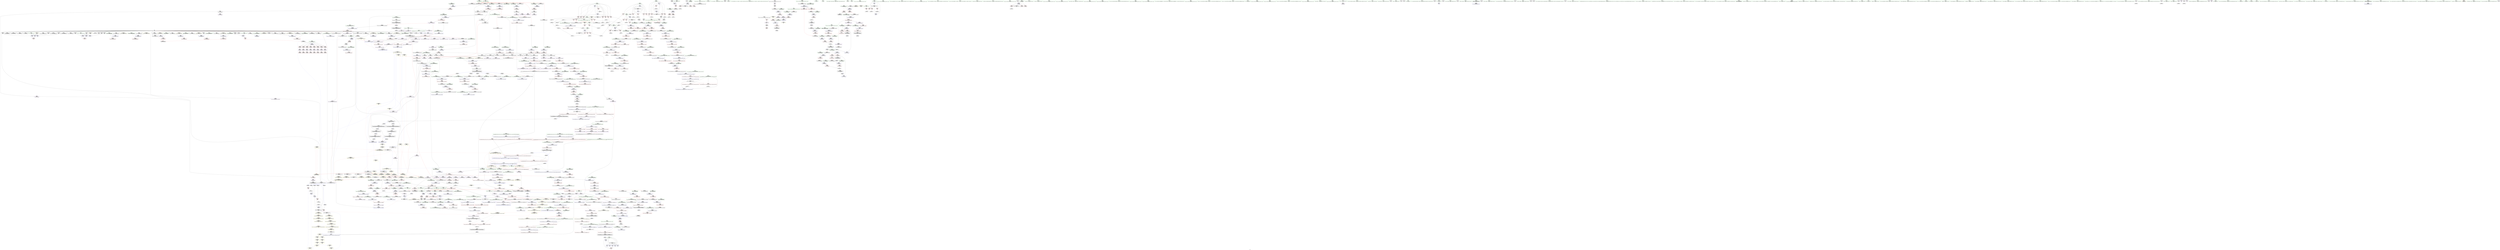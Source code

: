 digraph "SVFG" {
	label="SVFG";

	Node0x55e95c3fc0c0 [shape=record,color=grey,label="{NodeID: 0\nNullPtr|{|<s42>103}}"];
	Node0x55e95c3fc0c0 -> Node0x55e95c47fe30[style=solid];
	Node0x55e95c3fc0c0 -> Node0x55e95c47ff30[style=solid];
	Node0x55e95c3fc0c0 -> Node0x55e95c480000[style=solid];
	Node0x55e95c3fc0c0 -> Node0x55e95c4800d0[style=solid];
	Node0x55e95c3fc0c0 -> Node0x55e95c4801a0[style=solid];
	Node0x55e95c3fc0c0 -> Node0x55e95c480270[style=solid];
	Node0x55e95c3fc0c0 -> Node0x55e95c480340[style=solid];
	Node0x55e95c3fc0c0 -> Node0x55e95c480410[style=solid];
	Node0x55e95c3fc0c0 -> Node0x55e95c4804e0[style=solid];
	Node0x55e95c3fc0c0 -> Node0x55e95c4805b0[style=solid];
	Node0x55e95c3fc0c0 -> Node0x55e95c480680[style=solid];
	Node0x55e95c3fc0c0 -> Node0x55e95c480750[style=solid];
	Node0x55e95c3fc0c0 -> Node0x55e95c480820[style=solid];
	Node0x55e95c3fc0c0 -> Node0x55e95c4808f0[style=solid];
	Node0x55e95c3fc0c0 -> Node0x55e95c4809c0[style=solid];
	Node0x55e95c3fc0c0 -> Node0x55e95c480a90[style=solid];
	Node0x55e95c3fc0c0 -> Node0x55e95c480b60[style=solid];
	Node0x55e95c3fc0c0 -> Node0x55e95c480c30[style=solid];
	Node0x55e95c3fc0c0 -> Node0x55e95c480d00[style=solid];
	Node0x55e95c3fc0c0 -> Node0x55e95c480dd0[style=solid];
	Node0x55e95c3fc0c0 -> Node0x55e95c480ea0[style=solid];
	Node0x55e95c3fc0c0 -> Node0x55e95c480f70[style=solid];
	Node0x55e95c3fc0c0 -> Node0x55e95c481040[style=solid];
	Node0x55e95c3fc0c0 -> Node0x55e95c481110[style=solid];
	Node0x55e95c3fc0c0 -> Node0x55e95c4811e0[style=solid];
	Node0x55e95c3fc0c0 -> Node0x55e95c4812b0[style=solid];
	Node0x55e95c3fc0c0 -> Node0x55e95c481380[style=solid];
	Node0x55e95c3fc0c0 -> Node0x55e95c481450[style=solid];
	Node0x55e95c3fc0c0 -> Node0x55e95c481520[style=solid];
	Node0x55e95c3fc0c0 -> Node0x55e95c4815f0[style=solid];
	Node0x55e95c3fc0c0 -> Node0x55e95c4816c0[style=solid];
	Node0x55e95c3fc0c0 -> Node0x55e95c481790[style=solid];
	Node0x55e95c3fc0c0 -> Node0x55e95c481860[style=solid];
	Node0x55e95c3fc0c0 -> Node0x55e95c481930[style=solid];
	Node0x55e95c3fc0c0 -> Node0x55e95c481a00[style=solid];
	Node0x55e95c3fc0c0 -> Node0x55e95c481ad0[style=solid];
	Node0x55e95c3fc0c0 -> Node0x55e95c49b190[style=solid];
	Node0x55e95c3fc0c0 -> Node0x55e95c4a4660[style=solid];
	Node0x55e95c3fc0c0 -> Node0x55e95c4a4730[style=solid];
	Node0x55e95c3fc0c0 -> Node0x55e95c4a4800[style=solid];
	Node0x55e95c3fc0c0 -> Node0x55e95c4c6aa0[style=solid];
	Node0x55e95c3fc0c0 -> Node0x55e95c4cacb0[style=solid];
	Node0x55e95c3fc0c0:s42 -> Node0x55e95c5bc260[style=solid,color=red];
	Node0x55e95c484cf0 [shape=record,color=blue,label="{NodeID: 775\n82\<--282\nehselector.slot\<--\nmain\n}"];
	Node0x55e95c484cf0 -> Node0x55e95c490450[style=dashed];
	Node0x55e95c47b620 [shape=record,color=purple,label="{NodeID: 443\n701\<--699\n_M_finish\<--\n_ZNSt6vectorIdSaIdEED2Ev\n}"];
	Node0x55e95c47b620 -> Node0x55e95c493e00[style=solid];
	Node0x55e95c5be810 [shape=record,color=black,label="{NodeID: 2325\n367 = PHI(105, )\n1st arg _ZL8redirectiPPKc }"];
	Node0x55e95c5be810 -> Node0x55e95c4855e0[style=solid];
	Node0x55e95c46f300 [shape=record,color=green,label="{NodeID: 111\n599\<--600\n__n.addr\<--__n.addr_field_insensitive\n_ZNSt6vectorIdSaIdEEC2EmRKS0_\n}"];
	Node0x55e95c46f300 -> Node0x55e95c4932a0[style=solid];
	Node0x55e95c46f300 -> Node0x55e95c493370[style=solid];
	Node0x55e95c46f300 -> Node0x55e95c4863b0[style=solid];
	Node0x55e95c4a6060 [shape=record,color=blue,label="{NodeID: 886\n1306\<--1301\n__x.addr\<--__x\n_ZNSt22__uninitialized_fill_nILb1EE15__uninit_fill_nIPdmdEET_S3_T0_RKT1_\n}"];
	Node0x55e95c4a6060 -> Node0x55e95c497bc0[style=dashed];
	Node0x55e95c491220 [shape=record,color=red,label="{NodeID: 554\n378\<--368\n\<--argc.addr\n_ZL8redirectiPPKc\n}"];
	Node0x55e95c491220 -> Node0x55e95c4ca530[style=solid];
	Node0x55e95c473bf0 [shape=record,color=green,label="{NodeID: 222\n1326\<--1327\n__value.addr\<--__value.addr_field_insensitive\n_ZSt6fill_nIPdmdET_S1_T0_RKT1_\n}"];
	Node0x55e95c473bf0 -> Node0x55e95c497e30[style=solid];
	Node0x55e95c473bf0 -> Node0x55e95c4a62d0[style=solid];
	Node0x55e95c496c50 [shape=record,color=red,label="{NodeID: 665\n1157\<--1151\nthis1\<--this.addr\n_ZN9__gnu_cxx13new_allocatorIdEC2ERKS1_\n}"];
	Node0x55e95c4ca3b0 [shape=record,color=grey,label="{NodeID: 1440\n389 = cmp(388, 390, )\n}"];
	Node0x55e95c481da0 [shape=record,color=black,label="{NodeID: 333\n31\<--32\n\<--_ZNSt8ios_base4InitD1Ev\nCan only get source location for instruction, argument, global var or function.}"];
	Node0x55e95c5b2e30 [shape=record,color=black,label="{NodeID: 2215\n1649 = PHI(1658, )\n}"];
	Node0x55e95c5b2e30 -> Node0x55e95c49a1f0[style=solid];
	Node0x55e95c44d830 [shape=record,color=green,label="{NodeID: 1\n7\<--1\n__dso_handle\<--dummyObj\nGlob }"];
	Node0x55e95c484dc0 [shape=record,color=blue,label="{NodeID: 776\n84\<--294\ni\<--inc56\nmain\n}"];
	Node0x55e95c484dc0 -> Node0x55e95c490520[style=dashed];
	Node0x55e95c484dc0 -> Node0x55e95c4905f0[style=dashed];
	Node0x55e95c484dc0 -> Node0x55e95c4906c0[style=dashed];
	Node0x55e95c484dc0 -> Node0x55e95c490790[style=dashed];
	Node0x55e95c484dc0 -> Node0x55e95c490860[style=dashed];
	Node0x55e95c484dc0 -> Node0x55e95c484dc0[style=dashed];
	Node0x55e95c484dc0 -> Node0x55e95c527a90[style=dashed];
	Node0x55e95c47b6f0 [shape=record,color=purple,label="{NodeID: 444\n732\<--726\ncoerce.dive\<--__first\n_ZSt10accumulateIN9__gnu_cxx17__normal_iteratorIPdSt6vectorIdSaIdEEEEdET0_T_S8_S7_\n}"];
	Node0x55e95c47b6f0 -> Node0x55e95c486ca0[style=solid];
	Node0x55e95c5be950 [shape=record,color=black,label="{NodeID: 2326\n1342 = PHI(1332, )\n0th arg _ZSt10__fill_n_aIPdmdEN9__gnu_cxx11__enable_ifIXsr11__is_scalarIT1_EE7__valueET_E6__typeES4_T0_RKS3_ }"];
	Node0x55e95c5be950 -> Node0x55e95c4a63a0[style=solid];
	Node0x55e95c46f3d0 [shape=record,color=green,label="{NodeID: 112\n601\<--602\n__a.addr\<--__a.addr_field_insensitive\n_ZNSt6vectorIdSaIdEEC2EmRKS0_\n}"];
	Node0x55e95c46f3d0 -> Node0x55e95c493440[style=solid];
	Node0x55e95c46f3d0 -> Node0x55e95c486480[style=solid];
	Node0x55e95c4a6130 [shape=record,color=blue,label="{NodeID: 887\n1322\<--1319\n__first.addr\<--__first\n_ZSt6fill_nIPdmdET_S1_T0_RKT1_\n}"];
	Node0x55e95c4a6130 -> Node0x55e95c497c90[style=dashed];
	Node0x55e95c4fed20 [shape=record,color=yellow,style=double,label="{NodeID: 1662\n416V_1 = ENCHI(MR_416V_0)\npts\{7270000 7290000 \}\nFun[_ZN9__gnu_cxxneIPdSt6vectorIdSaIdEEEEbRKNS_17__normal_iteratorIT_T0_EESA_]}"];
	Node0x55e95c4fed20 -> Node0x55e95c49aa10[style=dashed];
	Node0x55e95c4fed20 -> Node0x55e95c49aae0[style=dashed];
	Node0x55e95c4912f0 [shape=record,color=red,label="{NodeID: 555\n427\<--368\n\<--argc.addr\n_ZL8redirectiPPKc\n}"];
	Node0x55e95c4912f0 -> Node0x55e95c4c9c30[style=solid];
	Node0x55e95c473cc0 [shape=record,color=green,label="{NodeID: 223\n1333\<--1334\n_ZSt12__niter_baseIPdET_S1_\<--_ZSt12__niter_baseIPdET_S1__field_insensitive\n}"];
	Node0x55e95c496d20 [shape=record,color=red,label="{NodeID: 666\n1168\<--1162\nthis1\<--this.addr\n_ZNSt12_Vector_baseIdSaIdEE11_M_allocateEm\n}"];
	Node0x55e95c496d20 -> Node0x55e95c48d870[style=solid];
	Node0x55e95c4ca530 [shape=record,color=grey,label="{NodeID: 1441\n379 = cmp(378, 219, )\n}"];
	Node0x55e95c481ea0 [shape=record,color=black,label="{NodeID: 334\n47\<--101\nmain_ret\<--\nmain\n}"];
	Node0x55e95c5b2f70 [shape=record,color=black,label="{NodeID: 2216\n1653 = PHI(1658, )\n}"];
	Node0x55e95c5b2f70 -> Node0x55e95c49a2c0[style=solid];
	Node0x55e95c44d8c0 [shape=record,color=green,label="{NodeID: 2\n8\<--1\n_ZSt3cin\<--dummyObj\nGlob }"];
	Node0x55e95c484e90 [shape=record,color=blue,label="{NodeID: 777\n300\<--297\ncoerce.dive\<--call60\nmain\n|{|<s1>28}}"];
	Node0x55e95c484e90 -> Node0x55e95c52a760[style=dashed];
	Node0x55e95c484e90:s1 -> Node0x55e95c53bba0[style=dashed,color=red];
	Node0x55e95c47b7c0 [shape=record,color=purple,label="{NodeID: 445\n734\<--728\ncoerce.dive1\<--__last\n_ZSt10accumulateIN9__gnu_cxx17__normal_iteratorIPdSt6vectorIdSaIdEEEEdET0_T_S8_S7_\n}"];
	Node0x55e95c47b7c0 -> Node0x55e95c486d70[style=solid];
	Node0x55e95c5bea90 [shape=record,color=black,label="{NodeID: 2327\n1343 = PHI(1335, )\n1st arg _ZSt10__fill_n_aIPdmdEN9__gnu_cxx11__enable_ifIXsr11__is_scalarIT1_EE7__valueET_E6__typeES4_T0_RKS3_ }"];
	Node0x55e95c5bea90 -> Node0x55e95c4a6470[style=solid];
	Node0x55e95c46f4a0 [shape=record,color=green,label="{NodeID: 113\n603\<--604\nexn.slot\<--exn.slot_field_insensitive\n_ZNSt6vectorIdSaIdEEC2EmRKS0_\n}"];
	Node0x55e95c46f4a0 -> Node0x55e95c493510[style=solid];
	Node0x55e95c46f4a0 -> Node0x55e95c486550[style=solid];
	Node0x55e95c4a6200 [shape=record,color=blue,label="{NodeID: 888\n1324\<--1320\n__n.addr\<--__n\n_ZSt6fill_nIPdmdET_S1_T0_RKT1_\n}"];
	Node0x55e95c4a6200 -> Node0x55e95c497d60[style=dashed];
	Node0x55e95c4913c0 [shape=record,color=red,label="{NodeID: 556\n381\<--370\n\<--argv.addr\n_ZL8redirectiPPKc\n}"];
	Node0x55e95c4913c0 -> Node0x55e95c47a850[style=solid];
	Node0x55e95c473dc0 [shape=record,color=green,label="{NodeID: 224\n1338\<--1339\n_ZSt10__fill_n_aIPdmdEN9__gnu_cxx11__enable_ifIXsr11__is_scalarIT1_EE7__valueET_E6__typeES4_T0_RKS3_\<--_ZSt10__fill_n_aIPdmdEN9__gnu_cxx11__enable_ifIXsr11__is_scalarIT1_EE7__valueET_E6__typeES4_T0_RKS3__field_insensitive\n}"];
	Node0x55e95c496df0 [shape=record,color=red,label="{NodeID: 667\n1169\<--1164\n\<--__n.addr\n_ZNSt12_Vector_baseIdSaIdEE11_M_allocateEm\n}"];
	Node0x55e95c496df0 -> Node0x55e95c4cb8b0[style=solid];
	Node0x55e95c4ca6b0 [shape=record,color=grey,label="{NodeID: 1442\n250 = cmp(248, 249, )\n}"];
	Node0x55e95c481f70 [shape=record,color=black,label="{NodeID: 335\n119\<--118\n\<--vbase.offset.ptr\nmain\n}"];
	Node0x55e95c481f70 -> Node0x55e95c490d40[style=solid];
	Node0x55e95c5b30b0 [shape=record,color=black,label="{NodeID: 2217\n874 = PHI(858, )\n0th arg _ZStaNRSt13_Ios_FmtflagsS_ }"];
	Node0x55e95c5b30b0 -> Node0x55e95c487730[style=solid];
	Node0x55e95c44db70 [shape=record,color=green,label="{NodeID: 3\n9\<--1\n_ZSt4cout\<--dummyObj\nGlob }"];
	Node0x55e95c484f60 [shape=record,color=blue,label="{NodeID: 778\n306\<--303\ncoerce.dive62\<--call61\nmain\n|{|<s1>29}}"];
	Node0x55e95c484f60 -> Node0x55e95c52a260[style=dashed];
	Node0x55e95c484f60:s1 -> Node0x55e95c53bba0[style=dashed,color=red];
	Node0x55e95c47b890 [shape=record,color=purple,label="{NodeID: 446\n770\<--758\ncoerce.dive\<--retval\n_ZNSt6vectorIdSaIdEE5beginEv\n}"];
	Node0x55e95c47b890 -> Node0x55e95c494210[style=solid];
	Node0x55e95c5bebd0 [shape=record,color=black,label="{NodeID: 2328\n1344 = PHI(1336, )\n2nd arg _ZSt10__fill_n_aIPdmdEN9__gnu_cxx11__enable_ifIXsr11__is_scalarIT1_EE7__valueET_E6__typeES4_T0_RKS3_ }"];
	Node0x55e95c5bebd0 -> Node0x55e95c4a6540[style=solid];
	Node0x55e95c474230 [shape=record,color=green,label="{NodeID: 114\n605\<--606\nehselector.slot\<--ehselector.slot_field_insensitive\n_ZNSt6vectorIdSaIdEEC2EmRKS0_\n}"];
	Node0x55e95c474230 -> Node0x55e95c4935e0[style=solid];
	Node0x55e95c474230 -> Node0x55e95c486620[style=solid];
	Node0x55e95c4a62d0 [shape=record,color=blue,label="{NodeID: 889\n1326\<--1321\n__value.addr\<--__value\n_ZSt6fill_nIPdmdET_S1_T0_RKT1_\n}"];
	Node0x55e95c4a62d0 -> Node0x55e95c497e30[style=dashed];
	Node0x55e95c491490 [shape=record,color=red,label="{NodeID: 557\n392\<--370\n\<--argv.addr\n_ZL8redirectiPPKc\n}"];
	Node0x55e95c491490 -> Node0x55e95c47a920[style=solid];
	Node0x55e95c473ec0 [shape=record,color=green,label="{NodeID: 225\n1345\<--1346\n__first.addr\<--__first.addr_field_insensitive\n_ZSt10__fill_n_aIPdmdEN9__gnu_cxx11__enable_ifIXsr11__is_scalarIT1_EE7__valueET_E6__typeES4_T0_RKS3_\n}"];
	Node0x55e95c473ec0 -> Node0x55e95c497f00[style=solid];
	Node0x55e95c473ec0 -> Node0x55e95c497fd0[style=solid];
	Node0x55e95c473ec0 -> Node0x55e95c4980a0[style=solid];
	Node0x55e95c473ec0 -> Node0x55e95c4a63a0[style=solid];
	Node0x55e95c473ec0 -> Node0x55e95c4a6950[style=solid];
	Node0x55e95c496ec0 [shape=record,color=red,label="{NodeID: 668\n1174\<--1164\n\<--__n.addr\n_ZNSt12_Vector_baseIdSaIdEE11_M_allocateEm\n|{<s0>102}}"];
	Node0x55e95c496ec0:s0 -> Node0x55e95c5bdb90[style=solid,color=red];
	Node0x55e95c4ca830 [shape=record,color=grey,label="{NodeID: 1443\n224 = cmp(222, 223, )\n}"];
	Node0x55e95c482040 [shape=record,color=black,label="{NodeID: 336\n122\<--121\n\<--add.ptr\nmain\n|{<s0>6}}"];
	Node0x55e95c482040:s0 -> Node0x55e95c5c04f0[style=solid,color=red];
	Node0x55e95c5b31f0 [shape=record,color=black,label="{NodeID: 2218\n875 = PHI(855, )\n1st arg _ZStaNRSt13_Ios_FmtflagsS_ }"];
	Node0x55e95c5b31f0 -> Node0x55e95c487800[style=solid];
	Node0x55e95c44dc00 [shape=record,color=green,label="{NodeID: 4\n12\<--1\n.str\<--dummyObj\nGlob }"];
	Node0x55e95c485030 [shape=record,color=blue,label="{NodeID: 779\n309\<--308\ncoerce.dive64\<--call63\nmain\n}"];
	Node0x55e95c485030 -> Node0x55e95c491080[style=dashed];
	Node0x55e95c485030 -> Node0x55e95c529d60[style=dashed];
	Node0x55e95c47b960 [shape=record,color=purple,label="{NodeID: 447\n765\<--764\n_M_impl\<--\n_ZNSt6vectorIdSaIdEE5beginEv\n}"];
	Node0x55e95c5bed10 [shape=record,color=black,label="{NodeID: 2329\n1489 = PHI(1482, )\n0th arg _ZSt8_DestroyIPdEvT_S1_ }"];
	Node0x55e95c5bed10 -> Node0x55e95c4a74b0[style=solid];
	Node0x55e95c4742c0 [shape=record,color=green,label="{NodeID: 115\n617\<--618\n_ZNSt6vectorIdSaIdEE21_M_default_initializeEm\<--_ZNSt6vectorIdSaIdEE21_M_default_initializeEm_field_insensitive\n}"];
	Node0x55e95c4a63a0 [shape=record,color=blue,label="{NodeID: 890\n1345\<--1342\n__first.addr\<--__first\n_ZSt10__fill_n_aIPdmdEN9__gnu_cxx11__enable_ifIXsr11__is_scalarIT1_EE7__valueET_E6__typeES4_T0_RKS3_\n}"];
	Node0x55e95c4a63a0 -> Node0x55e95c50c950[style=dashed];
	Node0x55e95c491560 [shape=record,color=red,label="{NodeID: 558\n408\<--370\n\<--argv.addr\n_ZL8redirectiPPKc\n}"];
	Node0x55e95c491560 -> Node0x55e95c47a9f0[style=solid];
	Node0x55e95c473f90 [shape=record,color=green,label="{NodeID: 226\n1347\<--1348\n__n.addr\<--__n.addr_field_insensitive\n_ZSt10__fill_n_aIPdmdEN9__gnu_cxx11__enable_ifIXsr11__is_scalarIT1_EE7__valueET_E6__typeES4_T0_RKS3_\n}"];
	Node0x55e95c473f90 -> Node0x55e95c498170[style=solid];
	Node0x55e95c473f90 -> Node0x55e95c4a6470[style=solid];
	Node0x55e95c496f90 [shape=record,color=red,label="{NodeID: 669\n1191\<--1185\n\<--__a.addr\n_ZNSt16allocator_traitsISaIdEE8allocateERS0_m\n}"];
	Node0x55e95c496f90 -> Node0x55e95c478670[style=solid];
	Node0x55e95c4ca9b0 [shape=record,color=grey,label="{NodeID: 1444\n1726 = cmp(1722, 1725, )\n}"];
	Node0x55e95c4ca9b0 -> Node0x55e95c479920[style=solid];
	Node0x55e95c482110 [shape=record,color=black,label="{NodeID: 337\n222\<--221\nconv\<--\nmain\n}"];
	Node0x55e95c482110 -> Node0x55e95c4ca830[style=solid];
	Node0x55e95c5b3330 [shape=record,color=black,label="{NodeID: 2219\n1149 = PHI(1141, )\n0th arg _ZN9__gnu_cxx13new_allocatorIdEC2ERKS1_ }"];
	Node0x55e95c5b3330 -> Node0x55e95c4a4f50[style=solid];
	Node0x55e95c44dcc0 [shape=record,color=green,label="{NodeID: 5\n14\<--1\n.str.1\<--dummyObj\nGlob }"];
	Node0x55e95c485100 [shape=record,color=blue,label="{NodeID: 780\n314\<--311\ncoerce.dive67\<--call66\nmain\n}"];
	Node0x55e95c485100 -> Node0x55e95c491150[style=dashed];
	Node0x55e95c485100 -> Node0x55e95c52ac60[style=dashed];
	Node0x55e95c47ba30 [shape=record,color=purple,label="{NodeID: 448\n766\<--764\n_M_start\<--\n_ZNSt6vectorIdSaIdEE5beginEv\n|{<s0>80}}"];
	Node0x55e95c47ba30:s0 -> Node0x55e95c5b9ff0[style=solid,color=red];
	Node0x55e95c5bee50 [shape=record,color=black,label="{NodeID: 2330\n1490 = PHI(1483, )\n1st arg _ZSt8_DestroyIPdEvT_S1_ }"];
	Node0x55e95c5bee50 -> Node0x55e95c4a7580[style=solid];
	Node0x55e95c4743c0 [shape=record,color=green,label="{NodeID: 116\n636\<--637\nthis.addr\<--this.addr_field_insensitive\n_ZNSt6vectorIdSaIdEEixEm\n}"];
	Node0x55e95c4743c0 -> Node0x55e95c4936b0[style=solid];
	Node0x55e95c4743c0 -> Node0x55e95c4866f0[style=solid];
	Node0x55e95c4a6470 [shape=record,color=blue,label="{NodeID: 891\n1347\<--1343\n__n.addr\<--__n\n_ZSt10__fill_n_aIPdmdEN9__gnu_cxx11__enable_ifIXsr11__is_scalarIT1_EE7__valueET_E6__typeES4_T0_RKS3_\n}"];
	Node0x55e95c4a6470 -> Node0x55e95c498170[style=dashed];
	Node0x55e95c4ff130 [shape=record,color=yellow,style=double,label="{NodeID: 1666\n126V_1 = ENCHI(MR_126V_0)\npts\{750000 750001 750002 870000 870001 870002 \}\nFun[_ZNSt6vectorIdSaIdEE4swapERS1_]|{<s0>67}}"];
	Node0x55e95c4ff130:s0 -> Node0x55e95c4fea20[style=dashed,color=red];
	Node0x55e95c491630 [shape=record,color=red,label="{NodeID: 559\n420\<--370\n\<--argv.addr\n_ZL8redirectiPPKc\n}"];
	Node0x55e95c491630 -> Node0x55e95c47aac0[style=solid];
	Node0x55e95c474060 [shape=record,color=green,label="{NodeID: 227\n1349\<--1350\n__value.addr\<--__value.addr_field_insensitive\n_ZSt10__fill_n_aIPdmdEN9__gnu_cxx11__enable_ifIXsr11__is_scalarIT1_EE7__valueET_E6__typeES4_T0_RKS3_\n}"];
	Node0x55e95c474060 -> Node0x55e95c498240[style=solid];
	Node0x55e95c474060 -> Node0x55e95c4a6540[style=solid];
	Node0x55e95c497060 [shape=record,color=red,label="{NodeID: 670\n1193\<--1187\n\<--__n.addr\n_ZNSt16allocator_traitsISaIdEE8allocateERS0_m\n|{<s0>103}}"];
	Node0x55e95c497060:s0 -> Node0x55e95c5bc150[style=solid,color=red];
	Node0x55e95c4cab30 [shape=record,color=grey,label="{NodeID: 1445\n1365 = cmp(1364, 150, )\n}"];
	Node0x55e95c4821e0 [shape=record,color=black,label="{NodeID: 338\n228\<--227\nconv33\<--add32\nmain\n|{<s0>15}}"];
	Node0x55e95c4821e0:s0 -> Node0x55e95c5be090[style=solid,color=red];
	Node0x55e95c5b3470 [shape=record,color=black,label="{NodeID: 2220\n1150 = PHI(1143, )\n1st arg _ZN9__gnu_cxx13new_allocatorIdEC2ERKS1_ }"];
	Node0x55e95c5b3470 -> Node0x55e95c4a5020[style=solid];
	Node0x55e95c44e560 [shape=record,color=green,label="{NodeID: 6\n16\<--1\n.str.2\<--dummyObj\nGlob }"];
	Node0x55e95c4851d0 [shape=record,color=blue,label="{NodeID: 781\n70\<--320\nans\<--call72\nmain\n}"];
	Node0x55e95c4851d0 -> Node0x55e95c490040[style=dashed];
	Node0x55e95c4851d0 -> Node0x55e95c4a3d60[style=dashed];
	Node0x55e95c47bb00 [shape=record,color=purple,label="{NodeID: 449\n793\<--776\ncoerce.dive\<--retval\n_ZNK9__gnu_cxx17__normal_iteratorIPdSt6vectorIdSaIdEEEplEl\n}"];
	Node0x55e95c47bb00 -> Node0x55e95c494550[style=solid];
	Node0x55e95c5bef90 [shape=record,color=black,label="{NodeID: 2331\n1632 = PHI(1601, 1607, 1611, )\n0th arg _ZSt4swapIPdENSt9enable_ifIXsr6__and_ISt6__not_ISt15__is_tuple_likeIT_EESt21is_move_constructibleIS4_ESt18is_move_assignableIS4_EEE5valueEvE4typeERS4_SD_ }"];
	Node0x55e95c5bef90 -> Node0x55e95c4a84f0[style=solid];
	Node0x55e95c474490 [shape=record,color=green,label="{NodeID: 117\n638\<--639\n__n.addr\<--__n.addr_field_insensitive\n_ZNSt6vectorIdSaIdEEixEm\n}"];
	Node0x55e95c474490 -> Node0x55e95c493780[style=solid];
	Node0x55e95c474490 -> Node0x55e95c4867c0[style=solid];
	Node0x55e95c4a6540 [shape=record,color=blue,label="{NodeID: 892\n1349\<--1344\n__value.addr\<--__value\n_ZSt10__fill_n_aIPdmdEN9__gnu_cxx11__enable_ifIXsr11__is_scalarIT1_EE7__valueET_E6__typeES4_T0_RKS3_\n}"];
	Node0x55e95c4a6540 -> Node0x55e95c498240[style=dashed];
	Node0x55e95c491700 [shape=record,color=red,label="{NodeID: 560\n431\<--370\n\<--argv.addr\n_ZL8redirectiPPKc\n}"];
	Node0x55e95c491700 -> Node0x55e95c47ab90[style=solid];
	Node0x55e95c474130 [shape=record,color=green,label="{NodeID: 228\n1351\<--1352\n__tmp\<--__tmp_field_insensitive\n_ZSt10__fill_n_aIPdmdEN9__gnu_cxx11__enable_ifIXsr11__is_scalarIT1_EE7__valueET_E6__typeES4_T0_RKS3_\n}"];
	Node0x55e95c474130 -> Node0x55e95c498310[style=solid];
	Node0x55e95c474130 -> Node0x55e95c4a6610[style=solid];
	Node0x55e95c497130 [shape=record,color=red,label="{NodeID: 671\n1211\<--1202\nthis1\<--this.addr\n_ZN9__gnu_cxx13new_allocatorIdE8allocateEmPKv\n|{<s0>104}}"];
	Node0x55e95c497130:s0 -> Node0x55e95c5ba7b0[style=solid,color=red];
	Node0x55e95c4cacb0 [shape=record,color=grey,label="{NodeID: 1446\n1403 = cmp(1402, 3, )\n}"];
	Node0x55e95c4822b0 [shape=record,color=black,label="{NodeID: 339\n241\<--240\nconv39\<--\nmain\n|{<s0>18}}"];
	Node0x55e95c4822b0:s0 -> Node0x55e95c5b4040[style=solid,color=red];
	Node0x55e95c5b35b0 [shape=record,color=black,label="{NodeID: 2221\n1539 = PHI(1526, )\n0th arg _ZSt27__uninitialized_default_n_aIPdmdET_S1_T0_RSaIT1_E }"];
	Node0x55e95c5b35b0 -> Node0x55e95c4a7a60[style=solid];
	Node0x55e95c44e5f0 [shape=record,color=green,label="{NodeID: 7\n19\<--1\n\<--dummyObj\nCan only get source location for instruction, argument, global var or function.}"];
	Node0x55e95c4852a0 [shape=record,color=blue,label="{NodeID: 782\n80\<--327\nexn.slot\<--\nmain\n}"];
	Node0x55e95c4852a0 -> Node0x55e95c490380[style=dashed];
	Node0x55e95c4a2d70 [shape=record,color=black,label="{NodeID: 1557\nMR_20V_3 = PHI(MR_20V_4, MR_20V_2, )\npts\{59 \}\n}"];
	Node0x55e95c4a2d70 -> Node0x55e95c48ee60[style=dashed];
	Node0x55e95c4a2d70 -> Node0x55e95c48ef30[style=dashed];
	Node0x55e95c4a2d70 -> Node0x55e95c48f000[style=dashed];
	Node0x55e95c4a2d70 -> Node0x55e95c485440[style=dashed];
	Node0x55e95c47bbd0 [shape=record,color=purple,label="{NodeID: 450\n787\<--786\n_M_current\<--this1\n_ZNK9__gnu_cxx17__normal_iteratorIPdSt6vectorIdSaIdEEEplEl\n}"];
	Node0x55e95c47bbd0 -> Node0x55e95c494480[style=solid];
	Node0x55e95c5bf270 [shape=record,color=black,label="{NodeID: 2332\n1633 = PHI(1603, 1609, 1613, )\n1st arg _ZSt4swapIPdENSt9enable_ifIXsr6__and_ISt6__not_ISt15__is_tuple_likeIT_EESt21is_move_constructibleIS4_ESt18is_move_assignableIS4_EEE5valueEvE4typeERS4_SD_ }"];
	Node0x55e95c5bf270 -> Node0x55e95c4a85c0[style=solid];
	Node0x55e95c474560 [shape=record,color=green,label="{NodeID: 118\n653\<--654\nthis.addr\<--this.addr_field_insensitive\n_ZNSt6vectorIdSaIdEE4swapERS1_\n}"];
	Node0x55e95c474560 -> Node0x55e95c493920[style=solid];
	Node0x55e95c474560 -> Node0x55e95c486890[style=solid];
	Node0x55e95c4a6610 [shape=record,color=blue,label="{NodeID: 893\n1351\<--1359\n__tmp\<--\n_ZSt10__fill_n_aIPdmdEN9__gnu_cxx11__enable_ifIXsr11__is_scalarIT1_EE7__valueET_E6__typeES4_T0_RKS3_\n}"];
	Node0x55e95c4a6610 -> Node0x55e95c498310[style=dashed];
	Node0x55e95c4917d0 [shape=record,color=red,label="{NodeID: 561\n441\<--370\n\<--argv.addr\n_ZL8redirectiPPKc\n}"];
	Node0x55e95c4917d0 -> Node0x55e95c47ac60[style=solid];
	Node0x55e95c47c5c0 [shape=record,color=green,label="{NodeID: 229\n1353\<--1354\n__niter\<--__niter_field_insensitive\n_ZSt10__fill_n_aIPdmdEN9__gnu_cxx11__enable_ifIXsr11__is_scalarIT1_EE7__valueET_E6__typeES4_T0_RKS3_\n}"];
	Node0x55e95c47c5c0 -> Node0x55e95c4983e0[style=solid];
	Node0x55e95c47c5c0 -> Node0x55e95c4984b0[style=solid];
	Node0x55e95c47c5c0 -> Node0x55e95c4a66e0[style=solid];
	Node0x55e95c47c5c0 -> Node0x55e95c4a6880[style=solid];
	Node0x55e95c497200 [shape=record,color=red,label="{NodeID: 672\n1212\<--1204\n\<--__n.addr\n_ZN9__gnu_cxx13new_allocatorIdE8allocateEmPKv\n}"];
	Node0x55e95c497200 -> Node0x55e95c4cba30[style=solid];
	Node0x55e95c4cae30 [shape=record,color=grey,label="{NodeID: 1447\n160 = cmp(158, 159, )\n}"];
	Node0x55e95c482380 [shape=record,color=black,label="{NodeID: 340\n254\<--253\nconv46\<--sub45\nmain\n|{<s0>20}}"];
	Node0x55e95c482380:s0 -> Node0x55e95c5b4040[style=solid,color=red];
	Node0x55e95c5b36f0 [shape=record,color=black,label="{NodeID: 2222\n1540 = PHI(1527, )\n1st arg _ZSt27__uninitialized_default_n_aIPdmdET_S1_T0_RSaIT1_E }"];
	Node0x55e95c5b36f0 -> Node0x55e95c4a7b30[style=solid];
	Node0x55e95c44e6b0 [shape=record,color=green,label="{NodeID: 8\n101\<--1\n\<--dummyObj\nCan only get source location for instruction, argument, global var or function.}"];
	Node0x55e95c485370 [shape=record,color=blue,label="{NodeID: 783\n82\<--329\nehselector.slot\<--\nmain\n}"];
	Node0x55e95c485370 -> Node0x55e95c490450[style=dashed];
	Node0x55e95c4a3270 [shape=record,color=black,label="{NodeID: 1558\nMR_24V_2 = PHI(MR_24V_3, MR_24V_1, )\npts\{63 \}\n}"];
	Node0x55e95c4a3270 -> Node0x55e95c48f270[style=dashed];
	Node0x55e95c4a3270 -> Node0x55e95c49b5d0[style=dashed];
	Node0x55e95c47bca0 [shape=record,color=purple,label="{NodeID: 451\n808\<--798\ncoerce.dive\<--retval\n_ZNSt6vectorIdSaIdEE3endEv\n}"];
	Node0x55e95c47bca0 -> Node0x55e95c4946f0[style=solid];
	Node0x55e95c5bf430 [shape=record,color=black,label="{NodeID: 2333\n1091 = PHI(972, )\n0th arg _ZNSt12_Vector_baseIdSaIdEE17_M_create_storageEm }"];
	Node0x55e95c5bf430 -> Node0x55e95c4a48d0[style=solid];
	Node0x55e95c474630 [shape=record,color=green,label="{NodeID: 119\n655\<--656\n__x.addr\<--__x.addr_field_insensitive\n_ZNSt6vectorIdSaIdEE4swapERS1_\n}"];
	Node0x55e95c474630 -> Node0x55e95c4939f0[style=solid];
	Node0x55e95c474630 -> Node0x55e95c493ac0[style=solid];
	Node0x55e95c474630 -> Node0x55e95c486960[style=solid];
	Node0x55e95c4a66e0 [shape=record,color=blue,label="{NodeID: 894\n1353\<--1361\n__niter\<--\n_ZSt10__fill_n_aIPdmdEN9__gnu_cxx11__enable_ifIXsr11__is_scalarIT1_EE7__valueET_E6__typeES4_T0_RKS3_\n}"];
	Node0x55e95c4a66e0 -> Node0x55e95c50ce50[style=dashed];
	Node0x55e95c4918a0 [shape=record,color=red,label="{NodeID: 562\n451\<--370\n\<--argv.addr\n_ZL8redirectiPPKc\n}"];
	Node0x55e95c4918a0 -> Node0x55e95c47ad30[style=solid];
	Node0x55e95c47c690 [shape=record,color=green,label="{NodeID: 230\n1383\<--1384\n__it.addr\<--__it.addr_field_insensitive\n_ZSt12__niter_baseIPdET_S1_\n}"];
	Node0x55e95c47c690 -> Node0x55e95c498650[style=solid];
	Node0x55e95c47c690 -> Node0x55e95c4a6a20[style=solid];
	Node0x55e95c4972d0 [shape=record,color=red,label="{NodeID: 673\n1222\<--1204\n\<--__n.addr\n_ZN9__gnu_cxx13new_allocatorIdE8allocateEmPKv\n}"];
	Node0x55e95c4972d0 -> Node0x55e95c4c9630[style=solid];
	Node0x55e95c4cafb0 [shape=record,color=grey,label="{NodeID: 1448\n189 = cmp(188, 150, )\n}"];
	Node0x55e95c482450 [shape=record,color=black,label="{NodeID: 341\n258\<--257\nconv48\<--\nmain\n|{<s0>21}}"];
	Node0x55e95c482450:s0 -> Node0x55e95c5b4040[style=solid,color=red];
	Node0x55e95c5b3830 [shape=record,color=black,label="{NodeID: 2223\n1541 = PHI(1529, )\n2nd arg _ZSt27__uninitialized_default_n_aIPdmdET_S1_T0_RSaIT1_E }"];
	Node0x55e95c5b3830 -> Node0x55e95c4a7c00[style=solid];
	Node0x55e95c44e770 [shape=record,color=green,label="{NodeID: 9\n124\<--1\n\<--dummyObj\nCan only get source location for instruction, argument, global var or function.|{<s0>6}}"];
	Node0x55e95c44e770:s0 -> Node0x55e95c5c0600[style=solid,color=red];
	Node0x55e95c485440 [shape=record,color=blue,label="{NodeID: 784\n58\<--356\ncas\<--inc83\nmain\n}"];
	Node0x55e95c485440 -> Node0x55e95c4a2d70[style=dashed];
	Node0x55e95c4a3770 [shape=record,color=black,label="{NodeID: 1559\nMR_28V_2 = PHI(MR_28V_3, MR_28V_1, )\npts\{67 \}\n}"];
	Node0x55e95c4a3770 -> Node0x55e95c49b6a0[style=dashed];
	Node0x55e95c47bd70 [shape=record,color=purple,label="{NodeID: 452\n805\<--804\n_M_impl\<--\n_ZNSt6vectorIdSaIdEE3endEv\n}"];
	Node0x55e95c5bf540 [shape=record,color=black,label="{NodeID: 2334\n1092 = PHI(978, )\n1st arg _ZNSt12_Vector_baseIdSaIdEE17_M_create_storageEm }"];
	Node0x55e95c5bf540 -> Node0x55e95c4a49a0[style=solid];
	Node0x55e95c474700 [shape=record,color=green,label="{NodeID: 120\n666\<--667\n_ZNSt12_Vector_baseIdSaIdEE12_Vector_impl12_M_swap_dataERS2_\<--_ZNSt12_Vector_baseIdSaIdEE12_Vector_impl12_M_swap_dataERS2__field_insensitive\n}"];
	Node0x55e95c4a67b0 [shape=record,color=blue,label="{NodeID: 895\n1368\<--1367\n\<--\n_ZSt10__fill_n_aIPdmdEN9__gnu_cxx11__enable_ifIXsr11__is_scalarIT1_EE7__valueET_E6__typeES4_T0_RKS3_\n}"];
	Node0x55e95c4a67b0 -> Node0x55e95c50c450[style=dashed];
	Node0x55e95c491970 [shape=record,color=red,label="{NodeID: 563\n461\<--370\n\<--argv.addr\n_ZL8redirectiPPKc\n}"];
	Node0x55e95c491970 -> Node0x55e95c47ae00[style=solid];
	Node0x55e95c47c760 [shape=record,color=green,label="{NodeID: 231\n1392\<--1393\nthis.addr\<--this.addr_field_insensitive\n_ZNSt12_Vector_baseIdSaIdEE13_M_deallocateEPdm\n}"];
	Node0x55e95c47c760 -> Node0x55e95c498720[style=solid];
	Node0x55e95c47c760 -> Node0x55e95c4a6af0[style=solid];
	Node0x55e95c4973a0 [shape=record,color=red,label="{NodeID: 674\n1235\<--1232\nthis1\<--this.addr\n_ZNK9__gnu_cxx13new_allocatorIdE8max_sizeEv\n}"];
	Node0x55e95c4cb130 [shape=record,color=grey,label="{NodeID: 1449\n168 = cmp(166, 167, )\n}"];
	Node0x55e95c482520 [shape=record,color=black,label="{NodeID: 342\n264\<--263\nconv52\<--\nmain\n|{<s0>22}}"];
	Node0x55e95c482520:s0 -> Node0x55e95c5b4040[style=solid,color=red];
	Node0x55e95c5b3970 [shape=record,color=black,label="{NodeID: 2224\n519 = PHI(78, 88, )\n0th arg _ZNSaIdEC2Ev }"];
	Node0x55e95c5b3970 -> Node0x55e95c485c60[style=solid];
	Node0x55e95c44e830 [shape=record,color=green,label="{NodeID: 10\n147\<--1\n\<--dummyObj\nCan only get source location for instruction, argument, global var or function.}"];
	Node0x55e95c485510 [shape=record,color=blue,label="{NodeID: 785\n368\<--366\nargc.addr\<--argc\n_ZL8redirectiPPKc\n}"];
	Node0x55e95c485510 -> Node0x55e95c491220[style=dashed];
	Node0x55e95c485510 -> Node0x55e95c4912f0[style=dashed];
	Node0x55e95c4a3c70 [shape=record,color=black,label="{NodeID: 1560\nMR_30V_2 = PHI(MR_30V_4, MR_30V_1, )\npts\{69 \}\n}"];
	Node0x55e95c4a3c70 -> Node0x55e95c49b770[style=dashed];
	Node0x55e95c47be40 [shape=record,color=purple,label="{NodeID: 453\n806\<--804\n_M_finish\<--\n_ZNSt6vectorIdSaIdEE3endEv\n|{<s0>82}}"];
	Node0x55e95c47be40:s0 -> Node0x55e95c5b9ff0[style=solid,color=red];
	Node0x55e95c5bf650 [shape=record,color=black,label="{NodeID: 2335\n1448 = PHI(1440, )\n0th arg _ZN9__gnu_cxx13new_allocatorIdE10deallocateEPdm }"];
	Node0x55e95c5bf650 -> Node0x55e95c4a6fd0[style=solid];
	Node0x55e95c474800 [shape=record,color=green,label="{NodeID: 121\n670\<--671\n_ZNSt12_Vector_baseIdSaIdEE19_M_get_Tp_allocatorEv\<--_ZNSt12_Vector_baseIdSaIdEE19_M_get_Tp_allocatorEv_field_insensitive\n}"];
	Node0x55e95c4a6880 [shape=record,color=blue,label="{NodeID: 896\n1353\<--1372\n__niter\<--dec\n_ZSt10__fill_n_aIPdmdEN9__gnu_cxx11__enable_ifIXsr11__is_scalarIT1_EE7__valueET_E6__typeES4_T0_RKS3_\n}"];
	Node0x55e95c4a6880 -> Node0x55e95c50ce50[style=dashed];
	Node0x55e95c491a40 [shape=record,color=red,label="{NodeID: 564\n388\<--372\n\<--fd\n_ZL8redirectiPPKc\n}"];
	Node0x55e95c491a40 -> Node0x55e95c4ca3b0[style=solid];
	Node0x55e95c47c830 [shape=record,color=green,label="{NodeID: 232\n1394\<--1395\n__p.addr\<--__p.addr_field_insensitive\n_ZNSt12_Vector_baseIdSaIdEE13_M_deallocateEPdm\n}"];
	Node0x55e95c47c830 -> Node0x55e95c4987f0[style=solid];
	Node0x55e95c47c830 -> Node0x55e95c4988c0[style=solid];
	Node0x55e95c47c830 -> Node0x55e95c4a6bc0[style=solid];
	Node0x55e95c53ab70 [shape=record,color=yellow,style=double,label="{NodeID: 1782\n164V_1 = ENCHI(MR_164V_0)\npts\{7990000 \}\nFun[_ZNSt6vectorIdSaIdEE3endEv]|{<s0>82}}"];
	Node0x55e95c53ab70:s0 -> Node0x55e95c4a8eb0[style=dashed,color=red];
	Node0x55e95c497470 [shape=record,color=red,label="{NodeID: 675\n1258\<--1246\n\<--__first.addr\n_ZSt24__uninitialized_fill_n_aIPdmddET_S1_T0_RKT1_RSaIT2_E\n|{<s0>107}}"];
	Node0x55e95c497470:s0 -> Node0x55e95c5b4780[style=solid,color=red];
	Node0x55e95c4cb2b0 [shape=record,color=grey,label="{NodeID: 1450\n175 = cmp(173, 174, )\n}"];
	Node0x55e95c4825f0 [shape=record,color=black,label="{NodeID: 343\n480\<--491\n_ZSt5fixedRSt8ios_base_ret\<--\n_ZSt5fixedRSt8ios_base\n}"];
	Node0x55e95c5b3b80 [shape=record,color=black,label="{NodeID: 2225\n634 = PHI(74, 86, 86, 74, 74, 86, )\n0th arg _ZNSt6vectorIdSaIdEEixEm }"];
	Node0x55e95c5b3b80 -> Node0x55e95c4866f0[style=solid];
	Node0x55e95c44e930 [shape=record,color=green,label="{NodeID: 11\n150\<--1\n\<--dummyObj\nCan only get source location for instruction, argument, global var or function.|{<s0>17|<s1>19}}"];
	Node0x55e95c44e930:s0 -> Node0x55e95c5b4040[style=solid,color=red];
	Node0x55e95c44e930:s1 -> Node0x55e95c5b4040[style=solid,color=red];
	Node0x55e95c4855e0 [shape=record,color=blue,label="{NodeID: 786\n370\<--367\nargv.addr\<--argv\n_ZL8redirectiPPKc\n}"];
	Node0x55e95c4855e0 -> Node0x55e95c4913c0[style=dashed];
	Node0x55e95c4855e0 -> Node0x55e95c491490[style=dashed];
	Node0x55e95c4855e0 -> Node0x55e95c491560[style=dashed];
	Node0x55e95c4855e0 -> Node0x55e95c491630[style=dashed];
	Node0x55e95c4855e0 -> Node0x55e95c491700[style=dashed];
	Node0x55e95c4855e0 -> Node0x55e95c4917d0[style=dashed];
	Node0x55e95c4855e0 -> Node0x55e95c4918a0[style=dashed];
	Node0x55e95c4855e0 -> Node0x55e95c491970[style=dashed];
	Node0x55e95c4a3d60 [shape=record,color=black,label="{NodeID: 1561\nMR_32V_2 = PHI(MR_32V_4, MR_32V_1, )\npts\{71 \}\n}"];
	Node0x55e95c4a3d60 -> Node0x55e95c49b910[style=dashed];
	Node0x55e95c4a3d60 -> Node0x55e95c49b9e0[style=dashed];
	Node0x55e95c4a3d60 -> Node0x55e95c49bb80[style=dashed];
	Node0x55e95c4a3d60 -> Node0x55e95c49bc50[style=dashed];
	Node0x55e95c4a3d60 -> Node0x55e95c49bd20[style=dashed];
	Node0x55e95c47bf10 [shape=record,color=purple,label="{NodeID: 454\n851\<--850\n_M_flags\<--this1\n_ZNSt8ios_base4setfESt13_Ios_FmtflagsS0_\n}"];
	Node0x55e95c47bf10 -> Node0x55e95c494bd0[style=solid];
	Node0x55e95c5bf760 [shape=record,color=black,label="{NodeID: 2336\n1449 = PHI(1441, )\n1st arg _ZN9__gnu_cxx13new_allocatorIdE10deallocateEPdm }"];
	Node0x55e95c5bf760 -> Node0x55e95c4a70a0[style=solid];
	Node0x55e95c474900 [shape=record,color=green,label="{NodeID: 122\n676\<--677\n_ZN9__gnu_cxx14__alloc_traitsISaIdEE10_S_on_swapERS1_S3_\<--_ZN9__gnu_cxx14__alloc_traitsISaIdEE10_S_on_swapERS1_S3__field_insensitive\n}"];
	Node0x55e95c4a6950 [shape=record,color=blue,label="{NodeID: 897\n1345\<--1376\n__first.addr\<--incdec.ptr\n_ZSt10__fill_n_aIPdmdEN9__gnu_cxx11__enable_ifIXsr11__is_scalarIT1_EE7__valueET_E6__typeES4_T0_RKS3_\n}"];
	Node0x55e95c4a6950 -> Node0x55e95c50c950[style=dashed];
	Node0x55e95c4ff700 [shape=record,color=yellow,style=double,label="{NodeID: 1672\n36V_1 = ENCHI(MR_36V_0)\npts\{77 \}\nFun[_ZNSt22__uninitialized_fill_nILb1EE15__uninit_fill_nIPdmdEET_S3_T0_RKT1_]|{<s0>109}}"];
	Node0x55e95c4ff700:s0 -> Node0x55e95c52fa80[style=dashed,color=red];
	Node0x55e95c491b10 [shape=record,color=red,label="{NodeID: 565\n402\<--372\n\<--fd\n_ZL8redirectiPPKc\n}"];
	Node0x55e95c47c900 [shape=record,color=green,label="{NodeID: 233\n1396\<--1397\n__n.addr\<--__n.addr_field_insensitive\n_ZNSt12_Vector_baseIdSaIdEE13_M_deallocateEPdm\n}"];
	Node0x55e95c47c900 -> Node0x55e95c498990[style=solid];
	Node0x55e95c47c900 -> Node0x55e95c4a6c90[style=solid];
	Node0x55e95c53ac50 [shape=record,color=yellow,style=double,label="{NodeID: 1783\n150V_1 = ENCHI(MR_150V_0)\npts\{750000 750001 \}\nFun[_ZNSt6vectorIdSaIdEE3endEv]|{<s0>82}}"];
	Node0x55e95c53ac50:s0 -> Node0x55e95c52f070[style=dashed,color=red];
	Node0x55e95c497540 [shape=record,color=red,label="{NodeID: 676\n1259\<--1248\n\<--__n.addr\n_ZSt24__uninitialized_fill_n_aIPdmddET_S1_T0_RKT1_RSaIT2_E\n|{<s0>107}}"];
	Node0x55e95c497540:s0 -> Node0x55e95c5b4890[style=solid,color=red];
	Node0x55e95c4cb430 [shape=record,color=grey,label="{NodeID: 1451\n203 = cmp(197, 202, )\n}"];
	Node0x55e95c4826c0 [shape=record,color=black,label="{NodeID: 344\n493\<--511\n_ZNSt8ios_base9precisionEl_ret\<--\n_ZNSt8ios_base9precisionEl\n|{<s0>6}}"];
	Node0x55e95c4826c0:s0 -> Node0x55e95c5b8a90[style=solid,color=blue];
	Node0x55e95c5b4040 [shape=record,color=black,label="{NodeID: 2226\n635 = PHI(150, 241, 150, 254, 258, 264, )\n1st arg _ZNSt6vectorIdSaIdEEixEm }"];
	Node0x55e95c5b4040 -> Node0x55e95c4867c0[style=solid];
	Node0x55e95c44ea30 [shape=record,color=green,label="{NodeID: 12\n155\<--1\n\<--dummyObj\nCan only get source location for instruction, argument, global var or function.|{<s0>12|<s1>29}}"];
	Node0x55e95c44ea30:s0 -> Node0x55e95c5b9950[style=solid,color=red];
	Node0x55e95c44ea30:s1 -> Node0x55e95c5c1190[style=solid,color=red];
	Node0x55e95c4856b0 [shape=record,color=blue,label="{NodeID: 787\n372\<--384\nfd\<--call\n_ZL8redirectiPPKc\n}"];
	Node0x55e95c4856b0 -> Node0x55e95c491a40[style=dashed];
	Node0x55e95c4856b0 -> Node0x55e95c491b10[style=dashed];
	Node0x55e95c4856b0 -> Node0x55e95c491be0[style=dashed];
	Node0x55e95c4856b0 -> Node0x55e95c502950[style=dashed];
	Node0x55e95c4a3e50 [shape=record,color=black,label="{NodeID: 1562\nMR_34V_2 = PHI(MR_34V_3, MR_34V_1, )\npts\{73 \}\n}"];
	Node0x55e95c4a3e50 -> Node0x55e95c49bab0[style=dashed];
	Node0x55e95c4a3e50 -> Node0x55e95c4a3e50[style=dashed];
	Node0x55e95c47bfe0 [shape=record,color=purple,label="{NodeID: 455\n858\<--850\n_M_flags2\<--this1\n_ZNSt8ios_base4setfESt13_Ios_FmtflagsS0_\n|{<s0>84}}"];
	Node0x55e95c47bfe0:s0 -> Node0x55e95c5b30b0[style=solid,color=red];
	Node0x55e95c5bf870 [shape=record,color=black,label="{NodeID: 2337\n1450 = PHI(1442, )\n2nd arg _ZN9__gnu_cxx13new_allocatorIdE10deallocateEPdm }"];
	Node0x55e95c5bf870 -> Node0x55e95c4a7170[style=solid];
	Node0x55e95c474a00 [shape=record,color=green,label="{NodeID: 123\n682\<--683\n__clang_call_terminate\<--__clang_call_terminate_field_insensitive\n}"];
	Node0x55e95c4a6a20 [shape=record,color=blue,label="{NodeID: 898\n1383\<--1382\n__it.addr\<--__it\n_ZSt12__niter_baseIPdET_S1_\n}"];
	Node0x55e95c4a6a20 -> Node0x55e95c498650[style=dashed];
	Node0x55e95c4ff810 [shape=record,color=yellow,style=double,label="{NodeID: 1673\n46V_1 = ENCHI(MR_46V_0)\npts\{1225 \}\nFun[_ZNSt22__uninitialized_fill_nILb1EE15__uninit_fill_nIPdmdEET_S3_T0_RKT1_]|{<s0>109}}"];
	Node0x55e95c4ff810:s0 -> Node0x55e95c52f6d0[style=dashed,color=red];
	Node0x55e95c491be0 [shape=record,color=red,label="{NodeID: 566\n414\<--372\n\<--fd\n_ZL8redirectiPPKc\n}"];
	Node0x55e95c47c9d0 [shape=record,color=green,label="{NodeID: 234\n1410\<--1411\n_ZNSt16allocator_traitsISaIdEE10deallocateERS0_Pdm\<--_ZNSt16allocator_traitsISaIdEE10deallocateERS0_Pdm_field_insensitive\n}"];
	Node0x55e95c497610 [shape=record,color=red,label="{NodeID: 677\n1260\<--1250\n\<--__x.addr\n_ZSt24__uninitialized_fill_n_aIPdmddET_S1_T0_RKT1_RSaIT2_E\n|{<s0>107}}"];
	Node0x55e95c497610:s0 -> Node0x55e95c5b49a0[style=solid,color=red];
	Node0x55e95c4cb5b0 [shape=record,color=grey,label="{NodeID: 1452\n193 = cmp(191, 192, )\n}"];
	Node0x55e95c482790 [shape=record,color=black,label="{NodeID: 345\n524\<--523\n\<--this1\n_ZNSaIdEC2Ev\n|{<s0>59}}"];
	Node0x55e95c482790:s0 -> Node0x55e95c5bb220[style=solid,color=red];
	Node0x55e95c5b42c0 [shape=record,color=black,label="{NodeID: 2227\n916 = PHI(862, 883, )\n0th arg _ZStanSt13_Ios_FmtflagsS_ }"];
	Node0x55e95c5b42c0 -> Node0x55e95c487ce0[style=solid];
	Node0x55e95c44eb30 [shape=record,color=green,label="{NodeID: 13\n171\<--1\n\<--dummyObj\nCan only get source location for instruction, argument, global var or function.}"];
	Node0x55e95c485780 [shape=record,color=blue,label="{NodeID: 788\n374\<--434\nfd17\<--call19\n_ZL8redirectiPPKc\n}"];
	Node0x55e95c485780 -> Node0x55e95c491cb0[style=dashed];
	Node0x55e95c485780 -> Node0x55e95c491d80[style=dashed];
	Node0x55e95c485780 -> Node0x55e95c491e50[style=dashed];
	Node0x55e95c485780 -> Node0x55e95c4fc250[style=dashed];
	Node0x55e95c4a3f40 [shape=record,color=black,label="{NodeID: 1563\nMR_36V_2 = PHI(MR_36V_3, MR_36V_1, )\npts\{77 \}\n}"];
	Node0x55e95c4a3f40 -> Node0x55e95c49bdf0[style=dashed];
	Node0x55e95c4a3f40 -> Node0x55e95c4a3f40[style=dashed];
	Node0x55e95c47c0b0 [shape=record,color=purple,label="{NodeID: 456\n867\<--850\n_M_flags5\<--this1\n_ZNSt8ios_base4setfESt13_Ios_FmtflagsS0_\n|{<s0>86}}"];
	Node0x55e95c47c0b0:s0 -> Node0x55e95c5ba1b0[style=solid,color=red];
	Node0x55e95c5bf980 [shape=record,color=black,label="{NodeID: 2338\n48 = PHI()\n0th arg main }"];
	Node0x55e95c5bf980 -> Node0x55e95c49b360[style=solid];
	Node0x55e95c474b00 [shape=record,color=green,label="{NodeID: 124\n687\<--688\nthis.addr\<--this.addr_field_insensitive\n_ZNSt6vectorIdSaIdEED2Ev\n}"];
	Node0x55e95c474b00 -> Node0x55e95c493b90[style=solid];
	Node0x55e95c474b00 -> Node0x55e95c486a30[style=solid];
	Node0x55e95c4a6af0 [shape=record,color=blue,label="{NodeID: 899\n1392\<--1389\nthis.addr\<--this\n_ZNSt12_Vector_baseIdSaIdEE13_M_deallocateEPdm\n}"];
	Node0x55e95c4a6af0 -> Node0x55e95c498720[style=dashed];
	Node0x55e95c491cb0 [shape=record,color=red,label="{NodeID: 567\n438\<--374\n\<--fd17\n_ZL8redirectiPPKc\n}"];
	Node0x55e95c491cb0 -> Node0x55e95c4c9db0[style=solid];
	Node0x55e95c47caa0 [shape=record,color=green,label="{NodeID: 235\n1417\<--1418\n__cxa_begin_catch\<--__cxa_begin_catch_field_insensitive\n}"];
	Node0x55e95c53ae40 [shape=record,color=yellow,style=double,label="{NodeID: 1785\n46V_1 = ENCHI(MR_46V_0)\npts\{1225 \}\nFun[_ZNSt6vectorIdSaIdEE21_M_default_initializeEm]|{<s0>120}}"];
	Node0x55e95c53ae40:s0 -> Node0x55e95c52c2f0[style=dashed,color=red];
	Node0x55e95c4976e0 [shape=record,color=red,label="{NodeID: 678\n1270\<--1267\nthis1\<--this.addr\n_ZNSt12_Vector_baseIdSaIdEE19_M_get_Tp_allocatorEv\n}"];
	Node0x55e95c4976e0 -> Node0x55e95c48d940[style=solid];
	Node0x55e95c4cb730 [shape=record,color=grey,label="{NodeID: 1453\n131 = cmp(129, 130, )\n}"];
	Node0x55e95c482860 [shape=record,color=black,label="{NodeID: 346\n551\<--550\n\<--this1\n_ZNSt6vectorIdSaIdEEC2EmRKdRKS0_\n|{<s0>60}}"];
	Node0x55e95c482860:s0 -> Node0x55e95c5b5330[style=solid,color=red];
	Node0x55e95c5b4410 [shape=record,color=black,label="{NodeID: 2228\n917 = PHI(863, 884, )\n1st arg _ZStanSt13_Ios_FmtflagsS_ }"];
	Node0x55e95c5b4410 -> Node0x55e95c487db0[style=solid];
	Node0x55e95c44ec30 [shape=record,color=green,label="{NodeID: 14\n178\<--1\n\<--dummyObj\nCan only get source location for instruction, argument, global var or function.|{<s0>31}}"];
	Node0x55e95c44ec30:s0 -> Node0x55e95c5bb440[style=solid,color=red];
	Node0x55e95c485850 [shape=record,color=blue,label="{NodeID: 789\n482\<--481\n__base.addr\<--__base\n_ZSt5fixedRSt8ios_base\n}"];
	Node0x55e95c485850 -> Node0x55e95c4925a0[style=dashed];
	Node0x55e95c485850 -> Node0x55e95c492670[style=dashed];
	Node0x55e95c527a90 [shape=record,color=black,label="{NodeID: 1564\nMR_42V_2 = PHI(MR_42V_3, MR_42V_1, )\npts\{85 \}\n}"];
	Node0x55e95c527a90 -> Node0x55e95c49bec0[style=dashed];
	Node0x55e95c527a90 -> Node0x55e95c527a90[style=dashed];
	Node0x55e95c47c180 [shape=record,color=purple,label="{NodeID: 457\n973\<--972\n_M_impl\<--this1\n_ZNSt12_Vector_baseIdSaIdEEC2EmRKS0_\n|{<s0>89|<s1>91}}"];
	Node0x55e95c47c180:s0 -> Node0x55e95c5bd830[style=solid,color=red];
	Node0x55e95c47c180:s1 -> Node0x55e95c5ba5f0[style=solid,color=red];
	Node0x55e95c5bfa50 [shape=record,color=black,label="{NodeID: 2339\n723 = PHI(317, )\n0th arg _ZSt10accumulateIN9__gnu_cxx17__normal_iteratorIPdSt6vectorIdSaIdEEEEdET0_T_S8_S7_ }"];
	Node0x55e95c5bfa50 -> Node0x55e95c486ca0[style=solid];
	Node0x55e95c474bd0 [shape=record,color=green,label="{NodeID: 125\n689\<--690\nexn.slot\<--exn.slot_field_insensitive\n_ZNSt6vectorIdSaIdEED2Ev\n}"];
	Node0x55e95c474bd0 -> Node0x55e95c493c60[style=solid];
	Node0x55e95c474bd0 -> Node0x55e95c486b00[style=solid];
	Node0x55e95c4a6bc0 [shape=record,color=blue,label="{NodeID: 900\n1394\<--1390\n__p.addr\<--__p\n_ZNSt12_Vector_baseIdSaIdEE13_M_deallocateEPdm\n}"];
	Node0x55e95c4a6bc0 -> Node0x55e95c4987f0[style=dashed];
	Node0x55e95c4a6bc0 -> Node0x55e95c4988c0[style=dashed];
	Node0x55e95c491d80 [shape=record,color=red,label="{NodeID: 568\n447\<--374\n\<--fd17\n_ZL8redirectiPPKc\n}"];
	Node0x55e95c47cba0 [shape=record,color=green,label="{NodeID: 236\n1420\<--1421\n_ZSt9terminatev\<--_ZSt9terminatev_field_insensitive\n}"];
	Node0x55e95c4977b0 [shape=record,color=red,label="{NodeID: 679\n1291\<--1278\n\<--__first.addr\n_ZSt20uninitialized_fill_nIPdmdET_S1_T0_RKT1_\n|{<s0>108}}"];
	Node0x55e95c4977b0:s0 -> Node0x55e95c5bd500[style=solid,color=red];
	Node0x55e95c4cb8b0 [shape=record,color=grey,label="{NodeID: 1454\n1170 = cmp(1169, 150, )\n}"];
	Node0x55e95c482930 [shape=record,color=black,label="{NodeID: 347\n568\<--550\n\<--this1\n_ZNSt6vectorIdSaIdEEC2EmRKdRKS0_\n|{<s0>62}}"];
	Node0x55e95c482930:s0 -> Node0x55e95c5c0c90[style=solid,color=red];
	Node0x55e95c5b4560 [shape=record,color=black,label="{NodeID: 2229\n1683 = PHI(1676, )\n0th arg _ZSt18__do_alloc_on_swapISaIdEEvRT_S2_St17integral_constantIbLb0EE }"];
	Node0x55e95c5b4560 -> Node0x55e95c4a8b70[style=solid];
	Node0x55e95c44ed30 [shape=record,color=green,label="{NodeID: 15\n219\<--1\n\<--dummyObj\nCan only get source location for instruction, argument, global var or function.}"];
	Node0x55e95c485920 [shape=record,color=blue,label="{NodeID: 790\n496\<--494\nthis.addr\<--this\n_ZNSt8ios_base9precisionEl\n}"];
	Node0x55e95c485920 -> Node0x55e95c492740[style=dashed];
	Node0x55e95c527f60 [shape=record,color=black,label="{NodeID: 1565\nMR_44V_2 = PHI(MR_44V_3, MR_44V_1, )\npts\{91 \}\n}"];
	Node0x55e95c527f60 -> Node0x55e95c484810[style=dashed];
	Node0x55e95c527f60 -> Node0x55e95c527f60[style=dashed];
	Node0x55e95c47c250 [shape=record,color=purple,label="{NodeID: 458\n1012\<--1011\n_M_impl\<--\n_ZNSt6vectorIdSaIdEE18_M_fill_initializeEmRKd\n}"];
	Node0x55e95c5bfb90 [shape=record,color=black,label="{NodeID: 2340\n724 = PHI(319, )\n1st arg _ZSt10accumulateIN9__gnu_cxx17__normal_iteratorIPdSt6vectorIdSaIdEEEEdET0_T_S8_S7_ }"];
	Node0x55e95c5bfb90 -> Node0x55e95c486d70[style=solid];
	Node0x55e95c474ca0 [shape=record,color=green,label="{NodeID: 126\n691\<--692\nehselector.slot\<--ehselector.slot_field_insensitive\n_ZNSt6vectorIdSaIdEED2Ev\n}"];
	Node0x55e95c474ca0 -> Node0x55e95c486bd0[style=solid];
	Node0x55e95c4a6c90 [shape=record,color=blue,label="{NodeID: 901\n1396\<--1391\n__n.addr\<--__n\n_ZNSt12_Vector_baseIdSaIdEE13_M_deallocateEPdm\n}"];
	Node0x55e95c4a6c90 -> Node0x55e95c498990[style=dashed];
	Node0x55e95c491e50 [shape=record,color=red,label="{NodeID: 569\n457\<--374\n\<--fd17\n_ZL8redirectiPPKc\n}"];
	Node0x55e95c47cca0 [shape=record,color=green,label="{NodeID: 237\n1430\<--1431\n__a.addr\<--__a.addr_field_insensitive\n_ZNSt16allocator_traitsISaIdEE10deallocateERS0_Pdm\n}"];
	Node0x55e95c47cca0 -> Node0x55e95c498a60[style=solid];
	Node0x55e95c47cca0 -> Node0x55e95c4a6d60[style=solid];
	Node0x55e95c497880 [shape=record,color=red,label="{NodeID: 680\n1292\<--1280\n\<--__n.addr\n_ZSt20uninitialized_fill_nIPdmdET_S1_T0_RKT1_\n|{<s0>108}}"];
	Node0x55e95c497880:s0 -> Node0x55e95c5bd610[style=solid,color=red];
	Node0x55e95c4cba30 [shape=record,color=grey,label="{NodeID: 1455\n1216 = cmp(1212, 1213, )\n}"];
	Node0x55e95c482a00 [shape=record,color=black,label="{NodeID: 348\n588\<--587\n\<--this1\n_ZNSaIdED2Ev\n|{<s0>63}}"];
	Node0x55e95c482a00:s0 -> Node0x55e95c5c0930[style=solid,color=red];
	Node0x55e95c5b4670 [shape=record,color=black,label="{NodeID: 2230\n1684 = PHI(1677, )\n1st arg _ZSt18__do_alloc_on_swapISaIdEEvRT_S2_St17integral_constantIbLb0EE }"];
	Node0x55e95c5b4670 -> Node0x55e95c4a8c40[style=solid];
	Node0x55e95c44ee30 [shape=record,color=green,label="{NodeID: 16\n239\<--1\n\<--dummyObj\nCan only get source location for instruction, argument, global var or function.}"];
	Node0x55e95c4859f0 [shape=record,color=blue,label="{NodeID: 791\n498\<--495\n__prec.addr\<--__prec\n_ZNSt8ios_base9precisionEl\n}"];
	Node0x55e95c4859f0 -> Node0x55e95c492810[style=dashed];
	Node0x55e95c528460 [shape=record,color=black,label="{NodeID: 1566\nMR_46V_2 = PHI(MR_46V_3, MR_46V_1, )\npts\{1225 \}\n|{|<s1>12}}"];
	Node0x55e95c528460 -> Node0x55e95c528460[style=dashed];
	Node0x55e95c528460:s1 -> Node0x55e95c52eb00[style=dashed,color=red];
	Node0x55e95c47c320 [shape=record,color=purple,label="{NodeID: 459\n1013\<--1011\n_M_start\<--\n_ZNSt6vectorIdSaIdEE18_M_fill_initializeEmRKd\n}"];
	Node0x55e95c47c320 -> Node0x55e95c495f50[style=solid];
	Node0x55e95c5bfcd0 [shape=record,color=black,label="{NodeID: 2341\n1749 = PHI(1718, 1723, )\n0th arg _ZNK9__gnu_cxx17__normal_iteratorIPdSt6vectorIdSaIdEEE4baseEv }"];
	Node0x55e95c5bfcd0 -> Node0x55e95c4a9390[style=solid];
	Node0x55e95c474d70 [shape=record,color=green,label="{NodeID: 127\n706\<--707\n_ZSt8_DestroyIPddEvT_S1_RSaIT0_E\<--_ZSt8_DestroyIPddEvT_S1_RSaIT0_E_field_insensitive\n}"];
	Node0x55e95c4a6d60 [shape=record,color=blue,label="{NodeID: 902\n1430\<--1427\n__a.addr\<--__a\n_ZNSt16allocator_traitsISaIdEE10deallocateERS0_Pdm\n}"];
	Node0x55e95c4a6d60 -> Node0x55e95c498a60[style=dashed];
	Node0x55e95c491f20 [shape=record,color=red,label="{NodeID: 570\n383\<--382\n\<--arrayidx\n_ZL8redirectiPPKc\n}"];
	Node0x55e95c47cd70 [shape=record,color=green,label="{NodeID: 238\n1432\<--1433\n__p.addr\<--__p.addr_field_insensitive\n_ZNSt16allocator_traitsISaIdEE10deallocateERS0_Pdm\n}"];
	Node0x55e95c47cd70 -> Node0x55e95c498b30[style=solid];
	Node0x55e95c47cd70 -> Node0x55e95c4a6e30[style=solid];
	Node0x55e95c53b110 [shape=record,color=yellow,style=double,label="{NodeID: 1788\n54V_1 = ENCHI(MR_54V_0)\npts\{870000 \}\nFun[_ZNSt6vectorIdSaIdEE21_M_default_initializeEm]}"];
	Node0x55e95c53b110 -> Node0x55e95c499350[style=dashed];
	Node0x55e95c497950 [shape=record,color=red,label="{NodeID: 681\n1293\<--1282\n\<--__x.addr\n_ZSt20uninitialized_fill_nIPdmdET_S1_T0_RKT1_\n|{<s0>108}}"];
	Node0x55e95c497950:s0 -> Node0x55e95c5bd720[style=solid,color=red];
	Node0x55e95c4fc250 [shape=record,color=black,label="{NodeID: 1456\nMR_8V_4 = PHI(MR_8V_3, MR_8V_1, )\npts\{375 \}\n}"];
	Node0x55e95c482ad0 [shape=record,color=black,label="{NodeID: 349\n611\<--610\n\<--this1\n_ZNSt6vectorIdSaIdEEC2EmRKS0_\n|{<s0>64}}"];
	Node0x55e95c482ad0:s0 -> Node0x55e95c5b5330[style=solid,color=red];
	Node0x55e95c5b4780 [shape=record,color=black,label="{NodeID: 2231\n1275 = PHI(1258, )\n0th arg _ZSt20uninitialized_fill_nIPdmdET_S1_T0_RKT1_ }"];
	Node0x55e95c5b4780 -> Node0x55e95c4a5b80[style=solid];
	Node0x55e95c44ef30 [shape=record,color=green,label="{NodeID: 17\n390\<--1\n\<--dummyObj\nCan only get source location for instruction, argument, global var or function.}"];
	Node0x55e95c485ac0 [shape=record,color=blue,label="{NodeID: 792\n500\<--506\n__old\<--\n_ZNSt8ios_base9precisionEl\n}"];
	Node0x55e95c485ac0 -> Node0x55e95c4928e0[style=dashed];
	Node0x55e95c528960 [shape=record,color=black,label="{NodeID: 1567\nMR_48V_2 = PHI(MR_48V_3, MR_48V_1, )\npts\{750000 \}\n|{|<s1>12}}"];
	Node0x55e95c528960 -> Node0x55e95c528960[style=dashed];
	Node0x55e95c528960:s1 -> Node0x55e95c52ebe0[style=dashed,color=red];
	Node0x55e95c47c3f0 [shape=record,color=purple,label="{NodeID: 460\n1023\<--1022\n_M_impl3\<--\n_ZNSt6vectorIdSaIdEE18_M_fill_initializeEmRKd\n}"];
	Node0x55e95c5bfee0 [shape=record,color=black,label="{NodeID: 2342\n1427 = PHI(1406, )\n0th arg _ZNSt16allocator_traitsISaIdEE10deallocateERS0_Pdm }"];
	Node0x55e95c5bfee0 -> Node0x55e95c4a6d60[style=solid];
	Node0x55e95c474e70 [shape=record,color=green,label="{NodeID: 128\n726\<--727\n__first\<--__first_field_insensitive\n_ZSt10accumulateIN9__gnu_cxx17__normal_iteratorIPdSt6vectorIdSaIdEEEEdET0_T_S8_S7_\n|{|<s1>77|<s2>78|<s3>79}}"];
	Node0x55e95c474e70 -> Node0x55e95c47b6f0[style=solid];
	Node0x55e95c474e70:s1 -> Node0x55e95c5bc7b0[style=solid,color=red];
	Node0x55e95c474e70:s2 -> Node0x55e95c5be590[style=solid,color=red];
	Node0x55e95c474e70:s3 -> Node0x55e95c5bb550[style=solid,color=red];
	Node0x55e95c4a6e30 [shape=record,color=blue,label="{NodeID: 903\n1432\<--1428\n__p.addr\<--__p\n_ZNSt16allocator_traitsISaIdEE10deallocateERS0_Pdm\n}"];
	Node0x55e95c4a6e30 -> Node0x55e95c498b30[style=dashed];
	Node0x55e95c491ff0 [shape=record,color=red,label="{NodeID: 571\n394\<--393\n\<--arrayidx3\n_ZL8redirectiPPKc\n}"];
	Node0x55e95c47ce40 [shape=record,color=green,label="{NodeID: 239\n1434\<--1435\n__n.addr\<--__n.addr_field_insensitive\n_ZNSt16allocator_traitsISaIdEE10deallocateERS0_Pdm\n}"];
	Node0x55e95c47ce40 -> Node0x55e95c498c00[style=solid];
	Node0x55e95c47ce40 -> Node0x55e95c4a6f00[style=solid];
	Node0x55e95c497a20 [shape=record,color=red,label="{NodeID: 682\n1311\<--1302\n\<--__first.addr\n_ZNSt22__uninitialized_fill_nILb1EE15__uninit_fill_nIPdmdEET_S3_T0_RKT1_\n|{<s0>109}}"];
	Node0x55e95c497a20:s0 -> Node0x55e95c5ba8c0[style=solid,color=red];
	Node0x55e95c482ba0 [shape=record,color=black,label="{NodeID: 350\n625\<--610\n\<--this1\n_ZNSt6vectorIdSaIdEEC2EmRKS0_\n|{<s0>66}}"];
	Node0x55e95c482ba0:s0 -> Node0x55e95c5c0c90[style=solid,color=red];
	Node0x55e95c5b4890 [shape=record,color=black,label="{NodeID: 2232\n1276 = PHI(1259, )\n1st arg _ZSt20uninitialized_fill_nIPdmdET_S1_T0_RKT1_ }"];
	Node0x55e95c5b4890 -> Node0x55e95c4a5c50[style=solid];
	Node0x55e95c44f030 [shape=record,color=green,label="{NodeID: 18\n429\<--1\n\<--dummyObj\nCan only get source location for instruction, argument, global var or function.}"];
	Node0x55e95c485b90 [shape=record,color=blue,label="{NodeID: 793\n509\<--508\n_M_precision2\<--\n_ZNSt8ios_base9precisionEl\n|{<s0>6}}"];
	Node0x55e95c485b90:s0 -> Node0x55e95c552480[style=dashed,color=blue];
	Node0x55e95c528e60 [shape=record,color=black,label="{NodeID: 1568\nMR_50V_2 = PHI(MR_50V_3, MR_50V_1, )\npts\{750001 \}\n|{|<s1>12}}"];
	Node0x55e95c528e60 -> Node0x55e95c528e60[style=dashed];
	Node0x55e95c528e60:s1 -> Node0x55e95c52ecc0[style=dashed,color=red];
	Node0x55e95c47c4c0 [shape=record,color=purple,label="{NodeID: 461\n1024\<--1022\n_M_finish\<--\n_ZNSt6vectorIdSaIdEE18_M_fill_initializeEmRKd\n}"];
	Node0x55e95c47c4c0 -> Node0x55e95c4a4180[style=solid];
	Node0x55e95c5bfff0 [shape=record,color=black,label="{NodeID: 2343\n1428 = PHI(1407, )\n1st arg _ZNSt16allocator_traitsISaIdEE10deallocateERS0_Pdm }"];
	Node0x55e95c5bfff0 -> Node0x55e95c4a6e30[style=solid];
	Node0x55e95c474f40 [shape=record,color=green,label="{NodeID: 129\n728\<--729\n__last\<--__last_field_insensitive\n_ZSt10accumulateIN9__gnu_cxx17__normal_iteratorIPdSt6vectorIdSaIdEEEEdET0_T_S8_S7_\n|{|<s1>77}}"];
	Node0x55e95c474f40 -> Node0x55e95c47b7c0[style=solid];
	Node0x55e95c474f40:s1 -> Node0x55e95c5bc8c0[style=solid,color=red];
	Node0x55e95c4a6f00 [shape=record,color=blue,label="{NodeID: 904\n1434\<--1429\n__n.addr\<--__n\n_ZNSt16allocator_traitsISaIdEE10deallocateERS0_Pdm\n}"];
	Node0x55e95c4a6f00 -> Node0x55e95c498c00[style=dashed];
	Node0x55e95c4920c0 [shape=record,color=red,label="{NodeID: 572\n410\<--409\n\<--arrayidx7\n_ZL8redirectiPPKc\n}"];
	Node0x55e95c47cf10 [shape=record,color=green,label="{NodeID: 240\n1444\<--1445\n_ZN9__gnu_cxx13new_allocatorIdE10deallocateEPdm\<--_ZN9__gnu_cxx13new_allocatorIdE10deallocateEPdm_field_insensitive\n}"];
	Node0x55e95c53b2d0 [shape=record,color=yellow,style=double,label="{NodeID: 1790\n263V_1 = ENCHI(MR_263V_0)\npts\{1032 \}\nFun[_ZNSt12_Vector_baseIdSaIdEED2Ev]}"];
	Node0x55e95c53b2d0 -> Node0x55e95c4a4320[style=dashed];
	Node0x55e95c497af0 [shape=record,color=red,label="{NodeID: 683\n1312\<--1304\n\<--__n.addr\n_ZNSt22__uninitialized_fill_nILb1EE15__uninit_fill_nIPdmdEET_S3_T0_RKT1_\n|{<s0>109}}"];
	Node0x55e95c497af0:s0 -> Node0x55e95c5baa10[style=solid,color=red];
	Node0x55e95c482c70 [shape=record,color=black,label="{NodeID: 351\n643\<--642\n\<--this1\n_ZNSt6vectorIdSaIdEEixEm\n}"];
	Node0x55e95c482c70 -> Node0x55e95c47b070[style=solid];
	Node0x55e95c482c70 -> Node0x55e95c47b140[style=solid];
	Node0x55e95c5b49a0 [shape=record,color=black,label="{NodeID: 2233\n1277 = PHI(1260, )\n2nd arg _ZSt20uninitialized_fill_nIPdmdET_S1_T0_RKT1_ }"];
	Node0x55e95c5b49a0 -> Node0x55e95c4a5d20[style=solid];
	Node0x55e95c44f130 [shape=record,color=green,label="{NodeID: 19\n435\<--1\n\<--dummyObj\nCan only get source location for instruction, argument, global var or function.}"];
	Node0x55e95c485c60 [shape=record,color=blue,label="{NodeID: 794\n520\<--519\nthis.addr\<--this\n_ZNSaIdEC2Ev\n}"];
	Node0x55e95c485c60 -> Node0x55e95c492a80[style=dashed];
	Node0x55e95c529360 [shape=record,color=black,label="{NodeID: 1569\nMR_52V_2 = PHI(MR_52V_3, MR_52V_1, )\npts\{750002 \}\n|{|<s1>12}}"];
	Node0x55e95c529360 -> Node0x55e95c529360[style=dashed];
	Node0x55e95c529360:s1 -> Node0x55e95c52eda0[style=dashed,color=red];
	Node0x55e95c48c760 [shape=record,color=purple,label="{NodeID: 462\n1037\<--1036\n_M_impl\<--this1\n_ZNSt12_Vector_baseIdSaIdEED2Ev\n}"];
	Node0x55e95c5c0100 [shape=record,color=black,label="{NodeID: 2344\n1429 = PHI(1408, )\n2nd arg _ZNSt16allocator_traitsISaIdEE10deallocateERS0_Pdm }"];
	Node0x55e95c5c0100 -> Node0x55e95c4a6f00[style=solid];
	Node0x55e95c475010 [shape=record,color=green,label="{NodeID: 130\n730\<--731\n__init.addr\<--__init.addr_field_insensitive\n_ZSt10accumulateIN9__gnu_cxx17__normal_iteratorIPdSt6vectorIdSaIdEEEEdET0_T_S8_S7_\n}"];
	Node0x55e95c475010 -> Node0x55e95c493ed0[style=solid];
	Node0x55e95c475010 -> Node0x55e95c493fa0[style=solid];
	Node0x55e95c475010 -> Node0x55e95c486e40[style=solid];
	Node0x55e95c475010 -> Node0x55e95c486f10[style=solid];
	Node0x55e95c4a6fd0 [shape=record,color=blue,label="{NodeID: 905\n1451\<--1448\nthis.addr\<--this\n_ZN9__gnu_cxx13new_allocatorIdE10deallocateEPdm\n}"];
	Node0x55e95c4a6fd0 -> Node0x55e95c498cd0[style=dashed];
	Node0x55e95c492190 [shape=record,color=red,label="{NodeID: 573\n422\<--421\n\<--arrayidx12\n_ZL8redirectiPPKc\n}"];
	Node0x55e95c47d010 [shape=record,color=green,label="{NodeID: 241\n1451\<--1452\nthis.addr\<--this.addr_field_insensitive\n_ZN9__gnu_cxx13new_allocatorIdE10deallocateEPdm\n}"];
	Node0x55e95c47d010 -> Node0x55e95c498cd0[style=solid];
	Node0x55e95c47d010 -> Node0x55e95c4a6fd0[style=solid];
	Node0x55e95c53b3e0 [shape=record,color=yellow,style=double,label="{NodeID: 1791\n265V_1 = ENCHI(MR_265V_0)\npts\{1034 \}\nFun[_ZNSt12_Vector_baseIdSaIdEED2Ev]}"];
	Node0x55e95c53b3e0 -> Node0x55e95c4a43f0[style=dashed];
	Node0x55e95c497bc0 [shape=record,color=red,label="{NodeID: 684\n1313\<--1306\n\<--__x.addr\n_ZNSt22__uninitialized_fill_nILb1EE15__uninit_fill_nIPdmdEET_S3_T0_RKT1_\n|{<s0>109}}"];
	Node0x55e95c497bc0:s0 -> Node0x55e95c5bab60[style=solid,color=red];
	Node0x55e95c482d40 [shape=record,color=black,label="{NodeID: 352\n633\<--648\n_ZNSt6vectorIdSaIdEEixEm_ret\<--add.ptr\n_ZNSt6vectorIdSaIdEEixEm\n|{<s0>17|<s1>18|<s2>19|<s3>20|<s4>21|<s5>22}}"];
	Node0x55e95c482d40:s0 -> Node0x55e95c5b96d0[style=solid,color=blue];
	Node0x55e95c482d40:s1 -> Node0x55e95c5a3700[style=solid,color=blue];
	Node0x55e95c482d40:s2 -> Node0x55e95c5a37d0[style=solid,color=blue];
	Node0x55e95c482d40:s3 -> Node0x55e95c5afbb0[style=solid,color=blue];
	Node0x55e95c482d40:s4 -> Node0x55e95c5afcf0[style=solid,color=blue];
	Node0x55e95c482d40:s5 -> Node0x55e95c5afe30[style=solid,color=blue];
	Node0x55e95c5b4ab0 [shape=record,color=black,label="{NodeID: 2234\n1242 = PHI(1014, )\n0th arg _ZSt24__uninitialized_fill_n_aIPdmddET_S1_T0_RKT1_RSaIT2_E }"];
	Node0x55e95c5b4ab0 -> Node0x55e95c4a5770[style=solid];
	Node0x55e95c44f230 [shape=record,color=green,label="{NodeID: 20\n436\<--1\n\<--dummyObj\nCan only get source location for instruction, argument, global var or function.}"];
	Node0x55e95c485d30 [shape=record,color=blue,label="{NodeID: 795\n534\<--530\nthis.addr\<--this\n_ZNSt6vectorIdSaIdEEC2EmRKdRKS0_\n}"];
	Node0x55e95c485d30 -> Node0x55e95c492b50[style=dashed];
	Node0x55e95c529860 [shape=record,color=black,label="{NodeID: 1570\nMR_54V_2 = PHI(MR_54V_3, MR_54V_1, )\npts\{870000 \}\n}"];
	Node0x55e95c529860 -> Node0x55e95c49f170[style=dashed];
	Node0x55e95c529860 -> Node0x55e95c529860[style=dashed];
	Node0x55e95c48c830 [shape=record,color=purple,label="{NodeID: 463\n1038\<--1036\n_M_start\<--this1\n_ZNSt12_Vector_baseIdSaIdEED2Ev\n}"];
	Node0x55e95c48c830 -> Node0x55e95c4961c0[style=solid];
	Node0x55e95c5c0210 [shape=record,color=black,label="{NodeID: 2345\n1659 = PHI(1642, 1648, 1638, )\n0th arg _ZSt4moveIRPdEONSt16remove_referenceIT_E4typeEOS3_ }"];
	Node0x55e95c5c0210 -> Node0x55e95c4a8900[style=solid];
	Node0x55e95c4750e0 [shape=record,color=green,label="{NodeID: 131\n739\<--740\n_ZN9__gnu_cxxneIPdSt6vectorIdSaIdEEEEbRKNS_17__normal_iteratorIT_T0_EESA_\<--_ZN9__gnu_cxxneIPdSt6vectorIdSaIdEEEEbRKNS_17__normal_iteratorIT_T0_EESA__field_insensitive\n}"];
	Node0x55e95c4a70a0 [shape=record,color=blue,label="{NodeID: 906\n1453\<--1449\n__p.addr\<--__p\n_ZN9__gnu_cxx13new_allocatorIdE10deallocateEPdm\n}"];
	Node0x55e95c4a70a0 -> Node0x55e95c498da0[style=dashed];
	Node0x55e95c492260 [shape=record,color=red,label="{NodeID: 574\n433\<--432\n\<--arrayidx18\n_ZL8redirectiPPKc\n}"];
	Node0x55e95c47d0e0 [shape=record,color=green,label="{NodeID: 242\n1453\<--1454\n__p.addr\<--__p.addr_field_insensitive\n_ZN9__gnu_cxx13new_allocatorIdE10deallocateEPdm\n}"];
	Node0x55e95c47d0e0 -> Node0x55e95c498da0[style=solid];
	Node0x55e95c47d0e0 -> Node0x55e95c4a70a0[style=solid];
	Node0x55e95c53b4c0 [shape=record,color=yellow,style=double,label="{NodeID: 1792\n120V_1 = ENCHI(MR_120V_0)\npts\{750000 870000 \}\nFun[_ZNSt12_Vector_baseIdSaIdEED2Ev]}"];
	Node0x55e95c53b4c0 -> Node0x55e95c4961c0[style=dashed];
	Node0x55e95c53b4c0 -> Node0x55e95c496360[style=dashed];
	Node0x55e95c497c90 [shape=record,color=red,label="{NodeID: 685\n1331\<--1322\n\<--__first.addr\n_ZSt6fill_nIPdmdET_S1_T0_RKT1_\n|{<s0>110}}"];
	Node0x55e95c497c90:s0 -> Node0x55e95c5be450[style=solid,color=red];
	Node0x55e95c482e10 [shape=record,color=black,label="{NodeID: 353\n660\<--659\n\<--this1\n_ZNSt6vectorIdSaIdEE4swapERS1_\n}"];
	Node0x55e95c482e10 -> Node0x55e95c47b210[style=solid];
	Node0x55e95c5b4bc0 [shape=record,color=black,label="{NodeID: 2235\n1243 = PHI(1015, )\n1st arg _ZSt24__uninitialized_fill_n_aIPdmddET_S1_T0_RKT1_RSaIT2_E }"];
	Node0x55e95c5b4bc0 -> Node0x55e95c4a5840[style=solid];
	Node0x55e95c44f330 [shape=record,color=green,label="{NodeID: 21\n469\<--1\n\<--dummyObj\nCan only get source location for instruction, argument, global var or function.}"];
	Node0x55e95c485e00 [shape=record,color=blue,label="{NodeID: 796\n536\<--531\n__n.addr\<--__n\n_ZNSt6vectorIdSaIdEEC2EmRKdRKS0_\n}"];
	Node0x55e95c485e00 -> Node0x55e95c492c20[style=dashed];
	Node0x55e95c485e00 -> Node0x55e95c492cf0[style=dashed];
	Node0x55e95c529d60 [shape=record,color=black,label="{NodeID: 1571\nMR_56V_2 = PHI(MR_56V_3, MR_56V_1, )\npts\{930000 \}\n}"];
	Node0x55e95c529d60 -> Node0x55e95c485030[style=dashed];
	Node0x55e95c529d60 -> Node0x55e95c529d60[style=dashed];
	Node0x55e95c48c900 [shape=record,color=purple,label="{NodeID: 464\n1040\<--1036\n_M_impl2\<--this1\n_ZNSt12_Vector_baseIdSaIdEED2Ev\n}"];
	Node0x55e95c5c04f0 [shape=record,color=black,label="{NodeID: 2346\n494 = PHI(122, )\n0th arg _ZNSt8ios_base9precisionEl }"];
	Node0x55e95c5c04f0 -> Node0x55e95c485920[style=solid];
	Node0x55e95c4751e0 [shape=record,color=green,label="{NodeID: 132\n744\<--745\n_ZNK9__gnu_cxx17__normal_iteratorIPdSt6vectorIdSaIdEEEdeEv\<--_ZNK9__gnu_cxx17__normal_iteratorIPdSt6vectorIdSaIdEEEdeEv_field_insensitive\n}"];
	Node0x55e95c4a7170 [shape=record,color=blue,label="{NodeID: 907\n1455\<--1450\n.addr\<--\n_ZN9__gnu_cxx13new_allocatorIdE10deallocateEPdm\n}"];
	Node0x55e95c492330 [shape=record,color=red,label="{NodeID: 575\n443\<--442\n\<--arrayidx22\n_ZL8redirectiPPKc\n}"];
	Node0x55e95c47d1b0 [shape=record,color=green,label="{NodeID: 243\n1455\<--1456\n.addr\<--.addr_field_insensitive\n_ZN9__gnu_cxx13new_allocatorIdE10deallocateEPdm\n}"];
	Node0x55e95c47d1b0 -> Node0x55e95c4a7170[style=solid];
	Node0x55e95c53b600 [shape=record,color=yellow,style=double,label="{NodeID: 1793\n137V_1 = ENCHI(MR_137V_0)\npts\{750002 870002 \}\nFun[_ZNSt12_Vector_baseIdSaIdEED2Ev]}"];
	Node0x55e95c53b600 -> Node0x55e95c496290[style=dashed];
	Node0x55e95c497d60 [shape=record,color=red,label="{NodeID: 686\n1335\<--1324\n\<--__n.addr\n_ZSt6fill_nIPdmdET_S1_T0_RKT1_\n|{<s0>111}}"];
	Node0x55e95c497d60:s0 -> Node0x55e95c5bea90[style=solid,color=red];
	Node0x55e95c482ee0 [shape=record,color=black,label="{NodeID: 354\n668\<--659\n\<--this1\n_ZNSt6vectorIdSaIdEE4swapERS1_\n|{<s0>68}}"];
	Node0x55e95c482ee0:s0 -> Node0x55e95c5bbcd0[style=solid,color=red];
	Node0x55e95c5b4cd0 [shape=record,color=black,label="{NodeID: 2236\n1244 = PHI(1016, )\n2nd arg _ZSt24__uninitialized_fill_n_aIPdmddET_S1_T0_RKT1_RSaIT2_E }"];
	Node0x55e95c5b4cd0 -> Node0x55e95c4a5910[style=solid];
	Node0x55e95c44f430 [shape=record,color=green,label="{NodeID: 22\n487\<--1\n\<--dummyObj\nCan only get source location for instruction, argument, global var or function.|{<s0>58}}"];
	Node0x55e95c44f430:s0 -> Node0x55e95c5c1940[style=solid,color=red];
	Node0x55e95c485ed0 [shape=record,color=blue,label="{NodeID: 797\n538\<--532\n__value.addr\<--__value\n_ZNSt6vectorIdSaIdEEC2EmRKdRKS0_\n}"];
	Node0x55e95c485ed0 -> Node0x55e95c492dc0[style=dashed];
	Node0x55e95c52a260 [shape=record,color=black,label="{NodeID: 1572\nMR_58V_2 = PHI(MR_58V_3, MR_58V_1, )\npts\{950000 \}\n}"];
	Node0x55e95c52a260 -> Node0x55e95c484f60[style=dashed];
	Node0x55e95c52a260 -> Node0x55e95c52a260[style=dashed];
	Node0x55e95c48c9d0 [shape=record,color=purple,label="{NodeID: 465\n1041\<--1036\n_M_end_of_storage\<--this1\n_ZNSt12_Vector_baseIdSaIdEED2Ev\n}"];
	Node0x55e95c48c9d0 -> Node0x55e95c496290[style=solid];
	Node0x55e95c5c0600 [shape=record,color=black,label="{NodeID: 2347\n495 = PHI(124, )\n1st arg _ZNSt8ios_base9precisionEl }"];
	Node0x55e95c5c0600 -> Node0x55e95c4859f0[style=solid];
	Node0x55e95c4752e0 [shape=record,color=green,label="{NodeID: 133\n751\<--752\n_ZN9__gnu_cxx17__normal_iteratorIPdSt6vectorIdSaIdEEEppEv\<--_ZN9__gnu_cxx17__normal_iteratorIPdSt6vectorIdSaIdEEEppEv_field_insensitive\n}"];
	Node0x55e95c4a7240 [shape=record,color=blue,label="{NodeID: 908\n1473\<--1470\n__first.addr\<--__first\n_ZSt8_DestroyIPddEvT_S1_RSaIT0_E\n}"];
	Node0x55e95c4a7240 -> Node0x55e95c498e70[style=dashed];
	Node0x55e95c492400 [shape=record,color=red,label="{NodeID: 576\n453\<--452\n\<--arrayidx27\n_ZL8redirectiPPKc\n}"];
	Node0x55e95c47d280 [shape=record,color=green,label="{NodeID: 244\n1464\<--1465\n_ZdlPv\<--_ZdlPv_field_insensitive\n}"];
	Node0x55e95c497e30 [shape=record,color=red,label="{NodeID: 687\n1336\<--1326\n\<--__value.addr\n_ZSt6fill_nIPdmdET_S1_T0_RKT1_\n|{<s0>111}}"];
	Node0x55e95c497e30:s0 -> Node0x55e95c5bebd0[style=solid,color=red];
	Node0x55e95c482fb0 [shape=record,color=black,label="{NodeID: 355\n663\<--662\n\<--\n_ZNSt6vectorIdSaIdEE4swapERS1_\n}"];
	Node0x55e95c482fb0 -> Node0x55e95c47b2e0[style=solid];
	Node0x55e95c5b4de0 [shape=record,color=black,label="{NodeID: 2237\n1245 = PHI(1018, )\n3rd arg _ZSt24__uninitialized_fill_n_aIPdmddET_S1_T0_RKT1_RSaIT2_E }"];
	Node0x55e95c5b4de0 -> Node0x55e95c4a59e0[style=solid];
	Node0x55e95c44f530 [shape=record,color=green,label="{NodeID: 23\n488\<--1\n\<--dummyObj\nCan only get source location for instruction, argument, global var or function.|{<s0>58}}"];
	Node0x55e95c44f530:s0 -> Node0x55e95c5c1a50[style=solid,color=red];
	Node0x55e95c485fa0 [shape=record,color=blue,label="{NodeID: 798\n540\<--533\n__a.addr\<--__a\n_ZNSt6vectorIdSaIdEEC2EmRKdRKS0_\n}"];
	Node0x55e95c485fa0 -> Node0x55e95c492e90[style=dashed];
	Node0x55e95c52a760 [shape=record,color=black,label="{NodeID: 1573\nMR_60V_2 = PHI(MR_60V_3, MR_60V_1, )\npts\{970000 \}\n}"];
	Node0x55e95c52a760 -> Node0x55e95c484e90[style=dashed];
	Node0x55e95c52a760 -> Node0x55e95c52a760[style=dashed];
	Node0x55e95c48caa0 [shape=record,color=purple,label="{NodeID: 466\n1043\<--1036\n_M_impl3\<--this1\n_ZNSt12_Vector_baseIdSaIdEED2Ev\n}"];
	Node0x55e95c5c0710 [shape=record,color=black,label="{NodeID: 2348\n890 = PHI(854, )\n0th arg _ZStcoSt13_Ios_Fmtflags }"];
	Node0x55e95c5c0710 -> Node0x55e95c4879a0[style=solid];
	Node0x55e95c4753e0 [shape=record,color=green,label="{NodeID: 134\n758\<--759\nretval\<--retval_field_insensitive\n_ZNSt6vectorIdSaIdEE5beginEv\n|{|<s1>80}}"];
	Node0x55e95c4753e0 -> Node0x55e95c47b890[style=solid];
	Node0x55e95c4753e0:s1 -> Node0x55e95c5b9d10[style=solid,color=red];
	Node0x55e95c4a7310 [shape=record,color=blue,label="{NodeID: 909\n1475\<--1471\n__last.addr\<--__last\n_ZSt8_DestroyIPddEvT_S1_RSaIT0_E\n}"];
	Node0x55e95c4a7310 -> Node0x55e95c498f40[style=dashed];
	Node0x55e95c4924d0 [shape=record,color=red,label="{NodeID: 577\n463\<--462\n\<--arrayidx32\n_ZL8redirectiPPKc\n}"];
	Node0x55e95c47d380 [shape=record,color=green,label="{NodeID: 245\n1473\<--1474\n__first.addr\<--__first.addr_field_insensitive\n_ZSt8_DestroyIPddEvT_S1_RSaIT0_E\n}"];
	Node0x55e95c47d380 -> Node0x55e95c498e70[style=solid];
	Node0x55e95c47d380 -> Node0x55e95c4a7240[style=solid];
	Node0x55e95c497f00 [shape=record,color=red,label="{NodeID: 688\n1368\<--1345\n\<--__first.addr\n_ZSt10__fill_n_aIPdmdEN9__gnu_cxx11__enable_ifIXsr11__is_scalarIT1_EE7__valueET_E6__typeES4_T0_RKS3_\n}"];
	Node0x55e95c497f00 -> Node0x55e95c4a67b0[style=solid];
	Node0x55e95c483080 [shape=record,color=black,label="{NodeID: 356\n673\<--672\n\<--\n_ZNSt6vectorIdSaIdEE4swapERS1_\n|{<s0>69}}"];
	Node0x55e95c483080:s0 -> Node0x55e95c5bbcd0[style=solid,color=red];
	Node0x55e95c5b4ef0 [shape=record,color=black,label="{NodeID: 2238\n1160 = PHI(1099, )\n0th arg _ZNSt12_Vector_baseIdSaIdEE11_M_allocateEm }"];
	Node0x55e95c5b4ef0 -> Node0x55e95c4a50f0[style=solid];
	Node0x55e95c44f630 [shape=record,color=green,label="{NodeID: 24\n1050\<--1\n\<--dummyObj\nCan only get source location for instruction, argument, global var or function.}"];
	Node0x55e95c486070 [shape=record,color=blue,label="{NodeID: 799\n542\<--564\nexn.slot\<--\n_ZNSt6vectorIdSaIdEEC2EmRKdRKS0_\n}"];
	Node0x55e95c486070 -> Node0x55e95c492f60[style=dashed];
	Node0x55e95c52ac60 [shape=record,color=black,label="{NodeID: 1574\nMR_62V_2 = PHI(MR_62V_3, MR_62V_1, )\npts\{990000 \}\n}"];
	Node0x55e95c52ac60 -> Node0x55e95c485100[style=dashed];
	Node0x55e95c52ac60 -> Node0x55e95c52ac60[style=dashed];
	Node0x55e95c48cb70 [shape=record,color=purple,label="{NodeID: 467\n1044\<--1036\n_M_start4\<--this1\n_ZNSt12_Vector_baseIdSaIdEED2Ev\n}"];
	Node0x55e95c48cb70 -> Node0x55e95c496360[style=solid];
	Node0x55e95c5c0820 [shape=record,color=black,label="{NodeID: 2349\n797 = PHI(74, )\n0th arg _ZNSt6vectorIdSaIdEE3endEv }"];
	Node0x55e95c5c0820 -> Node0x55e95c487320[style=solid];
	Node0x55e95c4754b0 [shape=record,color=green,label="{NodeID: 135\n760\<--761\nthis.addr\<--this.addr_field_insensitive\n_ZNSt6vectorIdSaIdEE5beginEv\n}"];
	Node0x55e95c4754b0 -> Node0x55e95c494140[style=solid];
	Node0x55e95c4754b0 -> Node0x55e95c486fe0[style=solid];
	Node0x55e95c4a73e0 [shape=record,color=blue,label="{NodeID: 910\n1477\<--1472\n.addr\<--\n_ZSt8_DestroyIPddEvT_S1_RSaIT0_E\n}"];
	Node0x55e95c4925a0 [shape=record,color=red,label="{NodeID: 578\n485\<--482\n\<--__base.addr\n_ZSt5fixedRSt8ios_base\n|{<s0>58}}"];
	Node0x55e95c4925a0:s0 -> Node0x55e95c5c1830[style=solid,color=red];
	Node0x55e95c47d450 [shape=record,color=green,label="{NodeID: 246\n1475\<--1476\n__last.addr\<--__last.addr_field_insensitive\n_ZSt8_DestroyIPddEvT_S1_RSaIT0_E\n}"];
	Node0x55e95c47d450 -> Node0x55e95c498f40[style=solid];
	Node0x55e95c47d450 -> Node0x55e95c4a7310[style=solid];
	Node0x55e95c497fd0 [shape=record,color=red,label="{NodeID: 689\n1375\<--1345\n\<--__first.addr\n_ZSt10__fill_n_aIPdmdEN9__gnu_cxx11__enable_ifIXsr11__is_scalarIT1_EE7__valueET_E6__typeES4_T0_RKS3_\n}"];
	Node0x55e95c497fd0 -> Node0x55e95c48da10[style=solid];
	Node0x55e95c483150 [shape=record,color=black,label="{NodeID: 357\n695\<--694\n\<--this1\n_ZNSt6vectorIdSaIdEED2Ev\n}"];
	Node0x55e95c483150 -> Node0x55e95c47b3b0[style=solid];
	Node0x55e95c483150 -> Node0x55e95c47b480[style=solid];
	Node0x55e95c5b5000 [shape=record,color=black,label="{NodeID: 2239\n1161 = PHI(1100, )\n1st arg _ZNSt12_Vector_baseIdSaIdEE11_M_allocateEm }"];
	Node0x55e95c5b5000 -> Node0x55e95c4a51c0[style=solid];
	Node0x55e95c46d120 [shape=record,color=green,label="{NodeID: 25\n1237\<--1\n\<--dummyObj\nCan only get source location for instruction, argument, global var or function.}"];
	Node0x55e95c486140 [shape=record,color=blue,label="{NodeID: 800\n544\<--566\nehselector.slot\<--\n_ZNSt6vectorIdSaIdEEC2EmRKdRKS0_\n}"];
	Node0x55e95c486140 -> Node0x55e95c493030[style=dashed];
	Node0x55e95c52b160 [shape=record,color=black,label="{NodeID: 1575\nMR_64V_2 = PHI(MR_64V_3, MR_64V_1, )\npts\{870001 870002 \}\n}"];
	Node0x55e95c52b160 -> Node0x55e95c49f670[style=dashed];
	Node0x55e95c52b160 -> Node0x55e95c52b160[style=dashed];
	Node0x55e95c48cc40 [shape=record,color=purple,label="{NodeID: 468\n1054\<--1036\n_M_impl5\<--this1\n_ZNSt12_Vector_baseIdSaIdEED2Ev\n|{<s0>95}}"];
	Node0x55e95c48cc40:s0 -> Node0x55e95c5ba5f0[style=solid,color=red];
	Node0x55e95c5c0930 [shape=record,color=black,label="{NodeID: 2350\n949 = PHI(588, )\n0th arg _ZN9__gnu_cxx13new_allocatorIdED2Ev }"];
	Node0x55e95c5c0930 -> Node0x55e95c4880f0[style=solid];
	Node0x55e95c475580 [shape=record,color=green,label="{NodeID: 136\n768\<--769\n_ZN9__gnu_cxx17__normal_iteratorIPdSt6vectorIdSaIdEEEC2ERKS1_\<--_ZN9__gnu_cxx17__normal_iteratorIPdSt6vectorIdSaIdEEEC2ERKS1__field_insensitive\n}"];
	Node0x55e95c4a74b0 [shape=record,color=blue,label="{NodeID: 911\n1491\<--1489\n__first.addr\<--__first\n_ZSt8_DestroyIPdEvT_S1_\n}"];
	Node0x55e95c4a74b0 -> Node0x55e95c499010[style=dashed];
	Node0x55e95c534880 [shape=record,color=yellow,style=double,label="{NodeID: 1686\n104V_1 = ENCHI(MR_104V_0)\npts\{606 \}\nFun[_ZNSt6vectorIdSaIdEEC2EmRKS0_]}"];
	Node0x55e95c534880 -> Node0x55e95c486620[style=dashed];
	Node0x55e95c492670 [shape=record,color=red,label="{NodeID: 579\n491\<--482\n\<--__base.addr\n_ZSt5fixedRSt8ios_base\n}"];
	Node0x55e95c492670 -> Node0x55e95c4825f0[style=solid];
	Node0x55e95c47d520 [shape=record,color=green,label="{NodeID: 247\n1477\<--1478\n.addr\<--.addr_field_insensitive\n_ZSt8_DestroyIPddEvT_S1_RSaIT0_E\n}"];
	Node0x55e95c47d520 -> Node0x55e95c4a73e0[style=solid];
	Node0x55e95c4980a0 [shape=record,color=red,label="{NodeID: 690\n1379\<--1345\n\<--__first.addr\n_ZSt10__fill_n_aIPdmdEN9__gnu_cxx11__enable_ifIXsr11__is_scalarIT1_EE7__valueET_E6__typeES4_T0_RKS3_\n}"];
	Node0x55e95c4980a0 -> Node0x55e95c478f60[style=solid];
	Node0x55e95c483220 [shape=record,color=black,label="{NodeID: 358\n699\<--694\n\<--this1\n_ZNSt6vectorIdSaIdEED2Ev\n}"];
	Node0x55e95c483220 -> Node0x55e95c47b550[style=solid];
	Node0x55e95c483220 -> Node0x55e95c47b620[style=solid];
	Node0x55e95c5b5110 [shape=record,color=black,label="{NodeID: 2240\n1558 = PHI(1551, )\n0th arg _ZSt25__uninitialized_default_nIPdmET_S1_T0_ }"];
	Node0x55e95c5b5110 -> Node0x55e95c4a7cd0[style=solid];
	Node0x55e95c46d220 [shape=record,color=green,label="{NodeID: 26\n1290\<--1\n\<--dummyObj\nCan only get source location for instruction, argument, global var or function.}"];
	Node0x55e95c486210 [shape=record,color=blue,label="{NodeID: 801\n584\<--583\nthis.addr\<--this\n_ZNSaIdED2Ev\n}"];
	Node0x55e95c486210 -> Node0x55e95c493100[style=dashed];
	Node0x55e95c48cd10 [shape=record,color=purple,label="{NodeID: 469\n1062\<--1036\n_M_impl6\<--this1\n_ZNSt12_Vector_baseIdSaIdEED2Ev\n|{<s0>96}}"];
	Node0x55e95c48cd10:s0 -> Node0x55e95c5ba5f0[style=solid,color=red];
	Node0x55e95c5c0a40 [shape=record,color=black,label="{NodeID: 2351\n1514 = PHI(610, )\n0th arg _ZNSt6vectorIdSaIdEE21_M_default_initializeEm }"];
	Node0x55e95c5c0a40 -> Node0x55e95c4a77f0[style=solid];
	Node0x55e95c475680 [shape=record,color=green,label="{NodeID: 137\n776\<--777\nretval\<--retval_field_insensitive\n_ZNK9__gnu_cxx17__normal_iteratorIPdSt6vectorIdSaIdEEEplEl\n|{|<s1>81}}"];
	Node0x55e95c475680 -> Node0x55e95c47bb00[style=solid];
	Node0x55e95c475680:s1 -> Node0x55e95c5b9d10[style=solid,color=red];
	Node0x55e95c4a7580 [shape=record,color=blue,label="{NodeID: 912\n1493\<--1490\n__last.addr\<--__last\n_ZSt8_DestroyIPdEvT_S1_\n}"];
	Node0x55e95c4a7580 -> Node0x55e95c4990e0[style=dashed];
	Node0x55e95c534990 [shape=record,color=yellow,style=double,label="{NodeID: 1687\n46V_1 = ENCHI(MR_46V_0)\npts\{1225 \}\nFun[_ZNSt6vectorIdSaIdEEC2EmRKS0_]|{<s0>65}}"];
	Node0x55e95c534990:s0 -> Node0x55e95c53ae40[style=dashed,color=red];
	Node0x55e95c492740 [shape=record,color=red,label="{NodeID: 580\n504\<--496\nthis1\<--this.addr\n_ZNSt8ios_base9precisionEl\n}"];
	Node0x55e95c492740 -> Node0x55e95c47aed0[style=solid];
	Node0x55e95c492740 -> Node0x55e95c47afa0[style=solid];
	Node0x55e95c47d5f0 [shape=record,color=green,label="{NodeID: 248\n1485\<--1486\n_ZSt8_DestroyIPdEvT_S1_\<--_ZSt8_DestroyIPdEvT_S1__field_insensitive\n}"];
	Node0x55e95c551c80 [shape=record,color=yellow,style=double,label="{NodeID: 2130\n54V_8 = CSCHI(MR_54V_7)\npts\{870000 \}\nCS[]|{<s0>18|<s1>19|<s2>22|<s3>25}}"];
	Node0x55e95c551c80:s0 -> Node0x55e95c52c9a0[style=dashed,color=red];
	Node0x55e95c551c80:s1 -> Node0x55e95c52c9a0[style=dashed,color=red];
	Node0x55e95c551c80:s2 -> Node0x55e95c52c9a0[style=dashed,color=red];
	Node0x55e95c551c80:s3 -> Node0x55e95c4ff130[style=dashed,color=red];
	Node0x55e95c53bac0 [shape=record,color=yellow,style=double,label="{NodeID: 1798\n158V_1 = ENCHI(MR_158V_0)\npts\{7770000 \}\nFun[_ZNK9__gnu_cxx17__normal_iteratorIPdSt6vectorIdSaIdEEEplEl]|{<s0>81}}"];
	Node0x55e95c53bac0:s0 -> Node0x55e95c4a8eb0[style=dashed,color=red];
	Node0x55e95c498170 [shape=record,color=red,label="{NodeID: 691\n1361\<--1347\n\<--__n.addr\n_ZSt10__fill_n_aIPdmdEN9__gnu_cxx11__enable_ifIXsr11__is_scalarIT1_EE7__valueET_E6__typeES4_T0_RKS3_\n}"];
	Node0x55e95c498170 -> Node0x55e95c4a66e0[style=solid];
	Node0x55e95c4832f0 [shape=record,color=black,label="{NodeID: 359\n703\<--694\n\<--this1\n_ZNSt6vectorIdSaIdEED2Ev\n|{<s0>72}}"];
	Node0x55e95c4832f0:s0 -> Node0x55e95c5bbcd0[style=solid,color=red];
	Node0x55e95c5b5220 [shape=record,color=black,label="{NodeID: 2241\n1559 = PHI(1552, )\n1st arg _ZSt25__uninitialized_default_nIPdmET_S1_T0_ }"];
	Node0x55e95c5b5220 -> Node0x55e95c4a7da0[style=solid];
	Node0x55e95c46d320 [shape=record,color=green,label="{NodeID: 27\n1373\<--1\n\<--dummyObj\nCan only get source location for instruction, argument, global var or function.}"];
	Node0x55e95c4862e0 [shape=record,color=blue,label="{NodeID: 802\n597\<--594\nthis.addr\<--this\n_ZNSt6vectorIdSaIdEEC2EmRKS0_\n}"];
	Node0x55e95c4862e0 -> Node0x55e95c4931d0[style=dashed];
	Node0x55e95c48cde0 [shape=record,color=purple,label="{NodeID: 470\n1083\<--1077\n_M_start\<--this1\n_ZNSt12_Vector_baseIdSaIdEE12_Vector_implC2ERKS0_\n}"];
	Node0x55e95c48cde0 -> Node0x55e95c4a4660[style=solid];
	Node0x55e95c5c0b50 [shape=record,color=black,label="{NodeID: 2352\n1515 = PHI(615, )\n1st arg _ZNSt6vectorIdSaIdEE21_M_default_initializeEm }"];
	Node0x55e95c5c0b50 -> Node0x55e95c4a78c0[style=solid];
	Node0x55e95c475750 [shape=record,color=green,label="{NodeID: 138\n778\<--779\nthis.addr\<--this.addr_field_insensitive\n_ZNK9__gnu_cxx17__normal_iteratorIPdSt6vectorIdSaIdEEEplEl\n}"];
	Node0x55e95c475750 -> Node0x55e95c4942e0[style=solid];
	Node0x55e95c475750 -> Node0x55e95c4870b0[style=solid];
	Node0x55e95c4a7650 [shape=record,color=blue,label="{NodeID: 913\n1506\<--1504\n.addr\<--\n_ZNSt12_Destroy_auxILb1EE9__destroyIPdEEvT_S3_\n}"];
	Node0x55e95c534a70 [shape=record,color=yellow,style=double,label="{NodeID: 1688\n54V_1 = ENCHI(MR_54V_0)\npts\{870000 \}\nFun[_ZNSt6vectorIdSaIdEEC2EmRKS0_]|{<s0>64}}"];
	Node0x55e95c534a70:s0 -> Node0x55e95c52e3a0[style=dashed,color=red];
	Node0x55e95c492810 [shape=record,color=red,label="{NodeID: 581\n508\<--498\n\<--__prec.addr\n_ZNSt8ios_base9precisionEl\n}"];
	Node0x55e95c492810 -> Node0x55e95c485b90[style=solid];
	Node0x55e95c47d6f0 [shape=record,color=green,label="{NodeID: 249\n1491\<--1492\n__first.addr\<--__first.addr_field_insensitive\n_ZSt8_DestroyIPdEvT_S1_\n}"];
	Node0x55e95c47d6f0 -> Node0x55e95c499010[style=solid];
	Node0x55e95c47d6f0 -> Node0x55e95c4a74b0[style=solid];
	Node0x55e95c551d60 [shape=record,color=yellow,style=double,label="{NodeID: 2131\n64V_8 = CSCHI(MR_64V_7)\npts\{870001 870002 \}\nCS[]|{<s0>25}}"];
	Node0x55e95c551d60:s0 -> Node0x55e95c4ff130[style=dashed,color=red];
	Node0x55e95c53bba0 [shape=record,color=yellow,style=double,label="{NodeID: 1799\n160V_1 = ENCHI(MR_160V_0)\npts\{950000 970000 \}\nFun[_ZNK9__gnu_cxx17__normal_iteratorIPdSt6vectorIdSaIdEEEplEl]}"];
	Node0x55e95c53bba0 -> Node0x55e95c494480[style=dashed];
	Node0x55e95c498240 [shape=record,color=red,label="{NodeID: 692\n1358\<--1349\n\<--__value.addr\n_ZSt10__fill_n_aIPdmdEN9__gnu_cxx11__enable_ifIXsr11__is_scalarIT1_EE7__valueET_E6__typeES4_T0_RKS3_\n}"];
	Node0x55e95c498240 -> Node0x55e95c498580[style=solid];
	Node0x55e95c4833c0 [shape=record,color=black,label="{NodeID: 360\n708\<--694\n\<--this1\n_ZNSt6vectorIdSaIdEED2Ev\n|{<s0>74}}"];
	Node0x55e95c4833c0:s0 -> Node0x55e95c5c0c90[style=solid,color=red];
	Node0x55e95c5b5330 [shape=record,color=black,label="{NodeID: 2242\n956 = PHI(551, 611, )\n0th arg _ZNSt12_Vector_baseIdSaIdEEC2EmRKS0_ }"];
	Node0x55e95c5b5330 -> Node0x55e95c4881c0[style=solid];
	Node0x55e95c46d420 [shape=record,color=green,label="{NodeID: 28\n4\<--6\n_ZStL8__ioinit\<--_ZStL8__ioinit_field_insensitive\nGlob }"];
	Node0x55e95c46d420 -> Node0x55e95c479c60[style=solid];
	Node0x55e95c4863b0 [shape=record,color=blue,label="{NodeID: 803\n599\<--595\n__n.addr\<--__n\n_ZNSt6vectorIdSaIdEEC2EmRKS0_\n}"];
	Node0x55e95c4863b0 -> Node0x55e95c4932a0[style=dashed];
	Node0x55e95c4863b0 -> Node0x55e95c493370[style=dashed];
	Node0x55e95c48ceb0 [shape=record,color=purple,label="{NodeID: 471\n1085\<--1077\n_M_finish\<--this1\n_ZNSt12_Vector_baseIdSaIdEE12_Vector_implC2ERKS0_\n}"];
	Node0x55e95c48ceb0 -> Node0x55e95c4a4730[style=solid];
	Node0x55e95c5c0c90 [shape=record,color=black,label="{NodeID: 2353\n1028 = PHI(568, 625, 708, 716, )\n0th arg _ZNSt12_Vector_baseIdSaIdEED2Ev }"];
	Node0x55e95c5c0c90 -> Node0x55e95c4a4250[style=solid];
	Node0x55e95c475820 [shape=record,color=green,label="{NodeID: 139\n780\<--781\n__n.addr\<--__n.addr_field_insensitive\n_ZNK9__gnu_cxx17__normal_iteratorIPdSt6vectorIdSaIdEEEplEl\n}"];
	Node0x55e95c475820 -> Node0x55e95c4943b0[style=solid];
	Node0x55e95c475820 -> Node0x55e95c487180[style=solid];
	Node0x55e95c4a7720 [shape=record,color=blue,label="{NodeID: 914\n1508\<--1505\n.addr1\<--\n_ZNSt12_Destroy_auxILb1EE9__destroyIPdEEvT_S3_\n}"];
	Node0x55e95c534b50 [shape=record,color=yellow,style=double,label="{NodeID: 1689\n108V_1 = ENCHI(MR_108V_0)\npts\{870001 \}\nFun[_ZNSt6vectorIdSaIdEEC2EmRKS0_]|{<s0>64}}"];
	Node0x55e95c534b50:s0 -> Node0x55e95c52e3a0[style=dashed,color=red];
	Node0x55e95c4928e0 [shape=record,color=red,label="{NodeID: 582\n511\<--500\n\<--__old\n_ZNSt8ios_base9precisionEl\n}"];
	Node0x55e95c4928e0 -> Node0x55e95c4826c0[style=solid];
	Node0x55e95c47d7c0 [shape=record,color=green,label="{NodeID: 250\n1493\<--1494\n__last.addr\<--__last.addr_field_insensitive\n_ZSt8_DestroyIPdEvT_S1_\n}"];
	Node0x55e95c47d7c0 -> Node0x55e95c4990e0[style=solid];
	Node0x55e95c47d7c0 -> Node0x55e95c4a7580[style=solid];
	Node0x55e95c551e40 [shape=record,color=yellow,style=double,label="{NodeID: 2132\n46V_2 = CSCHI(MR_46V_1)\npts\{1225 \}\nCS[]|{<s0>15|<s1>15}}"];
	Node0x55e95c551e40:s0 -> Node0x55e95c490e10[style=dashed,color=blue];
	Node0x55e95c551e40:s1 -> Node0x55e95c49bf90[style=dashed,color=blue];
	Node0x55e95c498310 [shape=record,color=red,label="{NodeID: 693\n1367\<--1351\n\<--__tmp\n_ZSt10__fill_n_aIPdmdEN9__gnu_cxx11__enable_ifIXsr11__is_scalarIT1_EE7__valueET_E6__typeES4_T0_RKS3_\n}"];
	Node0x55e95c498310 -> Node0x55e95c4a67b0[style=solid];
	Node0x55e95c483490 [shape=record,color=black,label="{NodeID: 361\n716\<--694\n\<--this1\n_ZNSt6vectorIdSaIdEED2Ev\n|{<s0>75}}"];
	Node0x55e95c483490:s0 -> Node0x55e95c5c0c90[style=solid,color=red];
	Node0x55e95c5b5540 [shape=record,color=black,label="{NodeID: 2243\n957 = PHI(552, 612, )\n1st arg _ZNSt12_Vector_baseIdSaIdEEC2EmRKS0_ }"];
	Node0x55e95c5b5540 -> Node0x55e95c488290[style=solid];
	Node0x55e95c46d520 [shape=record,color=green,label="{NodeID: 29\n18\<--22\nllvm.global_ctors\<--llvm.global_ctors_field_insensitive\nGlob }"];
	Node0x55e95c46d520 -> Node0x55e95c479fa0[style=solid];
	Node0x55e95c46d520 -> Node0x55e95c47a0a0[style=solid];
	Node0x55e95c46d520 -> Node0x55e95c47a1a0[style=solid];
	Node0x55e95c486480 [shape=record,color=blue,label="{NodeID: 804\n601\<--596\n__a.addr\<--__a\n_ZNSt6vectorIdSaIdEEC2EmRKS0_\n}"];
	Node0x55e95c486480 -> Node0x55e95c493440[style=dashed];
	Node0x55e95c48cf80 [shape=record,color=purple,label="{NodeID: 472\n1087\<--1077\n_M_end_of_storage\<--this1\n_ZNSt12_Vector_baseIdSaIdEE12_Vector_implC2ERKS0_\n}"];
	Node0x55e95c48cf80 -> Node0x55e95c4a4800[style=solid];
	Node0x55e95c5c1040 [shape=record,color=black,label="{NodeID: 2354\n774 = PHI(96, 94, )\n0th arg _ZNK9__gnu_cxx17__normal_iteratorIPdSt6vectorIdSaIdEEEplEl }"];
	Node0x55e95c5c1040 -> Node0x55e95c4870b0[style=solid];
	Node0x55e95c4758f0 [shape=record,color=green,label="{NodeID: 140\n782\<--783\nref.tmp\<--ref.tmp_field_insensitive\n_ZNK9__gnu_cxx17__normal_iteratorIPdSt6vectorIdSaIdEEEplEl\n|{|<s1>81}}"];
	Node0x55e95c4758f0 -> Node0x55e95c487250[style=solid];
	Node0x55e95c4758f0:s1 -> Node0x55e95c5b9ff0[style=solid,color=red];
	Node0x55e95c4a77f0 [shape=record,color=blue,label="{NodeID: 915\n1516\<--1514\nthis.addr\<--this\n_ZNSt6vectorIdSaIdEE21_M_default_initializeEm\n}"];
	Node0x55e95c4a77f0 -> Node0x55e95c4991b0[style=dashed];
	Node0x55e95c534c30 [shape=record,color=yellow,style=double,label="{NodeID: 1690\n110V_1 = ENCHI(MR_110V_0)\npts\{870002 \}\nFun[_ZNSt6vectorIdSaIdEEC2EmRKS0_]|{<s0>64}}"];
	Node0x55e95c534c30:s0 -> Node0x55e95c52e3a0[style=dashed,color=red];
	Node0x55e95c4929b0 [shape=record,color=red,label="{NodeID: 583\n506\<--505\n\<--_M_precision\n_ZNSt8ios_base9precisionEl\n}"];
	Node0x55e95c4929b0 -> Node0x55e95c485ac0[style=solid];
	Node0x55e95c47d890 [shape=record,color=green,label="{NodeID: 251\n1500\<--1501\n_ZNSt12_Destroy_auxILb1EE9__destroyIPdEEvT_S3_\<--_ZNSt12_Destroy_auxILb1EE9__destroyIPdEEvT_S3__field_insensitive\n}"];
	Node0x55e95c551fa0 [shape=record,color=yellow,style=double,label="{NodeID: 2133\n108V_3 = CSCHI(MR_108V_2)\npts\{870001 \}\nCS[]|{<s0>15}}"];
	Node0x55e95c551fa0:s0 -> Node0x55e95c551d60[style=dashed,color=blue];
	Node0x55e95c4983e0 [shape=record,color=red,label="{NodeID: 694\n1364\<--1353\n\<--__niter\n_ZSt10__fill_n_aIPdmdEN9__gnu_cxx11__enable_ifIXsr11__is_scalarIT1_EE7__valueET_E6__typeES4_T0_RKS3_\n}"];
	Node0x55e95c4983e0 -> Node0x55e95c4cab30[style=solid];
	Node0x55e95c483560 [shape=record,color=black,label="{NodeID: 362\n722\<--754\n_ZSt10accumulateIN9__gnu_cxx17__normal_iteratorIPdSt6vectorIdSaIdEEEEdET0_T_S8_S7__ret\<--\n_ZSt10accumulateIN9__gnu_cxx17__normal_iteratorIPdSt6vectorIdSaIdEEEEdET0_T_S8_S7_\n|{<s0>31}}"];
	Node0x55e95c483560:s0 -> Node0x55e95c5b8120[style=solid,color=blue];
	Node0x55e95c5b56c0 [shape=record,color=black,label="{NodeID: 2244\n958 = PHI(553, 613, )\n2nd arg _ZNSt12_Vector_baseIdSaIdEEC2EmRKS0_ }"];
	Node0x55e95c5b56c0 -> Node0x55e95c488360[style=solid];
	Node0x55e95c46d620 [shape=record,color=green,label="{NodeID: 30\n23\<--24\n__cxx_global_var_init\<--__cxx_global_var_init_field_insensitive\n}"];
	Node0x55e95c486550 [shape=record,color=blue,label="{NodeID: 805\n603\<--621\nexn.slot\<--\n_ZNSt6vectorIdSaIdEEC2EmRKS0_\n}"];
	Node0x55e95c486550 -> Node0x55e95c493510[style=dashed];
	Node0x55e95c52c2f0 [shape=record,color=yellow,style=double,label="{NodeID: 1580\n46V_1 = ENCHI(MR_46V_0)\npts\{1225 \}\nFun[_ZSt27__uninitialized_default_n_aIPdmdET_S1_T0_RSaIT1_E]|{<s0>121}}"];
	Node0x55e95c52c2f0:s0 -> Node0x55e95c52db60[style=dashed,color=red];
	Node0x55e95c48d050 [shape=record,color=purple,label="{NodeID: 473\n1104\<--1099\n_M_impl\<--this1\n_ZNSt12_Vector_baseIdSaIdEE17_M_create_storageEm\n}"];
	Node0x55e95c5c1190 [shape=record,color=black,label="{NodeID: 2355\n775 = PHI(302, 155, )\n1st arg _ZNK9__gnu_cxx17__normal_iteratorIPdSt6vectorIdSaIdEEEplEl }"];
	Node0x55e95c5c1190 -> Node0x55e95c487180[style=solid];
	Node0x55e95c4759c0 [shape=record,color=green,label="{NodeID: 141\n798\<--799\nretval\<--retval_field_insensitive\n_ZNSt6vectorIdSaIdEE3endEv\n|{|<s1>82}}"];
	Node0x55e95c4759c0 -> Node0x55e95c47bca0[style=solid];
	Node0x55e95c4759c0:s1 -> Node0x55e95c5b9d10[style=solid,color=red];
	Node0x55e95c4a78c0 [shape=record,color=blue,label="{NodeID: 916\n1518\<--1515\n__n.addr\<--__n\n_ZNSt6vectorIdSaIdEE21_M_default_initializeEm\n}"];
	Node0x55e95c4a78c0 -> Node0x55e95c499280[style=dashed];
	Node0x55e95c492a80 [shape=record,color=red,label="{NodeID: 584\n523\<--520\nthis1\<--this.addr\n_ZNSaIdEC2Ev\n}"];
	Node0x55e95c492a80 -> Node0x55e95c482790[style=solid];
	Node0x55e95c47d990 [shape=record,color=green,label="{NodeID: 252\n1506\<--1507\n.addr\<--.addr_field_insensitive\n_ZNSt12_Destroy_auxILb1EE9__destroyIPdEEvT_S3_\n}"];
	Node0x55e95c47d990 -> Node0x55e95c4a7650[style=solid];
	Node0x55e95c4984b0 [shape=record,color=red,label="{NodeID: 695\n1371\<--1353\n\<--__niter\n_ZSt10__fill_n_aIPdmdEN9__gnu_cxx11__enable_ifIXsr11__is_scalarIT1_EE7__valueET_E6__typeES4_T0_RKS3_\n}"];
	Node0x55e95c4984b0 -> Node0x55e95c4c7b30[style=solid];
	Node0x55e95c483630 [shape=record,color=black,label="{NodeID: 363\n764\<--763\n\<--this1\n_ZNSt6vectorIdSaIdEE5beginEv\n}"];
	Node0x55e95c483630 -> Node0x55e95c47b960[style=solid];
	Node0x55e95c483630 -> Node0x55e95c47ba30[style=solid];
	Node0x55e95c5b8120 [shape=record,color=black,label="{NodeID: 2245\n320 = PHI(722, )\n}"];
	Node0x55e95c5b8120 -> Node0x55e95c4851d0[style=solid];
	Node0x55e95c46d720 [shape=record,color=green,label="{NodeID: 31\n27\<--28\n_ZNSt8ios_base4InitC1Ev\<--_ZNSt8ios_base4InitC1Ev_field_insensitive\n}"];
	Node0x55e95c486620 [shape=record,color=blue,label="{NodeID: 806\n605\<--623\nehselector.slot\<--\n_ZNSt6vectorIdSaIdEEC2EmRKS0_\n}"];
	Node0x55e95c486620 -> Node0x55e95c4935e0[style=dashed];
	Node0x55e95c48d120 [shape=record,color=purple,label="{NodeID: 474\n1105\<--1099\n_M_start\<--this1\n_ZNSt12_Vector_baseIdSaIdEE17_M_create_storageEm\n}"];
	Node0x55e95c48d120 -> Node0x55e95c4a4a70[style=solid];
	Node0x55e95c5c12e0 [shape=record,color=black,label="{NodeID: 2356\n1666 = PHI(1625, )\n0th arg _ZSt15__alloc_on_swapISaIdEEvRT_S2_ }"];
	Node0x55e95c5c12e0 -> Node0x55e95c4a89d0[style=solid];
	Node0x55e95c475a90 [shape=record,color=green,label="{NodeID: 142\n800\<--801\nthis.addr\<--this.addr_field_insensitive\n_ZNSt6vectorIdSaIdEE3endEv\n}"];
	Node0x55e95c475a90 -> Node0x55e95c494620[style=solid];
	Node0x55e95c475a90 -> Node0x55e95c487320[style=solid];
	Node0x55e95c4a7990 [shape=record,color=blue,label="{NodeID: 917\n1535\<--1530\n_M_finish\<--call2\n_ZNSt6vectorIdSaIdEE21_M_default_initializeEm\n|{<s0>65}}"];
	Node0x55e95c4a7990:s0 -> Node0x55e95c551fa0[style=dashed,color=blue];
	Node0x55e95c492b50 [shape=record,color=red,label="{NodeID: 585\n550\<--534\nthis1\<--this.addr\n_ZNSt6vectorIdSaIdEEC2EmRKdRKS0_\n|{|<s2>61}}"];
	Node0x55e95c492b50 -> Node0x55e95c482860[style=solid];
	Node0x55e95c492b50 -> Node0x55e95c482930[style=solid];
	Node0x55e95c492b50:s2 -> Node0x55e95c5bb690[style=solid,color=red];
	Node0x55e95c47da60 [shape=record,color=green,label="{NodeID: 253\n1508\<--1509\n.addr1\<--.addr1_field_insensitive\n_ZNSt12_Destroy_auxILb1EE9__destroyIPdEEvT_S3_\n}"];
	Node0x55e95c47da60 -> Node0x55e95c4a7720[style=solid];
	Node0x55e95c498580 [shape=record,color=red,label="{NodeID: 696\n1359\<--1358\n\<--\n_ZSt10__fill_n_aIPdmdEN9__gnu_cxx11__enable_ifIXsr11__is_scalarIT1_EE7__valueET_E6__typeES4_T0_RKS3_\n}"];
	Node0x55e95c498580 -> Node0x55e95c4a6610[style=solid];
	Node0x55e95c502950 [shape=record,color=black,label="{NodeID: 1471\nMR_6V_4 = PHI(MR_6V_2, MR_6V_1, )\npts\{373 \}\n}"];
	Node0x55e95c483700 [shape=record,color=black,label="{NodeID: 364\n756\<--771\n_ZNSt6vectorIdSaIdEE5beginEv_ret\<--\n_ZNSt6vectorIdSaIdEE5beginEv\n|{<s0>27}}"];
	Node0x55e95c483700:s0 -> Node0x55e95c5aff70[style=solid,color=blue];
	Node0x55e95c5b8350 [shape=record,color=black,label="{NodeID: 2246\n109 = PHI()\n}"];
	Node0x55e95c46d820 [shape=record,color=green,label="{NodeID: 32\n33\<--34\n__cxa_atexit\<--__cxa_atexit_field_insensitive\n}"];
	Node0x55e95c4866f0 [shape=record,color=blue,label="{NodeID: 807\n636\<--634\nthis.addr\<--this\n_ZNSt6vectorIdSaIdEEixEm\n}"];
	Node0x55e95c4866f0 -> Node0x55e95c4936b0[style=dashed];
	Node0x55e95c48d1f0 [shape=record,color=purple,label="{NodeID: 475\n1107\<--1099\n_M_impl2\<--this1\n_ZNSt12_Vector_baseIdSaIdEE17_M_create_storageEm\n}"];
	Node0x55e95c5c13f0 [shape=record,color=black,label="{NodeID: 2357\n1667 = PHI(1626, )\n1st arg _ZSt15__alloc_on_swapISaIdEEvRT_S2_ }"];
	Node0x55e95c5c13f0 -> Node0x55e95c4a8aa0[style=solid];
	Node0x55e95c475b60 [shape=record,color=green,label="{NodeID: 143\n839\<--840\nthis.addr\<--this.addr_field_insensitive\n_ZNSt8ios_base4setfESt13_Ios_FmtflagsS0_\n}"];
	Node0x55e95c475b60 -> Node0x55e95c4947c0[style=solid];
	Node0x55e95c475b60 -> Node0x55e95c4873f0[style=solid];
	Node0x55e95c4a7a60 [shape=record,color=blue,label="{NodeID: 918\n1542\<--1539\n__first.addr\<--__first\n_ZSt27__uninitialized_default_n_aIPdmdET_S1_T0_RSaIT1_E\n}"];
	Node0x55e95c4a7a60 -> Node0x55e95c499420[style=dashed];
	Node0x55e95c492c20 [shape=record,color=red,label="{NodeID: 586\n552\<--536\n\<--__n.addr\n_ZNSt6vectorIdSaIdEEC2EmRKdRKS0_\n|{<s0>60}}"];
	Node0x55e95c492c20:s0 -> Node0x55e95c5b5540[style=solid,color=red];
	Node0x55e95c47db30 [shape=record,color=green,label="{NodeID: 254\n1516\<--1517\nthis.addr\<--this.addr_field_insensitive\n_ZNSt6vectorIdSaIdEE21_M_default_initializeEm\n}"];
	Node0x55e95c47db30 -> Node0x55e95c4991b0[style=solid];
	Node0x55e95c47db30 -> Node0x55e95c4a77f0[style=solid];
	Node0x55e95c498650 [shape=record,color=red,label="{NodeID: 697\n1386\<--1383\n\<--__it.addr\n_ZSt12__niter_baseIPdET_S1_\n}"];
	Node0x55e95c498650 -> Node0x55e95c479030[style=solid];
	Node0x55e95c4837d0 [shape=record,color=black,label="{NodeID: 365\n773\<--794\n_ZNK9__gnu_cxx17__normal_iteratorIPdSt6vectorIdSaIdEEEplEl_ret\<--\n_ZNK9__gnu_cxx17__normal_iteratorIPdSt6vectorIdSaIdEEEplEl\n|{<s0>28|<s1>29}}"];
	Node0x55e95c4837d0:s0 -> Node0x55e95c5b00b0[style=solid,color=blue];
	Node0x55e95c4837d0:s1 -> Node0x55e95c5b01f0[style=solid,color=blue];
	Node0x55e95c5b8420 [shape=record,color=black,label="{NodeID: 2247\n112 = PHI()\n}"];
	Node0x55e95c46d920 [shape=record,color=green,label="{NodeID: 33\n32\<--38\n_ZNSt8ios_base4InitD1Ev\<--_ZNSt8ios_base4InitD1Ev_field_insensitive\n}"];
	Node0x55e95c46d920 -> Node0x55e95c481da0[style=solid];
	Node0x55e95c4867c0 [shape=record,color=blue,label="{NodeID: 808\n638\<--635\n__n.addr\<--__n\n_ZNSt6vectorIdSaIdEEixEm\n}"];
	Node0x55e95c4867c0 -> Node0x55e95c493780[style=dashed];
	Node0x55e95c48d2c0 [shape=record,color=purple,label="{NodeID: 476\n1108\<--1099\n_M_start3\<--this1\n_ZNSt12_Vector_baseIdSaIdEE17_M_create_storageEm\n}"];
	Node0x55e95c48d2c0 -> Node0x55e95c496840[style=solid];
	Node0x55e95c5c1500 [shape=record,color=black,label="{NodeID: 2358\n1389 = PHI(1036, )\n0th arg _ZNSt12_Vector_baseIdSaIdEE13_M_deallocateEPdm }"];
	Node0x55e95c5c1500 -> Node0x55e95c4a6af0[style=solid];
	Node0x55e95c475c30 [shape=record,color=green,label="{NodeID: 144\n841\<--842\n__fmtfl.addr\<--__fmtfl.addr_field_insensitive\n_ZNSt8ios_base4setfESt13_Ios_FmtflagsS0_\n}"];
	Node0x55e95c475c30 -> Node0x55e95c494890[style=solid];
	Node0x55e95c475c30 -> Node0x55e95c4874c0[style=solid];
	Node0x55e95c4a7b30 [shape=record,color=blue,label="{NodeID: 919\n1544\<--1540\n__n.addr\<--__n\n_ZSt27__uninitialized_default_n_aIPdmdET_S1_T0_RSaIT1_E\n}"];
	Node0x55e95c4a7b30 -> Node0x55e95c4994f0[style=dashed];
	Node0x55e95c534fb0 [shape=record,color=yellow,style=double,label="{NodeID: 1694\n102V_1 = ENCHI(MR_102V_0)\npts\{604 \}\nFun[_ZNSt6vectorIdSaIdEEC2EmRKS0_]}"];
	Node0x55e95c534fb0 -> Node0x55e95c486550[style=dashed];
	Node0x55e95c492cf0 [shape=record,color=red,label="{NodeID: 587\n557\<--536\n\<--__n.addr\n_ZNSt6vectorIdSaIdEEC2EmRKdRKS0_\n|{<s0>61}}"];
	Node0x55e95c492cf0:s0 -> Node0x55e95c5bb7d0[style=solid,color=red];
	Node0x55e95c47dc00 [shape=record,color=green,label="{NodeID: 255\n1518\<--1519\n__n.addr\<--__n.addr_field_insensitive\n_ZNSt6vectorIdSaIdEE21_M_default_initializeEm\n}"];
	Node0x55e95c47dc00 -> Node0x55e95c499280[style=solid];
	Node0x55e95c47dc00 -> Node0x55e95c4a78c0[style=solid];
	Node0x55e95c498720 [shape=record,color=red,label="{NodeID: 698\n1401\<--1392\nthis1\<--this.addr\n_ZNSt12_Vector_baseIdSaIdEE13_M_deallocateEPdm\n}"];
	Node0x55e95c498720 -> Node0x55e95c48dae0[style=solid];
	Node0x55e95c4838a0 [shape=record,color=black,label="{NodeID: 366\n804\<--803\n\<--this1\n_ZNSt6vectorIdSaIdEE3endEv\n}"];
	Node0x55e95c4838a0 -> Node0x55e95c47bd70[style=solid];
	Node0x55e95c4838a0 -> Node0x55e95c47be40[style=solid];
	Node0x55e95c5b84f0 [shape=record,color=black,label="{NodeID: 2248\n30 = PHI()\n}"];
	Node0x55e95c46da20 [shape=record,color=green,label="{NodeID: 34\n45\<--46\nmain\<--main_field_insensitive\n}"];
	Node0x55e95c486890 [shape=record,color=blue,label="{NodeID: 809\n653\<--651\nthis.addr\<--this\n_ZNSt6vectorIdSaIdEE4swapERS1_\n}"];
	Node0x55e95c486890 -> Node0x55e95c493920[style=dashed];
	Node0x55e95c48d390 [shape=record,color=purple,label="{NodeID: 477\n1110\<--1099\n_M_impl4\<--this1\n_ZNSt12_Vector_baseIdSaIdEE17_M_create_storageEm\n}"];
	Node0x55e95c5c1610 [shape=record,color=black,label="{NodeID: 2359\n1390 = PHI(1039, )\n1st arg _ZNSt12_Vector_baseIdSaIdEE13_M_deallocateEPdm }"];
	Node0x55e95c5c1610 -> Node0x55e95c4a6bc0[style=solid];
	Node0x55e95c475d00 [shape=record,color=green,label="{NodeID: 145\n843\<--844\n__mask.addr\<--__mask.addr_field_insensitive\n_ZNSt8ios_base4setfESt13_Ios_FmtflagsS0_\n}"];
	Node0x55e95c475d00 -> Node0x55e95c494960[style=solid];
	Node0x55e95c475d00 -> Node0x55e95c494a30[style=solid];
	Node0x55e95c475d00 -> Node0x55e95c487590[style=solid];
	Node0x55e95c4a7c00 [shape=record,color=blue,label="{NodeID: 920\n1546\<--1541\n.addr\<--\n_ZSt27__uninitialized_default_n_aIPdmdET_S1_T0_RSaIT1_E\n}"];
	Node0x55e95c492dc0 [shape=record,color=red,label="{NodeID: 588\n558\<--538\n\<--__value.addr\n_ZNSt6vectorIdSaIdEEC2EmRKdRKS0_\n|{<s0>61}}"];
	Node0x55e95c492dc0:s0 -> Node0x55e95c5bb910[style=solid,color=red];
	Node0x55e95c47dcd0 [shape=record,color=green,label="{NodeID: 256\n1531\<--1532\n_ZSt27__uninitialized_default_n_aIPdmdET_S1_T0_RSaIT1_E\<--_ZSt27__uninitialized_default_n_aIPdmdET_S1_T0_RSaIT1_E_field_insensitive\n}"];
	Node0x55e95c552480 [shape=record,color=yellow,style=double,label="{NodeID: 2138\n10V_2 = CSCHI(MR_10V_1)\npts\{1 \}\nCS[]}"];
	Node0x55e95c4987f0 [shape=record,color=red,label="{NodeID: 699\n1402\<--1394\n\<--__p.addr\n_ZNSt12_Vector_baseIdSaIdEE13_M_deallocateEPdm\n}"];
	Node0x55e95c4987f0 -> Node0x55e95c4cacb0[style=solid];
	Node0x55e95c483970 [shape=record,color=black,label="{NodeID: 367\n796\<--809\n_ZNSt6vectorIdSaIdEE3endEv_ret\<--\n_ZNSt6vectorIdSaIdEE3endEv\n|{<s0>30}}"];
	Node0x55e95c483970:s0 -> Node0x55e95c5b0330[style=solid,color=blue];
	Node0x55e95c5b85c0 [shape=record,color=black,label="{NodeID: 2249\n338 = PHI()\n}"];
	Node0x55e95c46db20 [shape=record,color=green,label="{NodeID: 35\n50\<--51\nretval\<--retval_field_insensitive\nmain\n}"];
	Node0x55e95c46db20 -> Node0x55e95c49b290[style=solid];
	Node0x55e95c486960 [shape=record,color=blue,label="{NodeID: 810\n655\<--652\n__x.addr\<--__x\n_ZNSt6vectorIdSaIdEE4swapERS1_\n}"];
	Node0x55e95c486960 -> Node0x55e95c4939f0[style=dashed];
	Node0x55e95c486960 -> Node0x55e95c493ac0[style=dashed];
	Node0x55e95c48d460 [shape=record,color=purple,label="{NodeID: 478\n1111\<--1099\n_M_finish\<--this1\n_ZNSt12_Vector_baseIdSaIdEE17_M_create_storageEm\n}"];
	Node0x55e95c48d460 -> Node0x55e95c4a4b40[style=solid];
	Node0x55e95c5c1720 [shape=record,color=black,label="{NodeID: 2360\n1391 = PHI(1049, )\n2nd arg _ZNSt12_Vector_baseIdSaIdEE13_M_deallocateEPdm }"];
	Node0x55e95c5c1720 -> Node0x55e95c4a6c90[style=solid];
	Node0x55e95c475dd0 [shape=record,color=green,label="{NodeID: 146\n845\<--846\n__old\<--__old_field_insensitive\n_ZNSt8ios_base4setfESt13_Ios_FmtflagsS0_\n}"];
	Node0x55e95c475dd0 -> Node0x55e95c494b00[style=solid];
	Node0x55e95c475dd0 -> Node0x55e95c487660[style=solid];
	Node0x55e95c4a7cd0 [shape=record,color=blue,label="{NodeID: 921\n1560\<--1558\n__first.addr\<--__first\n_ZSt25__uninitialized_default_nIPdmET_S1_T0_\n}"];
	Node0x55e95c4a7cd0 -> Node0x55e95c4995c0[style=dashed];
	Node0x55e95c5351a0 [shape=record,color=yellow,style=double,label="{NodeID: 1696\n148V_1 = ENCHI(MR_148V_0)\npts\{7590000 \}\nFun[_ZNSt6vectorIdSaIdEE5beginEv]|{<s0>80}}"];
	Node0x55e95c5351a0:s0 -> Node0x55e95c4a8eb0[style=dashed,color=red];
	Node0x55e95c492e90 [shape=record,color=red,label="{NodeID: 589\n553\<--540\n\<--__a.addr\n_ZNSt6vectorIdSaIdEEC2EmRKdRKS0_\n|{<s0>60}}"];
	Node0x55e95c492e90:s0 -> Node0x55e95c5b56c0[style=solid,color=red];
	Node0x55e95c47ddd0 [shape=record,color=green,label="{NodeID: 257\n1542\<--1543\n__first.addr\<--__first.addr_field_insensitive\n_ZSt27__uninitialized_default_n_aIPdmdET_S1_T0_RSaIT1_E\n}"];
	Node0x55e95c47ddd0 -> Node0x55e95c499420[style=solid];
	Node0x55e95c47ddd0 -> Node0x55e95c4a7a60[style=solid];
	Node0x55e95c5525e0 [shape=record,color=yellow,style=double,label="{NodeID: 2139\n46V_2 = CSCHI(MR_46V_1)\npts\{1225 \}\nCS[]|{<s0>65}}"];
	Node0x55e95c5525e0:s0 -> Node0x55e95c551e40[style=dashed,color=blue];
	Node0x55e95c4988c0 [shape=record,color=red,label="{NodeID: 700\n1407\<--1394\n\<--__p.addr\n_ZNSt12_Vector_baseIdSaIdEE13_M_deallocateEPdm\n|{<s0>112}}"];
	Node0x55e95c4988c0:s0 -> Node0x55e95c5bfff0[style=solid,color=red];
	Node0x55e95c483a40 [shape=record,color=black,label="{NodeID: 368\n835\<--871\n_ZNSt8ios_base4setfESt13_Ios_FmtflagsS0__ret\<--\n_ZNSt8ios_base4setfESt13_Ios_FmtflagsS0_\n|{<s0>58}}"];
	Node0x55e95c483a40:s0 -> Node0x55e95c5b0ab0[style=solid,color=blue];
	Node0x55e95c5b86c0 [shape=record,color=black,label="{NodeID: 2250\n343 = PHI()\n}"];
	Node0x55e95c46dbf0 [shape=record,color=green,label="{NodeID: 36\n52\<--53\nargc.addr\<--argc.addr_field_insensitive\nmain\n}"];
	Node0x55e95c46dbf0 -> Node0x55e95c48ebf0[style=solid];
	Node0x55e95c46dbf0 -> Node0x55e95c49b360[style=solid];
	Node0x55e95c486a30 [shape=record,color=blue,label="{NodeID: 811\n687\<--686\nthis.addr\<--this\n_ZNSt6vectorIdSaIdEED2Ev\n}"];
	Node0x55e95c486a30 -> Node0x55e95c493b90[style=dashed];
	Node0x55e95c48d530 [shape=record,color=purple,label="{NodeID: 479\n1113\<--1099\n_M_impl5\<--this1\n_ZNSt12_Vector_baseIdSaIdEE17_M_create_storageEm\n}"];
	Node0x55e95c5c1830 [shape=record,color=black,label="{NodeID: 2361\n836 = PHI(485, )\n0th arg _ZNSt8ios_base4setfESt13_Ios_FmtflagsS0_ }"];
	Node0x55e95c5c1830 -> Node0x55e95c4873f0[style=solid];
	Node0x55e95c475ea0 [shape=record,color=green,label="{NodeID: 147\n856\<--857\n_ZStcoSt13_Ios_Fmtflags\<--_ZStcoSt13_Ios_Fmtflags_field_insensitive\n}"];
	Node0x55e95c4a7da0 [shape=record,color=blue,label="{NodeID: 922\n1562\<--1559\n__n.addr\<--__n\n_ZSt25__uninitialized_default_nIPdmET_S1_T0_\n}"];
	Node0x55e95c4a7da0 -> Node0x55e95c499690[style=dashed];
	Node0x55e95c535280 [shape=record,color=yellow,style=double,label="{NodeID: 1697\n150V_1 = ENCHI(MR_150V_0)\npts\{750000 750001 \}\nFun[_ZNSt6vectorIdSaIdEE5beginEv]|{<s0>80}}"];
	Node0x55e95c535280:s0 -> Node0x55e95c52f070[style=dashed,color=red];
	Node0x55e95c492f60 [shape=record,color=red,label="{NodeID: 590\n573\<--542\nexn\<--exn.slot\n_ZNSt6vectorIdSaIdEEC2EmRKdRKS0_\n}"];
	Node0x55e95c47dea0 [shape=record,color=green,label="{NodeID: 258\n1544\<--1545\n__n.addr\<--__n.addr_field_insensitive\n_ZSt27__uninitialized_default_n_aIPdmdET_S1_T0_RSaIT1_E\n}"];
	Node0x55e95c47dea0 -> Node0x55e95c4994f0[style=solid];
	Node0x55e95c47dea0 -> Node0x55e95c4a7b30[style=solid];
	Node0x55e95c552740 [shape=record,color=yellow,style=double,label="{NodeID: 2140\n46V_2 = CSCHI(MR_46V_1)\npts\{1225 \}\nCS[]|{<s0>120}}"];
	Node0x55e95c552740:s0 -> Node0x55e95c5525e0[style=dashed,color=blue];
	Node0x55e95c498990 [shape=record,color=red,label="{NodeID: 701\n1408\<--1396\n\<--__n.addr\n_ZNSt12_Vector_baseIdSaIdEE13_M_deallocateEPdm\n|{<s0>112}}"];
	Node0x55e95c498990:s0 -> Node0x55e95c5c0100[style=solid,color=red];
	Node0x55e95c483b10 [shape=record,color=black,label="{NodeID: 369\n873\<--886\n_ZStaNRSt13_Ios_FmtflagsS__ret\<--\n_ZStaNRSt13_Ios_FmtflagsS_\n|{<s0>84}}"];
	Node0x55e95c483b10:s0 -> Node0x55e95c5b17f0[style=solid,color=blue];
	Node0x55e95c5b87c0 [shape=record,color=black,label="{NodeID: 2251\n347 = PHI()\n}"];
	Node0x55e95c46dcc0 [shape=record,color=green,label="{NodeID: 37\n54\<--55\nargv.addr\<--argv.addr_field_insensitive\nmain\n}"];
	Node0x55e95c46dcc0 -> Node0x55e95c48ecc0[style=solid];
	Node0x55e95c46dcc0 -> Node0x55e95c49b430[style=solid];
	Node0x55e95c486b00 [shape=record,color=blue,label="{NodeID: 812\n689\<--712\nexn.slot\<--\n_ZNSt6vectorIdSaIdEED2Ev\n}"];
	Node0x55e95c486b00 -> Node0x55e95c493c60[style=dashed];
	Node0x55e95c52c9a0 [shape=record,color=yellow,style=double,label="{NodeID: 1587\n120V_1 = ENCHI(MR_120V_0)\npts\{750000 870000 \}\nFun[_ZNSt6vectorIdSaIdEEixEm]}"];
	Node0x55e95c52c9a0 -> Node0x55e95c493850[style=dashed];
	Node0x55e95c48d600 [shape=record,color=purple,label="{NodeID: 480\n1114\<--1099\n_M_start6\<--this1\n_ZNSt12_Vector_baseIdSaIdEE17_M_create_storageEm\n}"];
	Node0x55e95c48d600 -> Node0x55e95c496910[style=solid];
	Node0x55e95c5c1940 [shape=record,color=black,label="{NodeID: 2362\n837 = PHI(487, )\n1st arg _ZNSt8ios_base4setfESt13_Ios_FmtflagsS0_ }"];
	Node0x55e95c5c1940 -> Node0x55e95c4874c0[style=solid];
	Node0x55e95c475fa0 [shape=record,color=green,label="{NodeID: 148\n860\<--861\n_ZStaNRSt13_Ios_FmtflagsS_\<--_ZStaNRSt13_Ios_FmtflagsS__field_insensitive\n}"];
	Node0x55e95c4a7e70 [shape=record,color=blue,label="{NodeID: 923\n1564\<--1290\n__assignable\<--\n_ZSt25__uninitialized_default_nIPdmET_S1_T0_\n}"];
	Node0x55e95c493030 [shape=record,color=red,label="{NodeID: 591\n574\<--544\nsel\<--ehselector.slot\n_ZNSt6vectorIdSaIdEEC2EmRKdRKS0_\n}"];
	Node0x55e95c47df70 [shape=record,color=green,label="{NodeID: 259\n1546\<--1547\n.addr\<--.addr_field_insensitive\n_ZSt27__uninitialized_default_n_aIPdmdET_S1_T0_RSaIT1_E\n}"];
	Node0x55e95c47df70 -> Node0x55e95c4a7c00[style=solid];
	Node0x55e95c5528a0 [shape=record,color=yellow,style=double,label="{NodeID: 2141\n46V_2 = CSCHI(MR_46V_1)\npts\{1225 \}\nCS[]|{<s0>121}}"];
	Node0x55e95c5528a0:s0 -> Node0x55e95c552740[style=dashed,color=blue];
	Node0x55e95c498a60 [shape=record,color=red,label="{NodeID: 702\n1439\<--1430\n\<--__a.addr\n_ZNSt16allocator_traitsISaIdEE10deallocateERS0_Pdm\n}"];
	Node0x55e95c498a60 -> Node0x55e95c4791d0[style=solid];
	Node0x55e95c483be0 [shape=record,color=black,label="{NodeID: 370\n889\<--895\n_ZStcoSt13_Ios_Fmtflags_ret\<--neg\n_ZStcoSt13_Ios_Fmtflags\n|{<s0>83}}"];
	Node0x55e95c483be0:s0 -> Node0x55e95c5b16b0[style=solid,color=blue];
	Node0x55e95c5b88c0 [shape=record,color=black,label="{NodeID: 2252\n349 = PHI()\n}"];
	Node0x55e95c46dd90 [shape=record,color=green,label="{NodeID: 38\n56\<--57\ncases\<--cases_field_insensitive\nmain\n}"];
	Node0x55e95c46dd90 -> Node0x55e95c48ed90[style=solid];
	Node0x55e95c486bd0 [shape=record,color=blue,label="{NodeID: 813\n691\<--714\nehselector.slot\<--\n_ZNSt6vectorIdSaIdEED2Ev\n}"];
	Node0x55e95c48d6d0 [shape=record,color=purple,label="{NodeID: 481\n1118\<--1099\n_M_impl7\<--this1\n_ZNSt12_Vector_baseIdSaIdEE17_M_create_storageEm\n}"];
	Node0x55e95c5c1a50 [shape=record,color=black,label="{NodeID: 2363\n838 = PHI(488, )\n2nd arg _ZNSt8ios_base4setfESt13_Ios_FmtflagsS0_ }"];
	Node0x55e95c5c1a50 -> Node0x55e95c487590[style=solid];
	Node0x55e95c4760a0 [shape=record,color=green,label="{NodeID: 149\n865\<--866\n_ZStanSt13_Ios_FmtflagsS_\<--_ZStanSt13_Ios_FmtflagsS__field_insensitive\n}"];
	Node0x55e95c4a7f40 [shape=record,color=blue,label="{NodeID: 924\n1578\<--1576\n__first.addr\<--__first\n_ZNSt27__uninitialized_default_n_1ILb1EE18__uninit_default_nIPdmEET_S3_T0_\n}"];
	Node0x55e95c4a7f40 -> Node0x55e95c499760[style=dashed];
	Node0x55e95c493100 [shape=record,color=red,label="{NodeID: 592\n587\<--584\nthis1\<--this.addr\n_ZNSaIdED2Ev\n}"];
	Node0x55e95c493100 -> Node0x55e95c482a00[style=solid];
	Node0x55e95c47e040 [shape=record,color=green,label="{NodeID: 260\n1554\<--1555\n_ZSt25__uninitialized_default_nIPdmET_S1_T0_\<--_ZSt25__uninitialized_default_nIPdmET_S1_T0__field_insensitive\n}"];
	Node0x55e95c552a00 [shape=record,color=yellow,style=double,label="{NodeID: 2142\n46V_2 = CSCHI(MR_46V_1)\npts\{1225 \}\nCS[]|{<s0>122}}"];
	Node0x55e95c552a00:s0 -> Node0x55e95c5528a0[style=dashed,color=blue];
	Node0x55e95c498b30 [shape=record,color=red,label="{NodeID: 703\n1441\<--1432\n\<--__p.addr\n_ZNSt16allocator_traitsISaIdEE10deallocateERS0_Pdm\n|{<s0>115}}"];
	Node0x55e95c498b30:s0 -> Node0x55e95c5bf760[style=solid,color=red];
	Node0x55e95c483cb0 [shape=record,color=black,label="{NodeID: 371\n897\<--912\n_ZStoRRSt13_Ios_FmtflagsS__ret\<--\n_ZStoRRSt13_Ios_FmtflagsS_\n|{<s0>86}}"];
	Node0x55e95c483cb0:s0 -> Node0x55e95c5b1a70[style=solid,color=blue];
	Node0x55e95c5b89c0 [shape=record,color=black,label="{NodeID: 2253\n353 = PHI()\n}"];
	Node0x55e95c46de60 [shape=record,color=green,label="{NodeID: 39\n58\<--59\ncas\<--cas_field_insensitive\nmain\n}"];
	Node0x55e95c46de60 -> Node0x55e95c48ee60[style=solid];
	Node0x55e95c46de60 -> Node0x55e95c48ef30[style=solid];
	Node0x55e95c46de60 -> Node0x55e95c48f000[style=solid];
	Node0x55e95c46de60 -> Node0x55e95c49b500[style=solid];
	Node0x55e95c46de60 -> Node0x55e95c485440[style=solid];
	Node0x55e95c486ca0 [shape=record,color=blue,label="{NodeID: 814\n732\<--723\ncoerce.dive\<--__first.coerce\n_ZSt10accumulateIN9__gnu_cxx17__normal_iteratorIPdSt6vectorIdSaIdEEEEdET0_T_S8_S7_\n}"];
	Node0x55e95c486ca0 -> Node0x55e95c49ce70[style=dashed];
	Node0x55e95c48d7a0 [shape=record,color=purple,label="{NodeID: 482\n1119\<--1099\n_M_end_of_storage\<--this1\n_ZNSt12_Vector_baseIdSaIdEE17_M_create_storageEm\n}"];
	Node0x55e95c48d7a0 -> Node0x55e95c4a4c10[style=solid];
	Node0x55e95c4761a0 [shape=record,color=green,label="{NodeID: 150\n869\<--870\n_ZStoRRSt13_Ios_FmtflagsS_\<--_ZStoRRSt13_Ios_FmtflagsS__field_insensitive\n}"];
	Node0x55e95c4a8010 [shape=record,color=blue,label="{NodeID: 925\n1580\<--1577\n__n.addr\<--__n\n_ZNSt27__uninitialized_default_n_1ILb1EE18__uninit_default_nIPdmEET_S3_T0_\n}"];
	Node0x55e95c4a8010 -> Node0x55e95c499830[style=dashed];
	Node0x55e95c535580 [shape=record,color=yellow,style=double,label="{NodeID: 1700\n142V_1 = ENCHI(MR_142V_0)\npts\{7270000 \}\nFun[_ZNK9__gnu_cxx17__normal_iteratorIPdSt6vectorIdSaIdEEEdeEv]}"];
	Node0x55e95c535580 -> Node0x55e95c49ac80[style=dashed];
	Node0x55e95c4931d0 [shape=record,color=red,label="{NodeID: 593\n610\<--597\nthis1\<--this.addr\n_ZNSt6vectorIdSaIdEEC2EmRKS0_\n|{|<s2>65}}"];
	Node0x55e95c4931d0 -> Node0x55e95c482ad0[style=solid];
	Node0x55e95c4931d0 -> Node0x55e95c482ba0[style=solid];
	Node0x55e95c4931d0:s2 -> Node0x55e95c5c0a40[style=solid,color=red];
	Node0x55e95c47e140 [shape=record,color=green,label="{NodeID: 261\n1560\<--1561\n__first.addr\<--__first.addr_field_insensitive\n_ZSt25__uninitialized_default_nIPdmET_S1_T0_\n}"];
	Node0x55e95c47e140 -> Node0x55e95c4995c0[style=solid];
	Node0x55e95c47e140 -> Node0x55e95c4a7cd0[style=solid];
	Node0x55e95c498c00 [shape=record,color=red,label="{NodeID: 704\n1442\<--1434\n\<--__n.addr\n_ZNSt16allocator_traitsISaIdEE10deallocateERS0_Pdm\n|{<s0>115}}"];
	Node0x55e95c498c00:s0 -> Node0x55e95c5bf870[style=solid,color=red];
	Node0x55e95c483d80 [shape=record,color=black,label="{NodeID: 372\n915\<--926\n_ZStanSt13_Ios_FmtflagsS__ret\<--and\n_ZStanSt13_Ios_FmtflagsS_\n|{<s0>85|<s1>87}}"];
	Node0x55e95c483d80:s0 -> Node0x55e95c5b1900[style=solid,color=blue];
	Node0x55e95c483d80:s1 -> Node0x55e95c5b1b80[style=solid,color=blue];
	Node0x55e95c5b8a90 [shape=record,color=black,label="{NodeID: 2254\n123 = PHI(493, )\n}"];
	Node0x55e95c46df30 [shape=record,color=green,label="{NodeID: 40\n60\<--61\nN\<--N_field_insensitive\nmain\n}"];
	Node0x55e95c46df30 -> Node0x55e95c48f0d0[style=solid];
	Node0x55e95c46df30 -> Node0x55e95c48f1a0[style=solid];
	Node0x55e95c486d70 [shape=record,color=blue,label="{NodeID: 815\n734\<--724\ncoerce.dive1\<--__last.coerce\n_ZSt10accumulateIN9__gnu_cxx17__normal_iteratorIPdSt6vectorIdSaIdEEEEdET0_T_S8_S7_\n|{<s0>77}}"];
	Node0x55e95c486d70:s0 -> Node0x55e95c4fed20[style=dashed,color=red];
	Node0x55e95c48d870 [shape=record,color=purple,label="{NodeID: 483\n1172\<--1168\n_M_impl\<--this1\n_ZNSt12_Vector_baseIdSaIdEE11_M_allocateEm\n}"];
	Node0x55e95c48d870 -> Node0x55e95c484670[style=solid];
	Node0x55e95c4762a0 [shape=record,color=green,label="{NodeID: 151\n876\<--877\n__a.addr\<--__a.addr_field_insensitive\n_ZStaNRSt13_Ios_FmtflagsS_\n}"];
	Node0x55e95c4762a0 -> Node0x55e95c494ca0[style=solid];
	Node0x55e95c4762a0 -> Node0x55e95c494d70[style=solid];
	Node0x55e95c4762a0 -> Node0x55e95c487730[style=solid];
	Node0x55e95c4a80e0 [shape=record,color=blue,label="{NodeID: 926\n1582\<--178\nref.tmp\<--\n_ZNSt27__uninitialized_default_n_1ILb1EE18__uninit_default_nIPdmEET_S3_T0_\n|{<s0>123}}"];
	Node0x55e95c4a80e0:s0 -> Node0x55e95c52fa80[style=dashed,color=red];
	Node0x55e95c4932a0 [shape=record,color=red,label="{NodeID: 594\n612\<--599\n\<--__n.addr\n_ZNSt6vectorIdSaIdEEC2EmRKS0_\n|{<s0>64}}"];
	Node0x55e95c4932a0:s0 -> Node0x55e95c5b5540[style=solid,color=red];
	Node0x55e95c47e210 [shape=record,color=green,label="{NodeID: 262\n1562\<--1563\n__n.addr\<--__n.addr_field_insensitive\n_ZSt25__uninitialized_default_nIPdmET_S1_T0_\n}"];
	Node0x55e95c47e210 -> Node0x55e95c499690[style=solid];
	Node0x55e95c47e210 -> Node0x55e95c4a7da0[style=solid];
	Node0x55e95c498cd0 [shape=record,color=red,label="{NodeID: 705\n1460\<--1451\nthis1\<--this.addr\n_ZN9__gnu_cxx13new_allocatorIdE10deallocateEPdm\n}"];
	Node0x55e95c483e50 [shape=record,color=black,label="{NodeID: 373\n928\<--939\n_ZStorSt13_Ios_FmtflagsS__ret\<--or\n_ZStorSt13_Ios_FmtflagsS_\n|{<s0>88}}"];
	Node0x55e95c483e50:s0 -> Node0x55e95c5b1cf0[style=solid,color=blue];
	Node0x55e95c5b8c00 [shape=record,color=black,label="{NodeID: 2255\n133 = PHI()\n}"];
	Node0x55e95c46e000 [shape=record,color=green,label="{NodeID: 41\n62\<--63\nX\<--X_field_insensitive\nmain\n}"];
	Node0x55e95c46e000 -> Node0x55e95c48f270[style=solid];
	Node0x55e95c46e000 -> Node0x55e95c48f340[style=solid];
	Node0x55e95c46e000 -> Node0x55e95c48f410[style=solid];
	Node0x55e95c46e000 -> Node0x55e95c49b5d0[style=solid];
	Node0x55e95c486e40 [shape=record,color=blue,label="{NodeID: 816\n730\<--725\n__init.addr\<--__init\n_ZSt10accumulateIN9__gnu_cxx17__normal_iteratorIPdSt6vectorIdSaIdEEEEdET0_T_S8_S7_\n}"];
	Node0x55e95c486e40 -> Node0x55e95c49c970[style=dashed];
	Node0x55e95c48d940 [shape=record,color=purple,label="{NodeID: 484\n1271\<--1270\n_M_impl\<--this1\n_ZNSt12_Vector_baseIdSaIdEE19_M_get_Tp_allocatorEv\n}"];
	Node0x55e95c48d940 -> Node0x55e95c478b50[style=solid];
	Node0x55e95c476370 [shape=record,color=green,label="{NodeID: 152\n878\<--879\n__b.addr\<--__b.addr_field_insensitive\n_ZStaNRSt13_Ios_FmtflagsS_\n}"];
	Node0x55e95c476370 -> Node0x55e95c494e40[style=solid];
	Node0x55e95c476370 -> Node0x55e95c487800[style=solid];
	Node0x55e95c4a81b0 [shape=record,color=blue,label="{NodeID: 927\n1594\<--1592\nthis.addr\<--this\n_ZNSt12_Vector_baseIdSaIdEE12_Vector_impl12_M_swap_dataERS2_\n}"];
	Node0x55e95c4a81b0 -> Node0x55e95c499900[style=dashed];
	Node0x55e95c493370 [shape=record,color=red,label="{NodeID: 595\n615\<--599\n\<--__n.addr\n_ZNSt6vectorIdSaIdEEC2EmRKS0_\n|{<s0>65}}"];
	Node0x55e95c493370:s0 -> Node0x55e95c5c0b50[style=solid,color=red];
	Node0x55e95c47e2e0 [shape=record,color=green,label="{NodeID: 263\n1564\<--1565\n__assignable\<--__assignable_field_insensitive\n_ZSt25__uninitialized_default_nIPdmET_S1_T0_\n}"];
	Node0x55e95c47e2e0 -> Node0x55e95c4a7e70[style=solid];
	Node0x55e95c498da0 [shape=record,color=red,label="{NodeID: 706\n1461\<--1453\n\<--__p.addr\n_ZN9__gnu_cxx13new_allocatorIdE10deallocateEPdm\n}"];
	Node0x55e95c498da0 -> Node0x55e95c4792a0[style=solid];
	Node0x55e95c483f20 [shape=record,color=black,label="{NodeID: 374\n1011\<--1010\n\<--this1\n_ZNSt6vectorIdSaIdEE18_M_fill_initializeEmRKd\n}"];
	Node0x55e95c483f20 -> Node0x55e95c47c250[style=solid];
	Node0x55e95c483f20 -> Node0x55e95c47c320[style=solid];
	Node0x55e95c5b8d00 [shape=record,color=black,label="{NodeID: 2256\n136 = PHI()\n}"];
	Node0x55e95c46e0d0 [shape=record,color=green,label="{NodeID: 42\n64\<--65\nY\<--Y_field_insensitive\nmain\n}"];
	Node0x55e95c46e0d0 -> Node0x55e95c48f4e0[style=solid];
	Node0x55e95c46e0d0 -> Node0x55e95c48f5b0[style=solid];
	Node0x55e95c46e0d0 -> Node0x55e95c48f680[style=solid];
	Node0x55e95c46e0d0 -> Node0x55e95c48f750[style=solid];
	Node0x55e95c486f10 [shape=record,color=blue,label="{NodeID: 817\n730\<--747\n__init.addr\<--add\n_ZSt10accumulateIN9__gnu_cxx17__normal_iteratorIPdSt6vectorIdSaIdEEEEdET0_T_S8_S7_\n}"];
	Node0x55e95c486f10 -> Node0x55e95c49c970[style=dashed];
	Node0x55e95c52ce90 [shape=record,color=yellow,style=double,label="{NodeID: 1592\n36V_1 = ENCHI(MR_36V_0)\npts\{77 \}\nFun[_ZSt20uninitialized_fill_nIPdmdET_S1_T0_RKT1_]|{<s0>108}}"];
	Node0x55e95c52ce90:s0 -> Node0x55e95c4ff700[style=dashed,color=red];
	Node0x55e95c48da10 [shape=record,color=purple,label="{NodeID: 485\n1376\<--1375\nincdec.ptr\<--\n_ZSt10__fill_n_aIPdmdEN9__gnu_cxx11__enable_ifIXsr11__is_scalarIT1_EE7__valueET_E6__typeES4_T0_RKS3_\n}"];
	Node0x55e95c48da10 -> Node0x55e95c4a6950[style=solid];
	Node0x55e95c476440 [shape=record,color=green,label="{NodeID: 153\n891\<--892\n__a.addr\<--__a.addr_field_insensitive\n_ZStcoSt13_Ios_Fmtflags\n}"];
	Node0x55e95c476440 -> Node0x55e95c494fe0[style=solid];
	Node0x55e95c476440 -> Node0x55e95c4879a0[style=solid];
	Node0x55e95c4a8280 [shape=record,color=blue,label="{NodeID: 928\n1596\<--1593\n__x.addr\<--__x\n_ZNSt12_Vector_baseIdSaIdEE12_Vector_impl12_M_swap_dataERS2_\n}"];
	Node0x55e95c4a8280 -> Node0x55e95c4999d0[style=dashed];
	Node0x55e95c4a8280 -> Node0x55e95c499aa0[style=dashed];
	Node0x55e95c4a8280 -> Node0x55e95c499b70[style=dashed];
	Node0x55e95c493440 [shape=record,color=red,label="{NodeID: 596\n613\<--601\n\<--__a.addr\n_ZNSt6vectorIdSaIdEEC2EmRKS0_\n|{<s0>64}}"];
	Node0x55e95c493440:s0 -> Node0x55e95c5b56c0[style=solid,color=red];
	Node0x55e95c47e3b0 [shape=record,color=green,label="{NodeID: 264\n1572\<--1573\n_ZNSt27__uninitialized_default_n_1ILb1EE18__uninit_default_nIPdmEET_S3_T0_\<--_ZNSt27__uninitialized_default_n_1ILb1EE18__uninit_default_nIPdmEET_S3_T0__field_insensitive\n}"];
	Node0x55e95c552e80 [shape=record,color=yellow,style=double,label="{NodeID: 2146\n54V_9 = CSCHI(MR_54V_8)\npts\{870000 \}\nCS[]|{|<s1>26}}"];
	Node0x55e95c552e80 -> Node0x55e95c49f170[style=dashed];
	Node0x55e95c552e80:s1 -> Node0x55e95c4fda70[style=dashed,color=red];
	Node0x55e95c498e70 [shape=record,color=red,label="{NodeID: 707\n1482\<--1473\n\<--__first.addr\n_ZSt8_DestroyIPddEvT_S1_RSaIT0_E\n|{<s0>117}}"];
	Node0x55e95c498e70:s0 -> Node0x55e95c5bed10[style=solid,color=red];
	Node0x55e95c483ff0 [shape=record,color=black,label="{NodeID: 375\n1017\<--1010\n\<--this1\n_ZNSt6vectorIdSaIdEE18_M_fill_initializeEmRKd\n|{<s0>92}}"];
	Node0x55e95c483ff0:s0 -> Node0x55e95c5bbcd0[style=solid,color=red];
	Node0x55e95c5b8e00 [shape=record,color=black,label="{NodeID: 2257\n137 = PHI()\n}"];
	Node0x55e95c46e1a0 [shape=record,color=green,label="{NodeID: 43\n66\<--67\nlayer\<--layer_field_insensitive\nmain\n}"];
	Node0x55e95c46e1a0 -> Node0x55e95c48f820[style=solid];
	Node0x55e95c46e1a0 -> Node0x55e95c48f8f0[style=solid];
	Node0x55e95c46e1a0 -> Node0x55e95c49b6a0[style=solid];
	Node0x55e95c486fe0 [shape=record,color=blue,label="{NodeID: 818\n760\<--757\nthis.addr\<--this\n_ZNSt6vectorIdSaIdEE5beginEv\n}"];
	Node0x55e95c486fe0 -> Node0x55e95c494140[style=dashed];
	Node0x55e95c52cfa0 [shape=record,color=yellow,style=double,label="{NodeID: 1593\n46V_1 = ENCHI(MR_46V_0)\npts\{1225 \}\nFun[_ZSt20uninitialized_fill_nIPdmdET_S1_T0_RKT1_]|{<s0>108}}"];
	Node0x55e95c52cfa0:s0 -> Node0x55e95c4ff810[style=dashed,color=red];
	Node0x55e95c48dae0 [shape=record,color=purple,label="{NodeID: 486\n1405\<--1401\n_M_impl\<--this1\n_ZNSt12_Vector_baseIdSaIdEE13_M_deallocateEPdm\n}"];
	Node0x55e95c48dae0 -> Node0x55e95c479100[style=solid];
	Node0x55e95c476510 [shape=record,color=green,label="{NodeID: 154\n900\<--901\n__a.addr\<--__a.addr_field_insensitive\n_ZStoRRSt13_Ios_FmtflagsS_\n}"];
	Node0x55e95c476510 -> Node0x55e95c4950b0[style=solid];
	Node0x55e95c476510 -> Node0x55e95c495180[style=solid];
	Node0x55e95c476510 -> Node0x55e95c487a70[style=solid];
	Node0x55e95c4a8350 [shape=record,color=blue,label="{NodeID: 929\n1619\<--1617\n__a.addr\<--__a\n_ZN9__gnu_cxx14__alloc_traitsISaIdEE10_S_on_swapERS1_S3_\n}"];
	Node0x55e95c4a8350 -> Node0x55e95c499c40[style=dashed];
	Node0x55e95c493510 [shape=record,color=red,label="{NodeID: 597\n628\<--603\nexn\<--exn.slot\n_ZNSt6vectorIdSaIdEEC2EmRKS0_\n}"];
	Node0x55e95c47e4b0 [shape=record,color=green,label="{NodeID: 265\n1578\<--1579\n__first.addr\<--__first.addr_field_insensitive\n_ZNSt27__uninitialized_default_n_1ILb1EE18__uninit_default_nIPdmEET_S3_T0_\n}"];
	Node0x55e95c47e4b0 -> Node0x55e95c499760[style=solid];
	Node0x55e95c47e4b0 -> Node0x55e95c4a7f40[style=solid];
	Node0x55e95c552f60 [shape=record,color=yellow,style=double,label="{NodeID: 2147\n64V_9 = CSCHI(MR_64V_8)\npts\{870001 870002 \}\nCS[]|{|<s1>26|<s2>26}}"];
	Node0x55e95c552f60 -> Node0x55e95c49f670[style=dashed];
	Node0x55e95c552f60:s1 -> Node0x55e95c4fdb80[style=dashed,color=red];
	Node0x55e95c552f60:s2 -> Node0x55e95c4fdc90[style=dashed,color=red];
	Node0x55e95c498f40 [shape=record,color=red,label="{NodeID: 708\n1483\<--1475\n\<--__last.addr\n_ZSt8_DestroyIPddEvT_S1_RSaIT0_E\n|{<s0>117}}"];
	Node0x55e95c498f40:s0 -> Node0x55e95c5bee50[style=solid,color=red];
	Node0x55e95c4840c0 [shape=record,color=black,label="{NodeID: 376\n1022\<--1010\n\<--this1\n_ZNSt6vectorIdSaIdEE18_M_fill_initializeEmRKd\n}"];
	Node0x55e95c4840c0 -> Node0x55e95c47c3f0[style=solid];
	Node0x55e95c4840c0 -> Node0x55e95c47c4c0[style=solid];
	Node0x55e95c5b8ed0 [shape=record,color=black,label="{NodeID: 2258\n139 = PHI()\n}"];
	Node0x55e95c5b8ed0 -> Node0x55e95c49b5d0[style=solid];
	Node0x55e95c46e270 [shape=record,color=green,label="{NodeID: 44\n68\<--69\nfull\<--full_field_insensitive\nmain\n}"];
	Node0x55e95c46e270 -> Node0x55e95c48f9c0[style=solid];
	Node0x55e95c46e270 -> Node0x55e95c48fa90[style=solid];
	Node0x55e95c46e270 -> Node0x55e95c48fb60[style=solid];
	Node0x55e95c46e270 -> Node0x55e95c48fc30[style=solid];
	Node0x55e95c46e270 -> Node0x55e95c48fd00[style=solid];
	Node0x55e95c46e270 -> Node0x55e95c48fdd0[style=solid];
	Node0x55e95c46e270 -> Node0x55e95c48fea0[style=solid];
	Node0x55e95c46e270 -> Node0x55e95c48ff70[style=solid];
	Node0x55e95c46e270 -> Node0x55e95c49b770[style=solid];
	Node0x55e95c46e270 -> Node0x55e95c49b840[style=solid];
	Node0x55e95c4870b0 [shape=record,color=blue,label="{NodeID: 819\n778\<--774\nthis.addr\<--this\n_ZNK9__gnu_cxx17__normal_iteratorIPdSt6vectorIdSaIdEEEplEl\n}"];
	Node0x55e95c4870b0 -> Node0x55e95c4942e0[style=dashed];
	Node0x55e95c48dbb0 [shape=record,color=purple,label="{NodeID: 487\n1524\<--1523\n_M_impl\<--\n_ZNSt6vectorIdSaIdEE21_M_default_initializeEm\n}"];
	Node0x55e95c4765e0 [shape=record,color=green,label="{NodeID: 155\n902\<--903\n__b.addr\<--__b.addr_field_insensitive\n_ZStoRRSt13_Ios_FmtflagsS_\n}"];
	Node0x55e95c4765e0 -> Node0x55e95c495250[style=solid];
	Node0x55e95c4765e0 -> Node0x55e95c487b40[style=solid];
	Node0x55e95c4a8420 [shape=record,color=blue,label="{NodeID: 930\n1621\<--1618\n__b.addr\<--__b\n_ZN9__gnu_cxx14__alloc_traitsISaIdEE10_S_on_swapERS1_S3_\n}"];
	Node0x55e95c4a8420 -> Node0x55e95c499d10[style=dashed];
	Node0x55e95c4935e0 [shape=record,color=red,label="{NodeID: 598\n629\<--605\nsel\<--ehselector.slot\n_ZNSt6vectorIdSaIdEEC2EmRKS0_\n}"];
	Node0x55e95c47e580 [shape=record,color=green,label="{NodeID: 266\n1580\<--1581\n__n.addr\<--__n.addr_field_insensitive\n_ZNSt27__uninitialized_default_n_1ILb1EE18__uninit_default_nIPdmEET_S3_T0_\n}"];
	Node0x55e95c47e580 -> Node0x55e95c499830[style=solid];
	Node0x55e95c47e580 -> Node0x55e95c4a8010[style=solid];
	Node0x55e95c553040 [shape=record,color=yellow,style=double,label="{NodeID: 2148\n148V_2 = CSCHI(MR_148V_1)\npts\{7590000 \}\nCS[]}"];
	Node0x55e95c553040 -> Node0x55e95c494210[style=dashed];
	Node0x55e95c499010 [shape=record,color=red,label="{NodeID: 709\n1497\<--1491\n\<--__first.addr\n_ZSt8_DestroyIPdEvT_S1_\n|{<s0>118}}"];
	Node0x55e95c499010:s0 -> Node0x55e95c5bba50[style=solid,color=red];
	Node0x55e95c484190 [shape=record,color=black,label="{NodeID: 377\n1046\<--1042\nsub.ptr.lhs.cast\<--\n_ZNSt12_Vector_baseIdSaIdEED2Ev\n}"];
	Node0x55e95c484190 -> Node0x55e95c4c7830[style=solid];
	Node0x55e95c5b9000 [shape=record,color=black,label="{NodeID: 2259\n1529 = PHI(1265, )\n|{<s0>120}}"];
	Node0x55e95c5b9000:s0 -> Node0x55e95c5b3830[style=solid,color=red];
	Node0x55e95c46e340 [shape=record,color=green,label="{NodeID: 45\n70\<--71\nans\<--ans_field_insensitive\nmain\n}"];
	Node0x55e95c46e340 -> Node0x55e95c490040[style=solid];
	Node0x55e95c46e340 -> Node0x55e95c49b910[style=solid];
	Node0x55e95c46e340 -> Node0x55e95c49b9e0[style=solid];
	Node0x55e95c46e340 -> Node0x55e95c49bb80[style=solid];
	Node0x55e95c46e340 -> Node0x55e95c49bc50[style=solid];
	Node0x55e95c46e340 -> Node0x55e95c49bd20[style=solid];
	Node0x55e95c46e340 -> Node0x55e95c4851d0[style=solid];
	Node0x55e95c487180 [shape=record,color=blue,label="{NodeID: 820\n780\<--775\n__n.addr\<--__n\n_ZNK9__gnu_cxx17__normal_iteratorIPdSt6vectorIdSaIdEEEplEl\n}"];
	Node0x55e95c487180 -> Node0x55e95c4943b0[style=dashed];
	Node0x55e95c48dc80 [shape=record,color=purple,label="{NodeID: 488\n1525\<--1523\n_M_start\<--\n_ZNSt6vectorIdSaIdEE21_M_default_initializeEm\n}"];
	Node0x55e95c48dc80 -> Node0x55e95c499350[style=solid];
	Node0x55e95c4766b0 [shape=record,color=green,label="{NodeID: 156\n910\<--911\n_ZStorSt13_Ios_FmtflagsS_\<--_ZStorSt13_Ios_FmtflagsS__field_insensitive\n}"];
	Node0x55e95c4a84f0 [shape=record,color=blue,label="{NodeID: 931\n1634\<--1632\n__a.addr\<--__a\n_ZSt4swapIPdENSt9enable_ifIXsr6__and_ISt6__not_ISt15__is_tuple_likeIT_EESt21is_move_constructibleIS4_ESt18is_move_assignableIS4_EEE5valueEvE4typeERS4_SD_\n}"];
	Node0x55e95c4a84f0 -> Node0x55e95c499de0[style=dashed];
	Node0x55e95c4a84f0 -> Node0x55e95c499eb0[style=dashed];
	Node0x55e95c4936b0 [shape=record,color=red,label="{NodeID: 599\n642\<--636\nthis1\<--this.addr\n_ZNSt6vectorIdSaIdEEixEm\n}"];
	Node0x55e95c4936b0 -> Node0x55e95c482c70[style=solid];
	Node0x55e95c47e650 [shape=record,color=green,label="{NodeID: 267\n1582\<--1583\nref.tmp\<--ref.tmp_field_insensitive\n_ZNSt27__uninitialized_default_n_1ILb1EE18__uninit_default_nIPdmEET_S3_T0_\n|{|<s1>123}}"];
	Node0x55e95c47e650 -> Node0x55e95c4a80e0[style=solid];
	Node0x55e95c47e650:s1 -> Node0x55e95c5bab60[style=solid,color=red];
	Node0x55e95c5531a0 [shape=record,color=yellow,style=double,label="{NodeID: 2149\n158V_2 = CSCHI(MR_158V_1)\npts\{7770000 \}\nCS[]}"];
	Node0x55e95c5531a0 -> Node0x55e95c494550[style=dashed];
	Node0x55e95c4990e0 [shape=record,color=red,label="{NodeID: 710\n1498\<--1493\n\<--__last.addr\n_ZSt8_DestroyIPdEvT_S1_\n|{<s0>118}}"];
	Node0x55e95c4990e0:s0 -> Node0x55e95c5bbb90[style=solid,color=red];
	Node0x55e95c484260 [shape=record,color=black,label="{NodeID: 378\n1047\<--1045\nsub.ptr.rhs.cast\<--\n_ZNSt12_Vector_baseIdSaIdEED2Ev\n}"];
	Node0x55e95c484260 -> Node0x55e95c4c7830[style=solid];
	Node0x55e95c5b9260 [shape=record,color=black,label="{NodeID: 2260\n1530 = PHI(1538, )\n}"];
	Node0x55e95c5b9260 -> Node0x55e95c4a7990[style=solid];
	Node0x55e95c46e410 [shape=record,color=green,label="{NodeID: 46\n72\<--73\nM\<--M_field_insensitive\nmain\n}"];
	Node0x55e95c46e410 -> Node0x55e95c490110[style=solid];
	Node0x55e95c46e410 -> Node0x55e95c4901e0[style=solid];
	Node0x55e95c46e410 -> Node0x55e95c4902b0[style=solid];
	Node0x55e95c46e410 -> Node0x55e95c49bab0[style=solid];
	Node0x55e95c487250 [shape=record,color=blue,label="{NodeID: 821\n782\<--790\nref.tmp\<--add.ptr\n_ZNK9__gnu_cxx17__normal_iteratorIPdSt6vectorIdSaIdEEEplEl\n|{<s0>81}}"];
	Node0x55e95c487250:s0 -> Node0x55e95c52f070[style=dashed,color=red];
	Node0x55e95c48dd50 [shape=record,color=purple,label="{NodeID: 489\n1534\<--1533\n_M_impl3\<--\n_ZNSt6vectorIdSaIdEE21_M_default_initializeEm\n}"];
	Node0x55e95c4767b0 [shape=record,color=green,label="{NodeID: 157\n918\<--919\n__a.addr\<--__a.addr_field_insensitive\n_ZStanSt13_Ios_FmtflagsS_\n}"];
	Node0x55e95c4767b0 -> Node0x55e95c4953f0[style=solid];
	Node0x55e95c4767b0 -> Node0x55e95c487ce0[style=solid];
	Node0x55e95c4a85c0 [shape=record,color=blue,label="{NodeID: 932\n1636\<--1633\n__b.addr\<--__b\n_ZSt4swapIPdENSt9enable_ifIXsr6__and_ISt6__not_ISt15__is_tuple_likeIT_EESt21is_move_constructibleIS4_ESt18is_move_assignableIS4_EEE5valueEvE4typeERS4_SD_\n}"];
	Node0x55e95c4a85c0 -> Node0x55e95c499f80[style=dashed];
	Node0x55e95c4a85c0 -> Node0x55e95c49a050[style=dashed];
	Node0x55e95c493780 [shape=record,color=red,label="{NodeID: 600\n647\<--638\n\<--__n.addr\n_ZNSt6vectorIdSaIdEEixEm\n}"];
	Node0x55e95c47e720 [shape=record,color=green,label="{NodeID: 268\n1594\<--1595\nthis.addr\<--this.addr_field_insensitive\n_ZNSt12_Vector_baseIdSaIdEE12_Vector_impl12_M_swap_dataERS2_\n}"];
	Node0x55e95c47e720 -> Node0x55e95c499900[style=solid];
	Node0x55e95c47e720 -> Node0x55e95c4a81b0[style=solid];
	Node0x55e95c553300 [shape=record,color=yellow,style=double,label="{NodeID: 2150\n164V_2 = CSCHI(MR_164V_1)\npts\{7990000 \}\nCS[]}"];
	Node0x55e95c553300 -> Node0x55e95c4946f0[style=dashed];
	Node0x55e95c4991b0 [shape=record,color=red,label="{NodeID: 711\n1522\<--1516\nthis1\<--this.addr\n_ZNSt6vectorIdSaIdEE21_M_default_initializeEm\n}"];
	Node0x55e95c4991b0 -> Node0x55e95c479370[style=solid];
	Node0x55e95c4991b0 -> Node0x55e95c479440[style=solid];
	Node0x55e95c4991b0 -> Node0x55e95c479510[style=solid];
	Node0x55e95c484330 [shape=record,color=black,label="{NodeID: 379\n1078\<--1077\n\<--this1\n_ZNSt12_Vector_baseIdSaIdEE12_Vector_implC2ERKS0_\n|{<s0>98}}"];
	Node0x55e95c484330:s0 -> Node0x55e95c5bc370[style=solid,color=red];
	Node0x55e95c5b9370 [shape=record,color=black,label="{NodeID: 2261\n1553 = PHI(1557, )\n}"];
	Node0x55e95c5b9370 -> Node0x55e95c4795e0[style=solid];
	Node0x55e95c46e4e0 [shape=record,color=green,label="{NodeID: 47\n74\<--75\nchoose\<--choose_field_insensitive\nmain\n|{<s0>12|<s1>17|<s2>20|<s3>21|<s4>25|<s5>27|<s6>30|<s7>32|<s8>33}}"];
	Node0x55e95c46e4e0:s0 -> Node0x55e95c5b9810[style=solid,color=red];
	Node0x55e95c46e4e0:s1 -> Node0x55e95c5b3b80[style=solid,color=red];
	Node0x55e95c46e4e0:s2 -> Node0x55e95c5b3b80[style=solid,color=red];
	Node0x55e95c46e4e0:s3 -> Node0x55e95c5b3b80[style=solid,color=red];
	Node0x55e95c46e4e0:s4 -> Node0x55e95c5bcd90[style=solid,color=red];
	Node0x55e95c46e4e0:s5 -> Node0x55e95c5be310[style=solid,color=red];
	Node0x55e95c46e4e0:s6 -> Node0x55e95c5c0820[style=solid,color=red];
	Node0x55e95c46e4e0:s7 -> Node0x55e95c5bace0[style=solid,color=red];
	Node0x55e95c46e4e0:s8 -> Node0x55e95c5bace0[style=solid,color=red];
	Node0x55e95c487320 [shape=record,color=blue,label="{NodeID: 822\n800\<--797\nthis.addr\<--this\n_ZNSt6vectorIdSaIdEE3endEv\n}"];
	Node0x55e95c487320 -> Node0x55e95c494620[style=dashed];
	Node0x55e95c48de20 [shape=record,color=purple,label="{NodeID: 490\n1535\<--1533\n_M_finish\<--\n_ZNSt6vectorIdSaIdEE21_M_default_initializeEm\n}"];
	Node0x55e95c48de20 -> Node0x55e95c4a7990[style=solid];
	Node0x55e95c476880 [shape=record,color=green,label="{NodeID: 158\n920\<--921\n__b.addr\<--__b.addr_field_insensitive\n_ZStanSt13_Ios_FmtflagsS_\n}"];
	Node0x55e95c476880 -> Node0x55e95c4954c0[style=solid];
	Node0x55e95c476880 -> Node0x55e95c487db0[style=solid];
	Node0x55e95c4a8690 [shape=record,color=blue,label="{NodeID: 933\n1638\<--1646\n__tmp\<--\n_ZSt4swapIPdENSt9enable_ifIXsr6__and_ISt6__not_ISt15__is_tuple_likeIT_EESt21is_move_constructibleIS4_ESt18is_move_assignableIS4_EEE5valueEvE4typeERS4_SD_\n}"];
	Node0x55e95c4a8690 -> Node0x55e95c49a1f0[style=dashed];
	Node0x55e95c4a8690 -> Node0x55e95c49a2c0[style=dashed];
	Node0x55e95c493850 [shape=record,color=red,label="{NodeID: 601\n646\<--645\n\<--_M_start\n_ZNSt6vectorIdSaIdEEixEm\n}"];
	Node0x55e95c493850 -> Node0x55e95c48e8b0[style=solid];
	Node0x55e95c47e7f0 [shape=record,color=green,label="{NodeID: 269\n1596\<--1597\n__x.addr\<--__x.addr_field_insensitive\n_ZNSt12_Vector_baseIdSaIdEE12_Vector_impl12_M_swap_dataERS2_\n}"];
	Node0x55e95c47e7f0 -> Node0x55e95c4999d0[style=solid];
	Node0x55e95c47e7f0 -> Node0x55e95c499aa0[style=solid];
	Node0x55e95c47e7f0 -> Node0x55e95c499b70[style=solid];
	Node0x55e95c47e7f0 -> Node0x55e95c4a8280[style=solid];
	Node0x55e95c553460 [shape=record,color=yellow,style=double,label="{NodeID: 2151\n46V_2 = CSCHI(MR_46V_1)\npts\{1225 \}\nCS[]|{<s0>12}}"];
	Node0x55e95c553460:s0 -> Node0x55e95c49dd70[style=dashed,color=blue];
	Node0x55e95c499280 [shape=record,color=red,label="{NodeID: 712\n1527\<--1518\n\<--__n.addr\n_ZNSt6vectorIdSaIdEE21_M_default_initializeEm\n|{<s0>120}}"];
	Node0x55e95c499280:s0 -> Node0x55e95c5b36f0[style=solid,color=red];
	Node0x55e95c484400 [shape=record,color=black,label="{NodeID: 380\n1128\<--1127\n\<--this1\n_ZNSt12_Vector_baseIdSaIdEE12_Vector_implD2Ev\n|{<s0>100}}"];
	Node0x55e95c484400:s0 -> Node0x55e95c5bc9d0[style=solid,color=red];
	Node0x55e95c5b9480 [shape=record,color=black,label="{NodeID: 2262\n1571 = PHI(1575, )\n}"];
	Node0x55e95c5b9480 -> Node0x55e95c4796b0[style=solid];
	Node0x55e95c46f5d0 [shape=record,color=green,label="{NodeID: 48\n76\<--77\nref.tmp\<--ref.tmp_field_insensitive\nmain\n|{|<s1>12}}"];
	Node0x55e95c46f5d0 -> Node0x55e95c49bdf0[style=solid];
	Node0x55e95c46f5d0:s1 -> Node0x55e95c5b9a90[style=solid,color=red];
	Node0x55e95c4873f0 [shape=record,color=blue,label="{NodeID: 823\n839\<--836\nthis.addr\<--this\n_ZNSt8ios_base4setfESt13_Ios_FmtflagsS0_\n}"];
	Node0x55e95c4873f0 -> Node0x55e95c4947c0[style=dashed];
	Node0x55e95c52d400 [shape=record,color=yellow,style=double,label="{NodeID: 1598\n36V_1 = ENCHI(MR_36V_0)\npts\{77 \}\nFun[_ZSt24__uninitialized_fill_n_aIPdmddET_S1_T0_RKT1_RSaIT2_E]|{<s0>107}}"];
	Node0x55e95c52d400:s0 -> Node0x55e95c52ce90[style=dashed,color=red];
	Node0x55e95c48def0 [shape=record,color=purple,label="{NodeID: 491\n1601\<--1600\n_M_start\<--this1\n_ZNSt12_Vector_baseIdSaIdEE12_Vector_impl12_M_swap_dataERS2_\n|{<s0>124}}"];
	Node0x55e95c48def0:s0 -> Node0x55e95c5bef90[style=solid,color=red];
	Node0x55e95c476950 [shape=record,color=green,label="{NodeID: 159\n931\<--932\n__a.addr\<--__a.addr_field_insensitive\n_ZStorSt13_Ios_FmtflagsS_\n}"];
	Node0x55e95c476950 -> Node0x55e95c495590[style=solid];
	Node0x55e95c476950 -> Node0x55e95c487e80[style=solid];
	Node0x55e95c4a8760 [shape=record,color=blue,label="{NodeID: 934\n1651\<--1650\n\<--\n_ZSt4swapIPdENSt9enable_ifIXsr6__and_ISt6__not_ISt15__is_tuple_likeIT_EESt21is_move_constructibleIS4_ESt18is_move_assignableIS4_EEE5valueEvE4typeERS4_SD_\n|{|<s1>124|<s2>125|<s3>126}}"];
	Node0x55e95c4a8760 -> Node0x55e95c49a2c0[style=dashed];
	Node0x55e95c4a8760:s1 -> Node0x55e95c5549d0[style=dashed,color=blue];
	Node0x55e95c4a8760:s2 -> Node0x55e95c554b60[style=dashed,color=blue];
	Node0x55e95c4a8760:s3 -> Node0x55e95c554cf0[style=dashed,color=blue];
	Node0x55e95c493920 [shape=record,color=red,label="{NodeID: 602\n659\<--653\nthis1\<--this.addr\n_ZNSt6vectorIdSaIdEE4swapERS1_\n}"];
	Node0x55e95c493920 -> Node0x55e95c482e10[style=solid];
	Node0x55e95c493920 -> Node0x55e95c482ee0[style=solid];
	Node0x55e95c47e8c0 [shape=record,color=green,label="{NodeID: 270\n1605\<--1606\n_ZSt4swapIPdENSt9enable_ifIXsr6__and_ISt6__not_ISt15__is_tuple_likeIT_EESt21is_move_constructibleIS4_ESt18is_move_assignableIS4_EEE5valueEvE4typeERS4_SD_\<--_ZSt4swapIPdENSt9enable_ifIXsr6__and_ISt6__not_ISt15__is_tuple_likeIT_EESt21is_move_constructibleIS4_ESt18is_move_assignableIS4_EEE5valueEvE4typeERS4_SD__field_insensitive\n}"];
	Node0x55e95c5535c0 [shape=record,color=yellow,style=double,label="{NodeID: 2152\n50V_3 = CSCHI(MR_50V_2)\npts\{750001 \}\nCS[]|{<s0>12}}"];
	Node0x55e95c5535c0:s0 -> Node0x55e95c49e770[style=dashed,color=blue];
	Node0x55e95c499350 [shape=record,color=red,label="{NodeID: 713\n1526\<--1525\n\<--_M_start\n_ZNSt6vectorIdSaIdEE21_M_default_initializeEm\n|{<s0>120}}"];
	Node0x55e95c499350:s0 -> Node0x55e95c5b35b0[style=solid,color=red];
	Node0x55e95c4844d0 [shape=record,color=black,label="{NodeID: 381\n1141\<--1140\n\<--this1\n_ZNSaIdEC2ERKS_\n|{<s0>101}}"];
	Node0x55e95c4844d0:s0 -> Node0x55e95c5b3330[style=solid,color=red];
	Node0x55e95c5b9590 [shape=record,color=black,label="{NodeID: 2263\n1589 = PHI(1318, )\n}"];
	Node0x55e95c5b9590 -> Node0x55e95c479780[style=solid];
	Node0x55e95c46f6a0 [shape=record,color=green,label="{NodeID: 49\n78\<--79\nref.tmp28\<--ref.tmp28_field_insensitive\nmain\n|{<s0>11|<s1>12|<s2>13|<s3>23}}"];
	Node0x55e95c46f6a0:s0 -> Node0x55e95c5b3970[style=solid,color=red];
	Node0x55e95c46f6a0:s1 -> Node0x55e95c5b9bd0[style=solid,color=red];
	Node0x55e95c46f6a0:s2 -> Node0x55e95c5bc9d0[style=solid,color=red];
	Node0x55e95c46f6a0:s3 -> Node0x55e95c5bc9d0[style=solid,color=red];
	Node0x55e95c4874c0 [shape=record,color=blue,label="{NodeID: 824\n841\<--837\n__fmtfl.addr\<--__fmtfl\n_ZNSt8ios_base4setfESt13_Ios_FmtflagsS0_\n}"];
	Node0x55e95c4874c0 -> Node0x55e95c494890[style=dashed];
	Node0x55e95c52d510 [shape=record,color=yellow,style=double,label="{NodeID: 1599\n46V_1 = ENCHI(MR_46V_0)\npts\{1225 \}\nFun[_ZSt24__uninitialized_fill_n_aIPdmddET_S1_T0_RKT1_RSaIT2_E]|{<s0>107}}"];
	Node0x55e95c52d510:s0 -> Node0x55e95c52cfa0[style=dashed,color=red];
	Node0x55e95c48dfc0 [shape=record,color=purple,label="{NodeID: 492\n1607\<--1600\n_M_finish\<--this1\n_ZNSt12_Vector_baseIdSaIdEE12_Vector_impl12_M_swap_dataERS2_\n|{<s0>125}}"];
	Node0x55e95c48dfc0:s0 -> Node0x55e95c5bef90[style=solid,color=red];
	Node0x55e95c476a20 [shape=record,color=green,label="{NodeID: 160\n933\<--934\n__b.addr\<--__b.addr_field_insensitive\n_ZStorSt13_Ios_FmtflagsS_\n}"];
	Node0x55e95c476a20 -> Node0x55e95c495660[style=solid];
	Node0x55e95c476a20 -> Node0x55e95c487f50[style=solid];
	Node0x55e95c4a8830 [shape=record,color=blue,label="{NodeID: 935\n1655\<--1654\n\<--\n_ZSt4swapIPdENSt9enable_ifIXsr6__and_ISt6__not_ISt15__is_tuple_likeIT_EESt21is_move_constructibleIS4_ESt18is_move_assignableIS4_EEE5valueEvE4typeERS4_SD_\n|{<s0>124|<s1>125|<s2>126}}"];
	Node0x55e95c4a8830:s0 -> Node0x55e95c5549d0[style=dashed,color=blue];
	Node0x55e95c4a8830:s1 -> Node0x55e95c554b60[style=dashed,color=blue];
	Node0x55e95c4a8830:s2 -> Node0x55e95c554cf0[style=dashed,color=blue];
	Node0x55e95c4939f0 [shape=record,color=red,label="{NodeID: 603\n662\<--655\n\<--__x.addr\n_ZNSt6vectorIdSaIdEE4swapERS1_\n}"];
	Node0x55e95c4939f0 -> Node0x55e95c482fb0[style=solid];
	Node0x55e95c47e9c0 [shape=record,color=green,label="{NodeID: 271\n1619\<--1620\n__a.addr\<--__a.addr_field_insensitive\n_ZN9__gnu_cxx14__alloc_traitsISaIdEE10_S_on_swapERS1_S3_\n}"];
	Node0x55e95c47e9c0 -> Node0x55e95c499c40[style=solid];
	Node0x55e95c47e9c0 -> Node0x55e95c4a8350[style=solid];
	Node0x55e95c5536a0 [shape=record,color=yellow,style=double,label="{NodeID: 2153\n52V_2 = CSCHI(MR_52V_1)\npts\{750002 \}\nCS[]|{<s0>12|<s1>62}}"];
	Node0x55e95c5536a0:s0 -> Node0x55e95c49ec70[style=dashed,color=blue];
	Node0x55e95c5536a0:s1 -> Node0x55e95c53b600[style=dashed,color=red];
	Node0x55e95c499420 [shape=record,color=red,label="{NodeID: 714\n1551\<--1542\n\<--__first.addr\n_ZSt27__uninitialized_default_n_aIPdmdET_S1_T0_RSaIT1_E\n|{<s0>121}}"];
	Node0x55e95c499420:s0 -> Node0x55e95c5b5110[style=solid,color=red];
	Node0x55e95c4845a0 [shape=record,color=black,label="{NodeID: 382\n1143\<--1142\n\<--\n_ZNSaIdEC2ERKS_\n|{<s0>101}}"];
	Node0x55e95c4845a0:s0 -> Node0x55e95c5b3470[style=solid,color=red];
	Node0x55e95c5b96d0 [shape=record,color=black,label="{NodeID: 2264\n234 = PHI(633, )\n}"];
	Node0x55e95c5b96d0 -> Node0x55e95c490e10[style=solid];
	Node0x55e95c46f770 [shape=record,color=green,label="{NodeID: 50\n80\<--81\nexn.slot\<--exn.slot_field_insensitive\nmain\n}"];
	Node0x55e95c46f770 -> Node0x55e95c490380[style=solid];
	Node0x55e95c46f770 -> Node0x55e95c484a80[style=solid];
	Node0x55e95c46f770 -> Node0x55e95c484c20[style=solid];
	Node0x55e95c46f770 -> Node0x55e95c4852a0[style=solid];
	Node0x55e95c487590 [shape=record,color=blue,label="{NodeID: 825\n843\<--838\n__mask.addr\<--__mask\n_ZNSt8ios_base4setfESt13_Ios_FmtflagsS0_\n}"];
	Node0x55e95c487590 -> Node0x55e95c494960[style=dashed];
	Node0x55e95c487590 -> Node0x55e95c494a30[style=dashed];
	Node0x55e95c48e090 [shape=record,color=purple,label="{NodeID: 493\n1611\<--1600\n_M_end_of_storage\<--this1\n_ZNSt12_Vector_baseIdSaIdEE12_Vector_impl12_M_swap_dataERS2_\n|{<s0>126}}"];
	Node0x55e95c48e090:s0 -> Node0x55e95c5bef90[style=solid,color=red];
	Node0x55e95c476af0 [shape=record,color=green,label="{NodeID: 161\n943\<--944\nthis.addr\<--this.addr_field_insensitive\n_ZN9__gnu_cxx13new_allocatorIdEC2Ev\n}"];
	Node0x55e95c476af0 -> Node0x55e95c495730[style=solid];
	Node0x55e95c476af0 -> Node0x55e95c488020[style=solid];
	Node0x55e95c4a8900 [shape=record,color=blue,label="{NodeID: 936\n1660\<--1659\n__t.addr\<--__t\n_ZSt4moveIRPdEONSt16remove_referenceIT_E4typeEOS3_\n}"];
	Node0x55e95c4a8900 -> Node0x55e95c49a390[style=dashed];
	Node0x55e95c535f80 [shape=record,color=yellow,style=double,label="{NodeID: 1711\n192V_1 = ENCHI(MR_192V_0)\npts\{77 1583 \}\nFun[_ZSt10__fill_n_aIPdmdEN9__gnu_cxx11__enable_ifIXsr11__is_scalarIT1_EE7__valueET_E6__typeES4_T0_RKS3_]}"];
	Node0x55e95c535f80 -> Node0x55e95c498580[style=dashed];
	Node0x55e95c493ac0 [shape=record,color=red,label="{NodeID: 604\n672\<--655\n\<--__x.addr\n_ZNSt6vectorIdSaIdEE4swapERS1_\n}"];
	Node0x55e95c493ac0 -> Node0x55e95c483080[style=solid];
	Node0x55e95c47ea90 [shape=record,color=green,label="{NodeID: 272\n1621\<--1622\n__b.addr\<--__b.addr_field_insensitive\n_ZN9__gnu_cxx14__alloc_traitsISaIdEE10_S_on_swapERS1_S3_\n}"];
	Node0x55e95c47ea90 -> Node0x55e95c499d10[style=solid];
	Node0x55e95c47ea90 -> Node0x55e95c4a8420[style=solid];
	Node0x55e95c553800 [shape=record,color=yellow,style=double,label="{NodeID: 2154\n48V_2 = CSCHI(MR_48V_1)\npts\{750000 \}\nCS[]|{<s0>12|<s1>61|<s2>62}}"];
	Node0x55e95c553800:s0 -> Node0x55e95c49e270[style=dashed,color=blue];
	Node0x55e95c553800:s1 -> Node0x55e95c52ba10[style=dashed,color=red];
	Node0x55e95c553800:s2 -> Node0x55e95c53b4c0[style=dashed,color=red];
	Node0x55e95c4994f0 [shape=record,color=red,label="{NodeID: 715\n1552\<--1544\n\<--__n.addr\n_ZSt27__uninitialized_default_n_aIPdmdET_S1_T0_RSaIT1_E\n|{<s0>121}}"];
	Node0x55e95c4994f0:s0 -> Node0x55e95c5b5220[style=solid,color=red];
	Node0x55e95c484670 [shape=record,color=black,label="{NodeID: 383\n1173\<--1172\n\<--_M_impl\n_ZNSt12_Vector_baseIdSaIdEE11_M_allocateEm\n|{<s0>102}}"];
	Node0x55e95c484670:s0 -> Node0x55e95c5bda50[style=solid,color=red];
	Node0x55e95c5b9810 [shape=record,color=black,label="{NodeID: 2265\n530 = PHI(74, )\n0th arg _ZNSt6vectorIdSaIdEEC2EmRKdRKS0_ }"];
	Node0x55e95c5b9810 -> Node0x55e95c485d30[style=solid];
	Node0x55e95c46f840 [shape=record,color=green,label="{NodeID: 51\n82\<--83\nehselector.slot\<--ehselector.slot_field_insensitive\nmain\n}"];
	Node0x55e95c46f840 -> Node0x55e95c490450[style=solid];
	Node0x55e95c46f840 -> Node0x55e95c484b50[style=solid];
	Node0x55e95c46f840 -> Node0x55e95c484cf0[style=solid];
	Node0x55e95c46f840 -> Node0x55e95c485370[style=solid];
	Node0x55e95c487660 [shape=record,color=blue,label="{NodeID: 826\n845\<--852\n__old\<--\n_ZNSt8ios_base4setfESt13_Ios_FmtflagsS0_\n}"];
	Node0x55e95c487660 -> Node0x55e95c494b00[style=dashed];
	Node0x55e95c48e160 [shape=record,color=purple,label="{NodeID: 494\n1603\<--1602\n_M_start2\<--\n_ZNSt12_Vector_baseIdSaIdEE12_Vector_impl12_M_swap_dataERS2_\n|{<s0>124}}"];
	Node0x55e95c48e160:s0 -> Node0x55e95c5bf270[style=solid,color=red];
	Node0x55e95c476bc0 [shape=record,color=green,label="{NodeID: 162\n950\<--951\nthis.addr\<--this.addr_field_insensitive\n_ZN9__gnu_cxx13new_allocatorIdED2Ev\n}"];
	Node0x55e95c476bc0 -> Node0x55e95c495800[style=solid];
	Node0x55e95c476bc0 -> Node0x55e95c4880f0[style=solid];
	Node0x55e95c4a89d0 [shape=record,color=blue,label="{NodeID: 937\n1668\<--1666\n__one.addr\<--__one\n_ZSt15__alloc_on_swapISaIdEEvRT_S2_\n}"];
	Node0x55e95c4a89d0 -> Node0x55e95c49a460[style=dashed];
	Node0x55e95c493b90 [shape=record,color=red,label="{NodeID: 605\n694\<--687\nthis1\<--this.addr\n_ZNSt6vectorIdSaIdEED2Ev\n}"];
	Node0x55e95c493b90 -> Node0x55e95c483150[style=solid];
	Node0x55e95c493b90 -> Node0x55e95c483220[style=solid];
	Node0x55e95c493b90 -> Node0x55e95c4832f0[style=solid];
	Node0x55e95c493b90 -> Node0x55e95c4833c0[style=solid];
	Node0x55e95c493b90 -> Node0x55e95c483490[style=solid];
	Node0x55e95c47eb60 [shape=record,color=green,label="{NodeID: 273\n1628\<--1629\n_ZSt15__alloc_on_swapISaIdEEvRT_S2_\<--_ZSt15__alloc_on_swapISaIdEEvRT_S2__field_insensitive\n}"];
	Node0x55e95c5538e0 [shape=record,color=yellow,style=double,label="{NodeID: 2155\n50V_2 = CSCHI(MR_50V_1)\npts\{750001 \}\nCS[]|{<s0>61}}"];
	Node0x55e95c5538e0:s0 -> Node0x55e95c4a4180[style=dashed,color=red];
	Node0x55e95c4995c0 [shape=record,color=red,label="{NodeID: 716\n1569\<--1560\n\<--__first.addr\n_ZSt25__uninitialized_default_nIPdmET_S1_T0_\n|{<s0>122}}"];
	Node0x55e95c4995c0:s0 -> Node0x55e95c5bb000[style=solid,color=red];
	Node0x55e95c4785a0 [shape=record,color=black,label="{NodeID: 384\n1159\<--1180\n_ZNSt12_Vector_baseIdSaIdEE11_M_allocateEm_ret\<--cond\n_ZNSt12_Vector_baseIdSaIdEE11_M_allocateEm\n|{<s0>99}}"];
	Node0x55e95c4785a0:s0 -> Node0x55e95c5b20b0[style=solid,color=blue];
	Node0x55e95c5b9950 [shape=record,color=black,label="{NodeID: 2266\n531 = PHI(155, )\n1st arg _ZNSt6vectorIdSaIdEEC2EmRKdRKS0_ }"];
	Node0x55e95c5b9950 -> Node0x55e95c485e00[style=solid];
	Node0x55e95c46f910 [shape=record,color=green,label="{NodeID: 52\n84\<--85\ni\<--i_field_insensitive\nmain\n}"];
	Node0x55e95c46f910 -> Node0x55e95c490520[style=solid];
	Node0x55e95c46f910 -> Node0x55e95c4905f0[style=solid];
	Node0x55e95c46f910 -> Node0x55e95c4906c0[style=solid];
	Node0x55e95c46f910 -> Node0x55e95c490790[style=solid];
	Node0x55e95c46f910 -> Node0x55e95c490860[style=solid];
	Node0x55e95c46f910 -> Node0x55e95c49bec0[style=solid];
	Node0x55e95c46f910 -> Node0x55e95c484dc0[style=solid];
	Node0x55e95c487730 [shape=record,color=blue,label="{NodeID: 827\n876\<--874\n__a.addr\<--__a\n_ZStaNRSt13_Ios_FmtflagsS_\n}"];
	Node0x55e95c487730 -> Node0x55e95c494ca0[style=dashed];
	Node0x55e95c487730 -> Node0x55e95c494d70[style=dashed];
	Node0x55e95c48e230 [shape=record,color=purple,label="{NodeID: 495\n1609\<--1608\n_M_finish3\<--\n_ZNSt12_Vector_baseIdSaIdEE12_Vector_impl12_M_swap_dataERS2_\n|{<s0>125}}"];
	Node0x55e95c48e230:s0 -> Node0x55e95c5bf270[style=solid,color=red];
	Node0x55e95c476c90 [shape=record,color=green,label="{NodeID: 163\n959\<--960\nthis.addr\<--this.addr_field_insensitive\n_ZNSt12_Vector_baseIdSaIdEEC2EmRKS0_\n}"];
	Node0x55e95c476c90 -> Node0x55e95c4958d0[style=solid];
	Node0x55e95c476c90 -> Node0x55e95c4881c0[style=solid];
	Node0x55e95c4a8aa0 [shape=record,color=blue,label="{NodeID: 938\n1670\<--1667\n__two.addr\<--__two\n_ZSt15__alloc_on_swapISaIdEEvRT_S2_\n}"];
	Node0x55e95c4a8aa0 -> Node0x55e95c49a530[style=dashed];
	Node0x55e95c493c60 [shape=record,color=red,label="{NodeID: 606\n719\<--689\nexn\<--exn.slot\n_ZNSt6vectorIdSaIdEED2Ev\n|{<s0>76}}"];
	Node0x55e95c493c60:s0 -> Node0x55e95c5ba3d0[style=solid,color=red];
	Node0x55e95c47ec60 [shape=record,color=green,label="{NodeID: 274\n1634\<--1635\n__a.addr\<--__a.addr_field_insensitive\n_ZSt4swapIPdENSt9enable_ifIXsr6__and_ISt6__not_ISt15__is_tuple_likeIT_EESt21is_move_constructibleIS4_ESt18is_move_assignableIS4_EEE5valueEvE4typeERS4_SD_\n}"];
	Node0x55e95c47ec60 -> Node0x55e95c499de0[style=solid];
	Node0x55e95c47ec60 -> Node0x55e95c499eb0[style=solid];
	Node0x55e95c47ec60 -> Node0x55e95c4a84f0[style=solid];
	Node0x55e95c5539c0 [shape=record,color=yellow,style=double,label="{NodeID: 2156\n54V_2 = CSCHI(MR_54V_1)\npts\{870000 \}\nCS[]|{<s0>15|<s1>65|<s2>66}}"];
	Node0x55e95c5539c0:s0 -> Node0x55e95c551c80[style=dashed,color=blue];
	Node0x55e95c5539c0:s1 -> Node0x55e95c53b110[style=dashed,color=red];
	Node0x55e95c5539c0:s2 -> Node0x55e95c53b4c0[style=dashed,color=red];
	Node0x55e95c499690 [shape=record,color=red,label="{NodeID: 717\n1570\<--1562\n\<--__n.addr\n_ZSt25__uninitialized_default_nIPdmET_S1_T0_\n|{<s0>122}}"];
	Node0x55e95c499690:s0 -> Node0x55e95c5bb110[style=solid,color=red];
	Node0x55e95c478670 [shape=record,color=black,label="{NodeID: 385\n1192\<--1191\n\<--\n_ZNSt16allocator_traitsISaIdEE8allocateERS0_m\n|{<s0>103}}"];
	Node0x55e95c478670:s0 -> Node0x55e95c5bb330[style=solid,color=red];
	Node0x55e95c5b9a90 [shape=record,color=black,label="{NodeID: 2267\n532 = PHI(76, )\n2nd arg _ZNSt6vectorIdSaIdEEC2EmRKdRKS0_ }"];
	Node0x55e95c5b9a90 -> Node0x55e95c485ed0[style=solid];
	Node0x55e95c46f9e0 [shape=record,color=green,label="{NodeID: 53\n86\<--87\nnext\<--next_field_insensitive\nmain\n|{<s0>15|<s1>18|<s2>19|<s3>22|<s4>25|<s5>26}}"];
	Node0x55e95c46f9e0:s0 -> Node0x55e95c5bdf50[style=solid,color=red];
	Node0x55e95c46f9e0:s1 -> Node0x55e95c5b3b80[style=solid,color=red];
	Node0x55e95c46f9e0:s2 -> Node0x55e95c5b3b80[style=solid,color=red];
	Node0x55e95c46f9e0:s3 -> Node0x55e95c5b3b80[style=solid,color=red];
	Node0x55e95c46f9e0:s4 -> Node0x55e95c5bcea0[style=solid,color=red];
	Node0x55e95c46f9e0:s5 -> Node0x55e95c5bace0[style=solid,color=red];
	Node0x55e95c487800 [shape=record,color=blue,label="{NodeID: 828\n878\<--875\n__b.addr\<--__b\n_ZStaNRSt13_Ios_FmtflagsS_\n}"];
	Node0x55e95c487800 -> Node0x55e95c494e40[style=dashed];
	Node0x55e95c48e300 [shape=record,color=purple,label="{NodeID: 496\n1613\<--1612\n_M_end_of_storage4\<--\n_ZNSt12_Vector_baseIdSaIdEE12_Vector_impl12_M_swap_dataERS2_\n|{<s0>126}}"];
	Node0x55e95c48e300:s0 -> Node0x55e95c5bf270[style=solid,color=red];
	Node0x55e95c476d60 [shape=record,color=green,label="{NodeID: 164\n961\<--962\n__n.addr\<--__n.addr_field_insensitive\n_ZNSt12_Vector_baseIdSaIdEEC2EmRKS0_\n}"];
	Node0x55e95c476d60 -> Node0x55e95c4959a0[style=solid];
	Node0x55e95c476d60 -> Node0x55e95c488290[style=solid];
	Node0x55e95c4a8b70 [shape=record,color=blue,label="{NodeID: 939\n1687\<--1683\n.addr\<--\n_ZSt18__do_alloc_on_swapISaIdEEvRT_S2_St17integral_constantIbLb0EE\n}"];
	Node0x55e95c493d30 [shape=record,color=red,label="{NodeID: 607\n698\<--697\n\<--_M_start\n_ZNSt6vectorIdSaIdEED2Ev\n|{<s0>73}}"];
	Node0x55e95c493d30:s0 -> Node0x55e95c5bd1d0[style=solid,color=red];
	Node0x55e95c47ed30 [shape=record,color=green,label="{NodeID: 275\n1636\<--1637\n__b.addr\<--__b.addr_field_insensitive\n_ZSt4swapIPdENSt9enable_ifIXsr6__and_ISt6__not_ISt15__is_tuple_likeIT_EESt21is_move_constructibleIS4_ESt18is_move_assignableIS4_EEE5valueEvE4typeERS4_SD_\n}"];
	Node0x55e95c47ed30 -> Node0x55e95c499f80[style=solid];
	Node0x55e95c47ed30 -> Node0x55e95c49a050[style=solid];
	Node0x55e95c47ed30 -> Node0x55e95c4a85c0[style=solid];
	Node0x55e95c553b20 [shape=record,color=yellow,style=double,label="{NodeID: 2157\n108V_2 = CSCHI(MR_108V_1)\npts\{870001 \}\nCS[]|{<s0>65}}"];
	Node0x55e95c553b20:s0 -> Node0x55e95c4a7990[style=dashed,color=red];
	Node0x55e95c499760 [shape=record,color=red,label="{NodeID: 718\n1586\<--1578\n\<--__first.addr\n_ZNSt27__uninitialized_default_n_1ILb1EE18__uninit_default_nIPdmEET_S3_T0_\n|{<s0>123}}"];
	Node0x55e95c499760:s0 -> Node0x55e95c5ba8c0[style=solid,color=red];
	Node0x55e95c478740 [shape=record,color=black,label="{NodeID: 386\n1182\<--1194\n_ZNSt16allocator_traitsISaIdEE8allocateERS0_m_ret\<--call\n_ZNSt16allocator_traitsISaIdEE8allocateERS0_m\n|{<s0>102}}"];
	Node0x55e95c478740:s0 -> Node0x55e95c5b21f0[style=solid,color=blue];
	Node0x55e95c5b9bd0 [shape=record,color=black,label="{NodeID: 2268\n533 = PHI(78, )\n3rd arg _ZNSt6vectorIdSaIdEEC2EmRKdRKS0_ }"];
	Node0x55e95c5b9bd0 -> Node0x55e95c485fa0[style=solid];
	Node0x55e95c46fab0 [shape=record,color=green,label="{NodeID: 54\n88\<--89\nref.tmp34\<--ref.tmp34_field_insensitive\nmain\n|{<s0>14|<s1>15|<s2>16|<s3>24}}"];
	Node0x55e95c46fab0:s0 -> Node0x55e95c5b3970[style=solid,color=red];
	Node0x55e95c46fab0:s1 -> Node0x55e95c5be1d0[style=solid,color=red];
	Node0x55e95c46fab0:s2 -> Node0x55e95c5bc9d0[style=solid,color=red];
	Node0x55e95c46fab0:s3 -> Node0x55e95c5bc9d0[style=solid,color=red];
	Node0x55e95c4878d0 [shape=record,color=blue,label="{NodeID: 829\n886\<--885\n\<--call\n_ZStaNRSt13_Ios_FmtflagsS_\n}"];
	Node0x55e95c48e3d0 [shape=record,color=purple,label="{NodeID: 497\n1704\<--1703\n_M_current\<--this1\n_ZN9__gnu_cxx17__normal_iteratorIPdSt6vectorIdSaIdEEEC2ERKS1_\n}"];
	Node0x55e95c48e3d0 -> Node0x55e95c4a8eb0[style=solid];
	Node0x55e95c476e30 [shape=record,color=green,label="{NodeID: 165\n963\<--964\n__a.addr\<--__a.addr_field_insensitive\n_ZNSt12_Vector_baseIdSaIdEEC2EmRKS0_\n}"];
	Node0x55e95c476e30 -> Node0x55e95c495a70[style=solid];
	Node0x55e95c476e30 -> Node0x55e95c488360[style=solid];
	Node0x55e95c4a8c40 [shape=record,color=blue,label="{NodeID: 940\n1689\<--1684\n.addr1\<--\n_ZSt18__do_alloc_on_swapISaIdEEvRT_S2_St17integral_constantIbLb0EE\n}"];
	Node0x55e95c493e00 [shape=record,color=red,label="{NodeID: 608\n702\<--701\n\<--_M_finish\n_ZNSt6vectorIdSaIdEED2Ev\n|{<s0>73}}"];
	Node0x55e95c493e00:s0 -> Node0x55e95c5bd2e0[style=solid,color=red];
	Node0x55e95c47ee00 [shape=record,color=green,label="{NodeID: 276\n1638\<--1639\n__tmp\<--__tmp_field_insensitive\n_ZSt4swapIPdENSt9enable_ifIXsr6__and_ISt6__not_ISt15__is_tuple_likeIT_EESt21is_move_constructibleIS4_ESt18is_move_assignableIS4_EEE5valueEvE4typeERS4_SD_\n|{|<s1>130}}"];
	Node0x55e95c47ee00 -> Node0x55e95c4a8690[style=solid];
	Node0x55e95c47ee00:s1 -> Node0x55e95c5c0210[style=solid,color=red];
	Node0x55e95c553c00 [shape=record,color=yellow,style=double,label="{NodeID: 2158\n110V_2 = CSCHI(MR_110V_1)\npts\{870002 \}\nCS[]|{<s0>15|<s1>66}}"];
	Node0x55e95c553c00:s0 -> Node0x55e95c551d60[style=dashed,color=blue];
	Node0x55e95c553c00:s1 -> Node0x55e95c53b600[style=dashed,color=red];
	Node0x55e95c499830 [shape=record,color=red,label="{NodeID: 719\n1587\<--1580\n\<--__n.addr\n_ZNSt27__uninitialized_default_n_1ILb1EE18__uninit_default_nIPdmEET_S3_T0_\n|{<s0>123}}"];
	Node0x55e95c499830:s0 -> Node0x55e95c5baa10[style=solid,color=red];
	Node0x55e95c478810 [shape=record,color=black,label="{NodeID: 387\n1228\<--1224\n\<--call2\n_ZN9__gnu_cxx13new_allocatorIdE8allocateEmPKv\n}"];
	Node0x55e95c478810 -> Node0x55e95c4788e0[style=solid];
	Node0x55e95c5b9d10 [shape=record,color=black,label="{NodeID: 2269\n1695 = PHI(758, 776, 798, )\n0th arg _ZN9__gnu_cxx17__normal_iteratorIPdSt6vectorIdSaIdEEEC2ERKS1_ }"];
	Node0x55e95c5b9d10 -> Node0x55e95c4a8d10[style=solid];
	Node0x55e95c46fb80 [shape=record,color=green,label="{NodeID: 55\n90\<--91\nj\<--j_field_insensitive\nmain\n}"];
	Node0x55e95c46fb80 -> Node0x55e95c490930[style=solid];
	Node0x55e95c46fb80 -> Node0x55e95c490a00[style=solid];
	Node0x55e95c46fb80 -> Node0x55e95c490ad0[style=solid];
	Node0x55e95c46fb80 -> Node0x55e95c490ba0[style=solid];
	Node0x55e95c46fb80 -> Node0x55e95c490c70[style=solid];
	Node0x55e95c46fb80 -> Node0x55e95c484810[style=solid];
	Node0x55e95c46fb80 -> Node0x55e95c4849b0[style=solid];
	Node0x55e95c4879a0 [shape=record,color=blue,label="{NodeID: 830\n891\<--890\n__a.addr\<--__a\n_ZStcoSt13_Ios_Fmtflags\n}"];
	Node0x55e95c4879a0 -> Node0x55e95c494fe0[style=dashed];
	Node0x55e95c48e4a0 [shape=record,color=purple,label="{NodeID: 498\n1734\<--1733\n_M_current\<--this1\n_ZNK9__gnu_cxx17__normal_iteratorIPdSt6vectorIdSaIdEEEdeEv\n}"];
	Node0x55e95c48e4a0 -> Node0x55e95c49ac80[style=solid];
	Node0x55e95c476f00 [shape=record,color=green,label="{NodeID: 166\n965\<--966\nexn.slot\<--exn.slot_field_insensitive\n_ZNSt12_Vector_baseIdSaIdEEC2EmRKS0_\n}"];
	Node0x55e95c476f00 -> Node0x55e95c495b40[style=solid];
	Node0x55e95c476f00 -> Node0x55e95c488430[style=solid];
	Node0x55e95c4a8d10 [shape=record,color=blue,label="{NodeID: 941\n1697\<--1695\nthis.addr\<--this\n_ZN9__gnu_cxx17__normal_iteratorIPdSt6vectorIdSaIdEEEC2ERKS1_\n}"];
	Node0x55e95c4a8d10 -> Node0x55e95c49a600[style=dashed];
	Node0x55e95c493ed0 [shape=record,color=red,label="{NodeID: 609\n742\<--730\n\<--__init.addr\n_ZSt10accumulateIN9__gnu_cxx17__normal_iteratorIPdSt6vectorIdSaIdEEEEdET0_T_S8_S7_\n}"];
	Node0x55e95c493ed0 -> Node0x55e95c4c6c30[style=solid];
	Node0x55e95c47eed0 [shape=record,color=green,label="{NodeID: 277\n1644\<--1645\n_ZSt4moveIRPdEONSt16remove_referenceIT_E4typeEOS3_\<--_ZSt4moveIRPdEONSt16remove_referenceIT_E4typeEOS3__field_insensitive\n}"];
	Node0x55e95c553ce0 [shape=record,color=yellow,style=double,label="{NodeID: 2159\n126V_2 = CSCHI(MR_126V_1)\npts\{750000 750001 750002 870000 870001 870002 \}\nCS[]|{<s0>25|<s1>25|<s2>25|<s3>25|<s4>25}}"];
	Node0x55e95c553ce0:s0 -> Node0x55e95c49e270[style=dashed,color=blue];
	Node0x55e95c553ce0:s1 -> Node0x55e95c49e770[style=dashed,color=blue];
	Node0x55e95c553ce0:s2 -> Node0x55e95c49ec70[style=dashed,color=blue];
	Node0x55e95c553ce0:s3 -> Node0x55e95c552e80[style=dashed,color=blue];
	Node0x55e95c553ce0:s4 -> Node0x55e95c552f60[style=dashed,color=blue];
	Node0x55e95c499900 [shape=record,color=red,label="{NodeID: 720\n1600\<--1594\nthis1\<--this.addr\n_ZNSt12_Vector_baseIdSaIdEE12_Vector_impl12_M_swap_dataERS2_\n}"];
	Node0x55e95c499900 -> Node0x55e95c48def0[style=solid];
	Node0x55e95c499900 -> Node0x55e95c48dfc0[style=solid];
	Node0x55e95c499900 -> Node0x55e95c48e090[style=solid];
	Node0x55e95c4788e0 [shape=record,color=black,label="{NodeID: 388\n1198\<--1228\n_ZN9__gnu_cxx13new_allocatorIdE8allocateEmPKv_ret\<--\n_ZN9__gnu_cxx13new_allocatorIdE8allocateEmPKv\n|{<s0>103}}"];
	Node0x55e95c4788e0:s0 -> Node0x55e95c5b2330[style=solid,color=blue];
	Node0x55e95c5b9ff0 [shape=record,color=black,label="{NodeID: 2270\n1696 = PHI(766, 782, 806, )\n1st arg _ZN9__gnu_cxx17__normal_iteratorIPdSt6vectorIdSaIdEEEC2ERKS1_ }"];
	Node0x55e95c5b9ff0 -> Node0x55e95c4a8de0[style=solid];
	Node0x55e95c46fc50 [shape=record,color=green,label="{NodeID: 56\n92\<--93\nagg.tmp\<--agg.tmp_field_insensitive\nmain\n}"];
	Node0x55e95c46fc50 -> Node0x55e95c47a2a0[style=solid];
	Node0x55e95c46fc50 -> Node0x55e95c47a370[style=solid];
	Node0x55e95c487a70 [shape=record,color=blue,label="{NodeID: 831\n900\<--898\n__a.addr\<--__a\n_ZStoRRSt13_Ios_FmtflagsS_\n}"];
	Node0x55e95c487a70 -> Node0x55e95c4950b0[style=dashed];
	Node0x55e95c487a70 -> Node0x55e95c495180[style=dashed];
	Node0x55e95c52db60 [shape=record,color=yellow,style=double,label="{NodeID: 1606\n46V_1 = ENCHI(MR_46V_0)\npts\{1225 \}\nFun[_ZSt25__uninitialized_default_nIPdmET_S1_T0_]|{<s0>122}}"];
	Node0x55e95c52db60:s0 -> Node0x55e95c4fdeb0[style=dashed,color=red];
	Node0x55e95c48e570 [shape=record,color=purple,label="{NodeID: 499\n1743\<--1742\n_M_current\<--this1\n_ZN9__gnu_cxx17__normal_iteratorIPdSt6vectorIdSaIdEEEppEv\n}"];
	Node0x55e95c48e570 -> Node0x55e95c49ae20[style=solid];
	Node0x55e95c48e570 -> Node0x55e95c4a92c0[style=solid];
	Node0x55e95c476fd0 [shape=record,color=green,label="{NodeID: 167\n967\<--968\nehselector.slot\<--ehselector.slot_field_insensitive\n_ZNSt12_Vector_baseIdSaIdEEC2EmRKS0_\n}"];
	Node0x55e95c476fd0 -> Node0x55e95c495c10[style=solid];
	Node0x55e95c476fd0 -> Node0x55e95c488500[style=solid];
	Node0x55e95c4a8de0 [shape=record,color=blue,label="{NodeID: 942\n1699\<--1696\n__i.addr\<--__i\n_ZN9__gnu_cxx17__normal_iteratorIPdSt6vectorIdSaIdEEEC2ERKS1_\n}"];
	Node0x55e95c4a8de0 -> Node0x55e95c49a6d0[style=dashed];
	Node0x55e95c493fa0 [shape=record,color=red,label="{NodeID: 610\n754\<--730\n\<--__init.addr\n_ZSt10accumulateIN9__gnu_cxx17__normal_iteratorIPdSt6vectorIdSaIdEEEEdET0_T_S8_S7_\n}"];
	Node0x55e95c493fa0 -> Node0x55e95c483560[style=solid];
	Node0x55e95c47efd0 [shape=record,color=green,label="{NodeID: 278\n1660\<--1661\n__t.addr\<--__t.addr_field_insensitive\n_ZSt4moveIRPdEONSt16remove_referenceIT_E4typeEOS3_\n}"];
	Node0x55e95c47efd0 -> Node0x55e95c49a390[style=solid];
	Node0x55e95c47efd0 -> Node0x55e95c4a8900[style=solid];
	Node0x55e95c4999d0 [shape=record,color=red,label="{NodeID: 721\n1602\<--1596\n\<--__x.addr\n_ZNSt12_Vector_baseIdSaIdEE12_Vector_impl12_M_swap_dataERS2_\n}"];
	Node0x55e95c4999d0 -> Node0x55e95c48e160[style=solid];
	Node0x55e95c4789b0 [shape=record,color=black,label="{NodeID: 389\n1230\<--1237\n_ZNK9__gnu_cxx13new_allocatorIdE8max_sizeEv_ret\<--\n_ZNK9__gnu_cxx13new_allocatorIdE8max_sizeEv\n|{<s0>104}}"];
	Node0x55e95c4789b0:s0 -> Node0x55e95c5b2470[style=solid,color=blue];
	Node0x55e95c5ba1b0 [shape=record,color=black,label="{NodeID: 2271\n898 = PHI(867, )\n0th arg _ZStoRRSt13_Ios_FmtflagsS_ }"];
	Node0x55e95c5ba1b0 -> Node0x55e95c487a70[style=solid];
	Node0x55e95c46fd20 [shape=record,color=green,label="{NodeID: 57\n94\<--95\nref.tmp58\<--ref.tmp58_field_insensitive\nmain\n|{|<s1>29}}"];
	Node0x55e95c46fd20 -> Node0x55e95c47a440[style=solid];
	Node0x55e95c46fd20:s1 -> Node0x55e95c5c1040[style=solid,color=red];
	Node0x55e95c487b40 [shape=record,color=blue,label="{NodeID: 832\n902\<--899\n__b.addr\<--__b\n_ZStoRRSt13_Ios_FmtflagsS_\n}"];
	Node0x55e95c487b40 -> Node0x55e95c495250[style=dashed];
	Node0x55e95c48e640 [shape=record,color=purple,label="{NodeID: 500\n1745\<--1744\nincdec.ptr\<--\n_ZN9__gnu_cxx17__normal_iteratorIPdSt6vectorIdSaIdEEEppEv\n}"];
	Node0x55e95c48e640 -> Node0x55e95c4a92c0[style=solid];
	Node0x55e95c4770a0 [shape=record,color=green,label="{NodeID: 168\n976\<--977\n_ZNSt12_Vector_baseIdSaIdEE12_Vector_implC2ERKS0_\<--_ZNSt12_Vector_baseIdSaIdEE12_Vector_implC2ERKS0__field_insensitive\n}"];
	Node0x55e95c4a8eb0 [shape=record,color=blue,label="{NodeID: 943\n1704\<--1706\n_M_current\<--\n_ZN9__gnu_cxx17__normal_iteratorIPdSt6vectorIdSaIdEEEC2ERKS1_\n|{<s0>80|<s1>81|<s2>82}}"];
	Node0x55e95c4a8eb0:s0 -> Node0x55e95c553040[style=dashed,color=blue];
	Node0x55e95c4a8eb0:s1 -> Node0x55e95c5531a0[style=dashed,color=blue];
	Node0x55e95c4a8eb0:s2 -> Node0x55e95c553300[style=dashed,color=blue];
	Node0x55e95c494070 [shape=record,color=red,label="{NodeID: 611\n746\<--743\n\<--call2\n_ZSt10accumulateIN9__gnu_cxx17__normal_iteratorIPdSt6vectorIdSaIdEEEEdET0_T_S8_S7_\n}"];
	Node0x55e95c494070 -> Node0x55e95c4c6c30[style=solid];
	Node0x55e95c47f0a0 [shape=record,color=green,label="{NodeID: 279\n1668\<--1669\n__one.addr\<--__one.addr_field_insensitive\n_ZSt15__alloc_on_swapISaIdEEvRT_S2_\n}"];
	Node0x55e95c47f0a0 -> Node0x55e95c49a460[style=solid];
	Node0x55e95c47f0a0 -> Node0x55e95c4a89d0[style=solid];
	Node0x55e95c553fd0 [shape=record,color=yellow,style=double,label="{NodeID: 2161\n126V_2 = CSCHI(MR_126V_1)\npts\{750000 750001 750002 870000 870001 870002 \}\nCS[]|{<s0>90|<s1>90|<s2>90}}"];
	Node0x55e95c553fd0:s0 -> Node0x55e95c4a4a70[style=dashed,color=red];
	Node0x55e95c553fd0:s1 -> Node0x55e95c4a4b40[style=dashed,color=red];
	Node0x55e95c553fd0:s2 -> Node0x55e95c4a4c10[style=dashed,color=red];
	Node0x55e95c499aa0 [shape=record,color=red,label="{NodeID: 722\n1608\<--1596\n\<--__x.addr\n_ZNSt12_Vector_baseIdSaIdEE12_Vector_impl12_M_swap_dataERS2_\n}"];
	Node0x55e95c499aa0 -> Node0x55e95c48e230[style=solid];
	Node0x55e95c478a80 [shape=record,color=black,label="{NodeID: 390\n1241\<--1261\n_ZSt24__uninitialized_fill_n_aIPdmddET_S1_T0_RKT1_RSaIT2_E_ret\<--call\n_ZSt24__uninitialized_fill_n_aIPdmddET_S1_T0_RKT1_RSaIT2_E\n|{<s0>93}}"];
	Node0x55e95c478a80:s0 -> Node0x55e95c5b1f70[style=solid,color=blue];
	Node0x55e95c5ba2c0 [shape=record,color=black,label="{NodeID: 2272\n899 = PHI(864, )\n1st arg _ZStoRRSt13_Ios_FmtflagsS_ }"];
	Node0x55e95c5ba2c0 -> Node0x55e95c487b40[style=solid];
	Node0x55e95c46fdf0 [shape=record,color=green,label="{NodeID: 58\n96\<--97\nref.tmp59\<--ref.tmp59_field_insensitive\nmain\n|{|<s1>28}}"];
	Node0x55e95c46fdf0 -> Node0x55e95c47a510[style=solid];
	Node0x55e95c46fdf0:s1 -> Node0x55e95c5c1040[style=solid,color=red];
	Node0x55e95c487c10 [shape=record,color=blue,label="{NodeID: 833\n912\<--909\n\<--call\n_ZStoRRSt13_Ios_FmtflagsS_\n}"];
	Node0x55e95c48e710 [shape=record,color=purple,label="{NodeID: 501\n1754\<--1753\n_M_current\<--this1\n_ZNK9__gnu_cxx17__normal_iteratorIPdSt6vectorIdSaIdEEE4baseEv\n}"];
	Node0x55e95c48e710 -> Node0x55e95c479b90[style=solid];
	Node0x55e95c4771a0 [shape=record,color=green,label="{NodeID: 169\n980\<--981\n_ZNSt12_Vector_baseIdSaIdEE17_M_create_storageEm\<--_ZNSt12_Vector_baseIdSaIdEE17_M_create_storageEm_field_insensitive\n}"];
	Node0x55e95c4a8f80 [shape=record,color=blue,label="{NodeID: 944\n1712\<--1710\n__lhs.addr\<--__lhs\n_ZN9__gnu_cxxneIPdSt6vectorIdSaIdEEEEbRKNS_17__normal_iteratorIT_T0_EESA_\n}"];
	Node0x55e95c4a8f80 -> Node0x55e95c49a870[style=dashed];
	Node0x55e95c494140 [shape=record,color=red,label="{NodeID: 612\n763\<--760\nthis1\<--this.addr\n_ZNSt6vectorIdSaIdEE5beginEv\n}"];
	Node0x55e95c494140 -> Node0x55e95c483630[style=solid];
	Node0x55e95c47f170 [shape=record,color=green,label="{NodeID: 280\n1670\<--1671\n__two.addr\<--__two.addr_field_insensitive\n_ZSt15__alloc_on_swapISaIdEEvRT_S2_\n}"];
	Node0x55e95c47f170 -> Node0x55e95c49a530[style=solid];
	Node0x55e95c47f170 -> Node0x55e95c4a8aa0[style=solid];
	Node0x55e95c554160 [shape=record,color=yellow,style=double,label="{NodeID: 2162\n126V_3 = CSCHI(MR_126V_2)\npts\{750000 750001 750002 870000 870001 870002 \}\nCS[]|{<s0>60|<s1>60|<s2>60|<s3>64|<s4>64|<s5>64}}"];
	Node0x55e95c554160:s0 -> Node0x55e95c5536a0[style=dashed,color=blue];
	Node0x55e95c554160:s1 -> Node0x55e95c553800[style=dashed,color=blue];
	Node0x55e95c554160:s2 -> Node0x55e95c5538e0[style=dashed,color=blue];
	Node0x55e95c554160:s3 -> Node0x55e95c5539c0[style=dashed,color=blue];
	Node0x55e95c554160:s4 -> Node0x55e95c553b20[style=dashed,color=blue];
	Node0x55e95c554160:s5 -> Node0x55e95c553c00[style=dashed,color=blue];
	Node0x55e95c499b70 [shape=record,color=red,label="{NodeID: 723\n1612\<--1596\n\<--__x.addr\n_ZNSt12_Vector_baseIdSaIdEE12_Vector_impl12_M_swap_dataERS2_\n}"];
	Node0x55e95c499b70 -> Node0x55e95c48e300[style=solid];
	Node0x55e95c478b50 [shape=record,color=black,label="{NodeID: 391\n1272\<--1271\n\<--_M_impl\n_ZNSt12_Vector_baseIdSaIdEE19_M_get_Tp_allocatorEv\n}"];
	Node0x55e95c478b50 -> Node0x55e95c478c20[style=solid];
	Node0x55e95c5ba3d0 [shape=record,color=black,label="{NodeID: 2273\n1415 = PHI(680, 719, 1065, )\n0th arg __clang_call_terminate }"];
	Node0x55e95c46fec0 [shape=record,color=green,label="{NodeID: 59\n98\<--99\nagg.tmp65\<--agg.tmp65_field_insensitive\nmain\n}"];
	Node0x55e95c46fec0 -> Node0x55e95c47a5e0[style=solid];
	Node0x55e95c46fec0 -> Node0x55e95c47a6b0[style=solid];
	Node0x55e95c487ce0 [shape=record,color=blue,label="{NodeID: 834\n918\<--916\n__a.addr\<--__a\n_ZStanSt13_Ios_FmtflagsS_\n}"];
	Node0x55e95c487ce0 -> Node0x55e95c4953f0[style=dashed];
	Node0x55e95c48e7e0 [shape=record,color=purple,label="{NodeID: 502\n121\<--10\nadd.ptr\<--\nmain\n}"];
	Node0x55e95c48e7e0 -> Node0x55e95c482040[style=solid];
	Node0x55e95c4772a0 [shape=record,color=green,label="{NodeID: 170\n989\<--990\n_ZNSt12_Vector_baseIdSaIdEE12_Vector_implD2Ev\<--_ZNSt12_Vector_baseIdSaIdEE12_Vector_implD2Ev_field_insensitive\n}"];
	Node0x55e95c4a9050 [shape=record,color=blue,label="{NodeID: 945\n1714\<--1711\n__rhs.addr\<--__rhs\n_ZN9__gnu_cxxneIPdSt6vectorIdSaIdEEEEbRKNS_17__normal_iteratorIT_T0_EESA_\n}"];
	Node0x55e95c4a9050 -> Node0x55e95c49a940[style=dashed];
	Node0x55e95c494210 [shape=record,color=red,label="{NodeID: 613\n771\<--770\n\<--coerce.dive\n_ZNSt6vectorIdSaIdEE5beginEv\n}"];
	Node0x55e95c494210 -> Node0x55e95c483700[style=solid];
	Node0x55e95c47f240 [shape=record,color=green,label="{NodeID: 281\n1672\<--1673\nagg.tmp\<--agg.tmp_field_insensitive\n_ZSt15__alloc_on_swapISaIdEEvRT_S2_\n}"];
	Node0x55e95c5542f0 [shape=record,color=yellow,style=double,label="{NodeID: 2163\n46V_2 = CSCHI(MR_46V_1)\npts\{1225 \}\nCS[]|{<s0>61}}"];
	Node0x55e95c5542f0:s0 -> Node0x55e95c553460[style=dashed,color=blue];
	Node0x55e95c499c40 [shape=record,color=red,label="{NodeID: 724\n1625\<--1619\n\<--__a.addr\n_ZN9__gnu_cxx14__alloc_traitsISaIdEE10_S_on_swapERS1_S3_\n|{<s0>127}}"];
	Node0x55e95c499c40:s0 -> Node0x55e95c5c12e0[style=solid,color=red];
	Node0x55e95c478c20 [shape=record,color=black,label="{NodeID: 392\n1265\<--1272\n_ZNSt12_Vector_baseIdSaIdEE19_M_get_Tp_allocatorEv_ret\<--\n_ZNSt12_Vector_baseIdSaIdEE19_M_get_Tp_allocatorEv\n|{<s0>68|<s1>69|<s2>72|<s3>92|<s4>119}}"];
	Node0x55e95c478c20:s0 -> Node0x55e95c5b0c20[style=solid,color=blue];
	Node0x55e95c478c20:s1 -> Node0x55e95c5b0df0[style=solid,color=blue];
	Node0x55e95c478c20:s2 -> Node0x55e95c5b0f30[style=solid,color=blue];
	Node0x55e95c478c20:s3 -> Node0x55e95c5b1e30[style=solid,color=blue];
	Node0x55e95c478c20:s4 -> Node0x55e95c5b9000[style=solid,color=blue];
	Node0x55e95c5ba5f0 [shape=record,color=black,label="{NodeID: 2274\n1123 = PHI(973, 1054, 1062, )\n0th arg _ZNSt12_Vector_baseIdSaIdEE12_Vector_implD2Ev }"];
	Node0x55e95c5ba5f0 -> Node0x55e95c4a4ce0[style=solid];
	Node0x55e95c46ff90 [shape=record,color=green,label="{NodeID: 60\n107\<--108\n_ZL8redirectiPPKc\<--_ZL8redirectiPPKc_field_insensitive\n}"];
	Node0x55e95c487db0 [shape=record,color=blue,label="{NodeID: 835\n920\<--917\n__b.addr\<--__b\n_ZStanSt13_Ios_FmtflagsS_\n}"];
	Node0x55e95c487db0 -> Node0x55e95c4954c0[style=dashed];
	Node0x55e95c48e8b0 [shape=record,color=purple,label="{NodeID: 503\n648\<--646\nadd.ptr\<--\n_ZNSt6vectorIdSaIdEEixEm\n}"];
	Node0x55e95c48e8b0 -> Node0x55e95c482d40[style=solid];
	Node0x55e95c4773a0 [shape=record,color=green,label="{NodeID: 171\n1001\<--1002\nthis.addr\<--this.addr_field_insensitive\n_ZNSt6vectorIdSaIdEE18_M_fill_initializeEmRKd\n}"];
	Node0x55e95c4773a0 -> Node0x55e95c495ce0[style=solid];
	Node0x55e95c4773a0 -> Node0x55e95c4885d0[style=solid];
	Node0x55e95c4a9120 [shape=record,color=blue,label="{NodeID: 946\n1730\<--1729\nthis.addr\<--this\n_ZNK9__gnu_cxx17__normal_iteratorIPdSt6vectorIdSaIdEEEdeEv\n}"];
	Node0x55e95c4a9120 -> Node0x55e95c49abb0[style=dashed];
	Node0x55e95c4942e0 [shape=record,color=red,label="{NodeID: 614\n786\<--778\nthis1\<--this.addr\n_ZNK9__gnu_cxx17__normal_iteratorIPdSt6vectorIdSaIdEEEplEl\n}"];
	Node0x55e95c4942e0 -> Node0x55e95c47bbd0[style=solid];
	Node0x55e95c47f310 [shape=record,color=green,label="{NodeID: 282\n1679\<--1680\n_ZSt18__do_alloc_on_swapISaIdEEvRT_S2_St17integral_constantIbLb0EE\<--_ZSt18__do_alloc_on_swapISaIdEEvRT_S2_St17integral_constantIbLb0EE_field_insensitive\n}"];
	Node0x55e95c554450 [shape=record,color=yellow,style=double,label="{NodeID: 2164\n46V_2 = CSCHI(MR_46V_1)\npts\{1225 \}\nCS[]|{<s0>93}}"];
	Node0x55e95c554450:s0 -> Node0x55e95c5542f0[style=dashed,color=blue];
	Node0x55e95c499d10 [shape=record,color=red,label="{NodeID: 725\n1626\<--1621\n\<--__b.addr\n_ZN9__gnu_cxx14__alloc_traitsISaIdEE10_S_on_swapERS1_S3_\n|{<s0>127}}"];
	Node0x55e95c499d10:s0 -> Node0x55e95c5c13f0[style=solid,color=red];
	Node0x55e95c478cf0 [shape=record,color=black,label="{NodeID: 393\n1274\<--1294\n_ZSt20uninitialized_fill_nIPdmdET_S1_T0_RKT1__ret\<--call\n_ZSt20uninitialized_fill_nIPdmdET_S1_T0_RKT1_\n|{<s0>107}}"];
	Node0x55e95c478cf0:s0 -> Node0x55e95c5b25b0[style=solid,color=blue];
	Node0x55e95c5ba7b0 [shape=record,color=black,label="{NodeID: 2275\n1231 = PHI(1211, )\n0th arg _ZNK9__gnu_cxx13new_allocatorIdE8max_sizeEv }"];
	Node0x55e95c5ba7b0 -> Node0x55e95c4a56a0[style=solid];
	Node0x55e95c470090 [shape=record,color=green,label="{NodeID: 61\n110\<--111\n_ZNSirsERi\<--_ZNSirsERi_field_insensitive\n}"];
	Node0x55e95c487e80 [shape=record,color=blue,label="{NodeID: 836\n931\<--929\n__a.addr\<--__a\n_ZStorSt13_Ios_FmtflagsS_\n}"];
	Node0x55e95c487e80 -> Node0x55e95c495590[style=dashed];
	Node0x55e95c48e980 [shape=record,color=purple,label="{NodeID: 504\n790\<--788\nadd.ptr\<--\n_ZNK9__gnu_cxx17__normal_iteratorIPdSt6vectorIdSaIdEEEplEl\n}"];
	Node0x55e95c48e980 -> Node0x55e95c487250[style=solid];
	Node0x55e95c477470 [shape=record,color=green,label="{NodeID: 172\n1003\<--1004\n__n.addr\<--__n.addr_field_insensitive\n_ZNSt6vectorIdSaIdEE18_M_fill_initializeEmRKd\n}"];
	Node0x55e95c477470 -> Node0x55e95c495db0[style=solid];
	Node0x55e95c477470 -> Node0x55e95c4886a0[style=solid];
	Node0x55e95c4a91f0 [shape=record,color=blue,label="{NodeID: 947\n1739\<--1738\nthis.addr\<--this\n_ZN9__gnu_cxx17__normal_iteratorIPdSt6vectorIdSaIdEEEppEv\n}"];
	Node0x55e95c4a91f0 -> Node0x55e95c49ad50[style=dashed];
	Node0x55e95c4943b0 [shape=record,color=red,label="{NodeID: 615\n789\<--780\n\<--__n.addr\n_ZNK9__gnu_cxx17__normal_iteratorIPdSt6vectorIdSaIdEEEplEl\n}"];
	Node0x55e95c47f410 [shape=record,color=green,label="{NodeID: 283\n1685\<--1686\n\<--field_insensitive\n_ZSt18__do_alloc_on_swapISaIdEEvRT_S2_St17integral_constantIbLb0EE\n}"];
	Node0x55e95c5545b0 [shape=record,color=yellow,style=double,label="{NodeID: 2165\n46V_2 = CSCHI(MR_46V_1)\npts\{1225 \}\nCS[]|{<s0>107}}"];
	Node0x55e95c5545b0:s0 -> Node0x55e95c554450[style=dashed,color=blue];
	Node0x55e95c499de0 [shape=record,color=red,label="{NodeID: 726\n1642\<--1634\n\<--__a.addr\n_ZSt4swapIPdENSt9enable_ifIXsr6__and_ISt6__not_ISt15__is_tuple_likeIT_EESt21is_move_constructibleIS4_ESt18is_move_assignableIS4_EEE5valueEvE4typeERS4_SD_\n|{<s0>128}}"];
	Node0x55e95c499de0:s0 -> Node0x55e95c5c0210[style=solid,color=red];
	Node0x55e95c478dc0 [shape=record,color=black,label="{NodeID: 394\n1298\<--1314\n_ZNSt22__uninitialized_fill_nILb1EE15__uninit_fill_nIPdmdEET_S3_T0_RKT1__ret\<--call\n_ZNSt22__uninitialized_fill_nILb1EE15__uninit_fill_nIPdmdEET_S3_T0_RKT1_\n|{<s0>108}}"];
	Node0x55e95c478dc0:s0 -> Node0x55e95c5b26f0[style=solid,color=blue];
	Node0x55e95c5ba8c0 [shape=record,color=black,label="{NodeID: 2276\n1319 = PHI(1311, 1586, )\n0th arg _ZSt6fill_nIPdmdET_S1_T0_RKT1_ }"];
	Node0x55e95c5ba8c0 -> Node0x55e95c4a6130[style=solid];
	Node0x55e95c470190 [shape=record,color=green,label="{NodeID: 62\n113\<--114\n_ZSt5fixedRSt8ios_base\<--_ZSt5fixedRSt8ios_base_field_insensitive\n}"];
	Node0x55e95c487f50 [shape=record,color=blue,label="{NodeID: 837\n933\<--930\n__b.addr\<--__b\n_ZStorSt13_Ios_FmtflagsS_\n}"];
	Node0x55e95c487f50 -> Node0x55e95c495660[style=dashed];
	Node0x55e95c48ea50 [shape=record,color=purple,label="{NodeID: 505\n1117\<--1115\nadd.ptr\<--\n_ZNSt12_Vector_baseIdSaIdEE17_M_create_storageEm\n}"];
	Node0x55e95c48ea50 -> Node0x55e95c4a4c10[style=solid];
	Node0x55e95c477540 [shape=record,color=green,label="{NodeID: 173\n1005\<--1006\n__value.addr\<--__value.addr_field_insensitive\n_ZNSt6vectorIdSaIdEE18_M_fill_initializeEmRKd\n}"];
	Node0x55e95c477540 -> Node0x55e95c495e80[style=solid];
	Node0x55e95c477540 -> Node0x55e95c4a40b0[style=solid];
	Node0x55e95c4a92c0 [shape=record,color=blue,label="{NodeID: 948\n1743\<--1745\n_M_current\<--incdec.ptr\n_ZN9__gnu_cxx17__normal_iteratorIPdSt6vectorIdSaIdEEEppEv\n|{<s0>79}}"];
	Node0x55e95c4a92c0:s0 -> Node0x55e95c49ce70[style=dashed,color=blue];
	Node0x55e95c494480 [shape=record,color=red,label="{NodeID: 616\n788\<--787\n\<--_M_current\n_ZNK9__gnu_cxx17__normal_iteratorIPdSt6vectorIdSaIdEEEplEl\n}"];
	Node0x55e95c494480 -> Node0x55e95c48e980[style=solid];
	Node0x55e95c47f4e0 [shape=record,color=green,label="{NodeID: 284\n1687\<--1688\n.addr\<--.addr_field_insensitive\n_ZSt18__do_alloc_on_swapISaIdEEvRT_S2_St17integral_constantIbLb0EE\n}"];
	Node0x55e95c47f4e0 -> Node0x55e95c4a8b70[style=solid];
	Node0x55e95c554710 [shape=record,color=yellow,style=double,label="{NodeID: 2166\n46V_2 = CSCHI(MR_46V_1)\npts\{1225 \}\nCS[]|{<s0>108}}"];
	Node0x55e95c554710:s0 -> Node0x55e95c5545b0[style=dashed,color=blue];
	Node0x55e95c499eb0 [shape=record,color=red,label="{NodeID: 727\n1651\<--1634\n\<--__a.addr\n_ZSt4swapIPdENSt9enable_ifIXsr6__and_ISt6__not_ISt15__is_tuple_likeIT_EESt21is_move_constructibleIS4_ESt18is_move_assignableIS4_EEE5valueEvE4typeERS4_SD_\n}"];
	Node0x55e95c499eb0 -> Node0x55e95c4a8760[style=solid];
	Node0x55e95c50c450 [shape=record,color=black,label="{NodeID: 1502\nMR_46V_2 = PHI(MR_46V_3, MR_46V_1, )\npts\{1225 \}\n|{|<s1>111}}"];
	Node0x55e95c50c450 -> Node0x55e95c4a67b0[style=dashed];
	Node0x55e95c50c450:s1 -> Node0x55e95c554870[style=dashed,color=blue];
	Node0x55e95c478e90 [shape=record,color=black,label="{NodeID: 395\n1318\<--1337\n_ZSt6fill_nIPdmdET_S1_T0_RKT1__ret\<--call1\n_ZSt6fill_nIPdmdET_S1_T0_RKT1_\n|{<s0>109|<s1>123}}"];
	Node0x55e95c478e90:s0 -> Node0x55e95c5b2830[style=solid,color=blue];
	Node0x55e95c478e90:s1 -> Node0x55e95c5b9590[style=solid,color=blue];
	Node0x55e95c5baa10 [shape=record,color=black,label="{NodeID: 2277\n1320 = PHI(1312, 1587, )\n1st arg _ZSt6fill_nIPdmdET_S1_T0_RKT1_ }"];
	Node0x55e95c5baa10 -> Node0x55e95c4a6200[style=solid];
	Node0x55e95c470290 [shape=record,color=green,label="{NodeID: 63\n115\<--116\n_ZNSolsEPFRSt8ios_baseS0_E\<--_ZNSolsEPFRSt8ios_baseS0_E_field_insensitive\n}"];
	Node0x55e95c488020 [shape=record,color=blue,label="{NodeID: 838\n943\<--942\nthis.addr\<--this\n_ZN9__gnu_cxx13new_allocatorIdEC2Ev\n}"];
	Node0x55e95c488020 -> Node0x55e95c495730[style=dashed];
	Node0x55e95c52e1e0 [shape=record,color=yellow,style=double,label="{NodeID: 1613\n246V_1 = ENCHI(MR_246V_0)\npts\{966 \}\nFun[_ZNSt12_Vector_baseIdSaIdEEC2EmRKS0_]}"];
	Node0x55e95c52e1e0 -> Node0x55e95c488430[style=dashed];
	Node0x55e95c48eb20 [shape=record,color=red,label="{NodeID: 506\n117\<--11\nvtable\<--\nmain\n}"];
	Node0x55e95c48eb20 -> Node0x55e95c47a780[style=solid];
	Node0x55e95c477610 [shape=record,color=green,label="{NodeID: 174\n1020\<--1021\n_ZSt24__uninitialized_fill_n_aIPdmddET_S1_T0_RKT1_RSaIT2_E\<--_ZSt24__uninitialized_fill_n_aIPdmddET_S1_T0_RKT1_RSaIT2_E_field_insensitive\n}"];
	Node0x55e95c4a9390 [shape=record,color=blue,label="{NodeID: 949\n1750\<--1749\nthis.addr\<--this\n_ZNK9__gnu_cxx17__normal_iteratorIPdSt6vectorIdSaIdEEE4baseEv\n}"];
	Node0x55e95c4a9390 -> Node0x55e95c49aef0[style=dashed];
	Node0x55e95c494550 [shape=record,color=red,label="{NodeID: 617\n794\<--793\n\<--coerce.dive\n_ZNK9__gnu_cxx17__normal_iteratorIPdSt6vectorIdSaIdEEEplEl\n}"];
	Node0x55e95c494550 -> Node0x55e95c4837d0[style=solid];
	Node0x55e95c47f5b0 [shape=record,color=green,label="{NodeID: 285\n1689\<--1690\n.addr1\<--.addr1_field_insensitive\n_ZSt18__do_alloc_on_swapISaIdEEvRT_S2_St17integral_constantIbLb0EE\n}"];
	Node0x55e95c47f5b0 -> Node0x55e95c4a8c40[style=solid];
	Node0x55e95c554870 [shape=record,color=yellow,style=double,label="{NodeID: 2167\n46V_2 = CSCHI(MR_46V_1)\npts\{1225 \}\nCS[]|{<s0>109|<s1>123}}"];
	Node0x55e95c554870:s0 -> Node0x55e95c554710[style=dashed,color=blue];
	Node0x55e95c554870:s1 -> Node0x55e95c552a00[style=dashed,color=blue];
	Node0x55e95c499f80 [shape=record,color=red,label="{NodeID: 728\n1648\<--1636\n\<--__b.addr\n_ZSt4swapIPdENSt9enable_ifIXsr6__and_ISt6__not_ISt15__is_tuple_likeIT_EESt21is_move_constructibleIS4_ESt18is_move_assignableIS4_EEE5valueEvE4typeERS4_SD_\n|{<s0>129}}"];
	Node0x55e95c499f80:s0 -> Node0x55e95c5c0210[style=solid,color=red];
	Node0x55e95c50c950 [shape=record,color=black,label="{NodeID: 1503\nMR_195V_3 = PHI(MR_195V_4, MR_195V_2, )\npts\{1346 \}\n}"];
	Node0x55e95c50c950 -> Node0x55e95c497f00[style=dashed];
	Node0x55e95c50c950 -> Node0x55e95c497fd0[style=dashed];
	Node0x55e95c50c950 -> Node0x55e95c4980a0[style=dashed];
	Node0x55e95c50c950 -> Node0x55e95c4a6950[style=dashed];
	Node0x55e95c478f60 [shape=record,color=black,label="{NodeID: 396\n1341\<--1379\n_ZSt10__fill_n_aIPdmdEN9__gnu_cxx11__enable_ifIXsr11__is_scalarIT1_EE7__valueET_E6__typeES4_T0_RKS3__ret\<--\n_ZSt10__fill_n_aIPdmdEN9__gnu_cxx11__enable_ifIXsr11__is_scalarIT1_EE7__valueET_E6__typeES4_T0_RKS3_\n|{<s0>111}}"];
	Node0x55e95c478f60:s0 -> Node0x55e95c5b2ab0[style=solid,color=blue];
	Node0x55e95c5bab60 [shape=record,color=black,label="{NodeID: 2278\n1321 = PHI(1313, 1582, )\n2nd arg _ZSt6fill_nIPdmdET_S1_T0_RKT1_ }"];
	Node0x55e95c5bab60 -> Node0x55e95c4a62d0[style=solid];
	Node0x55e95c470390 [shape=record,color=green,label="{NodeID: 64\n125\<--126\n_ZNSt8ios_base9precisionEl\<--_ZNSt8ios_base9precisionEl_field_insensitive\n}"];
	Node0x55e95c4880f0 [shape=record,color=blue,label="{NodeID: 839\n950\<--949\nthis.addr\<--this\n_ZN9__gnu_cxx13new_allocatorIdED2Ev\n}"];
	Node0x55e95c4880f0 -> Node0x55e95c495800[style=dashed];
	Node0x55e95c52e2c0 [shape=record,color=yellow,style=double,label="{NodeID: 1614\n248V_1 = ENCHI(MR_248V_0)\npts\{968 \}\nFun[_ZNSt12_Vector_baseIdSaIdEEC2EmRKS0_]}"];
	Node0x55e95c52e2c0 -> Node0x55e95c488500[style=dashed];
	Node0x55e95c48ebf0 [shape=record,color=red,label="{NodeID: 507\n104\<--52\n\<--argc.addr\nmain\n|{<s0>3}}"];
	Node0x55e95c48ebf0:s0 -> Node0x55e95c5be6d0[style=solid,color=red];
	Node0x55e95c477710 [shape=record,color=green,label="{NodeID: 175\n1029\<--1030\nthis.addr\<--this.addr_field_insensitive\n_ZNSt12_Vector_baseIdSaIdEED2Ev\n}"];
	Node0x55e95c477710 -> Node0x55e95c496020[style=solid];
	Node0x55e95c477710 -> Node0x55e95c4a4250[style=solid];
	Node0x55e95c494620 [shape=record,color=red,label="{NodeID: 618\n803\<--800\nthis1\<--this.addr\n_ZNSt6vectorIdSaIdEE3endEv\n}"];
	Node0x55e95c494620 -> Node0x55e95c4838a0[style=solid];
	Node0x55e95c47f680 [shape=record,color=green,label="{NodeID: 286\n1697\<--1698\nthis.addr\<--this.addr_field_insensitive\n_ZN9__gnu_cxx17__normal_iteratorIPdSt6vectorIdSaIdEEEC2ERKS1_\n}"];
	Node0x55e95c47f680 -> Node0x55e95c49a600[style=solid];
	Node0x55e95c47f680 -> Node0x55e95c4a8d10[style=solid];
	Node0x55e95c5549d0 [shape=record,color=yellow,style=double,label="{NodeID: 2168\n126V_2 = CSCHI(MR_126V_1)\npts\{750000 750001 750002 870000 870001 870002 \}\nCS[]|{<s0>125|<s1>125|<s2>125|<s3>125|<s4>125}}"];
	Node0x55e95c5549d0:s0 -> Node0x55e95c49a120[style=dashed,color=red];
	Node0x55e95c5549d0:s1 -> Node0x55e95c49a1f0[style=dashed,color=red];
	Node0x55e95c5549d0:s2 -> Node0x55e95c49a2c0[style=dashed,color=red];
	Node0x55e95c5549d0:s3 -> Node0x55e95c4a8760[style=dashed,color=red];
	Node0x55e95c5549d0:s4 -> Node0x55e95c4a8830[style=dashed,color=red];
	Node0x55e95c49a050 [shape=record,color=red,label="{NodeID: 729\n1655\<--1636\n\<--__b.addr\n_ZSt4swapIPdENSt9enable_ifIXsr6__and_ISt6__not_ISt15__is_tuple_likeIT_EESt21is_move_constructibleIS4_ESt18is_move_assignableIS4_EEE5valueEvE4typeERS4_SD_\n}"];
	Node0x55e95c49a050 -> Node0x55e95c4a8830[style=solid];
	Node0x55e95c50ce50 [shape=record,color=black,label="{NodeID: 1504\nMR_203V_3 = PHI(MR_203V_4, MR_203V_2, )\npts\{1354 \}\n}"];
	Node0x55e95c50ce50 -> Node0x55e95c4983e0[style=dashed];
	Node0x55e95c50ce50 -> Node0x55e95c4984b0[style=dashed];
	Node0x55e95c50ce50 -> Node0x55e95c4a6880[style=dashed];
	Node0x55e95c479030 [shape=record,color=black,label="{NodeID: 397\n1381\<--1386\n_ZSt12__niter_baseIPdET_S1__ret\<--\n_ZSt12__niter_baseIPdET_S1_\n|{<s0>110}}"];
	Node0x55e95c479030:s0 -> Node0x55e95c5b2970[style=solid,color=blue];
	Node0x55e95c5bace0 [shape=record,color=black,label="{NodeID: 2279\n686 = PHI(86, 74, 74, )\n0th arg _ZNSt6vectorIdSaIdEED2Ev }"];
	Node0x55e95c5bace0 -> Node0x55e95c486a30[style=solid];
	Node0x55e95c470490 [shape=record,color=green,label="{NodeID: 65\n134\<--135\n_ZNSirsERx\<--_ZNSirsERx_field_insensitive\n}"];
	Node0x55e95c4881c0 [shape=record,color=blue,label="{NodeID: 840\n959\<--956\nthis.addr\<--this\n_ZNSt12_Vector_baseIdSaIdEEC2EmRKS0_\n}"];
	Node0x55e95c4881c0 -> Node0x55e95c4958d0[style=dashed];
	Node0x55e95c52e3a0 [shape=record,color=yellow,style=double,label="{NodeID: 1615\n126V_1 = ENCHI(MR_126V_0)\npts\{750000 750001 750002 870000 870001 870002 \}\nFun[_ZNSt12_Vector_baseIdSaIdEEC2EmRKS0_]|{<s0>89|<s1>89|<s2>89}}"];
	Node0x55e95c52e3a0:s0 -> Node0x55e95c4a4660[style=dashed,color=red];
	Node0x55e95c52e3a0:s1 -> Node0x55e95c4a4730[style=dashed,color=red];
	Node0x55e95c52e3a0:s2 -> Node0x55e95c4a4800[style=dashed,color=red];
	Node0x55e95c48ecc0 [shape=record,color=red,label="{NodeID: 508\n105\<--54\n\<--argv.addr\nmain\n|{<s0>3}}"];
	Node0x55e95c48ecc0:s0 -> Node0x55e95c5be810[style=solid,color=red];
	Node0x55e95c4777e0 [shape=record,color=green,label="{NodeID: 176\n1031\<--1032\nexn.slot\<--exn.slot_field_insensitive\n_ZNSt12_Vector_baseIdSaIdEED2Ev\n}"];
	Node0x55e95c4777e0 -> Node0x55e95c4960f0[style=solid];
	Node0x55e95c4777e0 -> Node0x55e95c4a4320[style=solid];
	Node0x55e95c4946f0 [shape=record,color=red,label="{NodeID: 619\n809\<--808\n\<--coerce.dive\n_ZNSt6vectorIdSaIdEE3endEv\n}"];
	Node0x55e95c4946f0 -> Node0x55e95c483970[style=solid];
	Node0x55e95c47f750 [shape=record,color=green,label="{NodeID: 287\n1699\<--1700\n__i.addr\<--__i.addr_field_insensitive\n_ZN9__gnu_cxx17__normal_iteratorIPdSt6vectorIdSaIdEEEC2ERKS1_\n}"];
	Node0x55e95c47f750 -> Node0x55e95c49a6d0[style=solid];
	Node0x55e95c47f750 -> Node0x55e95c4a8de0[style=solid];
	Node0x55e95c554b60 [shape=record,color=yellow,style=double,label="{NodeID: 2169\n126V_3 = CSCHI(MR_126V_2)\npts\{750000 750001 750002 870000 870001 870002 \}\nCS[]|{<s0>126|<s1>126|<s2>126|<s3>126|<s4>126}}"];
	Node0x55e95c554b60:s0 -> Node0x55e95c49a120[style=dashed,color=red];
	Node0x55e95c554b60:s1 -> Node0x55e95c49a1f0[style=dashed,color=red];
	Node0x55e95c554b60:s2 -> Node0x55e95c49a2c0[style=dashed,color=red];
	Node0x55e95c554b60:s3 -> Node0x55e95c4a8760[style=dashed,color=red];
	Node0x55e95c554b60:s4 -> Node0x55e95c4a8830[style=dashed,color=red];
	Node0x55e95c49a120 [shape=record,color=red,label="{NodeID: 730\n1646\<--1643\n\<--call\n_ZSt4swapIPdENSt9enable_ifIXsr6__and_ISt6__not_ISt15__is_tuple_likeIT_EESt21is_move_constructibleIS4_ESt18is_move_assignableIS4_EEE5valueEvE4typeERS4_SD_\n}"];
	Node0x55e95c49a120 -> Node0x55e95c4a8690[style=solid];
	Node0x55e95c479100 [shape=record,color=black,label="{NodeID: 398\n1406\<--1405\n\<--_M_impl\n_ZNSt12_Vector_baseIdSaIdEE13_M_deallocateEPdm\n|{<s0>112}}"];
	Node0x55e95c479100:s0 -> Node0x55e95c5bfee0[style=solid,color=red];
	Node0x55e95c5baf30 [shape=record,color=black,label="{NodeID: 2280\n481 = PHI()\n0th arg _ZSt5fixedRSt8ios_base }"];
	Node0x55e95c5baf30 -> Node0x55e95c485850[style=solid];
	Node0x55e95c470590 [shape=record,color=green,label="{NodeID: 66\n140\<--141\nllabs\<--llabs_field_insensitive\n}"];
	Node0x55e95c488290 [shape=record,color=blue,label="{NodeID: 841\n961\<--957\n__n.addr\<--__n\n_ZNSt12_Vector_baseIdSaIdEEC2EmRKS0_\n}"];
	Node0x55e95c488290 -> Node0x55e95c4959a0[style=dashed];
	Node0x55e95c52e4b0 [shape=record,color=yellow,style=double,label="{NodeID: 1616\n36V_1 = ENCHI(MR_36V_0)\npts\{77 \}\nFun[_ZNSt6vectorIdSaIdEEC2EmRKdRKS0_]|{<s0>61}}"];
	Node0x55e95c52e4b0:s0 -> Node0x55e95c538d50[style=dashed,color=red];
	Node0x55e95c48ed90 [shape=record,color=red,label="{NodeID: 509\n130\<--56\n\<--cases\nmain\n}"];
	Node0x55e95c48ed90 -> Node0x55e95c4cb730[style=solid];
	Node0x55e95c4778b0 [shape=record,color=green,label="{NodeID: 177\n1033\<--1034\nehselector.slot\<--ehselector.slot_field_insensitive\n_ZNSt12_Vector_baseIdSaIdEED2Ev\n}"];
	Node0x55e95c4778b0 -> Node0x55e95c4a43f0[style=solid];
	Node0x55e95c536f00 [shape=record,color=yellow,style=double,label="{NodeID: 1727\n10V_1 = ENCHI(MR_10V_0)\npts\{1 \}\nFun[main]|{|<s1>6|<s2>6}}"];
	Node0x55e95c536f00 -> Node0x55e95c48eb20[style=dashed];
	Node0x55e95c536f00:s1 -> Node0x55e95c4929b0[style=dashed,color=red];
	Node0x55e95c536f00:s2 -> Node0x55e95c485b90[style=dashed,color=red];
	Node0x55e95c4947c0 [shape=record,color=red,label="{NodeID: 620\n850\<--839\nthis1\<--this.addr\n_ZNSt8ios_base4setfESt13_Ios_FmtflagsS0_\n}"];
	Node0x55e95c4947c0 -> Node0x55e95c47bf10[style=solid];
	Node0x55e95c4947c0 -> Node0x55e95c47bfe0[style=solid];
	Node0x55e95c4947c0 -> Node0x55e95c47c0b0[style=solid];
	Node0x55e95c47f820 [shape=record,color=green,label="{NodeID: 288\n1712\<--1713\n__lhs.addr\<--__lhs.addr_field_insensitive\n_ZN9__gnu_cxxneIPdSt6vectorIdSaIdEEEEbRKNS_17__normal_iteratorIT_T0_EESA_\n}"];
	Node0x55e95c47f820 -> Node0x55e95c49a870[style=solid];
	Node0x55e95c47f820 -> Node0x55e95c4a8f80[style=solid];
	Node0x55e95c554cf0 [shape=record,color=yellow,style=double,label="{NodeID: 2170\n126V_4 = CSCHI(MR_126V_3)\npts\{750000 750001 750002 870000 870001 870002 \}\nCS[]|{<s0>67}}"];
	Node0x55e95c554cf0:s0 -> Node0x55e95c553ce0[style=dashed,color=blue];
	Node0x55e95c49a1f0 [shape=record,color=red,label="{NodeID: 731\n1650\<--1649\n\<--call1\n_ZSt4swapIPdENSt9enable_ifIXsr6__and_ISt6__not_ISt15__is_tuple_likeIT_EESt21is_move_constructibleIS4_ESt18is_move_assignableIS4_EEE5valueEvE4typeERS4_SD_\n}"];
	Node0x55e95c49a1f0 -> Node0x55e95c4a8760[style=solid];
	Node0x55e95c4791d0 [shape=record,color=black,label="{NodeID: 399\n1440\<--1439\n\<--\n_ZNSt16allocator_traitsISaIdEE10deallocateERS0_Pdm\n|{<s0>115}}"];
	Node0x55e95c4791d0:s0 -> Node0x55e95c5bf650[style=solid,color=red];
	Node0x55e95c5bb000 [shape=record,color=black,label="{NodeID: 2281\n1576 = PHI(1569, )\n0th arg _ZNSt27__uninitialized_default_n_1ILb1EE18__uninit_default_nIPdmEET_S3_T0_ }"];
	Node0x55e95c5bb000 -> Node0x55e95c4a7f40[style=solid];
	Node0x55e95c470690 [shape=record,color=green,label="{NodeID: 67\n210\<--211\n_ZNSaIdEC2Ev\<--_ZNSaIdEC2Ev_field_insensitive\n}"];
	Node0x55e95c488360 [shape=record,color=blue,label="{NodeID: 842\n963\<--958\n__a.addr\<--__a\n_ZNSt12_Vector_baseIdSaIdEEC2EmRKS0_\n}"];
	Node0x55e95c488360 -> Node0x55e95c495a70[style=dashed];
	Node0x55e95c48ee60 [shape=record,color=red,label="{NodeID: 510\n129\<--58\n\<--cas\nmain\n}"];
	Node0x55e95c48ee60 -> Node0x55e95c4cb730[style=solid];
	Node0x55e95c477980 [shape=record,color=green,label="{NodeID: 178\n1052\<--1053\n_ZNSt12_Vector_baseIdSaIdEE13_M_deallocateEPdm\<--_ZNSt12_Vector_baseIdSaIdEE13_M_deallocateEPdm_field_insensitive\n}"];
	Node0x55e95c494890 [shape=record,color=red,label="{NodeID: 621\n862\<--841\n\<--__fmtfl.addr\n_ZNSt8ios_base4setfESt13_Ios_FmtflagsS0_\n|{<s0>85}}"];
	Node0x55e95c494890:s0 -> Node0x55e95c5b42c0[style=solid,color=red];
	Node0x55e95c47f8f0 [shape=record,color=green,label="{NodeID: 289\n1714\<--1715\n__rhs.addr\<--__rhs.addr_field_insensitive\n_ZN9__gnu_cxxneIPdSt6vectorIdSaIdEEEEbRKNS_17__normal_iteratorIT_T0_EESA_\n}"];
	Node0x55e95c47f8f0 -> Node0x55e95c49a940[style=solid];
	Node0x55e95c47f8f0 -> Node0x55e95c4a9050[style=solid];
	Node0x55e95c5a3700 [shape=record,color=black,label="{NodeID: 2171\n242 = PHI(633, )\n}"];
	Node0x55e95c5a3700 -> Node0x55e95c49bf90[style=solid];
	Node0x55e95c49a2c0 [shape=record,color=red,label="{NodeID: 732\n1654\<--1653\n\<--call2\n_ZSt4swapIPdENSt9enable_ifIXsr6__and_ISt6__not_ISt15__is_tuple_likeIT_EESt21is_move_constructibleIS4_ESt18is_move_assignableIS4_EEE5valueEvE4typeERS4_SD_\n}"];
	Node0x55e95c49a2c0 -> Node0x55e95c4a8830[style=solid];
	Node0x55e95c4792a0 [shape=record,color=black,label="{NodeID: 400\n1462\<--1461\n\<--\n_ZN9__gnu_cxx13new_allocatorIdE10deallocateEPdm\n}"];
	Node0x55e95c5bb110 [shape=record,color=black,label="{NodeID: 2282\n1577 = PHI(1570, )\n1st arg _ZNSt27__uninitialized_default_n_1ILb1EE18__uninit_default_nIPdmEET_S3_T0_ }"];
	Node0x55e95c5bb110 -> Node0x55e95c4a8010[style=solid];
	Node0x55e95c470790 [shape=record,color=green,label="{NodeID: 68\n213\<--214\n_ZNSt6vectorIdSaIdEEC2EmRKdRKS0_\<--_ZNSt6vectorIdSaIdEEC2EmRKdRKS0__field_insensitive\n}"];
	Node0x55e95c488430 [shape=record,color=blue,label="{NodeID: 843\n965\<--984\nexn.slot\<--\n_ZNSt12_Vector_baseIdSaIdEEC2EmRKS0_\n}"];
	Node0x55e95c488430 -> Node0x55e95c495b40[style=dashed];
	Node0x55e95c48ef30 [shape=record,color=red,label="{NodeID: 511\n341\<--58\n\<--cas\nmain\n}"];
	Node0x55e95c48ef30 -> Node0x55e95c4c94b0[style=solid];
	Node0x55e95c477a80 [shape=record,color=green,label="{NodeID: 179\n1071\<--1072\nthis.addr\<--this.addr_field_insensitive\n_ZNSt12_Vector_baseIdSaIdEE12_Vector_implC2ERKS0_\n}"];
	Node0x55e95c477a80 -> Node0x55e95c496430[style=solid];
	Node0x55e95c477a80 -> Node0x55e95c4a44c0[style=solid];
	Node0x55e95c494960 [shape=record,color=red,label="{NodeID: 622\n854\<--843\n\<--__mask.addr\n_ZNSt8ios_base4setfESt13_Ios_FmtflagsS0_\n|{<s0>83}}"];
	Node0x55e95c494960:s0 -> Node0x55e95c5c0710[style=solid,color=red];
	Node0x55e95c47f9c0 [shape=record,color=green,label="{NodeID: 290\n1720\<--1721\n_ZNK9__gnu_cxx17__normal_iteratorIPdSt6vectorIdSaIdEEE4baseEv\<--_ZNK9__gnu_cxx17__normal_iteratorIPdSt6vectorIdSaIdEEE4baseEv_field_insensitive\n}"];
	Node0x55e95c5a37d0 [shape=record,color=black,label="{NodeID: 2172\n244 = PHI(633, )\n}"];
	Node0x55e95c5a37d0 -> Node0x55e95c484740[style=solid];
	Node0x55e95c49a390 [shape=record,color=red,label="{NodeID: 733\n1663\<--1660\n\<--__t.addr\n_ZSt4moveIRPdEONSt16remove_referenceIT_E4typeEOS3_\n}"];
	Node0x55e95c49a390 -> Node0x55e95c479850[style=solid];
	Node0x55e95c479370 [shape=record,color=black,label="{NodeID: 401\n1523\<--1522\n\<--this1\n_ZNSt6vectorIdSaIdEE21_M_default_initializeEm\n}"];
	Node0x55e95c479370 -> Node0x55e95c48dbb0[style=solid];
	Node0x55e95c479370 -> Node0x55e95c48dc80[style=solid];
	Node0x55e95c5bb220 [shape=record,color=black,label="{NodeID: 2283\n942 = PHI(524, )\n0th arg _ZN9__gnu_cxx13new_allocatorIdEC2Ev }"];
	Node0x55e95c5bb220 -> Node0x55e95c488020[style=solid];
	Node0x55e95c470890 [shape=record,color=green,label="{NodeID: 69\n216\<--217\n_ZNSaIdED2Ev\<--_ZNSaIdED2Ev_field_insensitive\n}"];
	Node0x55e95c488500 [shape=record,color=blue,label="{NodeID: 844\n967\<--986\nehselector.slot\<--\n_ZNSt12_Vector_baseIdSaIdEEC2EmRKS0_\n}"];
	Node0x55e95c488500 -> Node0x55e95c495c10[style=dashed];
	Node0x55e95c48f000 [shape=record,color=red,label="{NodeID: 512\n355\<--58\n\<--cas\nmain\n}"];
	Node0x55e95c48f000 -> Node0x55e95c4c97b0[style=solid];
	Node0x55e95c477b50 [shape=record,color=green,label="{NodeID: 180\n1073\<--1074\n__a.addr\<--__a.addr_field_insensitive\n_ZNSt12_Vector_baseIdSaIdEE12_Vector_implC2ERKS0_\n}"];
	Node0x55e95c477b50 -> Node0x55e95c496500[style=solid];
	Node0x55e95c477b50 -> Node0x55e95c4a4590[style=solid];
	Node0x55e95c494a30 [shape=record,color=red,label="{NodeID: 623\n863\<--843\n\<--__mask.addr\n_ZNSt8ios_base4setfESt13_Ios_FmtflagsS0_\n|{<s0>85}}"];
	Node0x55e95c494a30:s0 -> Node0x55e95c5b4410[style=solid,color=red];
	Node0x55e95c47fac0 [shape=record,color=green,label="{NodeID: 291\n1730\<--1731\nthis.addr\<--this.addr_field_insensitive\n_ZNK9__gnu_cxx17__normal_iteratorIPdSt6vectorIdSaIdEEEdeEv\n}"];
	Node0x55e95c47fac0 -> Node0x55e95c49abb0[style=solid];
	Node0x55e95c47fac0 -> Node0x55e95c4a9120[style=solid];
	Node0x55e95c5afbb0 [shape=record,color=black,label="{NodeID: 2173\n255 = PHI(633, )\n}"];
	Node0x55e95c5afbb0 -> Node0x55e95c490ee0[style=solid];
	Node0x55e95c49a460 [shape=record,color=red,label="{NodeID: 734\n1676\<--1668\n\<--__one.addr\n_ZSt15__alloc_on_swapISaIdEEvRT_S2_\n|{<s0>131}}"];
	Node0x55e95c49a460:s0 -> Node0x55e95c5b4560[style=solid,color=red];
	Node0x55e95c479440 [shape=record,color=black,label="{NodeID: 402\n1528\<--1522\n\<--this1\n_ZNSt6vectorIdSaIdEE21_M_default_initializeEm\n|{<s0>119}}"];
	Node0x55e95c479440:s0 -> Node0x55e95c5bbcd0[style=solid,color=red];
	Node0x55e95c5bb330 [shape=record,color=black,label="{NodeID: 2284\n1199 = PHI(1192, )\n0th arg _ZN9__gnu_cxx13new_allocatorIdE8allocateEmPKv }"];
	Node0x55e95c5bb330 -> Node0x55e95c4a5430[style=solid];
	Node0x55e95c470990 [shape=record,color=green,label="{NodeID: 70\n231\<--232\n_ZNSt6vectorIdSaIdEEC2EmRKS0_\<--_ZNSt6vectorIdSaIdEEC2EmRKS0__field_insensitive\n}"];
	Node0x55e95c4885d0 [shape=record,color=blue,label="{NodeID: 845\n1001\<--998\nthis.addr\<--this\n_ZNSt6vectorIdSaIdEE18_M_fill_initializeEmRKd\n}"];
	Node0x55e95c4885d0 -> Node0x55e95c495ce0[style=dashed];
	Node0x55e95c48f0d0 [shape=record,color=red,label="{NodeID: 513\n159\<--60\n\<--N\nmain\n}"];
	Node0x55e95c48f0d0 -> Node0x55e95c4cae30[style=solid];
	Node0x55e95c477c20 [shape=record,color=green,label="{NodeID: 181\n1081\<--1082\n_ZNSaIdEC2ERKS_\<--_ZNSaIdEC2ERKS__field_insensitive\n}"];
	Node0x55e95c5372b0 [shape=record,color=yellow,style=double,label="{NodeID: 1731\n18V_1 = ENCHI(MR_18V_0)\npts\{57 \}\nFun[main]}"];
	Node0x55e95c5372b0 -> Node0x55e95c48ed90[style=dashed];
	Node0x55e95c494b00 [shape=record,color=red,label="{NodeID: 624\n871\<--845\n\<--__old\n_ZNSt8ios_base4setfESt13_Ios_FmtflagsS0_\n}"];
	Node0x55e95c494b00 -> Node0x55e95c483a40[style=solid];
	Node0x55e95c47fb90 [shape=record,color=green,label="{NodeID: 292\n1739\<--1740\nthis.addr\<--this.addr_field_insensitive\n_ZN9__gnu_cxx17__normal_iteratorIPdSt6vectorIdSaIdEEEppEv\n}"];
	Node0x55e95c47fb90 -> Node0x55e95c49ad50[style=solid];
	Node0x55e95c47fb90 -> Node0x55e95c4a91f0[style=solid];
	Node0x55e95c5afcf0 [shape=record,color=black,label="{NodeID: 2174\n259 = PHI(633, )\n}"];
	Node0x55e95c5afcf0 -> Node0x55e95c490fb0[style=solid];
	Node0x55e95c49a530 [shape=record,color=red,label="{NodeID: 735\n1677\<--1670\n\<--__two.addr\n_ZSt15__alloc_on_swapISaIdEEvRT_S2_\n|{<s0>131}}"];
	Node0x55e95c49a530:s0 -> Node0x55e95c5b4670[style=solid,color=red];
	Node0x55e95c479510 [shape=record,color=black,label="{NodeID: 403\n1533\<--1522\n\<--this1\n_ZNSt6vectorIdSaIdEE21_M_default_initializeEm\n}"];
	Node0x55e95c479510 -> Node0x55e95c48dd50[style=solid];
	Node0x55e95c479510 -> Node0x55e95c48de20[style=solid];
	Node0x55e95c5bb440 [shape=record,color=black,label="{NodeID: 2285\n725 = PHI(178, )\n2nd arg _ZSt10accumulateIN9__gnu_cxx17__normal_iteratorIPdSt6vectorIdSaIdEEEEdET0_T_S8_S7_ }"];
	Node0x55e95c5bb440 -> Node0x55e95c486e40[style=solid];
	Node0x55e95c470a90 [shape=record,color=green,label="{NodeID: 71\n235\<--236\n_ZNSt6vectorIdSaIdEEixEm\<--_ZNSt6vectorIdSaIdEEixEm_field_insensitive\n}"];
	Node0x55e95c4886a0 [shape=record,color=blue,label="{NodeID: 846\n1003\<--999\n__n.addr\<--__n\n_ZNSt6vectorIdSaIdEE18_M_fill_initializeEmRKd\n}"];
	Node0x55e95c4886a0 -> Node0x55e95c495db0[style=dashed];
	Node0x55e95c52e940 [shape=record,color=yellow,style=double,label="{NodeID: 1621\n86V_1 = ENCHI(MR_86V_0)\npts\{543 \}\nFun[_ZNSt6vectorIdSaIdEEC2EmRKdRKS0_]}"];
	Node0x55e95c52e940 -> Node0x55e95c486070[style=dashed];
	Node0x55e95c48f1a0 [shape=record,color=red,label="{NodeID: 514\n180\<--60\n\<--N\nmain\n}"];
	Node0x55e95c48f1a0 -> Node0x55e95c4c82b0[style=solid];
	Node0x55e95c477d20 [shape=record,color=green,label="{NodeID: 182\n1093\<--1094\nthis.addr\<--this.addr_field_insensitive\n_ZNSt12_Vector_baseIdSaIdEE17_M_create_storageEm\n}"];
	Node0x55e95c477d20 -> Node0x55e95c4965d0[style=solid];
	Node0x55e95c477d20 -> Node0x55e95c4a48d0[style=solid];
	Node0x55e95c494bd0 [shape=record,color=red,label="{NodeID: 625\n852\<--851\n\<--_M_flags\n_ZNSt8ios_base4setfESt13_Ios_FmtflagsS0_\n}"];
	Node0x55e95c494bd0 -> Node0x55e95c487660[style=solid];
	Node0x55e95c47fc60 [shape=record,color=green,label="{NodeID: 293\n1750\<--1751\nthis.addr\<--this.addr_field_insensitive\n_ZNK9__gnu_cxx17__normal_iteratorIPdSt6vectorIdSaIdEEE4baseEv\n}"];
	Node0x55e95c47fc60 -> Node0x55e95c49aef0[style=solid];
	Node0x55e95c47fc60 -> Node0x55e95c4a9390[style=solid];
	Node0x55e95c5afe30 [shape=record,color=black,label="{NodeID: 2175\n265 = PHI(633, )\n}"];
	Node0x55e95c5afe30 -> Node0x55e95c4848e0[style=solid];
	Node0x55e95c49a600 [shape=record,color=red,label="{NodeID: 736\n1703\<--1697\nthis1\<--this.addr\n_ZN9__gnu_cxx17__normal_iteratorIPdSt6vectorIdSaIdEEEC2ERKS1_\n}"];
	Node0x55e95c49a600 -> Node0x55e95c48e3d0[style=solid];
	Node0x55e95c4795e0 [shape=record,color=black,label="{NodeID: 404\n1538\<--1553\n_ZSt27__uninitialized_default_n_aIPdmdET_S1_T0_RSaIT1_E_ret\<--call\n_ZSt27__uninitialized_default_n_aIPdmdET_S1_T0_RSaIT1_E\n|{<s0>120}}"];
	Node0x55e95c4795e0:s0 -> Node0x55e95c5b9260[style=solid,color=blue];
	Node0x55e95c5bb550 [shape=record,color=black,label="{NodeID: 2286\n1738 = PHI(726, )\n0th arg _ZN9__gnu_cxx17__normal_iteratorIPdSt6vectorIdSaIdEEEppEv }"];
	Node0x55e95c5bb550 -> Node0x55e95c4a91f0[style=solid];
	Node0x55e95c470b90 [shape=record,color=green,label="{NodeID: 72\n287\<--288\n_ZNSt6vectorIdSaIdEE4swapERS1_\<--_ZNSt6vectorIdSaIdEE4swapERS1__field_insensitive\n}"];
	Node0x55e95c4a40b0 [shape=record,color=blue,label="{NodeID: 847\n1005\<--1000\n__value.addr\<--__value\n_ZNSt6vectorIdSaIdEE18_M_fill_initializeEmRKd\n}"];
	Node0x55e95c4a40b0 -> Node0x55e95c495e80[style=dashed];
	Node0x55e95c52ea20 [shape=record,color=yellow,style=double,label="{NodeID: 1622\n88V_1 = ENCHI(MR_88V_0)\npts\{545 \}\nFun[_ZNSt6vectorIdSaIdEEC2EmRKdRKS0_]}"];
	Node0x55e95c52ea20 -> Node0x55e95c486140[style=dashed];
	Node0x55e95c48f270 [shape=record,color=red,label="{NodeID: 515\n138\<--62\n\<--X\nmain\n}"];
	Node0x55e95c477df0 [shape=record,color=green,label="{NodeID: 183\n1095\<--1096\n__n.addr\<--__n.addr_field_insensitive\n_ZNSt12_Vector_baseIdSaIdEE17_M_create_storageEm\n}"];
	Node0x55e95c477df0 -> Node0x55e95c4966a0[style=solid];
	Node0x55e95c477df0 -> Node0x55e95c496770[style=solid];
	Node0x55e95c477df0 -> Node0x55e95c4a49a0[style=solid];
	Node0x55e95c537470 [shape=record,color=yellow,style=double,label="{NodeID: 1733\n22V_1 = ENCHI(MR_22V_0)\npts\{61 \}\nFun[main]}"];
	Node0x55e95c537470 -> Node0x55e95c48f0d0[style=dashed];
	Node0x55e95c537470 -> Node0x55e95c48f1a0[style=dashed];
	Node0x55e95c494ca0 [shape=record,color=red,label="{NodeID: 626\n882\<--876\n\<--__a.addr\n_ZStaNRSt13_Ios_FmtflagsS_\n}"];
	Node0x55e95c494ca0 -> Node0x55e95c494f10[style=solid];
	Node0x55e95c47fd30 [shape=record,color=green,label="{NodeID: 294\n20\<--1756\n_GLOBAL__sub_I_bmerry_1_1.cpp\<--_GLOBAL__sub_I_bmerry_1_1.cpp_field_insensitive\n}"];
	Node0x55e95c47fd30 -> Node0x55e95c49b090[style=solid];
	Node0x55e95c5aff70 [shape=record,color=black,label="{NodeID: 2176\n297 = PHI(756, )\n}"];
	Node0x55e95c5aff70 -> Node0x55e95c484e90[style=solid];
	Node0x55e95c49a6d0 [shape=record,color=red,label="{NodeID: 737\n1705\<--1699\n\<--__i.addr\n_ZN9__gnu_cxx17__normal_iteratorIPdSt6vectorIdSaIdEEEC2ERKS1_\n}"];
	Node0x55e95c49a6d0 -> Node0x55e95c49a7a0[style=solid];
	Node0x55e95c4796b0 [shape=record,color=black,label="{NodeID: 405\n1557\<--1571\n_ZSt25__uninitialized_default_nIPdmET_S1_T0__ret\<--call\n_ZSt25__uninitialized_default_nIPdmET_S1_T0_\n|{<s0>121}}"];
	Node0x55e95c4796b0:s0 -> Node0x55e95c5b9370[style=solid,color=blue];
	Node0x55e95c5bb690 [shape=record,color=black,label="{NodeID: 2287\n998 = PHI(550, )\n0th arg _ZNSt6vectorIdSaIdEE18_M_fill_initializeEmRKd }"];
	Node0x55e95c5bb690 -> Node0x55e95c4885d0[style=solid];
	Node0x55e95c470c90 [shape=record,color=green,label="{NodeID: 73\n290\<--291\n_ZNSt6vectorIdSaIdEED2Ev\<--_ZNSt6vectorIdSaIdEED2Ev_field_insensitive\n}"];
	Node0x55e95c4a4180 [shape=record,color=blue,label="{NodeID: 848\n1024\<--1019\n_M_finish\<--call2\n_ZNSt6vectorIdSaIdEE18_M_fill_initializeEmRKd\n|{<s0>61}}"];
	Node0x55e95c4a4180:s0 -> Node0x55e95c5535c0[style=dashed,color=blue];
	Node0x55e95c52eb00 [shape=record,color=yellow,style=double,label="{NodeID: 1623\n46V_1 = ENCHI(MR_46V_0)\npts\{1225 \}\nFun[_ZNSt6vectorIdSaIdEEC2EmRKdRKS0_]|{<s0>61}}"];
	Node0x55e95c52eb00:s0 -> Node0x55e95c52b930[style=dashed,color=red];
	Node0x55e95c48f340 [shape=record,color=red,label="{NodeID: 516\n143\<--62\n\<--X\nmain\n}"];
	Node0x55e95c48f340 -> Node0x55e95c4c8430[style=solid];
	Node0x55e95c477ec0 [shape=record,color=green,label="{NodeID: 184\n1102\<--1103\n_ZNSt12_Vector_baseIdSaIdEE11_M_allocateEm\<--_ZNSt12_Vector_baseIdSaIdEE11_M_allocateEm_field_insensitive\n}"];
	Node0x55e95c494d70 [shape=record,color=red,label="{NodeID: 627\n886\<--876\n\<--__a.addr\n_ZStaNRSt13_Ios_FmtflagsS_\n}"];
	Node0x55e95c494d70 -> Node0x55e95c483b10[style=solid];
	Node0x55e95c494d70 -> Node0x55e95c4878d0[style=solid];
	Node0x55e95c4c6aa0 [shape=record,color=black,label="{NodeID: 1402\n1180 = PHI(1175, 3, )\n}"];
	Node0x55e95c4c6aa0 -> Node0x55e95c4785a0[style=solid];
	Node0x55e95c47fe30 [shape=record,color=black,label="{NodeID: 295\n2\<--3\ndummyVal\<--dummyVal\n}"];
	Node0x55e95c5b00b0 [shape=record,color=black,label="{NodeID: 2177\n303 = PHI(773, )\n}"];
	Node0x55e95c5b00b0 -> Node0x55e95c484f60[style=solid];
	Node0x55e95c49a7a0 [shape=record,color=red,label="{NodeID: 738\n1706\<--1705\n\<--\n_ZN9__gnu_cxx17__normal_iteratorIPdSt6vectorIdSaIdEEEC2ERKS1_\n}"];
	Node0x55e95c49a7a0 -> Node0x55e95c4a8eb0[style=solid];
	Node0x55e95c479780 [shape=record,color=black,label="{NodeID: 406\n1575\<--1589\n_ZNSt27__uninitialized_default_n_1ILb1EE18__uninit_default_nIPdmEET_S3_T0__ret\<--call\n_ZNSt27__uninitialized_default_n_1ILb1EE18__uninit_default_nIPdmEET_S3_T0_\n|{<s0>122}}"];
	Node0x55e95c479780:s0 -> Node0x55e95c5b9480[style=solid,color=blue];
	Node0x55e95c5bb7d0 [shape=record,color=black,label="{NodeID: 2288\n999 = PHI(557, )\n1st arg _ZNSt6vectorIdSaIdEE18_M_fill_initializeEmRKd }"];
	Node0x55e95c5bb7d0 -> Node0x55e95c4886a0[style=solid];
	Node0x55e95c470d90 [shape=record,color=green,label="{NodeID: 74\n298\<--299\n_ZNSt6vectorIdSaIdEE5beginEv\<--_ZNSt6vectorIdSaIdEE5beginEv_field_insensitive\n}"];
	Node0x55e95c4a4250 [shape=record,color=blue,label="{NodeID: 849\n1029\<--1028\nthis.addr\<--this\n_ZNSt12_Vector_baseIdSaIdEED2Ev\n}"];
	Node0x55e95c4a4250 -> Node0x55e95c496020[style=dashed];
	Node0x55e95c52ebe0 [shape=record,color=yellow,style=double,label="{NodeID: 1624\n48V_1 = ENCHI(MR_48V_0)\npts\{750000 \}\nFun[_ZNSt6vectorIdSaIdEEC2EmRKdRKS0_]|{<s0>60}}"];
	Node0x55e95c52ebe0:s0 -> Node0x55e95c52e3a0[style=dashed,color=red];
	Node0x55e95c48f410 [shape=record,color=red,label="{NodeID: 517\n188\<--62\n\<--X\nmain\n}"];
	Node0x55e95c48f410 -> Node0x55e95c4cafb0[style=solid];
	Node0x55e95c477fc0 [shape=record,color=green,label="{NodeID: 185\n1124\<--1125\nthis.addr\<--this.addr_field_insensitive\n_ZNSt12_Vector_baseIdSaIdEE12_Vector_implD2Ev\n}"];
	Node0x55e95c477fc0 -> Node0x55e95c4969e0[style=solid];
	Node0x55e95c477fc0 -> Node0x55e95c4a4ce0[style=solid];
	Node0x55e95c537630 [shape=record,color=yellow,style=double,label="{NodeID: 1735\n26V_1 = ENCHI(MR_26V_0)\npts\{65 \}\nFun[main]}"];
	Node0x55e95c537630 -> Node0x55e95c48f4e0[style=dashed];
	Node0x55e95c537630 -> Node0x55e95c48f5b0[style=dashed];
	Node0x55e95c537630 -> Node0x55e95c48f680[style=dashed];
	Node0x55e95c537630 -> Node0x55e95c48f750[style=dashed];
	Node0x55e95c494e40 [shape=record,color=red,label="{NodeID: 628\n884\<--878\n\<--__b.addr\n_ZStaNRSt13_Ios_FmtflagsS_\n|{<s0>87}}"];
	Node0x55e95c494e40:s0 -> Node0x55e95c5b4410[style=solid,color=red];
	Node0x55e95c4c6c30 [shape=record,color=grey,label="{NodeID: 1403\n747 = Binary(742, 746, )\n}"];
	Node0x55e95c4c6c30 -> Node0x55e95c486f10[style=solid];
	Node0x55e95c47ff30 [shape=record,color=black,label="{NodeID: 296\n49\<--3\nargv\<--dummyVal\nmain\n1st arg main }"];
	Node0x55e95c47ff30 -> Node0x55e95c49b430[style=solid];
	Node0x55e95c5b01f0 [shape=record,color=black,label="{NodeID: 2178\n308 = PHI(773, )\n}"];
	Node0x55e95c5b01f0 -> Node0x55e95c485030[style=solid];
	Node0x55e95c49a870 [shape=record,color=red,label="{NodeID: 739\n1718\<--1712\n\<--__lhs.addr\n_ZN9__gnu_cxxneIPdSt6vectorIdSaIdEEEEbRKNS_17__normal_iteratorIT_T0_EESA_\n|{<s0>132}}"];
	Node0x55e95c49a870:s0 -> Node0x55e95c5bfcd0[style=solid,color=red];
	Node0x55e95c479850 [shape=record,color=black,label="{NodeID: 407\n1658\<--1663\n_ZSt4moveIRPdEONSt16remove_referenceIT_E4typeEOS3__ret\<--\n_ZSt4moveIRPdEONSt16remove_referenceIT_E4typeEOS3_\n|{<s0>128|<s1>129|<s2>130}}"];
	Node0x55e95c479850:s0 -> Node0x55e95c5b2cc0[style=solid,color=blue];
	Node0x55e95c479850:s1 -> Node0x55e95c5b2e30[style=solid,color=blue];
	Node0x55e95c479850:s2 -> Node0x55e95c5b2f70[style=solid,color=blue];
	Node0x55e95c5bb910 [shape=record,color=black,label="{NodeID: 2289\n1000 = PHI(558, )\n2nd arg _ZNSt6vectorIdSaIdEE18_M_fill_initializeEmRKd }"];
	Node0x55e95c5bb910 -> Node0x55e95c4a40b0[style=solid];
	Node0x55e95c470e90 [shape=record,color=green,label="{NodeID: 75\n304\<--305\n_ZNK9__gnu_cxx17__normal_iteratorIPdSt6vectorIdSaIdEEEplEl\<--_ZNK9__gnu_cxx17__normal_iteratorIPdSt6vectorIdSaIdEEEplEl_field_insensitive\n}"];
	Node0x55e95c4a4320 [shape=record,color=blue,label="{NodeID: 850\n1031\<--1058\nexn.slot\<--\n_ZNSt12_Vector_baseIdSaIdEED2Ev\n}"];
	Node0x55e95c4a4320 -> Node0x55e95c4960f0[style=dashed];
	Node0x55e95c52ecc0 [shape=record,color=yellow,style=double,label="{NodeID: 1625\n50V_1 = ENCHI(MR_50V_0)\npts\{750001 \}\nFun[_ZNSt6vectorIdSaIdEEC2EmRKdRKS0_]|{<s0>60}}"];
	Node0x55e95c52ecc0:s0 -> Node0x55e95c52e3a0[style=dashed,color=red];
	Node0x55e95c48f4e0 [shape=record,color=red,label="{NodeID: 518\n144\<--64\n\<--Y\nmain\n}"];
	Node0x55e95c48f4e0 -> Node0x55e95c4c8430[style=solid];
	Node0x55e95c478090 [shape=record,color=green,label="{NodeID: 186\n1134\<--1135\nthis.addr\<--this.addr_field_insensitive\n_ZNSaIdEC2ERKS_\n}"];
	Node0x55e95c478090 -> Node0x55e95c496ab0[style=solid];
	Node0x55e95c478090 -> Node0x55e95c4a4db0[style=solid];
	Node0x55e95c494f10 [shape=record,color=red,label="{NodeID: 629\n883\<--882\n\<--\n_ZStaNRSt13_Ios_FmtflagsS_\n|{<s0>87}}"];
	Node0x55e95c494f10:s0 -> Node0x55e95c5b42c0[style=solid,color=red];
	Node0x55e95c4c6db0 [shape=record,color=grey,label="{NodeID: 1404\n294 = Binary(293, 219, )\n}"];
	Node0x55e95c4c6db0 -> Node0x55e95c484dc0[style=solid];
	Node0x55e95c480000 [shape=record,color=black,label="{NodeID: 297\n272\<--3\n\<--dummyVal\nmain\n}"];
	Node0x55e95c5b0330 [shape=record,color=black,label="{NodeID: 2179\n311 = PHI(796, )\n}"];
	Node0x55e95c5b0330 -> Node0x55e95c485100[style=solid];
	Node0x55e95c49a940 [shape=record,color=red,label="{NodeID: 740\n1723\<--1714\n\<--__rhs.addr\n_ZN9__gnu_cxxneIPdSt6vectorIdSaIdEEEEbRKNS_17__normal_iteratorIT_T0_EESA_\n|{<s0>133}}"];
	Node0x55e95c49a940:s0 -> Node0x55e95c5bfcd0[style=solid,color=red];
	Node0x55e95c479920 [shape=record,color=black,label="{NodeID: 408\n1709\<--1726\n_ZN9__gnu_cxxneIPdSt6vectorIdSaIdEEEEbRKNS_17__normal_iteratorIT_T0_EESA__ret\<--cmp\n_ZN9__gnu_cxxneIPdSt6vectorIdSaIdEEEEbRKNS_17__normal_iteratorIT_T0_EESA_\n|{<s0>77}}"];
	Node0x55e95c479920:s0 -> Node0x55e95c5b1070[style=solid,color=blue];
	Node0x55e95c5bba50 [shape=record,color=black,label="{NodeID: 2290\n1504 = PHI(1497, )\n0th arg _ZNSt12_Destroy_auxILb1EE9__destroyIPdEEvT_S3_ }"];
	Node0x55e95c5bba50 -> Node0x55e95c4a7650[style=solid];
	Node0x55e95c470f90 [shape=record,color=green,label="{NodeID: 76\n312\<--313\n_ZNSt6vectorIdSaIdEE3endEv\<--_ZNSt6vectorIdSaIdEE3endEv_field_insensitive\n}"];
	Node0x55e95c4a43f0 [shape=record,color=blue,label="{NodeID: 851\n1033\<--1060\nehselector.slot\<--\n_ZNSt12_Vector_baseIdSaIdEED2Ev\n}"];
	Node0x55e95c52eda0 [shape=record,color=yellow,style=double,label="{NodeID: 1626\n52V_1 = ENCHI(MR_52V_0)\npts\{750002 \}\nFun[_ZNSt6vectorIdSaIdEEC2EmRKdRKS0_]|{<s0>60}}"];
	Node0x55e95c52eda0:s0 -> Node0x55e95c52e3a0[style=dashed,color=red];
	Node0x55e95c48f5b0 [shape=record,color=red,label="{NodeID: 519\n191\<--64\n\<--Y\nmain\n}"];
	Node0x55e95c48f5b0 -> Node0x55e95c4cb5b0[style=solid];
	Node0x55e95c478160 [shape=record,color=green,label="{NodeID: 187\n1136\<--1137\n__a.addr\<--__a.addr_field_insensitive\n_ZNSaIdEC2ERKS_\n}"];
	Node0x55e95c478160 -> Node0x55e95c496b80[style=solid];
	Node0x55e95c478160 -> Node0x55e95c4a4e80[style=solid];
	Node0x55e95c494fe0 [shape=record,color=red,label="{NodeID: 630\n894\<--891\n\<--__a.addr\n_ZStcoSt13_Ios_Fmtflags\n}"];
	Node0x55e95c494fe0 -> Node0x55e95c4c8730[style=solid];
	Node0x55e95c4c6f30 [shape=record,color=grey,label="{NodeID: 1405\n253 = Binary(252, 219, )\n}"];
	Node0x55e95c4c6f30 -> Node0x55e95c482380[style=solid];
	Node0x55e95c4800d0 [shape=record,color=black,label="{NodeID: 298\n273\<--3\n\<--dummyVal\nmain\n}"];
	Node0x55e95c4800d0 -> Node0x55e95c484a80[style=solid];
	Node0x55e95c5b0470 [shape=record,color=black,label="{NodeID: 2180\n384 = PHI()\n}"];
	Node0x55e95c5b0470 -> Node0x55e95c4856b0[style=solid];
	Node0x55e95c49aa10 [shape=record,color=red,label="{NodeID: 741\n1722\<--1719\n\<--call\n_ZN9__gnu_cxxneIPdSt6vectorIdSaIdEEEEbRKNS_17__normal_iteratorIT_T0_EESA_\n}"];
	Node0x55e95c49aa10 -> Node0x55e95c4ca9b0[style=solid];
	Node0x55e95c4799f0 [shape=record,color=black,label="{NodeID: 409\n1728\<--1735\n_ZNK9__gnu_cxx17__normal_iteratorIPdSt6vectorIdSaIdEEEdeEv_ret\<--\n_ZNK9__gnu_cxx17__normal_iteratorIPdSt6vectorIdSaIdEEEdeEv\n|{<s0>78}}"];
	Node0x55e95c4799f0:s0 -> Node0x55e95c5b1180[style=solid,color=blue];
	Node0x55e95c5bbb90 [shape=record,color=black,label="{NodeID: 2291\n1505 = PHI(1498, )\n1st arg _ZNSt12_Destroy_auxILb1EE9__destroyIPdEEvT_S3_ }"];
	Node0x55e95c5bbb90 -> Node0x55e95c4a7720[style=solid];
	Node0x55e95c471090 [shape=record,color=green,label="{NodeID: 77\n321\<--322\n_ZSt10accumulateIN9__gnu_cxx17__normal_iteratorIPdSt6vectorIdSaIdEEEEdET0_T_S8_S7_\<--_ZSt10accumulateIN9__gnu_cxx17__normal_iteratorIPdSt6vectorIdSaIdEEEEdET0_T_S8_S7__field_insensitive\n}"];
	Node0x55e95c4a44c0 [shape=record,color=blue,label="{NodeID: 852\n1071\<--1069\nthis.addr\<--this\n_ZNSt12_Vector_baseIdSaIdEE12_Vector_implC2ERKS0_\n}"];
	Node0x55e95c4a44c0 -> Node0x55e95c496430[style=dashed];
	Node0x55e95c48f680 [shape=record,color=red,label="{NodeID: 520\n200\<--64\n\<--Y\nmain\n}"];
	Node0x55e95c48f680 -> Node0x55e95c4c88b0[style=solid];
	Node0x55e95c478230 [shape=record,color=green,label="{NodeID: 188\n1145\<--1146\n_ZN9__gnu_cxx13new_allocatorIdEC2ERKS1_\<--_ZN9__gnu_cxx13new_allocatorIdEC2ERKS1__field_insensitive\n}"];
	Node0x55e95c4950b0 [shape=record,color=red,label="{NodeID: 631\n906\<--900\n\<--__a.addr\n_ZStoRRSt13_Ios_FmtflagsS_\n}"];
	Node0x55e95c4950b0 -> Node0x55e95c495320[style=solid];
	Node0x55e95c4c70b0 [shape=record,color=grey,label="{NodeID: 1406\n262 = Binary(261, 239, )\n}"];
	Node0x55e95c4c70b0 -> Node0x55e95c4848e0[style=solid];
	Node0x55e95c4801a0 [shape=record,color=black,label="{NodeID: 299\n275\<--3\n\<--dummyVal\nmain\n}"];
	Node0x55e95c4801a0 -> Node0x55e95c484b50[style=solid];
	Node0x55e95c5b0540 [shape=record,color=black,label="{NodeID: 2181\n403 = PHI()\n}"];
	Node0x55e95c5b0540 -> Node0x55e95c4ca230[style=solid];
	Node0x55e95c49aae0 [shape=record,color=red,label="{NodeID: 742\n1725\<--1724\n\<--call1\n_ZN9__gnu_cxxneIPdSt6vectorIdSaIdEEEEbRKNS_17__normal_iteratorIT_T0_EESA_\n}"];
	Node0x55e95c49aae0 -> Node0x55e95c4ca9b0[style=solid];
	Node0x55e95c479ac0 [shape=record,color=black,label="{NodeID: 410\n1737\<--1742\n_ZN9__gnu_cxx17__normal_iteratorIPdSt6vectorIdSaIdEEEppEv_ret\<--this1\n_ZN9__gnu_cxx17__normal_iteratorIPdSt6vectorIdSaIdEEEppEv\n|{<s0>79}}"];
	Node0x55e95c479ac0:s0 -> Node0x55e95c5b12f0[style=solid,color=blue];
	Node0x55e95c5bbcd0 [shape=record,color=black,label="{NodeID: 2292\n1266 = PHI(668, 673, 703, 1017, 1528, )\n0th arg _ZNSt12_Vector_baseIdSaIdEE19_M_get_Tp_allocatorEv }"];
	Node0x55e95c5bbcd0 -> Node0x55e95c4a5ab0[style=solid];
	Node0x55e95c471190 [shape=record,color=green,label="{NodeID: 78\n339\<--340\n_ZStlsISt11char_traitsIcEERSt13basic_ostreamIcT_ES5_PKc\<--_ZStlsISt11char_traitsIcEERSt13basic_ostreamIcT_ES5_PKc_field_insensitive\n}"];
	Node0x55e95c4a4590 [shape=record,color=blue,label="{NodeID: 853\n1073\<--1070\n__a.addr\<--__a\n_ZNSt12_Vector_baseIdSaIdEE12_Vector_implC2ERKS0_\n}"];
	Node0x55e95c4a4590 -> Node0x55e95c496500[style=dashed];
	Node0x55e95c48f750 [shape=record,color=red,label="{NodeID: 521\n302\<--64\n\<--Y\nmain\n|{<s0>28}}"];
	Node0x55e95c48f750:s0 -> Node0x55e95c5c1190[style=solid,color=red];
	Node0x55e95c478330 [shape=record,color=green,label="{NodeID: 189\n1151\<--1152\nthis.addr\<--this.addr_field_insensitive\n_ZN9__gnu_cxx13new_allocatorIdEC2ERKS1_\n}"];
	Node0x55e95c478330 -> Node0x55e95c496c50[style=solid];
	Node0x55e95c478330 -> Node0x55e95c4a4f50[style=solid];
	Node0x55e95c495180 [shape=record,color=red,label="{NodeID: 632\n912\<--900\n\<--__a.addr\n_ZStoRRSt13_Ios_FmtflagsS_\n}"];
	Node0x55e95c495180 -> Node0x55e95c483cb0[style=solid];
	Node0x55e95c495180 -> Node0x55e95c487c10[style=solid];
	Node0x55e95c4c7230 [shape=record,color=grey,label="{NodeID: 1407\n261 = Binary(256, 260, )\n}"];
	Node0x55e95c4c7230 -> Node0x55e95c4c70b0[style=solid];
	Node0x55e95c480270 [shape=record,color=black,label="{NodeID: 300\n279\<--3\n\<--dummyVal\nmain\n}"];
	Node0x55e95c5b0610 [shape=record,color=black,label="{NodeID: 2182\n415 = PHI()\n}"];
	Node0x55e95c5b0610 -> Node0x55e95c4ca0b0[style=solid];
	Node0x55e95c49abb0 [shape=record,color=red,label="{NodeID: 743\n1733\<--1730\nthis1\<--this.addr\n_ZNK9__gnu_cxx17__normal_iteratorIPdSt6vectorIdSaIdEEEdeEv\n}"];
	Node0x55e95c49abb0 -> Node0x55e95c48e4a0[style=solid];
	Node0x55e95c479b90 [shape=record,color=black,label="{NodeID: 411\n1748\<--1754\n_ZNK9__gnu_cxx17__normal_iteratorIPdSt6vectorIdSaIdEEE4baseEv_ret\<--_M_current\n_ZNK9__gnu_cxx17__normal_iteratorIPdSt6vectorIdSaIdEEE4baseEv\n|{<s0>132|<s1>133}}"];
	Node0x55e95c479b90:s0 -> Node0x55e95c5b1400[style=solid,color=blue];
	Node0x55e95c479b90:s1 -> Node0x55e95c5b1570[style=solid,color=blue];
	Node0x55e95c5bc150 [shape=record,color=black,label="{NodeID: 2293\n1200 = PHI(1193, )\n1st arg _ZN9__gnu_cxx13new_allocatorIdE8allocateEmPKv }"];
	Node0x55e95c5bc150 -> Node0x55e95c4a5500[style=solid];
	Node0x55e95c471290 [shape=record,color=green,label="{NodeID: 79\n344\<--345\n_ZNSolsEi\<--_ZNSolsEi_field_insensitive\n}"];
	Node0x55e95c4a4660 [shape=record,color=blue, style = dotted,label="{NodeID: 854\n1083\<--3\n_M_start\<--dummyVal\n_ZNSt12_Vector_baseIdSaIdEE12_Vector_implC2ERKS0_\n|{<s0>89}}"];
	Node0x55e95c4a4660:s0 -> Node0x55e95c553fd0[style=dashed,color=blue];
	Node0x55e95c52f070 [shape=record,color=yellow,style=double,label="{NodeID: 1629\n408V_1 = ENCHI(MR_408V_0)\npts\{783 750000 750001 \}\nFun[_ZN9__gnu_cxx17__normal_iteratorIPdSt6vectorIdSaIdEEEC2ERKS1_]}"];
	Node0x55e95c52f070 -> Node0x55e95c49a7a0[style=dashed];
	Node0x55e95c48f820 [shape=record,color=red,label="{NodeID: 522\n166\<--66\n\<--layer\nmain\n}"];
	Node0x55e95c48f820 -> Node0x55e95c4cb130[style=solid];
	Node0x55e95c478400 [shape=record,color=green,label="{NodeID: 190\n1153\<--1154\n.addr\<--.addr_field_insensitive\n_ZN9__gnu_cxx13new_allocatorIdEC2ERKS1_\n}"];
	Node0x55e95c478400 -> Node0x55e95c4a5020[style=solid];
	Node0x55e95c495250 [shape=record,color=red,label="{NodeID: 633\n908\<--902\n\<--__b.addr\n_ZStoRRSt13_Ios_FmtflagsS_\n|{<s0>88}}"];
	Node0x55e95c495250:s0 -> Node0x55e95c5bd0c0[style=solid,color=red];
	Node0x55e95c4c73b0 [shape=record,color=grey,label="{NodeID: 1408\n269 = Binary(268, 219, )\n}"];
	Node0x55e95c4c73b0 -> Node0x55e95c4849b0[style=solid];
	Node0x55e95c480340 [shape=record,color=black,label="{NodeID: 301\n280\<--3\n\<--dummyVal\nmain\n}"];
	Node0x55e95c480340 -> Node0x55e95c484c20[style=solid];
	Node0x55e95c5b06e0 [shape=record,color=black,label="{NodeID: 2183\n434 = PHI()\n}"];
	Node0x55e95c5b06e0 -> Node0x55e95c485780[style=solid];
	Node0x55e95c49ac80 [shape=record,color=red,label="{NodeID: 744\n1735\<--1734\n\<--_M_current\n_ZNK9__gnu_cxx17__normal_iteratorIPdSt6vectorIdSaIdEEEdeEv\n}"];
	Node0x55e95c49ac80 -> Node0x55e95c4799f0[style=solid];
	Node0x55e95c479c60 [shape=record,color=purple,label="{NodeID: 412\n29\<--4\n\<--_ZStL8__ioinit\n__cxx_global_var_init\n}"];
	Node0x55e95c5bc260 [shape=record,color=black,label="{NodeID: 2294\n1201 = PHI(3, )\n2nd arg _ZN9__gnu_cxx13new_allocatorIdE8allocateEmPKv }"];
	Node0x55e95c5bc260 -> Node0x55e95c4a55d0[style=solid];
	Node0x55e95c471390 [shape=record,color=green,label="{NodeID: 80\n350\<--351\n_ZNSolsEd\<--_ZNSolsEd_field_insensitive\n}"];
	Node0x55e95c4a4730 [shape=record,color=blue, style = dotted,label="{NodeID: 855\n1085\<--3\n_M_finish\<--dummyVal\n_ZNSt12_Vector_baseIdSaIdEE12_Vector_implC2ERKS0_\n|{<s0>89}}"];
	Node0x55e95c4a4730:s0 -> Node0x55e95c553fd0[style=dashed,color=blue];
	Node0x55e95c48f8f0 [shape=record,color=red,label="{NodeID: 523\n173\<--66\n\<--layer\nmain\n}"];
	Node0x55e95c48f8f0 -> Node0x55e95c4cb2b0[style=solid];
	Node0x55e95c4784d0 [shape=record,color=green,label="{NodeID: 191\n1162\<--1163\nthis.addr\<--this.addr_field_insensitive\n_ZNSt12_Vector_baseIdSaIdEE11_M_allocateEm\n}"];
	Node0x55e95c4784d0 -> Node0x55e95c496d20[style=solid];
	Node0x55e95c4784d0 -> Node0x55e95c4a50f0[style=solid];
	Node0x55e95c537b70 [shape=record,color=yellow,style=double,label="{NodeID: 1741\n38V_1 = ENCHI(MR_38V_0)\npts\{81 \}\nFun[main]}"];
	Node0x55e95c537b70 -> Node0x55e95c484a80[style=dashed];
	Node0x55e95c537b70 -> Node0x55e95c484c20[style=dashed];
	Node0x55e95c537b70 -> Node0x55e95c4852a0[style=dashed];
	Node0x55e95c495320 [shape=record,color=red,label="{NodeID: 634\n907\<--906\n\<--\n_ZStoRRSt13_Ios_FmtflagsS_\n|{<s0>88}}"];
	Node0x55e95c495320:s0 -> Node0x55e95c5bcfb0[style=solid,color=red];
	Node0x55e95c4c7530 [shape=record,color=grey,label="{NodeID: 1409\n238 = Binary(239, 237, )\n}"];
	Node0x55e95c4c7530 -> Node0x55e95c49bf90[style=solid];
	Node0x55e95c4c7530 -> Node0x55e95c484740[style=solid];
	Node0x55e95c480410 [shape=record,color=black,label="{NodeID: 302\n282\<--3\n\<--dummyVal\nmain\n}"];
	Node0x55e95c480410 -> Node0x55e95c484cf0[style=solid];
	Node0x55e95c5b07e0 [shape=record,color=black,label="{NodeID: 2184\n448 = PHI()\n}"];
	Node0x55e95c5b07e0 -> Node0x55e95c4c9ab0[style=solid];
	Node0x55e95c49ad50 [shape=record,color=red,label="{NodeID: 745\n1742\<--1739\nthis1\<--this.addr\n_ZN9__gnu_cxx17__normal_iteratorIPdSt6vectorIdSaIdEEEppEv\n}"];
	Node0x55e95c49ad50 -> Node0x55e95c479ac0[style=solid];
	Node0x55e95c49ad50 -> Node0x55e95c48e570[style=solid];
	Node0x55e95c479d30 [shape=record,color=purple,label="{NodeID: 413\n337\<--12\n\<--.str\nmain\n}"];
	Node0x55e95c5bc370 [shape=record,color=black,label="{NodeID: 2295\n1132 = PHI(1078, )\n0th arg _ZNSaIdEC2ERKS_ }"];
	Node0x55e95c5bc370 -> Node0x55e95c4a4db0[style=solid];
	Node0x55e95c471490 [shape=record,color=green,label="{NodeID: 81\n368\<--369\nargc.addr\<--argc.addr_field_insensitive\n_ZL8redirectiPPKc\n}"];
	Node0x55e95c471490 -> Node0x55e95c491220[style=solid];
	Node0x55e95c471490 -> Node0x55e95c4912f0[style=solid];
	Node0x55e95c471490 -> Node0x55e95c485510[style=solid];
	Node0x55e95c4a4800 [shape=record,color=blue, style = dotted,label="{NodeID: 856\n1087\<--3\n_M_end_of_storage\<--dummyVal\n_ZNSt12_Vector_baseIdSaIdEE12_Vector_implC2ERKS0_\n|{<s0>89}}"];
	Node0x55e95c4a4800:s0 -> Node0x55e95c553fd0[style=dashed,color=blue];
	Node0x55e95c48f9c0 [shape=record,color=red,label="{NodeID: 524\n152\<--68\n\<--full\nmain\n}"];
	Node0x55e95c48f9c0 -> Node0x55e95c4c8bb0[style=solid];
	Node0x55e95c472210 [shape=record,color=green,label="{NodeID: 192\n1164\<--1165\n__n.addr\<--__n.addr_field_insensitive\n_ZNSt12_Vector_baseIdSaIdEE11_M_allocateEm\n}"];
	Node0x55e95c472210 -> Node0x55e95c496df0[style=solid];
	Node0x55e95c472210 -> Node0x55e95c496ec0[style=solid];
	Node0x55e95c472210 -> Node0x55e95c4a51c0[style=solid];
	Node0x55e95c537c50 [shape=record,color=yellow,style=double,label="{NodeID: 1742\n40V_1 = ENCHI(MR_40V_0)\npts\{83 \}\nFun[main]}"];
	Node0x55e95c537c50 -> Node0x55e95c484b50[style=dashed];
	Node0x55e95c537c50 -> Node0x55e95c484cf0[style=dashed];
	Node0x55e95c537c50 -> Node0x55e95c485370[style=dashed];
	Node0x55e95c4953f0 [shape=record,color=red,label="{NodeID: 635\n924\<--918\n\<--__a.addr\n_ZStanSt13_Ios_FmtflagsS_\n}"];
	Node0x55e95c4953f0 -> Node0x55e95c4c9330[style=solid];
	Node0x55e95c4c76b0 [shape=record,color=grey,label="{NodeID: 1410\n227 = Binary(226, 219, )\n}"];
	Node0x55e95c4c76b0 -> Node0x55e95c4821e0[style=solid];
	Node0x55e95c4804e0 [shape=record,color=black,label="{NodeID: 303\n326\<--3\n\<--dummyVal\nmain\n}"];
	Node0x55e95c5b08e0 [shape=record,color=black,label="{NodeID: 2185\n458 = PHI()\n}"];
	Node0x55e95c5b08e0 -> Node0x55e95c4c9f30[style=solid];
	Node0x55e95c49ae20 [shape=record,color=red,label="{NodeID: 746\n1744\<--1743\n\<--_M_current\n_ZN9__gnu_cxx17__normal_iteratorIPdSt6vectorIdSaIdEEEppEv\n}"];
	Node0x55e95c49ae20 -> Node0x55e95c48e640[style=solid];
	Node0x55e95c479e00 [shape=record,color=purple,label="{NodeID: 414\n346\<--14\n\<--.str.1\nmain\n}"];
	Node0x55e95c5bc480 [shape=record,color=black,label="{NodeID: 2296\n1133 = PHI(1079, )\n1st arg _ZNSaIdEC2ERKS_ }"];
	Node0x55e95c5bc480 -> Node0x55e95c4a4e80[style=solid];
	Node0x55e95c471560 [shape=record,color=green,label="{NodeID: 82\n370\<--371\nargv.addr\<--argv.addr_field_insensitive\n_ZL8redirectiPPKc\n}"];
	Node0x55e95c471560 -> Node0x55e95c4913c0[style=solid];
	Node0x55e95c471560 -> Node0x55e95c491490[style=solid];
	Node0x55e95c471560 -> Node0x55e95c491560[style=solid];
	Node0x55e95c471560 -> Node0x55e95c491630[style=solid];
	Node0x55e95c471560 -> Node0x55e95c491700[style=solid];
	Node0x55e95c471560 -> Node0x55e95c4917d0[style=solid];
	Node0x55e95c471560 -> Node0x55e95c4918a0[style=solid];
	Node0x55e95c471560 -> Node0x55e95c491970[style=solid];
	Node0x55e95c471560 -> Node0x55e95c4855e0[style=solid];
	Node0x55e95c4a48d0 [shape=record,color=blue,label="{NodeID: 857\n1093\<--1091\nthis.addr\<--this\n_ZNSt12_Vector_baseIdSaIdEE17_M_create_storageEm\n}"];
	Node0x55e95c4a48d0 -> Node0x55e95c4965d0[style=dashed];
	Node0x55e95c48fa90 [shape=record,color=red,label="{NodeID: 525\n156\<--68\n\<--full\nmain\n}"];
	Node0x55e95c48fa90 -> Node0x55e95c4c8eb0[style=solid];
	Node0x55e95c4722e0 [shape=record,color=green,label="{NodeID: 193\n1176\<--1177\n_ZNSt16allocator_traitsISaIdEE8allocateERS0_m\<--_ZNSt16allocator_traitsISaIdEE8allocateERS0_m_field_insensitive\n}"];
	Node0x55e95c4954c0 [shape=record,color=red,label="{NodeID: 636\n925\<--920\n\<--__b.addr\n_ZStanSt13_Ios_FmtflagsS_\n}"];
	Node0x55e95c4954c0 -> Node0x55e95c4c9330[style=solid];
	Node0x55e95c4c7830 [shape=record,color=grey,label="{NodeID: 1411\n1048 = Binary(1046, 1047, )\n}"];
	Node0x55e95c4c7830 -> Node0x55e95c4c79b0[style=solid];
	Node0x55e95c4805b0 [shape=record,color=black,label="{NodeID: 304\n327\<--3\n\<--dummyVal\nmain\n}"];
	Node0x55e95c4805b0 -> Node0x55e95c4852a0[style=solid];
	Node0x55e95c5b09e0 [shape=record,color=black,label="{NodeID: 2186\n468 = PHI()\n}"];
	Node0x55e95c49aef0 [shape=record,color=red,label="{NodeID: 747\n1753\<--1750\nthis1\<--this.addr\n_ZNK9__gnu_cxx17__normal_iteratorIPdSt6vectorIdSaIdEEE4baseEv\n}"];
	Node0x55e95c49aef0 -> Node0x55e95c48e710[style=solid];
	Node0x55e95c479ed0 [shape=record,color=purple,label="{NodeID: 415\n352\<--16\n\<--.str.2\nmain\n}"];
	Node0x55e95c5bc590 [shape=record,color=black,label="{NodeID: 2297\n1592 = PHI(661, )\n0th arg _ZNSt12_Vector_baseIdSaIdEE12_Vector_impl12_M_swap_dataERS2_ }"];
	Node0x55e95c5bc590 -> Node0x55e95c4a81b0[style=solid];
	Node0x55e95c471630 [shape=record,color=green,label="{NodeID: 83\n372\<--373\nfd\<--fd_field_insensitive\n_ZL8redirectiPPKc\n}"];
	Node0x55e95c471630 -> Node0x55e95c491a40[style=solid];
	Node0x55e95c471630 -> Node0x55e95c491b10[style=solid];
	Node0x55e95c471630 -> Node0x55e95c491be0[style=solid];
	Node0x55e95c471630 -> Node0x55e95c4856b0[style=solid];
	Node0x55e95c4a49a0 [shape=record,color=blue,label="{NodeID: 858\n1095\<--1092\n__n.addr\<--__n\n_ZNSt12_Vector_baseIdSaIdEE17_M_create_storageEm\n}"];
	Node0x55e95c4a49a0 -> Node0x55e95c4966a0[style=dashed];
	Node0x55e95c4a49a0 -> Node0x55e95c496770[style=dashed];
	Node0x55e95c48fb60 [shape=record,color=red,label="{NodeID: 526\n162\<--68\n\<--full\nmain\n}"];
	Node0x55e95c48fb60 -> Node0x55e95c4c8130[style=solid];
	Node0x55e95c4723e0 [shape=record,color=green,label="{NodeID: 194\n1185\<--1186\n__a.addr\<--__a.addr_field_insensitive\n_ZNSt16allocator_traitsISaIdEE8allocateERS0_m\n}"];
	Node0x55e95c4723e0 -> Node0x55e95c496f90[style=solid];
	Node0x55e95c4723e0 -> Node0x55e95c4a5290[style=solid];
	Node0x55e95c495590 [shape=record,color=red,label="{NodeID: 637\n937\<--931\n\<--__a.addr\n_ZStorSt13_Ios_FmtflagsS_\n}"];
	Node0x55e95c495590 -> Node0x55e95c4c9930[style=solid];
	Node0x55e95c4c79b0 [shape=record,color=grey,label="{NodeID: 1412\n1049 = Binary(1048, 1050, )\n|{<s0>94}}"];
	Node0x55e95c4c79b0:s0 -> Node0x55e95c5c1720[style=solid,color=red];
	Node0x55e95c480680 [shape=record,color=black,label="{NodeID: 305\n329\<--3\n\<--dummyVal\nmain\n}"];
	Node0x55e95c480680 -> Node0x55e95c485370[style=solid];
	Node0x55e95c5b0ab0 [shape=record,color=black,label="{NodeID: 2187\n486 = PHI(835, )\n}"];
	Node0x55e95c49afc0 [shape=record,color=blue,label="{NodeID: 748\n1760\<--19\nllvm.global_ctors_0\<--\nGlob }"];
	Node0x55e95c479fa0 [shape=record,color=purple,label="{NodeID: 416\n1760\<--18\nllvm.global_ctors_0\<--llvm.global_ctors\nGlob }"];
	Node0x55e95c479fa0 -> Node0x55e95c49afc0[style=solid];
	Node0x55e95c5bc6a0 [shape=record,color=black,label="{NodeID: 2298\n1593 = PHI(664, )\n1st arg _ZNSt12_Vector_baseIdSaIdEE12_Vector_impl12_M_swap_dataERS2_ }"];
	Node0x55e95c5bc6a0 -> Node0x55e95c4a8280[style=solid];
	Node0x55e95c471700 [shape=record,color=green,label="{NodeID: 84\n374\<--375\nfd17\<--fd17_field_insensitive\n_ZL8redirectiPPKc\n}"];
	Node0x55e95c471700 -> Node0x55e95c491cb0[style=solid];
	Node0x55e95c471700 -> Node0x55e95c491d80[style=solid];
	Node0x55e95c471700 -> Node0x55e95c491e50[style=solid];
	Node0x55e95c471700 -> Node0x55e95c485780[style=solid];
	Node0x55e95c4a4a70 [shape=record,color=blue,label="{NodeID: 859\n1105\<--1101\n_M_start\<--call\n_ZNSt12_Vector_baseIdSaIdEE17_M_create_storageEm\n|{|<s2>90}}"];
	Node0x55e95c4a4a70 -> Node0x55e95c496840[style=dashed];
	Node0x55e95c4a4a70 -> Node0x55e95c496910[style=dashed];
	Node0x55e95c4a4a70:s2 -> Node0x55e95c554160[style=dashed,color=blue];
	Node0x55e95c48fc30 [shape=record,color=red,label="{NodeID: 527\n167\<--68\n\<--full\nmain\n}"];
	Node0x55e95c48fc30 -> Node0x55e95c4cb130[style=solid];
	Node0x55e95c4724b0 [shape=record,color=green,label="{NodeID: 195\n1187\<--1188\n__n.addr\<--__n.addr_field_insensitive\n_ZNSt16allocator_traitsISaIdEE8allocateERS0_m\n}"];
	Node0x55e95c4724b0 -> Node0x55e95c497060[style=solid];
	Node0x55e95c4724b0 -> Node0x55e95c4a5360[style=solid];
	Node0x55e95c495660 [shape=record,color=red,label="{NodeID: 638\n938\<--933\n\<--__b.addr\n_ZStorSt13_Ios_FmtflagsS_\n}"];
	Node0x55e95c495660 -> Node0x55e95c4c9930[style=solid];
	Node0x55e95c4c7b30 [shape=record,color=grey,label="{NodeID: 1413\n1372 = Binary(1371, 1373, )\n}"];
	Node0x55e95c4c7b30 -> Node0x55e95c4a6880[style=solid];
	Node0x55e95c480750 [shape=record,color=black,label="{NodeID: 306\n362\<--3\nlpad.val\<--dummyVal\nmain\n}"];
	Node0x55e95c5b0c20 [shape=record,color=black,label="{NodeID: 2188\n669 = PHI(1265, )\n|{<s0>70}}"];
	Node0x55e95c5b0c20:s0 -> Node0x55e95c5bdcd0[style=solid,color=red];
	Node0x55e95c49b090 [shape=record,color=blue,label="{NodeID: 749\n1761\<--20\nllvm.global_ctors_1\<--_GLOBAL__sub_I_bmerry_1_1.cpp\nGlob }"];
	Node0x55e95c47a0a0 [shape=record,color=purple,label="{NodeID: 417\n1761\<--18\nllvm.global_ctors_1\<--llvm.global_ctors\nGlob }"];
	Node0x55e95c47a0a0 -> Node0x55e95c49b090[style=solid];
	Node0x55e95c5bc7b0 [shape=record,color=black,label="{NodeID: 2299\n1710 = PHI(726, )\n0th arg _ZN9__gnu_cxxneIPdSt6vectorIdSaIdEEEEbRKNS_17__normal_iteratorIT_T0_EESA_ }"];
	Node0x55e95c5bc7b0 -> Node0x55e95c4a8f80[style=solid];
	Node0x55e95c4717d0 [shape=record,color=green,label="{NodeID: 85\n385\<--386\nopen\<--open_field_insensitive\n}"];
	Node0x55e95c4a4b40 [shape=record,color=blue,label="{NodeID: 860\n1111\<--1109\n_M_finish\<--\n_ZNSt12_Vector_baseIdSaIdEE17_M_create_storageEm\n|{<s0>90}}"];
	Node0x55e95c4a4b40:s0 -> Node0x55e95c554160[style=dashed,color=blue];
	Node0x55e95c52f6d0 [shape=record,color=yellow,style=double,label="{NodeID: 1635\n46V_1 = ENCHI(MR_46V_0)\npts\{1225 \}\nFun[_ZSt6fill_nIPdmdET_S1_T0_RKT1_]|{<s0>111}}"];
	Node0x55e95c52f6d0:s0 -> Node0x55e95c50c450[style=dashed,color=red];
	Node0x55e95c48fd00 [shape=record,color=red,label="{NodeID: 528\n174\<--68\n\<--full\nmain\n}"];
	Node0x55e95c48fd00 -> Node0x55e95c4cb2b0[style=solid];
	Node0x55e95c472580 [shape=record,color=green,label="{NodeID: 196\n1195\<--1196\n_ZN9__gnu_cxx13new_allocatorIdE8allocateEmPKv\<--_ZN9__gnu_cxx13new_allocatorIdE8allocateEmPKv_field_insensitive\n}"];
	Node0x55e95c495730 [shape=record,color=red,label="{NodeID: 639\n946\<--943\nthis1\<--this.addr\n_ZN9__gnu_cxx13new_allocatorIdEC2Ev\n}"];
	Node0x55e95c4c7cb0 [shape=record,color=grey,label="{NodeID: 1414\n184 = Binary(183, 155, )\n}"];
	Node0x55e95c4c7cb0 -> Node0x55e95c4c7e30[style=solid];
	Node0x55e95c480820 [shape=record,color=black,label="{NodeID: 307\n363\<--3\nlpad.val85\<--dummyVal\nmain\n}"];
	Node0x55e95c5b0df0 [shape=record,color=black,label="{NodeID: 2189\n674 = PHI(1265, )\n|{<s0>70}}"];
	Node0x55e95c5b0df0:s0 -> Node0x55e95c5bde10[style=solid,color=red];
	Node0x55e95c49b190 [shape=record,color=blue, style = dotted,label="{NodeID: 750\n1762\<--3\nllvm.global_ctors_2\<--dummyVal\nGlob }"];
	Node0x55e95c47a1a0 [shape=record,color=purple,label="{NodeID: 418\n1762\<--18\nllvm.global_ctors_2\<--llvm.global_ctors\nGlob }"];
	Node0x55e95c47a1a0 -> Node0x55e95c49b190[style=solid];
	Node0x55e95c5bc8c0 [shape=record,color=black,label="{NodeID: 2300\n1711 = PHI(728, )\n1st arg _ZN9__gnu_cxxneIPdSt6vectorIdSaIdEEEEbRKNS_17__normal_iteratorIT_T0_EESA_ }"];
	Node0x55e95c5bc8c0 -> Node0x55e95c4a9050[style=solid];
	Node0x55e95c4718d0 [shape=record,color=green,label="{NodeID: 86\n396\<--397\nperror\<--perror_field_insensitive\n}"];
	Node0x55e95c4a4c10 [shape=record,color=blue,label="{NodeID: 861\n1119\<--1117\n_M_end_of_storage\<--add.ptr\n_ZNSt12_Vector_baseIdSaIdEE17_M_create_storageEm\n|{<s0>90}}"];
	Node0x55e95c4a4c10:s0 -> Node0x55e95c554160[style=dashed,color=blue];
	Node0x55e95c48fdd0 [shape=record,color=red,label="{NodeID: 529\n181\<--68\n\<--full\nmain\n}"];
	Node0x55e95c48fdd0 -> Node0x55e95c4c7e30[style=solid];
	Node0x55e95c472680 [shape=record,color=green,label="{NodeID: 197\n1202\<--1203\nthis.addr\<--this.addr_field_insensitive\n_ZN9__gnu_cxx13new_allocatorIdE8allocateEmPKv\n}"];
	Node0x55e95c472680 -> Node0x55e95c497130[style=solid];
	Node0x55e95c472680 -> Node0x55e95c4a5430[style=solid];
	Node0x55e95c495800 [shape=record,color=red,label="{NodeID: 640\n953\<--950\nthis1\<--this.addr\n_ZN9__gnu_cxx13new_allocatorIdED2Ev\n}"];
	Node0x55e95c4c7e30 [shape=record,color=grey,label="{NodeID: 1415\n185 = Binary(181, 184, )\n}"];
	Node0x55e95c4c7e30 -> Node0x55e95c4c82b0[style=solid];
	Node0x55e95c4808f0 [shape=record,color=black,label="{NodeID: 308\n563\<--3\n\<--dummyVal\n_ZNSt6vectorIdSaIdEEC2EmRKdRKS0_\n}"];
	Node0x55e95c5b0f30 [shape=record,color=black,label="{NodeID: 2190\n704 = PHI(1265, )\n|{<s0>73}}"];
	Node0x55e95c5b0f30:s0 -> Node0x55e95c5bd3f0[style=solid,color=red];
	Node0x55e95c49b290 [shape=record,color=blue,label="{NodeID: 751\n50\<--101\nretval\<--\nmain\n}"];
	Node0x55e95c47a2a0 [shape=record,color=purple,label="{NodeID: 419\n309\<--92\ncoerce.dive64\<--agg.tmp\nmain\n}"];
	Node0x55e95c47a2a0 -> Node0x55e95c485030[style=solid];
	Node0x55e95c5bc9d0 [shape=record,color=black,label="{NodeID: 2301\n583 = PHI(78, 88, 78, 88, 1128, )\n0th arg _ZNSaIdED2Ev }"];
	Node0x55e95c5bc9d0 -> Node0x55e95c486210[style=solid];
	Node0x55e95c4719d0 [shape=record,color=green,label="{NodeID: 87\n399\<--400\nexit\<--exit_field_insensitive\n}"];
	Node0x55e95c4a4ce0 [shape=record,color=blue,label="{NodeID: 862\n1124\<--1123\nthis.addr\<--this\n_ZNSt12_Vector_baseIdSaIdEE12_Vector_implD2Ev\n}"];
	Node0x55e95c4a4ce0 -> Node0x55e95c4969e0[style=dashed];
	Node0x55e95c48fea0 [shape=record,color=red,label="{NodeID: 530\n182\<--68\n\<--full\nmain\n}"];
	Node0x55e95c48fea0 -> Node0x55e95c4c7fb0[style=solid];
	Node0x55e95c472750 [shape=record,color=green,label="{NodeID: 198\n1204\<--1205\n__n.addr\<--__n.addr_field_insensitive\n_ZN9__gnu_cxx13new_allocatorIdE8allocateEmPKv\n}"];
	Node0x55e95c472750 -> Node0x55e95c497200[style=solid];
	Node0x55e95c472750 -> Node0x55e95c4972d0[style=solid];
	Node0x55e95c472750 -> Node0x55e95c4a5500[style=solid];
	Node0x55e95c4958d0 [shape=record,color=red,label="{NodeID: 641\n972\<--959\nthis1\<--this.addr\n_ZNSt12_Vector_baseIdSaIdEEC2EmRKS0_\n|{|<s1>90}}"];
	Node0x55e95c4958d0 -> Node0x55e95c47c180[style=solid];
	Node0x55e95c4958d0:s1 -> Node0x55e95c5bf430[style=solid,color=red];
	Node0x55e95c4c7fb0 [shape=record,color=grey,label="{NodeID: 1416\n183 = Binary(147, 182, )\n}"];
	Node0x55e95c4c7fb0 -> Node0x55e95c4c7cb0[style=solid];
	Node0x55e95c4809c0 [shape=record,color=black,label="{NodeID: 309\n564\<--3\n\<--dummyVal\n_ZNSt6vectorIdSaIdEEC2EmRKdRKS0_\n}"];
	Node0x55e95c4809c0 -> Node0x55e95c486070[style=solid];
	Node0x55e95c5b1070 [shape=record,color=black,label="{NodeID: 2191\n738 = PHI(1709, )\n}"];
	Node0x55e95c49b360 [shape=record,color=blue,label="{NodeID: 752\n52\<--48\nargc.addr\<--argc\nmain\n}"];
	Node0x55e95c49b360 -> Node0x55e95c48ebf0[style=dashed];
	Node0x55e95c47a370 [shape=record,color=purple,label="{NodeID: 420\n316\<--92\ncoerce.dive68\<--agg.tmp\nmain\n}"];
	Node0x55e95c47a370 -> Node0x55e95c491080[style=solid];
	Node0x55e95c5bcd90 [shape=record,color=black,label="{NodeID: 2302\n651 = PHI(74, )\n0th arg _ZNSt6vectorIdSaIdEE4swapERS1_ }"];
	Node0x55e95c5bcd90 -> Node0x55e95c486890[style=solid];
	Node0x55e95c471ad0 [shape=record,color=green,label="{NodeID: 88\n404\<--405\ndup2\<--dup2_field_insensitive\n}"];
	Node0x55e95c4a4db0 [shape=record,color=blue,label="{NodeID: 863\n1134\<--1132\nthis.addr\<--this\n_ZNSaIdEC2ERKS_\n}"];
	Node0x55e95c4a4db0 -> Node0x55e95c496ab0[style=dashed];
	Node0x55e95c48ff70 [shape=record,color=red,label="{NodeID: 531\n198\<--68\n\<--full\nmain\n}"];
	Node0x55e95c48ff70 -> Node0x55e95c4c91b0[style=solid];
	Node0x55e95c472820 [shape=record,color=green,label="{NodeID: 199\n1206\<--1207\n.addr\<--.addr_field_insensitive\n_ZN9__gnu_cxx13new_allocatorIdE8allocateEmPKv\n}"];
	Node0x55e95c472820 -> Node0x55e95c4a55d0[style=solid];
	Node0x55e95c4959a0 [shape=record,color=red,label="{NodeID: 642\n978\<--961\n\<--__n.addr\n_ZNSt12_Vector_baseIdSaIdEEC2EmRKS0_\n|{<s0>90}}"];
	Node0x55e95c4959a0:s0 -> Node0x55e95c5bf540[style=solid,color=red];
	Node0x55e95c4c8130 [shape=record,color=grey,label="{NodeID: 1417\n163 = Binary(162, 155, )\n}"];
	Node0x55e95c4c8130 -> Node0x55e95c49b840[style=solid];
	Node0x55e95c480a90 [shape=record,color=black,label="{NodeID: 310\n566\<--3\n\<--dummyVal\n_ZNSt6vectorIdSaIdEEC2EmRKdRKS0_\n}"];
	Node0x55e95c480a90 -> Node0x55e95c486140[style=solid];
	Node0x55e95c5b1180 [shape=record,color=black,label="{NodeID: 2192\n743 = PHI(1728, )\n}"];
	Node0x55e95c5b1180 -> Node0x55e95c494070[style=solid];
	Node0x55e95c49b430 [shape=record,color=blue,label="{NodeID: 753\n54\<--49\nargv.addr\<--argv\nmain\n}"];
	Node0x55e95c49b430 -> Node0x55e95c48ecc0[style=dashed];
	Node0x55e95c47a440 [shape=record,color=purple,label="{NodeID: 421\n306\<--94\ncoerce.dive62\<--ref.tmp58\nmain\n}"];
	Node0x55e95c47a440 -> Node0x55e95c484f60[style=solid];
	Node0x55e95c5bcea0 [shape=record,color=black,label="{NodeID: 2303\n652 = PHI(86, )\n1st arg _ZNSt6vectorIdSaIdEE4swapERS1_ }"];
	Node0x55e95c5bcea0 -> Node0x55e95c486960[style=solid];
	Node0x55e95c471bd0 [shape=record,color=green,label="{NodeID: 89\n416\<--417\nclose\<--close_field_insensitive\n}"];
	Node0x55e95c4a4e80 [shape=record,color=blue,label="{NodeID: 864\n1136\<--1133\n__a.addr\<--__a\n_ZNSaIdEC2ERKS_\n}"];
	Node0x55e95c4a4e80 -> Node0x55e95c496b80[style=dashed];
	Node0x55e95c52fa80 [shape=record,color=yellow,style=double,label="{NodeID: 1639\n192V_1 = ENCHI(MR_192V_0)\npts\{77 1583 \}\nFun[_ZSt6fill_nIPdmdET_S1_T0_RKT1_]|{<s0>111}}"];
	Node0x55e95c52fa80:s0 -> Node0x55e95c535f80[style=dashed,color=red];
	Node0x55e95c490040 [shape=record,color=red,label="{NodeID: 532\n348\<--70\n\<--ans\nmain\n}"];
	Node0x55e95c4728f0 [shape=record,color=green,label="{NodeID: 200\n1214\<--1215\n_ZNK9__gnu_cxx13new_allocatorIdE8max_sizeEv\<--_ZNK9__gnu_cxx13new_allocatorIdE8max_sizeEv_field_insensitive\n}"];
	Node0x55e95c495a70 [shape=record,color=red,label="{NodeID: 643\n974\<--963\n\<--__a.addr\n_ZNSt12_Vector_baseIdSaIdEEC2EmRKS0_\n|{<s0>89}}"];
	Node0x55e95c495a70:s0 -> Node0x55e95c5bd940[style=solid,color=red];
	Node0x55e95c4c82b0 [shape=record,color=grey,label="{NodeID: 1418\n186 = Binary(180, 185, )\n}"];
	Node0x55e95c4c82b0 -> Node0x55e95c49bab0[style=solid];
	Node0x55e95c480b60 [shape=record,color=black,label="{NodeID: 311\n575\<--3\nlpad.val\<--dummyVal\n_ZNSt6vectorIdSaIdEEC2EmRKdRKS0_\n}"];
	Node0x55e95c5b12f0 [shape=record,color=black,label="{NodeID: 2193\n750 = PHI(1737, )\n}"];
	Node0x55e95c49b500 [shape=record,color=blue,label="{NodeID: 754\n58\<--101\ncas\<--\nmain\n}"];
	Node0x55e95c49b500 -> Node0x55e95c4a2d70[style=dashed];
	Node0x55e95c47a510 [shape=record,color=purple,label="{NodeID: 422\n300\<--96\ncoerce.dive\<--ref.tmp59\nmain\n}"];
	Node0x55e95c47a510 -> Node0x55e95c484e90[style=solid];
	Node0x55e95c5bcfb0 [shape=record,color=black,label="{NodeID: 2304\n929 = PHI(907, )\n0th arg _ZStorSt13_Ios_FmtflagsS_ }"];
	Node0x55e95c5bcfb0 -> Node0x55e95c487e80[style=solid];
	Node0x55e95c471cd0 [shape=record,color=green,label="{NodeID: 90\n470\<--471\n_ZNSt8ios_base15sync_with_stdioEb\<--_ZNSt8ios_base15sync_with_stdioEb_field_insensitive\n}"];
	Node0x55e95c4a4f50 [shape=record,color=blue,label="{NodeID: 865\n1151\<--1149\nthis.addr\<--this\n_ZN9__gnu_cxx13new_allocatorIdEC2ERKS1_\n}"];
	Node0x55e95c4a4f50 -> Node0x55e95c496c50[style=dashed];
	Node0x55e95c490110 [shape=record,color=red,label="{NodeID: 533\n192\<--72\n\<--M\nmain\n}"];
	Node0x55e95c490110 -> Node0x55e95c4cb5b0[style=solid];
	Node0x55e95c4729f0 [shape=record,color=green,label="{NodeID: 201\n1219\<--1220\n_ZSt17__throw_bad_allocv\<--_ZSt17__throw_bad_allocv_field_insensitive\n}"];
	Node0x55e95c495b40 [shape=record,color=red,label="{NodeID: 644\n992\<--965\nexn\<--exn.slot\n_ZNSt12_Vector_baseIdSaIdEEC2EmRKS0_\n}"];
	Node0x55e95c4c8430 [shape=record,color=grey,label="{NodeID: 1419\n145 = Binary(143, 144, )\n}"];
	Node0x55e95c4c8430 -> Node0x55e95c4c8a30[style=solid];
	Node0x55e95c480c30 [shape=record,color=black,label="{NodeID: 312\n576\<--3\nlpad.val2\<--dummyVal\n_ZNSt6vectorIdSaIdEEC2EmRKdRKS0_\n}"];
	Node0x55e95c5b1400 [shape=record,color=black,label="{NodeID: 2194\n1719 = PHI(1748, )\n}"];
	Node0x55e95c5b1400 -> Node0x55e95c49aa10[style=solid];
	Node0x55e95c49b5d0 [shape=record,color=blue,label="{NodeID: 755\n62\<--139\nX\<--call6\nmain\n}"];
	Node0x55e95c49b5d0 -> Node0x55e95c48f340[style=dashed];
	Node0x55e95c49b5d0 -> Node0x55e95c48f410[style=dashed];
	Node0x55e95c49b5d0 -> Node0x55e95c4a3270[style=dashed];
	Node0x55e95c47a5e0 [shape=record,color=purple,label="{NodeID: 423\n314\<--98\ncoerce.dive67\<--agg.tmp65\nmain\n}"];
	Node0x55e95c47a5e0 -> Node0x55e95c485100[style=solid];
	Node0x55e95c5bd0c0 [shape=record,color=black,label="{NodeID: 2305\n930 = PHI(908, )\n1st arg _ZStorSt13_Ios_FmtflagsS_ }"];
	Node0x55e95c5bd0c0 -> Node0x55e95c487f50[style=solid];
	Node0x55e95c471dd0 [shape=record,color=green,label="{NodeID: 91\n482\<--483\n__base.addr\<--__base.addr_field_insensitive\n_ZSt5fixedRSt8ios_base\n}"];
	Node0x55e95c471dd0 -> Node0x55e95c4925a0[style=solid];
	Node0x55e95c471dd0 -> Node0x55e95c492670[style=solid];
	Node0x55e95c471dd0 -> Node0x55e95c485850[style=solid];
	Node0x55e95c4a5020 [shape=record,color=blue,label="{NodeID: 866\n1153\<--1150\n.addr\<--\n_ZN9__gnu_cxx13new_allocatorIdEC2ERKS1_\n}"];
	Node0x55e95c52fca0 [shape=record,color=yellow,style=double,label="{NodeID: 1641\n130V_1 = ENCHI(MR_130V_0)\npts\{690 \}\nFun[_ZNSt6vectorIdSaIdEED2Ev]}"];
	Node0x55e95c52fca0 -> Node0x55e95c486b00[style=dashed];
	Node0x55e95c4901e0 [shape=record,color=red,label="{NodeID: 534\n197\<--72\n\<--M\nmain\n}"];
	Node0x55e95c4901e0 -> Node0x55e95c4cb430[style=solid];
	Node0x55e95c472af0 [shape=record,color=green,label="{NodeID: 202\n1224\<--1225\ncall2\<--call2_field_insensitive\n_ZN9__gnu_cxx13new_allocatorIdE8allocateEmPKv\n}"];
	Node0x55e95c472af0 -> Node0x55e95c478810[style=solid];
	Node0x55e95c495c10 [shape=record,color=red,label="{NodeID: 645\n993\<--967\nsel\<--ehselector.slot\n_ZNSt12_Vector_baseIdSaIdEEC2EmRKS0_\n}"];
	Node0x55e95c4c85b0 [shape=record,color=grey,label="{NodeID: 1420\n202 = Binary(201, 155, )\n}"];
	Node0x55e95c4c85b0 -> Node0x55e95c4cb430[style=solid];
	Node0x55e95c480d00 [shape=record,color=black,label="{NodeID: 313\n620\<--3\n\<--dummyVal\n_ZNSt6vectorIdSaIdEEC2EmRKS0_\n}"];
	Node0x55e95c5b1570 [shape=record,color=black,label="{NodeID: 2195\n1724 = PHI(1748, )\n}"];
	Node0x55e95c5b1570 -> Node0x55e95c49aae0[style=solid];
	Node0x55e95c49b6a0 [shape=record,color=blue,label="{NodeID: 756\n66\<--146\nlayer\<--div\nmain\n}"];
	Node0x55e95c49b6a0 -> Node0x55e95c48f820[style=dashed];
	Node0x55e95c49b6a0 -> Node0x55e95c48f8f0[style=dashed];
	Node0x55e95c49b6a0 -> Node0x55e95c4a3770[style=dashed];
	Node0x55e95c47a6b0 [shape=record,color=purple,label="{NodeID: 424\n318\<--98\ncoerce.dive69\<--agg.tmp65\nmain\n}"];
	Node0x55e95c47a6b0 -> Node0x55e95c491150[style=solid];
	Node0x55e95c5bd1d0 [shape=record,color=black,label="{NodeID: 2306\n1470 = PHI(698, )\n0th arg _ZSt8_DestroyIPddEvT_S1_RSaIT0_E }"];
	Node0x55e95c5bd1d0 -> Node0x55e95c4a7240[style=solid];
	Node0x55e95c471ea0 [shape=record,color=green,label="{NodeID: 92\n489\<--490\n_ZNSt8ios_base4setfESt13_Ios_FmtflagsS0_\<--_ZNSt8ios_base4setfESt13_Ios_FmtflagsS0__field_insensitive\n}"];
	Node0x55e95c4a50f0 [shape=record,color=blue,label="{NodeID: 867\n1162\<--1160\nthis.addr\<--this\n_ZNSt12_Vector_baseIdSaIdEE11_M_allocateEm\n}"];
	Node0x55e95c4a50f0 -> Node0x55e95c496d20[style=dashed];
	Node0x55e95c52fd80 [shape=record,color=yellow,style=double,label="{NodeID: 1642\n132V_1 = ENCHI(MR_132V_0)\npts\{692 \}\nFun[_ZNSt6vectorIdSaIdEED2Ev]}"];
	Node0x55e95c52fd80 -> Node0x55e95c486bd0[style=dashed];
	Node0x55e95c4902b0 [shape=record,color=red,label="{NodeID: 535\n223\<--72\n\<--M\nmain\n}"];
	Node0x55e95c4902b0 -> Node0x55e95c4ca830[style=solid];
	Node0x55e95c472bc0 [shape=record,color=green,label="{NodeID: 203\n1226\<--1227\n_Znwm\<--_Znwm_field_insensitive\n}"];
	Node0x55e95c495ce0 [shape=record,color=red,label="{NodeID: 646\n1010\<--1001\nthis1\<--this.addr\n_ZNSt6vectorIdSaIdEE18_M_fill_initializeEmRKd\n}"];
	Node0x55e95c495ce0 -> Node0x55e95c483f20[style=solid];
	Node0x55e95c495ce0 -> Node0x55e95c483ff0[style=solid];
	Node0x55e95c495ce0 -> Node0x55e95c4840c0[style=solid];
	Node0x55e95c4c8730 [shape=record,color=grey,label="{NodeID: 1421\n895 = Binary(894, 390, )\n}"];
	Node0x55e95c4c8730 -> Node0x55e95c483be0[style=solid];
	Node0x55e95c480dd0 [shape=record,color=black,label="{NodeID: 314\n621\<--3\n\<--dummyVal\n_ZNSt6vectorIdSaIdEEC2EmRKS0_\n}"];
	Node0x55e95c480dd0 -> Node0x55e95c486550[style=solid];
	Node0x55e95c5b16b0 [shape=record,color=black,label="{NodeID: 2196\n855 = PHI(889, )\n|{<s0>84}}"];
	Node0x55e95c5b16b0:s0 -> Node0x55e95c5b31f0[style=solid,color=red];
	Node0x55e95c49b770 [shape=record,color=blue,label="{NodeID: 757\n68\<--150\nfull\<--\nmain\n}"];
	Node0x55e95c49b770 -> Node0x55e95c48f9c0[style=dashed];
	Node0x55e95c49b770 -> Node0x55e95c48fa90[style=dashed];
	Node0x55e95c49b770 -> Node0x55e95c48fb60[style=dashed];
	Node0x55e95c49b770 -> Node0x55e95c48fc30[style=dashed];
	Node0x55e95c49b770 -> Node0x55e95c48fd00[style=dashed];
	Node0x55e95c49b770 -> Node0x55e95c48fdd0[style=dashed];
	Node0x55e95c49b770 -> Node0x55e95c48fea0[style=dashed];
	Node0x55e95c49b770 -> Node0x55e95c48ff70[style=dashed];
	Node0x55e95c49b770 -> Node0x55e95c49b840[style=dashed];
	Node0x55e95c49b770 -> Node0x55e95c4a3c70[style=dashed];
	Node0x55e95c47a780 [shape=record,color=purple,label="{NodeID: 425\n118\<--117\nvbase.offset.ptr\<--vtable\nmain\n}"];
	Node0x55e95c47a780 -> Node0x55e95c481f70[style=solid];
	Node0x55e95c5bd2e0 [shape=record,color=black,label="{NodeID: 2307\n1471 = PHI(702, )\n1st arg _ZSt8_DestroyIPddEvT_S1_RSaIT0_E }"];
	Node0x55e95c5bd2e0 -> Node0x55e95c4a7310[style=solid];
	Node0x55e95c471fa0 [shape=record,color=green,label="{NodeID: 93\n496\<--497\nthis.addr\<--this.addr_field_insensitive\n_ZNSt8ios_base9precisionEl\n}"];
	Node0x55e95c471fa0 -> Node0x55e95c492740[style=solid];
	Node0x55e95c471fa0 -> Node0x55e95c485920[style=solid];
	Node0x55e95c4a51c0 [shape=record,color=blue,label="{NodeID: 868\n1164\<--1161\n__n.addr\<--__n\n_ZNSt12_Vector_baseIdSaIdEE11_M_allocateEm\n}"];
	Node0x55e95c4a51c0 -> Node0x55e95c496df0[style=dashed];
	Node0x55e95c4a51c0 -> Node0x55e95c496ec0[style=dashed];
	Node0x55e95c4fda70 [shape=record,color=yellow,style=double,label="{NodeID: 1643\n120V_1 = ENCHI(MR_120V_0)\npts\{750000 870000 \}\nFun[_ZNSt6vectorIdSaIdEED2Ev]|{|<s1>74|<s2>75}}"];
	Node0x55e95c4fda70 -> Node0x55e95c493d30[style=dashed];
	Node0x55e95c4fda70:s1 -> Node0x55e95c53b4c0[style=dashed,color=red];
	Node0x55e95c4fda70:s2 -> Node0x55e95c53b4c0[style=dashed,color=red];
	Node0x55e95c490380 [shape=record,color=red,label="{NodeID: 536\n360\<--80\nexn\<--exn.slot\nmain\n}"];
	Node0x55e95c472cc0 [shape=record,color=green,label="{NodeID: 204\n1232\<--1233\nthis.addr\<--this.addr_field_insensitive\n_ZNK9__gnu_cxx13new_allocatorIdE8max_sizeEv\n}"];
	Node0x55e95c472cc0 -> Node0x55e95c4973a0[style=solid];
	Node0x55e95c472cc0 -> Node0x55e95c4a56a0[style=solid];
	Node0x55e95c495db0 [shape=record,color=red,label="{NodeID: 647\n1015\<--1003\n\<--__n.addr\n_ZNSt6vectorIdSaIdEE18_M_fill_initializeEmRKd\n|{<s0>93}}"];
	Node0x55e95c495db0:s0 -> Node0x55e95c5b4bc0[style=solid,color=red];
	Node0x55e95c4c88b0 [shape=record,color=grey,label="{NodeID: 1422\n201 = Binary(199, 200, )\n}"];
	Node0x55e95c4c88b0 -> Node0x55e95c4c85b0[style=solid];
	Node0x55e95c480ea0 [shape=record,color=black,label="{NodeID: 315\n623\<--3\n\<--dummyVal\n_ZNSt6vectorIdSaIdEEC2EmRKS0_\n}"];
	Node0x55e95c480ea0 -> Node0x55e95c486620[style=solid];
	Node0x55e95c5b17f0 [shape=record,color=black,label="{NodeID: 2197\n859 = PHI(873, )\n}"];
	Node0x55e95c49b840 [shape=record,color=blue,label="{NodeID: 758\n68\<--163\nfull\<--inc\nmain\n}"];
	Node0x55e95c49b840 -> Node0x55e95c48f9c0[style=dashed];
	Node0x55e95c49b840 -> Node0x55e95c48fa90[style=dashed];
	Node0x55e95c49b840 -> Node0x55e95c48fb60[style=dashed];
	Node0x55e95c49b840 -> Node0x55e95c48fc30[style=dashed];
	Node0x55e95c49b840 -> Node0x55e95c48fd00[style=dashed];
	Node0x55e95c49b840 -> Node0x55e95c48fdd0[style=dashed];
	Node0x55e95c49b840 -> Node0x55e95c48fea0[style=dashed];
	Node0x55e95c49b840 -> Node0x55e95c48ff70[style=dashed];
	Node0x55e95c49b840 -> Node0x55e95c49b840[style=dashed];
	Node0x55e95c49b840 -> Node0x55e95c4a3c70[style=dashed];
	Node0x55e95c47a850 [shape=record,color=purple,label="{NodeID: 426\n382\<--381\narrayidx\<--\n_ZL8redirectiPPKc\n}"];
	Node0x55e95c47a850 -> Node0x55e95c491f20[style=solid];
	Node0x55e95c5bd3f0 [shape=record,color=black,label="{NodeID: 2308\n1472 = PHI(704, )\n2nd arg _ZSt8_DestroyIPddEvT_S1_RSaIT0_E }"];
	Node0x55e95c5bd3f0 -> Node0x55e95c4a73e0[style=solid];
	Node0x55e95c472070 [shape=record,color=green,label="{NodeID: 94\n498\<--499\n__prec.addr\<--__prec.addr_field_insensitive\n_ZNSt8ios_base9precisionEl\n}"];
	Node0x55e95c472070 -> Node0x55e95c492810[style=solid];
	Node0x55e95c472070 -> Node0x55e95c4859f0[style=solid];
	Node0x55e95c4a5290 [shape=record,color=blue,label="{NodeID: 869\n1185\<--1183\n__a.addr\<--__a\n_ZNSt16allocator_traitsISaIdEE8allocateERS0_m\n}"];
	Node0x55e95c4a5290 -> Node0x55e95c496f90[style=dashed];
	Node0x55e95c4fdb80 [shape=record,color=yellow,style=double,label="{NodeID: 1644\n135V_1 = ENCHI(MR_135V_0)\npts\{750001 870001 \}\nFun[_ZNSt6vectorIdSaIdEED2Ev]}"];
	Node0x55e95c4fdb80 -> Node0x55e95c493e00[style=dashed];
	Node0x55e95c490450 [shape=record,color=red,label="{NodeID: 537\n361\<--82\nsel\<--ehselector.slot\nmain\n}"];
	Node0x55e95c472d90 [shape=record,color=green,label="{NodeID: 205\n1246\<--1247\n__first.addr\<--__first.addr_field_insensitive\n_ZSt24__uninitialized_fill_n_aIPdmddET_S1_T0_RKT1_RSaIT2_E\n}"];
	Node0x55e95c472d90 -> Node0x55e95c497470[style=solid];
	Node0x55e95c472d90 -> Node0x55e95c4a5770[style=solid];
	Node0x55e95c495e80 [shape=record,color=red,label="{NodeID: 648\n1016\<--1005\n\<--__value.addr\n_ZNSt6vectorIdSaIdEE18_M_fill_initializeEmRKd\n|{<s0>93}}"];
	Node0x55e95c495e80:s0 -> Node0x55e95c5b4cd0[style=solid,color=red];
	Node0x55e95c4c8a30 [shape=record,color=grey,label="{NodeID: 1423\n146 = Binary(145, 147, )\n}"];
	Node0x55e95c4c8a30 -> Node0x55e95c49b6a0[style=solid];
	Node0x55e95c480f70 [shape=record,color=black,label="{NodeID: 316\n630\<--3\nlpad.val\<--dummyVal\n_ZNSt6vectorIdSaIdEEC2EmRKS0_\n}"];
	Node0x55e95c5b1900 [shape=record,color=black,label="{NodeID: 2198\n864 = PHI(915, )\n|{<s0>86}}"];
	Node0x55e95c5b1900:s0 -> Node0x55e95c5ba2c0[style=solid,color=red];
	Node0x55e95c49b910 [shape=record,color=blue,label="{NodeID: 759\n70\<--171\nans\<--\nmain\n}"];
	Node0x55e95c49b910 -> Node0x55e95c490040[style=dashed];
	Node0x55e95c49b910 -> Node0x55e95c4a3d60[style=dashed];
	Node0x55e95c47a920 [shape=record,color=purple,label="{NodeID: 427\n393\<--392\narrayidx3\<--\n_ZL8redirectiPPKc\n}"];
	Node0x55e95c47a920 -> Node0x55e95c491ff0[style=solid];
	Node0x55e95c5bd500 [shape=record,color=black,label="{NodeID: 2309\n1299 = PHI(1291, )\n0th arg _ZNSt22__uninitialized_fill_nILb1EE15__uninit_fill_nIPdmdEET_S3_T0_RKT1_ }"];
	Node0x55e95c5bd500 -> Node0x55e95c4a5ec0[style=solid];
	Node0x55e95c472140 [shape=record,color=green,label="{NodeID: 95\n500\<--501\n__old\<--__old_field_insensitive\n_ZNSt8ios_base9precisionEl\n}"];
	Node0x55e95c472140 -> Node0x55e95c4928e0[style=solid];
	Node0x55e95c472140 -> Node0x55e95c485ac0[style=solid];
	Node0x55e95c4a5360 [shape=record,color=blue,label="{NodeID: 870\n1187\<--1184\n__n.addr\<--__n\n_ZNSt16allocator_traitsISaIdEE8allocateERS0_m\n}"];
	Node0x55e95c4a5360 -> Node0x55e95c497060[style=dashed];
	Node0x55e95c4fdc90 [shape=record,color=yellow,style=double,label="{NodeID: 1645\n137V_1 = ENCHI(MR_137V_0)\npts\{750002 870002 \}\nFun[_ZNSt6vectorIdSaIdEED2Ev]|{<s0>74|<s1>75}}"];
	Node0x55e95c4fdc90:s0 -> Node0x55e95c53b600[style=dashed,color=red];
	Node0x55e95c4fdc90:s1 -> Node0x55e95c53b600[style=dashed,color=red];
	Node0x55e95c490520 [shape=record,color=red,label="{NodeID: 538\n221\<--84\n\<--i\nmain\n}"];
	Node0x55e95c490520 -> Node0x55e95c482110[style=solid];
	Node0x55e95c472e60 [shape=record,color=green,label="{NodeID: 206\n1248\<--1249\n__n.addr\<--__n.addr_field_insensitive\n_ZSt24__uninitialized_fill_n_aIPdmddET_S1_T0_RKT1_RSaIT2_E\n}"];
	Node0x55e95c472e60 -> Node0x55e95c497540[style=solid];
	Node0x55e95c472e60 -> Node0x55e95c4a5840[style=solid];
	Node0x55e95c5388c0 [shape=record,color=yellow,style=double,label="{NodeID: 1756\n46V_1 = ENCHI(MR_46V_0)\npts\{1225 \}\nFun[_ZSt10accumulateIN9__gnu_cxx17__normal_iteratorIPdSt6vectorIdSaIdEEEEdET0_T_S8_S7_]}"];
	Node0x55e95c5388c0 -> Node0x55e95c494070[style=dashed];
	Node0x55e95c495f50 [shape=record,color=red,label="{NodeID: 649\n1014\<--1013\n\<--_M_start\n_ZNSt6vectorIdSaIdEE18_M_fill_initializeEmRKd\n|{<s0>93}}"];
	Node0x55e95c495f50:s0 -> Node0x55e95c5b4ab0[style=solid,color=red];
	Node0x55e95c4c8bb0 [shape=record,color=grey,label="{NodeID: 1424\n153 = Binary(147, 152, )\n}"];
	Node0x55e95c4c8bb0 -> Node0x55e95c4c8d30[style=solid];
	Node0x55e95c481040 [shape=record,color=black,label="{NodeID: 317\n631\<--3\nlpad.val2\<--dummyVal\n_ZNSt6vectorIdSaIdEEC2EmRKS0_\n}"];
	Node0x55e95c5b1a70 [shape=record,color=black,label="{NodeID: 2199\n868 = PHI(897, )\n}"];
	Node0x55e95c49b9e0 [shape=record,color=blue,label="{NodeID: 760\n70\<--178\nans\<--\nmain\n}"];
	Node0x55e95c49b9e0 -> Node0x55e95c490040[style=dashed];
	Node0x55e95c49b9e0 -> Node0x55e95c4a3d60[style=dashed];
	Node0x55e95c47a9f0 [shape=record,color=purple,label="{NodeID: 428\n409\<--408\narrayidx7\<--\n_ZL8redirectiPPKc\n}"];
	Node0x55e95c47a9f0 -> Node0x55e95c4920c0[style=solid];
	Node0x55e95c5bd610 [shape=record,color=black,label="{NodeID: 2310\n1300 = PHI(1292, )\n1st arg _ZNSt22__uninitialized_fill_nILb1EE15__uninit_fill_nIPdmdEET_S3_T0_RKT1_ }"];
	Node0x55e95c5bd610 -> Node0x55e95c4a5f90[style=solid];
	Node0x55e95c46e5b0 [shape=record,color=green,label="{NodeID: 96\n520\<--521\nthis.addr\<--this.addr_field_insensitive\n_ZNSaIdEC2Ev\n}"];
	Node0x55e95c46e5b0 -> Node0x55e95c492a80[style=solid];
	Node0x55e95c46e5b0 -> Node0x55e95c485c60[style=solid];
	Node0x55e95c4a5430 [shape=record,color=blue,label="{NodeID: 871\n1202\<--1199\nthis.addr\<--this\n_ZN9__gnu_cxx13new_allocatorIdE8allocateEmPKv\n}"];
	Node0x55e95c4a5430 -> Node0x55e95c497130[style=dashed];
	Node0x55e95c4fdda0 [shape=record,color=yellow,style=double,label="{NodeID: 1646\n66V_1 = ENCHI(MR_66V_0)\npts\{483 \}\nFun[_ZSt5fixedRSt8ios_base]}"];
	Node0x55e95c4fdda0 -> Node0x55e95c485850[style=dashed];
	Node0x55e95c4905f0 [shape=record,color=red,label="{NodeID: 539\n226\<--84\n\<--i\nmain\n}"];
	Node0x55e95c4905f0 -> Node0x55e95c4c76b0[style=solid];
	Node0x55e95c472f30 [shape=record,color=green,label="{NodeID: 207\n1250\<--1251\n__x.addr\<--__x.addr_field_insensitive\n_ZSt24__uninitialized_fill_n_aIPdmddET_S1_T0_RKT1_RSaIT2_E\n}"];
	Node0x55e95c472f30 -> Node0x55e95c497610[style=solid];
	Node0x55e95c472f30 -> Node0x55e95c4a5910[style=solid];
	Node0x55e95c496020 [shape=record,color=red,label="{NodeID: 650\n1036\<--1029\nthis1\<--this.addr\n_ZNSt12_Vector_baseIdSaIdEED2Ev\n|{|<s8>94}}"];
	Node0x55e95c496020 -> Node0x55e95c48c760[style=solid];
	Node0x55e95c496020 -> Node0x55e95c48c830[style=solid];
	Node0x55e95c496020 -> Node0x55e95c48c900[style=solid];
	Node0x55e95c496020 -> Node0x55e95c48c9d0[style=solid];
	Node0x55e95c496020 -> Node0x55e95c48caa0[style=solid];
	Node0x55e95c496020 -> Node0x55e95c48cb70[style=solid];
	Node0x55e95c496020 -> Node0x55e95c48cc40[style=solid];
	Node0x55e95c496020 -> Node0x55e95c48cd10[style=solid];
	Node0x55e95c496020:s8 -> Node0x55e95c5c1500[style=solid,color=red];
	Node0x55e95c4c8d30 [shape=record,color=grey,label="{NodeID: 1425\n154 = Binary(153, 155, )\n}"];
	Node0x55e95c4c8d30 -> Node0x55e95c4c9030[style=solid];
	Node0x55e95c481110 [shape=record,color=black,label="{NodeID: 318\n679\<--3\n\<--dummyVal\n_ZNSt6vectorIdSaIdEE4swapERS1_\n}"];
	Node0x55e95c5b1b80 [shape=record,color=black,label="{NodeID: 2200\n885 = PHI(915, )\n}"];
	Node0x55e95c5b1b80 -> Node0x55e95c4878d0[style=solid];
	Node0x55e95c49bab0 [shape=record,color=blue,label="{NodeID: 761\n72\<--186\nM\<--sub17\nmain\n}"];
	Node0x55e95c49bab0 -> Node0x55e95c490110[style=dashed];
	Node0x55e95c49bab0 -> Node0x55e95c4901e0[style=dashed];
	Node0x55e95c49bab0 -> Node0x55e95c4902b0[style=dashed];
	Node0x55e95c49bab0 -> Node0x55e95c4a3e50[style=dashed];
	Node0x55e95c47aac0 [shape=record,color=purple,label="{NodeID: 429\n421\<--420\narrayidx12\<--\n_ZL8redirectiPPKc\n}"];
	Node0x55e95c47aac0 -> Node0x55e95c492190[style=solid];
	Node0x55e95c5bd720 [shape=record,color=black,label="{NodeID: 2311\n1301 = PHI(1293, )\n2nd arg _ZNSt22__uninitialized_fill_nILb1EE15__uninit_fill_nIPdmdEET_S3_T0_RKT1_ }"];
	Node0x55e95c5bd720 -> Node0x55e95c4a6060[style=solid];
	Node0x55e95c46e680 [shape=record,color=green,label="{NodeID: 97\n526\<--527\n_ZN9__gnu_cxx13new_allocatorIdEC2Ev\<--_ZN9__gnu_cxx13new_allocatorIdEC2Ev_field_insensitive\n}"];
	Node0x55e95c4a5500 [shape=record,color=blue,label="{NodeID: 872\n1204\<--1200\n__n.addr\<--__n\n_ZN9__gnu_cxx13new_allocatorIdE8allocateEmPKv\n}"];
	Node0x55e95c4a5500 -> Node0x55e95c497200[style=dashed];
	Node0x55e95c4a5500 -> Node0x55e95c4972d0[style=dashed];
	Node0x55e95c4fdeb0 [shape=record,color=yellow,style=double,label="{NodeID: 1647\n46V_1 = ENCHI(MR_46V_0)\npts\{1225 \}\nFun[_ZNSt27__uninitialized_default_n_1ILb1EE18__uninit_default_nIPdmEET_S3_T0_]|{<s0>123}}"];
	Node0x55e95c4fdeb0:s0 -> Node0x55e95c52f6d0[style=dashed,color=red];
	Node0x55e95c4906c0 [shape=record,color=red,label="{NodeID: 540\n240\<--84\n\<--i\nmain\n}"];
	Node0x55e95c4906c0 -> Node0x55e95c4822b0[style=solid];
	Node0x55e95c473000 [shape=record,color=green,label="{NodeID: 208\n1252\<--1253\n.addr\<--.addr_field_insensitive\n_ZSt24__uninitialized_fill_n_aIPdmddET_S1_T0_RKT1_RSaIT2_E\n}"];
	Node0x55e95c473000 -> Node0x55e95c4a59e0[style=solid];
	Node0x55e95c4960f0 [shape=record,color=red,label="{NodeID: 651\n1065\<--1031\nexn\<--exn.slot\n_ZNSt12_Vector_baseIdSaIdEED2Ev\n|{<s0>97}}"];
	Node0x55e95c4960f0:s0 -> Node0x55e95c5ba3d0[style=solid,color=red];
	Node0x55e95c4c8eb0 [shape=record,color=grey,label="{NodeID: 1426\n157 = Binary(156, 155, )\n}"];
	Node0x55e95c4c8eb0 -> Node0x55e95c4c9030[style=solid];
	Node0x55e95c4811e0 [shape=record,color=black,label="{NodeID: 319\n680\<--3\n\<--dummyVal\n_ZNSt6vectorIdSaIdEE4swapERS1_\n|{<s0>71}}"];
	Node0x55e95c4811e0:s0 -> Node0x55e95c5ba3d0[style=solid,color=red];
	Node0x55e95c5b1cf0 [shape=record,color=black,label="{NodeID: 2201\n909 = PHI(928, )\n}"];
	Node0x55e95c5b1cf0 -> Node0x55e95c487c10[style=solid];
	Node0x55e95c49bb80 [shape=record,color=blue,label="{NodeID: 762\n70\<--178\nans\<--\nmain\n}"];
	Node0x55e95c49bb80 -> Node0x55e95c490040[style=dashed];
	Node0x55e95c49bb80 -> Node0x55e95c4a3d60[style=dashed];
	Node0x55e95c49c970 [shape=record,color=black,label="{NodeID: 1537\nMR_139V_3 = PHI(MR_139V_4, MR_139V_2, )\npts\{731 \}\n}"];
	Node0x55e95c49c970 -> Node0x55e95c493ed0[style=dashed];
	Node0x55e95c49c970 -> Node0x55e95c493fa0[style=dashed];
	Node0x55e95c49c970 -> Node0x55e95c486f10[style=dashed];
	Node0x55e95c47ab90 [shape=record,color=purple,label="{NodeID: 430\n432\<--431\narrayidx18\<--\n_ZL8redirectiPPKc\n}"];
	Node0x55e95c47ab90 -> Node0x55e95c492260[style=solid];
	Node0x55e95c5bd830 [shape=record,color=black,label="{NodeID: 2312\n1069 = PHI(973, )\n0th arg _ZNSt12_Vector_baseIdSaIdEE12_Vector_implC2ERKS0_ }"];
	Node0x55e95c5bd830 -> Node0x55e95c4a44c0[style=solid];
	Node0x55e95c46e780 [shape=record,color=green,label="{NodeID: 98\n534\<--535\nthis.addr\<--this.addr_field_insensitive\n_ZNSt6vectorIdSaIdEEC2EmRKdRKS0_\n}"];
	Node0x55e95c46e780 -> Node0x55e95c492b50[style=solid];
	Node0x55e95c46e780 -> Node0x55e95c485d30[style=solid];
	Node0x55e95c4a55d0 [shape=record,color=blue,label="{NodeID: 873\n1206\<--1201\n.addr\<--\n_ZN9__gnu_cxx13new_allocatorIdE8allocateEmPKv\n}"];
	Node0x55e95c490790 [shape=record,color=red,label="{NodeID: 541\n249\<--84\n\<--i\nmain\n}"];
	Node0x55e95c490790 -> Node0x55e95c4ca6b0[style=solid];
	Node0x55e95c4730d0 [shape=record,color=green,label="{NodeID: 209\n1262\<--1263\n_ZSt20uninitialized_fill_nIPdmdET_S1_T0_RKT1_\<--_ZSt20uninitialized_fill_nIPdmdET_S1_T0_RKT1__field_insensitive\n}"];
	Node0x55e95c4961c0 [shape=record,color=red,label="{NodeID: 652\n1039\<--1038\n\<--_M_start\n_ZNSt12_Vector_baseIdSaIdEED2Ev\n|{<s0>94}}"];
	Node0x55e95c4961c0:s0 -> Node0x55e95c5c1610[style=solid,color=red];
	Node0x55e95c4c9030 [shape=record,color=grey,label="{NodeID: 1427\n158 = Binary(154, 157, )\n}"];
	Node0x55e95c4c9030 -> Node0x55e95c4cae30[style=solid];
	Node0x55e95c4812b0 [shape=record,color=black,label="{NodeID: 320\n711\<--3\n\<--dummyVal\n_ZNSt6vectorIdSaIdEED2Ev\n}"];
	Node0x55e95c5b1e30 [shape=record,color=black,label="{NodeID: 2202\n1018 = PHI(1265, )\n|{<s0>93}}"];
	Node0x55e95c5b1e30:s0 -> Node0x55e95c5b4de0[style=solid,color=red];
	Node0x55e95c49bc50 [shape=record,color=blue,label="{NodeID: 763\n70\<--171\nans\<--\nmain\n}"];
	Node0x55e95c49bc50 -> Node0x55e95c490040[style=dashed];
	Node0x55e95c49bc50 -> Node0x55e95c4a3d60[style=dashed];
	Node0x55e95c49ce70 [shape=record,color=black,label="{NodeID: 1538\nMR_142V_3 = PHI(MR_142V_4, MR_142V_2, )\npts\{7270000 \}\n|{<s0>77|<s1>78|<s2>79|<s3>79}}"];
	Node0x55e95c49ce70:s0 -> Node0x55e95c4fed20[style=dashed,color=red];
	Node0x55e95c49ce70:s1 -> Node0x55e95c535580[style=dashed,color=red];
	Node0x55e95c49ce70:s2 -> Node0x55e95c49ae20[style=dashed,color=red];
	Node0x55e95c49ce70:s3 -> Node0x55e95c4a92c0[style=dashed,color=red];
	Node0x55e95c47ac60 [shape=record,color=purple,label="{NodeID: 431\n442\<--441\narrayidx22\<--\n_ZL8redirectiPPKc\n}"];
	Node0x55e95c47ac60 -> Node0x55e95c492330[style=solid];
	Node0x55e95c5bd940 [shape=record,color=black,label="{NodeID: 2313\n1070 = PHI(974, )\n1st arg _ZNSt12_Vector_baseIdSaIdEE12_Vector_implC2ERKS0_ }"];
	Node0x55e95c5bd940 -> Node0x55e95c4a4590[style=solid];
	Node0x55e95c46e850 [shape=record,color=green,label="{NodeID: 99\n536\<--537\n__n.addr\<--__n.addr_field_insensitive\n_ZNSt6vectorIdSaIdEEC2EmRKdRKS0_\n}"];
	Node0x55e95c46e850 -> Node0x55e95c492c20[style=solid];
	Node0x55e95c46e850 -> Node0x55e95c492cf0[style=solid];
	Node0x55e95c46e850 -> Node0x55e95c485e00[style=solid];
	Node0x55e95c4a56a0 [shape=record,color=blue,label="{NodeID: 874\n1232\<--1231\nthis.addr\<--this\n_ZNK9__gnu_cxx13new_allocatorIdE8max_sizeEv\n}"];
	Node0x55e95c4a56a0 -> Node0x55e95c4973a0[style=dashed];
	Node0x55e95c490860 [shape=record,color=red,label="{NodeID: 542\n293\<--84\n\<--i\nmain\n}"];
	Node0x55e95c490860 -> Node0x55e95c4c6db0[style=solid];
	Node0x55e95c4731d0 [shape=record,color=green,label="{NodeID: 210\n1267\<--1268\nthis.addr\<--this.addr_field_insensitive\n_ZNSt12_Vector_baseIdSaIdEE19_M_get_Tp_allocatorEv\n}"];
	Node0x55e95c4731d0 -> Node0x55e95c4976e0[style=solid];
	Node0x55e95c4731d0 -> Node0x55e95c4a5ab0[style=solid];
	Node0x55e95c496290 [shape=record,color=red,label="{NodeID: 653\n1042\<--1041\n\<--_M_end_of_storage\n_ZNSt12_Vector_baseIdSaIdEED2Ev\n}"];
	Node0x55e95c496290 -> Node0x55e95c484190[style=solid];
	Node0x55e95c4c91b0 [shape=record,color=grey,label="{NodeID: 1428\n199 = Binary(147, 198, )\n}"];
	Node0x55e95c4c91b0 -> Node0x55e95c4c88b0[style=solid];
	Node0x55e95c481380 [shape=record,color=black,label="{NodeID: 321\n712\<--3\n\<--dummyVal\n_ZNSt6vectorIdSaIdEED2Ev\n}"];
	Node0x55e95c481380 -> Node0x55e95c486b00[style=solid];
	Node0x55e95c5b1f70 [shape=record,color=black,label="{NodeID: 2203\n1019 = PHI(1241, )\n}"];
	Node0x55e95c5b1f70 -> Node0x55e95c4a4180[style=solid];
	Node0x55e95c49bd20 [shape=record,color=blue,label="{NodeID: 764\n70\<--178\nans\<--\nmain\n}"];
	Node0x55e95c49bd20 -> Node0x55e95c4851d0[style=dashed];
	Node0x55e95c47ad30 [shape=record,color=purple,label="{NodeID: 432\n452\<--451\narrayidx27\<--\n_ZL8redirectiPPKc\n}"];
	Node0x55e95c47ad30 -> Node0x55e95c492400[style=solid];
	Node0x55e95c5bda50 [shape=record,color=black,label="{NodeID: 2314\n1183 = PHI(1173, )\n0th arg _ZNSt16allocator_traitsISaIdEE8allocateERS0_m }"];
	Node0x55e95c5bda50 -> Node0x55e95c4a5290[style=solid];
	Node0x55e95c46e920 [shape=record,color=green,label="{NodeID: 100\n538\<--539\n__value.addr\<--__value.addr_field_insensitive\n_ZNSt6vectorIdSaIdEEC2EmRKdRKS0_\n}"];
	Node0x55e95c46e920 -> Node0x55e95c492dc0[style=solid];
	Node0x55e95c46e920 -> Node0x55e95c485ed0[style=solid];
	Node0x55e95c4a5770 [shape=record,color=blue,label="{NodeID: 875\n1246\<--1242\n__first.addr\<--__first\n_ZSt24__uninitialized_fill_n_aIPdmddET_S1_T0_RKT1_RSaIT2_E\n}"];
	Node0x55e95c4a5770 -> Node0x55e95c497470[style=dashed];
	Node0x55e95c490930 [shape=record,color=red,label="{NodeID: 543\n248\<--90\n\<--j\nmain\n}"];
	Node0x55e95c490930 -> Node0x55e95c4ca6b0[style=solid];
	Node0x55e95c4732a0 [shape=record,color=green,label="{NodeID: 211\n1278\<--1279\n__first.addr\<--__first.addr_field_insensitive\n_ZSt20uninitialized_fill_nIPdmdET_S1_T0_RKT1_\n}"];
	Node0x55e95c4732a0 -> Node0x55e95c4977b0[style=solid];
	Node0x55e95c4732a0 -> Node0x55e95c4a5b80[style=solid];
	Node0x55e95c538d50 [shape=record,color=yellow,style=double,label="{NodeID: 1761\n36V_1 = ENCHI(MR_36V_0)\npts\{77 \}\nFun[_ZNSt6vectorIdSaIdEE18_M_fill_initializeEmRKd]|{<s0>93}}"];
	Node0x55e95c538d50:s0 -> Node0x55e95c52d400[style=dashed,color=red];
	Node0x55e95c496360 [shape=record,color=red,label="{NodeID: 654\n1045\<--1044\n\<--_M_start4\n_ZNSt12_Vector_baseIdSaIdEED2Ev\n}"];
	Node0x55e95c496360 -> Node0x55e95c484260[style=solid];
	Node0x55e95c4c9330 [shape=record,color=grey,label="{NodeID: 1429\n926 = Binary(924, 925, )\n}"];
	Node0x55e95c4c9330 -> Node0x55e95c483d80[style=solid];
	Node0x55e95c481450 [shape=record,color=black,label="{NodeID: 322\n714\<--3\n\<--dummyVal\n_ZNSt6vectorIdSaIdEED2Ev\n}"];
	Node0x55e95c481450 -> Node0x55e95c486bd0[style=solid];
	Node0x55e95c5b20b0 [shape=record,color=black,label="{NodeID: 2204\n1101 = PHI(1159, )\n}"];
	Node0x55e95c5b20b0 -> Node0x55e95c4a4a70[style=solid];
	Node0x55e95c49bdf0 [shape=record,color=blue,label="{NodeID: 765\n76\<--171\nref.tmp\<--\nmain\n|{|<s1>12}}"];
	Node0x55e95c49bdf0 -> Node0x55e95c4a3f40[style=dashed];
	Node0x55e95c49bdf0:s1 -> Node0x55e95c52e4b0[style=dashed,color=red];
	Node0x55e95c47ae00 [shape=record,color=purple,label="{NodeID: 433\n462\<--461\narrayidx32\<--\n_ZL8redirectiPPKc\n}"];
	Node0x55e95c47ae00 -> Node0x55e95c4924d0[style=solid];
	Node0x55e95c5bdb90 [shape=record,color=black,label="{NodeID: 2315\n1184 = PHI(1174, )\n1st arg _ZNSt16allocator_traitsISaIdEE8allocateERS0_m }"];
	Node0x55e95c5bdb90 -> Node0x55e95c4a5360[style=solid];
	Node0x55e95c46e9f0 [shape=record,color=green,label="{NodeID: 101\n540\<--541\n__a.addr\<--__a.addr_field_insensitive\n_ZNSt6vectorIdSaIdEEC2EmRKdRKS0_\n}"];
	Node0x55e95c46e9f0 -> Node0x55e95c492e90[style=solid];
	Node0x55e95c46e9f0 -> Node0x55e95c485fa0[style=solid];
	Node0x55e95c4a5840 [shape=record,color=blue,label="{NodeID: 876\n1248\<--1243\n__n.addr\<--__n\n_ZSt24__uninitialized_fill_n_aIPdmddET_S1_T0_RKT1_RSaIT2_E\n}"];
	Node0x55e95c4a5840 -> Node0x55e95c497540[style=dashed];
	Node0x55e95c490a00 [shape=record,color=red,label="{NodeID: 544\n252\<--90\n\<--j\nmain\n}"];
	Node0x55e95c490a00 -> Node0x55e95c4c6f30[style=solid];
	Node0x55e95c473370 [shape=record,color=green,label="{NodeID: 212\n1280\<--1281\n__n.addr\<--__n.addr_field_insensitive\n_ZSt20uninitialized_fill_nIPdmdET_S1_T0_RKT1_\n}"];
	Node0x55e95c473370 -> Node0x55e95c497880[style=solid];
	Node0x55e95c473370 -> Node0x55e95c4a5c50[style=solid];
	Node0x55e95c496430 [shape=record,color=red,label="{NodeID: 655\n1077\<--1071\nthis1\<--this.addr\n_ZNSt12_Vector_baseIdSaIdEE12_Vector_implC2ERKS0_\n}"];
	Node0x55e95c496430 -> Node0x55e95c484330[style=solid];
	Node0x55e95c496430 -> Node0x55e95c48cde0[style=solid];
	Node0x55e95c496430 -> Node0x55e95c48ceb0[style=solid];
	Node0x55e95c496430 -> Node0x55e95c48cf80[style=solid];
	Node0x55e95c4c94b0 [shape=record,color=grey,label="{NodeID: 1430\n342 = Binary(341, 219, )\n}"];
	Node0x55e95c481520 [shape=record,color=black,label="{NodeID: 323\n983\<--3\n\<--dummyVal\n_ZNSt12_Vector_baseIdSaIdEEC2EmRKS0_\n}"];
	Node0x55e95c5b21f0 [shape=record,color=black,label="{NodeID: 2205\n1175 = PHI(1182, )\n}"];
	Node0x55e95c5b21f0 -> Node0x55e95c4c6aa0[style=solid];
	Node0x55e95c49bec0 [shape=record,color=blue,label="{NodeID: 766\n84\<--219\ni\<--\nmain\n}"];
	Node0x55e95c49bec0 -> Node0x55e95c490520[style=dashed];
	Node0x55e95c49bec0 -> Node0x55e95c4905f0[style=dashed];
	Node0x55e95c49bec0 -> Node0x55e95c4906c0[style=dashed];
	Node0x55e95c49bec0 -> Node0x55e95c490790[style=dashed];
	Node0x55e95c49bec0 -> Node0x55e95c490860[style=dashed];
	Node0x55e95c49bec0 -> Node0x55e95c484dc0[style=dashed];
	Node0x55e95c49bec0 -> Node0x55e95c527a90[style=dashed];
	Node0x55e95c49dd70 [shape=record,color=black,label="{NodeID: 1541\nMR_46V_8 = PHI(MR_46V_12, MR_46V_7, )\npts\{1225 \}\n|{|<s1>15|<s2>31}}"];
	Node0x55e95c49dd70 -> Node0x55e95c528460[style=dashed];
	Node0x55e95c49dd70:s1 -> Node0x55e95c534990[style=dashed,color=red];
	Node0x55e95c49dd70:s2 -> Node0x55e95c5388c0[style=dashed,color=red];
	Node0x55e95c47aed0 [shape=record,color=purple,label="{NodeID: 434\n505\<--504\n_M_precision\<--this1\n_ZNSt8ios_base9precisionEl\n}"];
	Node0x55e95c47aed0 -> Node0x55e95c4929b0[style=solid];
	Node0x55e95c5bdcd0 [shape=record,color=black,label="{NodeID: 2316\n1617 = PHI(669, )\n0th arg _ZN9__gnu_cxx14__alloc_traitsISaIdEE10_S_on_swapERS1_S3_ }"];
	Node0x55e95c5bdcd0 -> Node0x55e95c4a8350[style=solid];
	Node0x55e95c46eac0 [shape=record,color=green,label="{NodeID: 102\n542\<--543\nexn.slot\<--exn.slot_field_insensitive\n_ZNSt6vectorIdSaIdEEC2EmRKdRKS0_\n}"];
	Node0x55e95c46eac0 -> Node0x55e95c492f60[style=solid];
	Node0x55e95c46eac0 -> Node0x55e95c486070[style=solid];
	Node0x55e95c4a5910 [shape=record,color=blue,label="{NodeID: 877\n1250\<--1244\n__x.addr\<--__x\n_ZSt24__uninitialized_fill_n_aIPdmddET_S1_T0_RKT1_RSaIT2_E\n}"];
	Node0x55e95c4a5910 -> Node0x55e95c497610[style=dashed];
	Node0x55e95c490ad0 [shape=record,color=red,label="{NodeID: 545\n257\<--90\n\<--j\nmain\n}"];
	Node0x55e95c490ad0 -> Node0x55e95c482450[style=solid];
	Node0x55e95c473440 [shape=record,color=green,label="{NodeID: 213\n1282\<--1283\n__x.addr\<--__x.addr_field_insensitive\n_ZSt20uninitialized_fill_nIPdmdET_S1_T0_RKT1_\n}"];
	Node0x55e95c473440 -> Node0x55e95c497950[style=solid];
	Node0x55e95c473440 -> Node0x55e95c4a5d20[style=solid];
	Node0x55e95c496500 [shape=record,color=red,label="{NodeID: 656\n1079\<--1073\n\<--__a.addr\n_ZNSt12_Vector_baseIdSaIdEE12_Vector_implC2ERKS0_\n|{<s0>98}}"];
	Node0x55e95c496500:s0 -> Node0x55e95c5bc480[style=solid,color=red];
	Node0x55e95c4c9630 [shape=record,color=grey,label="{NodeID: 1431\n1223 = Binary(1222, 1050, )\n}"];
	Node0x55e95c4815f0 [shape=record,color=black,label="{NodeID: 324\n984\<--3\n\<--dummyVal\n_ZNSt12_Vector_baseIdSaIdEEC2EmRKS0_\n}"];
	Node0x55e95c4815f0 -> Node0x55e95c488430[style=solid];
	Node0x55e95c5b2330 [shape=record,color=black,label="{NodeID: 2206\n1194 = PHI(1198, )\n}"];
	Node0x55e95c5b2330 -> Node0x55e95c478740[style=solid];
	Node0x55e95c49bf90 [shape=record,color=blue,label="{NodeID: 767\n242\<--238\ncall40\<--mul38\nmain\n}"];
	Node0x55e95c49bf90 -> Node0x55e95c484740[style=dashed];
	Node0x55e95c49e270 [shape=record,color=black,label="{NodeID: 1542\nMR_48V_8 = PHI(MR_48V_9, MR_48V_7, )\npts\{750000 \}\n|{|<s1>17|<s2>20|<s3>21|<s4>25|<s5>27|<s6>30|<s7>32|<s8>33}}"];
	Node0x55e95c49e270 -> Node0x55e95c528960[style=dashed];
	Node0x55e95c49e270:s1 -> Node0x55e95c52c9a0[style=dashed,color=red];
	Node0x55e95c49e270:s2 -> Node0x55e95c52c9a0[style=dashed,color=red];
	Node0x55e95c49e270:s3 -> Node0x55e95c52c9a0[style=dashed,color=red];
	Node0x55e95c49e270:s4 -> Node0x55e95c4ff130[style=dashed,color=red];
	Node0x55e95c49e270:s5 -> Node0x55e95c535280[style=dashed,color=red];
	Node0x55e95c49e270:s6 -> Node0x55e95c53ac50[style=dashed,color=red];
	Node0x55e95c49e270:s7 -> Node0x55e95c4fda70[style=dashed,color=red];
	Node0x55e95c49e270:s8 -> Node0x55e95c4fda70[style=dashed,color=red];
	Node0x55e95c47afa0 [shape=record,color=purple,label="{NodeID: 435\n509\<--504\n_M_precision2\<--this1\n_ZNSt8ios_base9precisionEl\n}"];
	Node0x55e95c47afa0 -> Node0x55e95c485b90[style=solid];
	Node0x55e95c5bde10 [shape=record,color=black,label="{NodeID: 2317\n1618 = PHI(674, )\n1st arg _ZN9__gnu_cxx14__alloc_traitsISaIdEE10_S_on_swapERS1_S3_ }"];
	Node0x55e95c5bde10 -> Node0x55e95c4a8420[style=solid];
	Node0x55e95c46eb90 [shape=record,color=green,label="{NodeID: 103\n544\<--545\nehselector.slot\<--ehselector.slot_field_insensitive\n_ZNSt6vectorIdSaIdEEC2EmRKdRKS0_\n}"];
	Node0x55e95c46eb90 -> Node0x55e95c493030[style=solid];
	Node0x55e95c46eb90 -> Node0x55e95c486140[style=solid];
	Node0x55e95c4a59e0 [shape=record,color=blue,label="{NodeID: 878\n1252\<--1245\n.addr\<--\n_ZSt24__uninitialized_fill_n_aIPdmddET_S1_T0_RKT1_RSaIT2_E\n}"];
	Node0x55e95c490ba0 [shape=record,color=red,label="{NodeID: 546\n263\<--90\n\<--j\nmain\n}"];
	Node0x55e95c490ba0 -> Node0x55e95c482520[style=solid];
	Node0x55e95c473510 [shape=record,color=green,label="{NodeID: 214\n1284\<--1285\n__assignable\<--__assignable_field_insensitive\n_ZSt20uninitialized_fill_nIPdmdET_S1_T0_RKT1_\n}"];
	Node0x55e95c473510 -> Node0x55e95c4a5df0[style=solid];
	Node0x55e95c4965d0 [shape=record,color=red,label="{NodeID: 657\n1099\<--1093\nthis1\<--this.addr\n_ZNSt12_Vector_baseIdSaIdEE17_M_create_storageEm\n|{|<s10>99}}"];
	Node0x55e95c4965d0 -> Node0x55e95c48d050[style=solid];
	Node0x55e95c4965d0 -> Node0x55e95c48d120[style=solid];
	Node0x55e95c4965d0 -> Node0x55e95c48d1f0[style=solid];
	Node0x55e95c4965d0 -> Node0x55e95c48d2c0[style=solid];
	Node0x55e95c4965d0 -> Node0x55e95c48d390[style=solid];
	Node0x55e95c4965d0 -> Node0x55e95c48d460[style=solid];
	Node0x55e95c4965d0 -> Node0x55e95c48d530[style=solid];
	Node0x55e95c4965d0 -> Node0x55e95c48d600[style=solid];
	Node0x55e95c4965d0 -> Node0x55e95c48d6d0[style=solid];
	Node0x55e95c4965d0 -> Node0x55e95c48d7a0[style=solid];
	Node0x55e95c4965d0:s10 -> Node0x55e95c5b4ef0[style=solid,color=red];
	Node0x55e95c4c97b0 [shape=record,color=grey,label="{NodeID: 1432\n356 = Binary(355, 219, )\n}"];
	Node0x55e95c4c97b0 -> Node0x55e95c485440[style=solid];
	Node0x55e95c4816c0 [shape=record,color=black,label="{NodeID: 325\n986\<--3\n\<--dummyVal\n_ZNSt12_Vector_baseIdSaIdEEC2EmRKS0_\n}"];
	Node0x55e95c4816c0 -> Node0x55e95c488500[style=solid];
	Node0x55e95c5b2470 [shape=record,color=black,label="{NodeID: 2207\n1213 = PHI(1230, )\n}"];
	Node0x55e95c5b2470 -> Node0x55e95c4cba30[style=solid];
	Node0x55e95c484740 [shape=record,color=blue,label="{NodeID: 768\n244\<--238\ncall41\<--mul38\nmain\n}"];
	Node0x55e95c484740 -> Node0x55e95c490ee0[style=dashed];
	Node0x55e95c484740 -> Node0x55e95c490fb0[style=dashed];
	Node0x55e95c484740 -> Node0x55e95c4848e0[style=dashed];
	Node0x55e95c484740 -> Node0x55e95c49dd70[style=dashed];
	Node0x55e95c49e770 [shape=record,color=black,label="{NodeID: 1543\nMR_50V_8 = PHI(MR_50V_9, MR_50V_7, )\npts\{750001 \}\n|{|<s1>25|<s2>27|<s3>30|<s4>32|<s5>33}}"];
	Node0x55e95c49e770 -> Node0x55e95c528e60[style=dashed];
	Node0x55e95c49e770:s1 -> Node0x55e95c4ff130[style=dashed,color=red];
	Node0x55e95c49e770:s2 -> Node0x55e95c535280[style=dashed,color=red];
	Node0x55e95c49e770:s3 -> Node0x55e95c53ac50[style=dashed,color=red];
	Node0x55e95c49e770:s4 -> Node0x55e95c4fdb80[style=dashed,color=red];
	Node0x55e95c49e770:s5 -> Node0x55e95c4fdb80[style=dashed,color=red];
	Node0x55e95c47b070 [shape=record,color=purple,label="{NodeID: 436\n644\<--643\n_M_impl\<--\n_ZNSt6vectorIdSaIdEEixEm\n}"];
	Node0x55e95c5bdf50 [shape=record,color=black,label="{NodeID: 2318\n594 = PHI(86, )\n0th arg _ZNSt6vectorIdSaIdEEC2EmRKS0_ }"];
	Node0x55e95c5bdf50 -> Node0x55e95c4862e0[style=solid];
	Node0x55e95c46ec60 [shape=record,color=green,label="{NodeID: 104\n555\<--556\n_ZNSt12_Vector_baseIdSaIdEEC2EmRKS0_\<--_ZNSt12_Vector_baseIdSaIdEEC2EmRKS0__field_insensitive\n}"];
	Node0x55e95c4a5ab0 [shape=record,color=blue,label="{NodeID: 879\n1267\<--1266\nthis.addr\<--this\n_ZNSt12_Vector_baseIdSaIdEE19_M_get_Tp_allocatorEv\n}"];
	Node0x55e95c4a5ab0 -> Node0x55e95c4976e0[style=dashed];
	Node0x55e95c490c70 [shape=record,color=red,label="{NodeID: 547\n268\<--90\n\<--j\nmain\n}"];
	Node0x55e95c490c70 -> Node0x55e95c4c73b0[style=solid];
	Node0x55e95c4735e0 [shape=record,color=green,label="{NodeID: 215\n1295\<--1296\n_ZNSt22__uninitialized_fill_nILb1EE15__uninit_fill_nIPdmdEET_S3_T0_RKT1_\<--_ZNSt22__uninitialized_fill_nILb1EE15__uninit_fill_nIPdmdEET_S3_T0_RKT1__field_insensitive\n}"];
	Node0x55e95c52b930 [shape=record,color=yellow,style=double,label="{NodeID: 1765\n46V_1 = ENCHI(MR_46V_0)\npts\{1225 \}\nFun[_ZNSt6vectorIdSaIdEE18_M_fill_initializeEmRKd]|{<s0>93}}"];
	Node0x55e95c52b930:s0 -> Node0x55e95c52d510[style=dashed,color=red];
	Node0x55e95c4966a0 [shape=record,color=red,label="{NodeID: 658\n1100\<--1095\n\<--__n.addr\n_ZNSt12_Vector_baseIdSaIdEE17_M_create_storageEm\n|{<s0>99}}"];
	Node0x55e95c4966a0:s0 -> Node0x55e95c5b5000[style=solid,color=red];
	Node0x55e95c4c9930 [shape=record,color=grey,label="{NodeID: 1433\n939 = Binary(937, 938, )\n}"];
	Node0x55e95c4c9930 -> Node0x55e95c483e50[style=solid];
	Node0x55e95c481790 [shape=record,color=black,label="{NodeID: 326\n994\<--3\nlpad.val\<--dummyVal\n_ZNSt12_Vector_baseIdSaIdEEC2EmRKS0_\n}"];
	Node0x55e95c5b25b0 [shape=record,color=black,label="{NodeID: 2208\n1261 = PHI(1274, )\n}"];
	Node0x55e95c5b25b0 -> Node0x55e95c478a80[style=solid];
	Node0x55e95c484810 [shape=record,color=blue,label="{NodeID: 769\n90\<--219\nj\<--\nmain\n}"];
	Node0x55e95c484810 -> Node0x55e95c490930[style=dashed];
	Node0x55e95c484810 -> Node0x55e95c490a00[style=dashed];
	Node0x55e95c484810 -> Node0x55e95c490ad0[style=dashed];
	Node0x55e95c484810 -> Node0x55e95c490ba0[style=dashed];
	Node0x55e95c484810 -> Node0x55e95c490c70[style=dashed];
	Node0x55e95c484810 -> Node0x55e95c484810[style=dashed];
	Node0x55e95c484810 -> Node0x55e95c4849b0[style=dashed];
	Node0x55e95c484810 -> Node0x55e95c527f60[style=dashed];
	Node0x55e95c49ec70 [shape=record,color=black,label="{NodeID: 1544\nMR_52V_8 = PHI(MR_52V_9, MR_52V_7, )\npts\{750002 \}\n|{|<s1>25|<s2>32|<s3>33}}"];
	Node0x55e95c49ec70 -> Node0x55e95c529360[style=dashed];
	Node0x55e95c49ec70:s1 -> Node0x55e95c4ff130[style=dashed,color=red];
	Node0x55e95c49ec70:s2 -> Node0x55e95c4fdc90[style=dashed,color=red];
	Node0x55e95c49ec70:s3 -> Node0x55e95c4fdc90[style=dashed,color=red];
	Node0x55e95c47b140 [shape=record,color=purple,label="{NodeID: 437\n645\<--643\n_M_start\<--\n_ZNSt6vectorIdSaIdEEixEm\n}"];
	Node0x55e95c47b140 -> Node0x55e95c493850[style=solid];
	Node0x55e95c5be090 [shape=record,color=black,label="{NodeID: 2319\n595 = PHI(228, )\n1st arg _ZNSt6vectorIdSaIdEEC2EmRKS0_ }"];
	Node0x55e95c5be090 -> Node0x55e95c4863b0[style=solid];
	Node0x55e95c46ed60 [shape=record,color=green,label="{NodeID: 105\n560\<--561\n_ZNSt6vectorIdSaIdEE18_M_fill_initializeEmRKd\<--_ZNSt6vectorIdSaIdEE18_M_fill_initializeEmRKd_field_insensitive\n}"];
	Node0x55e95c4a5b80 [shape=record,color=blue,label="{NodeID: 880\n1278\<--1275\n__first.addr\<--__first\n_ZSt20uninitialized_fill_nIPdmdET_S1_T0_RKT1_\n}"];
	Node0x55e95c4a5b80 -> Node0x55e95c4977b0[style=dashed];
	Node0x55e95c490d40 [shape=record,color=red,label="{NodeID: 548\n120\<--119\nvbase.offset\<--\nmain\n}"];
	Node0x55e95c4736e0 [shape=record,color=green,label="{NodeID: 216\n1302\<--1303\n__first.addr\<--__first.addr_field_insensitive\n_ZNSt22__uninitialized_fill_nILb1EE15__uninit_fill_nIPdmdEET_S3_T0_RKT1_\n}"];
	Node0x55e95c4736e0 -> Node0x55e95c497a20[style=solid];
	Node0x55e95c4736e0 -> Node0x55e95c4a5ec0[style=solid];
	Node0x55e95c52ba10 [shape=record,color=yellow,style=double,label="{NodeID: 1766\n48V_1 = ENCHI(MR_48V_0)\npts\{750000 \}\nFun[_ZNSt6vectorIdSaIdEE18_M_fill_initializeEmRKd]}"];
	Node0x55e95c52ba10 -> Node0x55e95c495f50[style=dashed];
	Node0x55e95c496770 [shape=record,color=red,label="{NodeID: 659\n1116\<--1095\n\<--__n.addr\n_ZNSt12_Vector_baseIdSaIdEE17_M_create_storageEm\n}"];
	Node0x55e95c4c9ab0 [shape=record,color=grey,label="{NodeID: 1434\n449 = cmp(390, 448, )\n}"];
	Node0x55e95c481860 [shape=record,color=black,label="{NodeID: 327\n995\<--3\nlpad.val2\<--dummyVal\n_ZNSt12_Vector_baseIdSaIdEEC2EmRKS0_\n}"];
	Node0x55e95c5b26f0 [shape=record,color=black,label="{NodeID: 2209\n1294 = PHI(1298, )\n}"];
	Node0x55e95c5b26f0 -> Node0x55e95c478cf0[style=solid];
	Node0x55e95c4848e0 [shape=record,color=blue,label="{NodeID: 770\n265\<--262\ncall53\<--mul51\nmain\n}"];
	Node0x55e95c4848e0 -> Node0x55e95c490ee0[style=dashed];
	Node0x55e95c4848e0 -> Node0x55e95c490fb0[style=dashed];
	Node0x55e95c4848e0 -> Node0x55e95c4848e0[style=dashed];
	Node0x55e95c4848e0 -> Node0x55e95c49dd70[style=dashed];
	Node0x55e95c49f170 [shape=record,color=black,label="{NodeID: 1545\nMR_54V_7 = PHI(MR_54V_9, MR_54V_2, )\npts\{870000 \}\n|{|<s1>15}}"];
	Node0x55e95c49f170 -> Node0x55e95c529860[style=dashed];
	Node0x55e95c49f170:s1 -> Node0x55e95c534a70[style=dashed,color=red];
	Node0x55e95c47b210 [shape=record,color=purple,label="{NodeID: 438\n661\<--660\n_M_impl\<--\n_ZNSt6vectorIdSaIdEE4swapERS1_\n|{<s0>67}}"];
	Node0x55e95c47b210:s0 -> Node0x55e95c5bc590[style=solid,color=red];
	Node0x55e95c5be1d0 [shape=record,color=black,label="{NodeID: 2320\n596 = PHI(88, )\n2nd arg _ZNSt6vectorIdSaIdEEC2EmRKS0_ }"];
	Node0x55e95c5be1d0 -> Node0x55e95c486480[style=solid];
	Node0x55e95c46ee60 [shape=record,color=green,label="{NodeID: 106\n570\<--571\n_ZNSt12_Vector_baseIdSaIdEED2Ev\<--_ZNSt12_Vector_baseIdSaIdEED2Ev_field_insensitive\n}"];
	Node0x55e95c4a5c50 [shape=record,color=blue,label="{NodeID: 881\n1280\<--1276\n__n.addr\<--__n\n_ZSt20uninitialized_fill_nIPdmdET_S1_T0_RKT1_\n}"];
	Node0x55e95c4a5c50 -> Node0x55e95c497880[style=dashed];
	Node0x55e95c490e10 [shape=record,color=red,label="{NodeID: 549\n237\<--234\n\<--call37\nmain\n}"];
	Node0x55e95c490e10 -> Node0x55e95c4c7530[style=solid];
	Node0x55e95c4737b0 [shape=record,color=green,label="{NodeID: 217\n1304\<--1305\n__n.addr\<--__n.addr_field_insensitive\n_ZNSt22__uninitialized_fill_nILb1EE15__uninit_fill_nIPdmdEET_S3_T0_RKT1_\n}"];
	Node0x55e95c4737b0 -> Node0x55e95c497af0[style=solid];
	Node0x55e95c4737b0 -> Node0x55e95c4a5f90[style=solid];
	Node0x55e95c496840 [shape=record,color=red,label="{NodeID: 660\n1109\<--1108\n\<--_M_start3\n_ZNSt12_Vector_baseIdSaIdEE17_M_create_storageEm\n}"];
	Node0x55e95c496840 -> Node0x55e95c4a4b40[style=solid];
	Node0x55e95c4c9c30 [shape=record,color=grey,label="{NodeID: 1435\n428 = cmp(427, 429, )\n}"];
	Node0x55e95c481930 [shape=record,color=black,label="{NodeID: 328\n1057\<--3\n\<--dummyVal\n_ZNSt12_Vector_baseIdSaIdEED2Ev\n}"];
	Node0x55e95c5b2830 [shape=record,color=black,label="{NodeID: 2210\n1314 = PHI(1318, )\n}"];
	Node0x55e95c5b2830 -> Node0x55e95c478dc0[style=solid];
	Node0x55e95c4849b0 [shape=record,color=blue,label="{NodeID: 771\n90\<--269\nj\<--inc54\nmain\n}"];
	Node0x55e95c4849b0 -> Node0x55e95c490930[style=dashed];
	Node0x55e95c4849b0 -> Node0x55e95c490a00[style=dashed];
	Node0x55e95c4849b0 -> Node0x55e95c490ad0[style=dashed];
	Node0x55e95c4849b0 -> Node0x55e95c490ba0[style=dashed];
	Node0x55e95c4849b0 -> Node0x55e95c490c70[style=dashed];
	Node0x55e95c4849b0 -> Node0x55e95c484810[style=dashed];
	Node0x55e95c4849b0 -> Node0x55e95c4849b0[style=dashed];
	Node0x55e95c4849b0 -> Node0x55e95c527f60[style=dashed];
	Node0x55e95c49f670 [shape=record,color=black,label="{NodeID: 1546\nMR_64V_7 = PHI(MR_64V_9, MR_64V_2, )\npts\{870001 870002 \}\n|{|<s1>15|<s2>15}}"];
	Node0x55e95c49f670 -> Node0x55e95c52b160[style=dashed];
	Node0x55e95c49f670:s1 -> Node0x55e95c534b50[style=dashed,color=red];
	Node0x55e95c49f670:s2 -> Node0x55e95c534c30[style=dashed,color=red];
	Node0x55e95c47b2e0 [shape=record,color=purple,label="{NodeID: 439\n664\<--663\n_M_impl2\<--\n_ZNSt6vectorIdSaIdEE4swapERS1_\n|{<s0>67}}"];
	Node0x55e95c47b2e0:s0 -> Node0x55e95c5bc6a0[style=solid,color=red];
	Node0x55e95c5be310 [shape=record,color=black,label="{NodeID: 2321\n757 = PHI(74, )\n0th arg _ZNSt6vectorIdSaIdEE5beginEv }"];
	Node0x55e95c5be310 -> Node0x55e95c486fe0[style=solid];
	Node0x55e95c46ef60 [shape=record,color=green,label="{NodeID: 107\n578\<--579\n__gxx_personality_v0\<--__gxx_personality_v0_field_insensitive\n}"];
	Node0x55e95c4a5d20 [shape=record,color=blue,label="{NodeID: 882\n1282\<--1277\n__x.addr\<--__x\n_ZSt20uninitialized_fill_nIPdmdET_S1_T0_RKT1_\n}"];
	Node0x55e95c4a5d20 -> Node0x55e95c497950[style=dashed];
	Node0x55e95c490ee0 [shape=record,color=red,label="{NodeID: 550\n256\<--255\n\<--call47\nmain\n}"];
	Node0x55e95c490ee0 -> Node0x55e95c4c7230[style=solid];
	Node0x55e95c473880 [shape=record,color=green,label="{NodeID: 218\n1306\<--1307\n__x.addr\<--__x.addr_field_insensitive\n_ZNSt22__uninitialized_fill_nILb1EE15__uninit_fill_nIPdmdEET_S3_T0_RKT1_\n}"];
	Node0x55e95c473880 -> Node0x55e95c497bc0[style=solid];
	Node0x55e95c473880 -> Node0x55e95c4a6060[style=solid];
	Node0x55e95c496910 [shape=record,color=red,label="{NodeID: 661\n1115\<--1114\n\<--_M_start6\n_ZNSt12_Vector_baseIdSaIdEE17_M_create_storageEm\n}"];
	Node0x55e95c496910 -> Node0x55e95c48ea50[style=solid];
	Node0x55e95c4c9db0 [shape=record,color=grey,label="{NodeID: 1436\n439 = cmp(438, 390, )\n}"];
	Node0x55e95c481a00 [shape=record,color=black,label="{NodeID: 329\n1058\<--3\n\<--dummyVal\n_ZNSt12_Vector_baseIdSaIdEED2Ev\n}"];
	Node0x55e95c481a00 -> Node0x55e95c4a4320[style=solid];
	Node0x55e95c5b2970 [shape=record,color=black,label="{NodeID: 2211\n1332 = PHI(1381, )\n|{<s0>111}}"];
	Node0x55e95c5b2970:s0 -> Node0x55e95c5be950[style=solid,color=red];
	Node0x55e95c5411b0 [shape=record,color=yellow,style=double,label="{NodeID: 1879\nRETMU(66V_2)\npts\{483 \}\nFun[_ZSt5fixedRSt8ios_base]}"];
	Node0x55e95c484a80 [shape=record,color=blue,label="{NodeID: 772\n80\<--273\nexn.slot\<--\nmain\n}"];
	Node0x55e95c484a80 -> Node0x55e95c490380[style=dashed];
	Node0x55e95c47b3b0 [shape=record,color=purple,label="{NodeID: 440\n696\<--695\n_M_impl\<--\n_ZNSt6vectorIdSaIdEED2Ev\n}"];
	Node0x55e95c5be450 [shape=record,color=black,label="{NodeID: 2322\n1382 = PHI(1331, )\n0th arg _ZSt12__niter_baseIPdET_S1_ }"];
	Node0x55e95c5be450 -> Node0x55e95c4a6a20[style=solid];
	Node0x55e95c46f060 [shape=record,color=green,label="{NodeID: 108\n584\<--585\nthis.addr\<--this.addr_field_insensitive\n_ZNSaIdED2Ev\n}"];
	Node0x55e95c46f060 -> Node0x55e95c493100[style=solid];
	Node0x55e95c46f060 -> Node0x55e95c486210[style=solid];
	Node0x55e95c4a5df0 [shape=record,color=blue,label="{NodeID: 883\n1284\<--1290\n__assignable\<--\n_ZSt20uninitialized_fill_nIPdmdET_S1_T0_RKT1_\n}"];
	Node0x55e95c490fb0 [shape=record,color=red,label="{NodeID: 551\n260\<--259\n\<--call49\nmain\n}"];
	Node0x55e95c490fb0 -> Node0x55e95c4c7230[style=solid];
	Node0x55e95c473950 [shape=record,color=green,label="{NodeID: 219\n1315\<--1316\n_ZSt6fill_nIPdmdET_S1_T0_RKT1_\<--_ZSt6fill_nIPdmdET_S1_T0_RKT1__field_insensitive\n}"];
	Node0x55e95c4969e0 [shape=record,color=red,label="{NodeID: 662\n1127\<--1124\nthis1\<--this.addr\n_ZNSt12_Vector_baseIdSaIdEE12_Vector_implD2Ev\n}"];
	Node0x55e95c4969e0 -> Node0x55e95c484400[style=solid];
	Node0x55e95c4c9f30 [shape=record,color=grey,label="{NodeID: 1437\n459 = cmp(390, 458, )\n}"];
	Node0x55e95c481ad0 [shape=record,color=black,label="{NodeID: 330\n1060\<--3\n\<--dummyVal\n_ZNSt12_Vector_baseIdSaIdEED2Ev\n}"];
	Node0x55e95c481ad0 -> Node0x55e95c4a43f0[style=solid];
	Node0x55e95c5b2ab0 [shape=record,color=black,label="{NodeID: 2212\n1337 = PHI(1341, )\n}"];
	Node0x55e95c5b2ab0 -> Node0x55e95c478e90[style=solid];
	Node0x55e95c484b50 [shape=record,color=blue,label="{NodeID: 773\n82\<--275\nehselector.slot\<--\nmain\n}"];
	Node0x55e95c484b50 -> Node0x55e95c490450[style=dashed];
	Node0x55e95c47b480 [shape=record,color=purple,label="{NodeID: 441\n697\<--695\n_M_start\<--\n_ZNSt6vectorIdSaIdEED2Ev\n}"];
	Node0x55e95c47b480 -> Node0x55e95c493d30[style=solid];
	Node0x55e95c5be590 [shape=record,color=black,label="{NodeID: 2323\n1729 = PHI(726, )\n0th arg _ZNK9__gnu_cxx17__normal_iteratorIPdSt6vectorIdSaIdEEEdeEv }"];
	Node0x55e95c5be590 -> Node0x55e95c4a9120[style=solid];
	Node0x55e95c46f130 [shape=record,color=green,label="{NodeID: 109\n590\<--591\n_ZN9__gnu_cxx13new_allocatorIdED2Ev\<--_ZN9__gnu_cxx13new_allocatorIdED2Ev_field_insensitive\n}"];
	Node0x55e95c4a5ec0 [shape=record,color=blue,label="{NodeID: 884\n1302\<--1299\n__first.addr\<--__first\n_ZNSt22__uninitialized_fill_nILb1EE15__uninit_fill_nIPdmdEET_S3_T0_RKT1_\n}"];
	Node0x55e95c4a5ec0 -> Node0x55e95c497a20[style=dashed];
	Node0x55e95c4fea20 [shape=record,color=yellow,style=double,label="{NodeID: 1659\n126V_1 = ENCHI(MR_126V_0)\npts\{750000 750001 750002 870000 870001 870002 \}\nFun[_ZNSt12_Vector_baseIdSaIdEE12_Vector_impl12_M_swap_dataERS2_]|{<s0>124|<s1>124|<s2>124|<s3>124|<s4>124}}"];
	Node0x55e95c4fea20:s0 -> Node0x55e95c49a120[style=dashed,color=red];
	Node0x55e95c4fea20:s1 -> Node0x55e95c49a1f0[style=dashed,color=red];
	Node0x55e95c4fea20:s2 -> Node0x55e95c49a2c0[style=dashed,color=red];
	Node0x55e95c4fea20:s3 -> Node0x55e95c4a8760[style=dashed,color=red];
	Node0x55e95c4fea20:s4 -> Node0x55e95c4a8830[style=dashed,color=red];
	Node0x55e95c491080 [shape=record,color=red,label="{NodeID: 552\n317\<--316\n\<--coerce.dive68\nmain\n|{<s0>31}}"];
	Node0x55e95c491080:s0 -> Node0x55e95c5bfa50[style=solid,color=red];
	Node0x55e95c473a50 [shape=record,color=green,label="{NodeID: 220\n1322\<--1323\n__first.addr\<--__first.addr_field_insensitive\n_ZSt6fill_nIPdmdET_S1_T0_RKT1_\n}"];
	Node0x55e95c473a50 -> Node0x55e95c497c90[style=solid];
	Node0x55e95c473a50 -> Node0x55e95c4a6130[style=solid];
	Node0x55e95c496ab0 [shape=record,color=red,label="{NodeID: 663\n1140\<--1134\nthis1\<--this.addr\n_ZNSaIdEC2ERKS_\n}"];
	Node0x55e95c496ab0 -> Node0x55e95c4844d0[style=solid];
	Node0x55e95c4ca0b0 [shape=record,color=grey,label="{NodeID: 1438\n418 = cmp(390, 415, )\n}"];
	Node0x55e95c481ba0 [shape=record,color=black,label="{NodeID: 331\n10\<--9\n\<--_ZSt4cout\nCan only get source location for instruction, argument, global var or function.}"];
	Node0x55e95c481ba0 -> Node0x55e95c48e7e0[style=solid];
	Node0x55e95c5b2bf0 [shape=record,color=black,label="{NodeID: 2213\n1416 = PHI()\n}"];
	Node0x55e95c484c20 [shape=record,color=blue,label="{NodeID: 774\n80\<--280\nexn.slot\<--\nmain\n}"];
	Node0x55e95c484c20 -> Node0x55e95c490380[style=dashed];
	Node0x55e95c47b550 [shape=record,color=purple,label="{NodeID: 442\n700\<--699\n_M_impl2\<--\n_ZNSt6vectorIdSaIdEED2Ev\n}"];
	Node0x55e95c5be6d0 [shape=record,color=black,label="{NodeID: 2324\n366 = PHI(104, )\n0th arg _ZL8redirectiPPKc }"];
	Node0x55e95c5be6d0 -> Node0x55e95c485510[style=solid];
	Node0x55e95c46f230 [shape=record,color=green,label="{NodeID: 110\n597\<--598\nthis.addr\<--this.addr_field_insensitive\n_ZNSt6vectorIdSaIdEEC2EmRKS0_\n}"];
	Node0x55e95c46f230 -> Node0x55e95c4931d0[style=solid];
	Node0x55e95c46f230 -> Node0x55e95c4862e0[style=solid];
	Node0x55e95c4a5f90 [shape=record,color=blue,label="{NodeID: 885\n1304\<--1300\n__n.addr\<--__n\n_ZNSt22__uninitialized_fill_nILb1EE15__uninit_fill_nIPdmdEET_S3_T0_RKT1_\n}"];
	Node0x55e95c4a5f90 -> Node0x55e95c497af0[style=dashed];
	Node0x55e95c491150 [shape=record,color=red,label="{NodeID: 553\n319\<--318\n\<--coerce.dive69\nmain\n|{<s0>31}}"];
	Node0x55e95c491150:s0 -> Node0x55e95c5bfb90[style=solid,color=red];
	Node0x55e95c473b20 [shape=record,color=green,label="{NodeID: 221\n1324\<--1325\n__n.addr\<--__n.addr_field_insensitive\n_ZSt6fill_nIPdmdET_S1_T0_RKT1_\n}"];
	Node0x55e95c473b20 -> Node0x55e95c497d60[style=solid];
	Node0x55e95c473b20 -> Node0x55e95c4a6200[style=solid];
	Node0x55e95c496b80 [shape=record,color=red,label="{NodeID: 664\n1142\<--1136\n\<--__a.addr\n_ZNSaIdEC2ERKS_\n}"];
	Node0x55e95c496b80 -> Node0x55e95c4845a0[style=solid];
	Node0x55e95c4ca230 [shape=record,color=grey,label="{NodeID: 1439\n406 = cmp(390, 403, )\n}"];
	Node0x55e95c481ca0 [shape=record,color=black,label="{NodeID: 332\n11\<--9\n\<--_ZSt4cout\nCan only get source location for instruction, argument, global var or function.}"];
	Node0x55e95c481ca0 -> Node0x55e95c48eb20[style=solid];
	Node0x55e95c5b2cc0 [shape=record,color=black,label="{NodeID: 2214\n1643 = PHI(1658, )\n}"];
	Node0x55e95c5b2cc0 -> Node0x55e95c49a120[style=solid];
}

